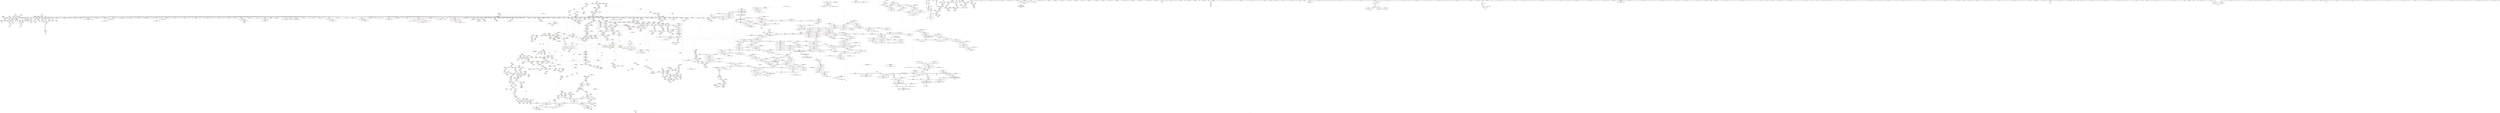 digraph "SVFG" {
	label="SVFG";

	Node0x55d43d8f99e0 [shape=record,color=grey,label="{NodeID: 0\nNullPtr}"];
	Node0x55d43d8f99e0 -> Node0x55d43debff70[style=solid];
	Node0x55d43d8f99e0 -> Node0x55d43dec0070[style=solid];
	Node0x55d43d8f99e0 -> Node0x55d43dec0140[style=solid];
	Node0x55d43d8f99e0 -> Node0x55d43dec0210[style=solid];
	Node0x55d43d8f99e0 -> Node0x55d43dec02e0[style=solid];
	Node0x55d43d8f99e0 -> Node0x55d43dec03b0[style=solid];
	Node0x55d43d8f99e0 -> Node0x55d43dec0480[style=solid];
	Node0x55d43d8f99e0 -> Node0x55d43dec0550[style=solid];
	Node0x55d43d8f99e0 -> Node0x55d43dec0620[style=solid];
	Node0x55d43d8f99e0 -> Node0x55d43dec06f0[style=solid];
	Node0x55d43d8f99e0 -> Node0x55d43dec07c0[style=solid];
	Node0x55d43d8f99e0 -> Node0x55d43dec0890[style=solid];
	Node0x55d43d8f99e0 -> Node0x55d43dec0960[style=solid];
	Node0x55d43d8f99e0 -> Node0x55d43dec0a30[style=solid];
	Node0x55d43d8f99e0 -> Node0x55d43dec0b00[style=solid];
	Node0x55d43d8f99e0 -> Node0x55d43dec0bd0[style=solid];
	Node0x55d43d8f99e0 -> Node0x55d43dec0ca0[style=solid];
	Node0x55d43d8f99e0 -> Node0x55d43dec0d70[style=solid];
	Node0x55d43d8f99e0 -> Node0x55d43dec0e40[style=solid];
	Node0x55d43d8f99e0 -> Node0x55d43dec0f10[style=solid];
	Node0x55d43d8f99e0 -> Node0x55d43dec0fe0[style=solid];
	Node0x55d43d8f99e0 -> Node0x55d43dec10b0[style=solid];
	Node0x55d43d8f99e0 -> Node0x55d43dec1180[style=solid];
	Node0x55d43d8f99e0 -> Node0x55d43dec1250[style=solid];
	Node0x55d43d8f99e0 -> Node0x55d43dec1320[style=solid];
	Node0x55d43d8f99e0 -> Node0x55d43dec13f0[style=solid];
	Node0x55d43d8f99e0 -> Node0x55d43dec14c0[style=solid];
	Node0x55d43d8f99e0 -> Node0x55d43dec1590[style=solid];
	Node0x55d43d8f99e0 -> Node0x55d43dec1660[style=solid];
	Node0x55d43d8f99e0 -> Node0x55d43dec1730[style=solid];
	Node0x55d43d8f99e0 -> Node0x55d43dec1800[style=solid];
	Node0x55d43d8f99e0 -> Node0x55d43deb5390[style=solid];
	Node0x55d43d8f99e0 -> Node0x55d43deb5460[style=solid];
	Node0x55d43d8f99e0 -> Node0x55d43deb5530[style=solid];
	Node0x55d43d8f99e0 -> Node0x55d43deb5600[style=solid];
	Node0x55d43d8f99e0 -> Node0x55d43deb56d0[style=solid];
	Node0x55d43d8f99e0 -> Node0x55d43deb57a0[style=solid];
	Node0x55d43d8f99e0 -> Node0x55d43deb5870[style=solid];
	Node0x55d43d8f99e0 -> Node0x55d43deb5940[style=solid];
	Node0x55d43d8f99e0 -> Node0x55d43deb5a10[style=solid];
	Node0x55d43d8f99e0 -> Node0x55d43deb5ae0[style=solid];
	Node0x55d43d8f99e0 -> Node0x55d43deb5bb0[style=solid];
	Node0x55d43d8f99e0 -> Node0x55d43deb5c80[style=solid];
	Node0x55d43d8f99e0 -> Node0x55d43deb5d50[style=solid];
	Node0x55d43d8f99e0 -> Node0x55d43deb5e20[style=solid];
	Node0x55d43d8f99e0 -> Node0x55d43deb5ef0[style=solid];
	Node0x55d43d8f99e0 -> Node0x55d43deb5fc0[style=solid];
	Node0x55d43d8f99e0 -> Node0x55d43deb6090[style=solid];
	Node0x55d43d8f99e0 -> Node0x55d43deb6160[style=solid];
	Node0x55d43d8f99e0 -> Node0x55d43deb6230[style=solid];
	Node0x55d43d8f99e0 -> Node0x55d43deb6300[style=solid];
	Node0x55d43d8f99e0 -> Node0x55d43deb63d0[style=solid];
	Node0x55d43d8f99e0 -> Node0x55d43deb64a0[style=solid];
	Node0x55d43d8f99e0 -> Node0x55d43deb6570[style=solid];
	Node0x55d43d8f99e0 -> Node0x55d43deb6640[style=solid];
	Node0x55d43d8f99e0 -> Node0x55d43deb6710[style=solid];
	Node0x55d43d8f99e0 -> Node0x55d43deb67e0[style=solid];
	Node0x55d43d8f99e0 -> Node0x55d43deb68b0[style=solid];
	Node0x55d43d8f99e0 -> Node0x55d43deb6980[style=solid];
	Node0x55d43d8f99e0 -> Node0x55d43deb6a50[style=solid];
	Node0x55d43d8f99e0 -> Node0x55d43deb6b20[style=solid];
	Node0x55d43d8f99e0 -> Node0x55d43deb6bf0[style=solid];
	Node0x55d43d8f99e0 -> Node0x55d43deb6cc0[style=solid];
	Node0x55d43d8f99e0 -> Node0x55d43deb6d90[style=solid];
	Node0x55d43d8f99e0 -> Node0x55d43deb6e60[style=solid];
	Node0x55d43d8f99e0 -> Node0x55d43deb6f30[style=solid];
	Node0x55d43d8f99e0 -> Node0x55d43deb7000[style=solid];
	Node0x55d43d8f99e0 -> Node0x55d43deef5d0[style=solid];
	Node0x55d43d8f99e0 -> Node0x55d43def3be0[style=solid];
	Node0x55d43d8f99e0 -> Node0x55d43def3cb0[style=solid];
	Node0x55d43d8f99e0 -> Node0x55d43def3d80[style=solid];
	Node0x55d43d8f99e0 -> Node0x55d43def7db0[style=solid];
	Node0x55d43d8f99e0 -> Node0x55d43def8910[style=solid];
	Node0x55d43d8f99e0 -> Node0x55d43def8f90[style=solid];
	Node0x55d43d8f99e0 -> Node0x55d43defc2c0[style=solid];
	Node0x55d43d8f99e0 -> Node0x55d43d68a900[style=solid];
	Node0x55d43d8f99e0 -> Node0x55d43df26360[style=solid];
	Node0x55d43d8f99e0 -> Node0x55d43df26660[style=solid];
	Node0x55d43d8f99e0 -> Node0x55d43df267e0[style=solid];
	Node0x55d43d8f99e0:s64 -> Node0x55d43e037ce0[style=solid,color=red];
	Node0x55d43d8f99e0:s64 -> Node0x55d43e03a4e0[style=solid,color=red];
	Node0x55d43d8f99e0:s64 -> Node0x55d43e03b400[style=solid,color=red];
	Node0x55d43d8f99e0:s64 -> Node0x55d43e031d60[style=solid,color=red];
	Node0x55d43dec1e80 [shape=record,color=red,label="{NodeID: 775\n258\<--123\n\<--p\nmain\n}"];
	Node0x55d43dec1e80 -> Node0x55d43df25160[style=solid];
	Node0x55d43deb8410 [shape=record,color=black,label="{NodeID: 443\n354\<--353\nsh_prom61\<--\nmain\n}"];
	Node0x55d43deb8410 -> Node0x55d43df243e0[style=solid];
	Node0x55d43def8020 [shape=record,color=blue, style = dotted,label="{NodeID: 1218\n2238\<--2240\noffset_2\<--dummyVal\n_ZNSt6vectorIbSaIbEE13_M_initializeEm\n}"];
	Node0x55d43def8020 -> Node0x55d43df80a40[style=dashed];
	Node0x55d43deac0f0 [shape=record,color=green,label="{NodeID: 111\n568\<--569\nthis.addr\<--this.addr_field_insensitive\n_ZNSt6vectorIbSaIbEEC2EmRKS0_\n}"];
	Node0x55d43deac0f0 -> Node0x55d43dec4310[style=solid];
	Node0x55d43deac0f0 -> Node0x55d43def1f70[style=solid];
	Node0x55d43df8be40 [shape=record,color=black,label="{NodeID: 1993\nMR_263V_3 = PHI(MR_263V_4, MR_263V_2, )\npts\{2031 \}\n}"];
	Node0x55d43df8be40 -> Node0x55d43deeccd0[style=dashed];
	Node0x55d43df8be40 -> Node0x55d43deecda0[style=dashed];
	Node0x55d43df8be40 -> Node0x55d43deece70[style=dashed];
	Node0x55d43df8be40 -> Node0x55d43defbaa0[style=dashed];
	Node0x55d43dec78b0 [shape=record,color=red,label="{NodeID: 886\n1092\<--1089\nthis1\<--this.addr\n_ZNSt12_Vector_baseINSt7__cxx1112basic_stringIcSt11char_traitsIcESaIcEEESaIS5_EE19_M_get_Tp_allocatorEv\n}"];
	Node0x55d43dec78b0 -> Node0x55d43ded29f0[style=solid];
	Node0x55d43e02cc20 [shape=record,color=black,label="{NodeID: 2768\n196 = PHI(479, )\n}"];
	Node0x55d43e02cc20 -> Node0x55d43deefef0[style=solid];
	Node0x55d43dece3b0 [shape=record,color=black,label="{NodeID: 554\n2022\<--2021\nconv4\<--\n_ZNSt18_Bit_iterator_base7_M_incrEl\n}"];
	Node0x55d43dece3b0 -> Node0x55d43defb5c0[style=solid];
	Node0x55d43deb0b00 [shape=record,color=green,label="{NodeID: 222\n1334\<--1335\n__p.addr\<--__p.addr_field_insensitive\n_ZN9__gnu_cxx13new_allocatorINSt7__cxx1112basic_stringIcSt11char_traitsIcESaIcEEEE10deallocateEPS6_m\n}"];
	Node0x55d43deb0b00 -> Node0x55d43dec91e0[style=solid];
	Node0x55d43deb0b00 -> Node0x55d43def6620[style=solid];
	Node0x55d43df95240 [shape=record,color=yellow,style=double,label="{NodeID: 2104\n454V_1 = ENCHI(MR_454V_0)\npts\{1420002 1420005 \}\nFun[_ZNSt6vectorIbSaIbEEC2EmRKbRKS0_]|{<s0>105|<s1>105|<s2>105}}"];
	Node0x55d43df95240:s0 -> Node0x55d43def7ce0[style=dashed,color=red];
	Node0x55d43df95240:s1 -> Node0x55d43def8020[style=dashed,color=red];
	Node0x55d43df95240:s2 -> Node0x55d43def8430[style=dashed,color=red];
	Node0x55d43deecc00 [shape=record,color=red,label="{NodeID: 997\n2017\<--2016\n\<--_M_p3\n_ZNSt18_Bit_iterator_base7_M_incrEl\n}"];
	Node0x55d43deecc00 -> Node0x55d43ded63a0[style=solid];
	Node0x55d43e038440 [shape=record,color=black,label="{NodeID: 2879\n1692 = PHI(1479, )\n1st arg _ZNSt13_Bvector_baseISaIbEE13_Bvector_implC2EOSaImE }"];
	Node0x55d43e038440 -> Node0x55d43def8ec0[style=solid];
	Node0x55d43ded3e40 [shape=record,color=purple,label="{NodeID: 665\n2232\<--1572\noffset_0\<--\n}"];
	Node0x55d43ded3e40 -> Node0x55d43def7e80[style=solid];
	Node0x55d43debee70 [shape=record,color=green,label="{NodeID: 333\n2061\<--2062\n__it.addr\<--__it.addr_field_insensitive\n_ZSt12__niter_baseIPmET_S1_\n}"];
	Node0x55d43debee70 -> Node0x55d43deed280[style=solid];
	Node0x55d43debee70 -> Node0x55d43defbb70[style=solid];
	Node0x55d43def26c0 [shape=record,color=blue,label="{NodeID: 1108\n650\<--651\n\<--\n_ZNSt6vectorIbSaIbEEixEm\n}"];
	Node0x55d43d8f9a70 [shape=record,color=green,label="{NodeID: 1\n7\<--1\n__dso_handle\<--dummyObj\nGlob }"];
	Node0x55d43dec1f50 [shape=record,color=red,label="{NodeID: 776\n326\<--123\n\<--p\nmain\n}"];
	Node0x55d43dec1f50 -> Node0x55d43df24b60[style=solid];
	Node0x55d43deb84e0 [shape=record,color=black,label="{NodeID: 444\n114\<--394\nmain_ret\<--\nmain\n}"];
	Node0x55d43def80f0 [shape=record,color=blue,label="{NodeID: 1219\n1584\<--1585\n\<--\n_ZNSt6vectorIbSaIbEE13_M_initializeEm\n}"];
	Node0x55d43def80f0 -> Node0x55d43deee7a0[style=dashed];
	Node0x55d43deac1c0 [shape=record,color=green,label="{NodeID: 112\n570\<--571\n__n.addr\<--__n.addr_field_insensitive\n_ZNSt6vectorIbSaIbEEC2EmRKS0_\n}"];
	Node0x55d43deac1c0 -> Node0x55d43dec43e0[style=solid];
	Node0x55d43deac1c0 -> Node0x55d43def2040[style=solid];
	Node0x55d43dec7980 [shape=record,color=red,label="{NodeID: 887\n1109\<--1099\n\<--__first.addr\n_ZSt25__uninitialized_default_nIPNSt7__cxx1112basic_stringIcSt11char_traitsIcESaIcEEEmET_S7_T0_\n|{<s0>84}}"];
	Node0x55d43dec7980:s0 -> Node0x55d43e038c00[style=solid,color=red];
	Node0x55d43e02ce20 [shape=record,color=black,label="{NodeID: 2769\n202 = PHI(496, )\n}"];
	Node0x55d43e02ce20 -> Node0x55d43deeffc0[style=solid];
	Node0x55d43dece480 [shape=record,color=black,label="{NodeID: 555\n2050\<--2049\nconv\<--\n_ZSt8__fill_aIPmiEN9__gnu_cxx11__enable_ifIXsr11__is_scalarIT0_EE7__valueEvE6__typeET_S6_RKS3_\n}"];
	Node0x55d43dece480 -> Node0x55d43defb9d0[style=solid];
	Node0x55d43deb0bd0 [shape=record,color=green,label="{NodeID: 223\n1336\<--1337\n.addr\<--.addr_field_insensitive\n_ZN9__gnu_cxx13new_allocatorINSt7__cxx1112basic_stringIcSt11char_traitsIcESaIcEEEE10deallocateEPS6_m\n}"];
	Node0x55d43deb0bd0 -> Node0x55d43def66f0[style=solid];
	Node0x55d43df95320 [shape=record,color=yellow,style=double,label="{NodeID: 2105\n456V_1 = ENCHI(MR_456V_0)\npts\{1420001 1420003 1420004 \}\nFun[_ZNSt6vectorIbSaIbEEC2EmRKbRKS0_]|{<s0>104}}"];
	Node0x55d43df95320:s0 -> Node0x55d43df67e30[style=dashed,color=red];
	Node0x55d43deeccd0 [shape=record,color=red,label="{NodeID: 998\n2045\<--2030\n\<--__first.addr\n_ZSt8__fill_aIPmiEN9__gnu_cxx11__enable_ifIXsr11__is_scalarIT0_EE7__valueEvE6__typeET_S6_RKS3_\n}"];
	Node0x55d43deeccd0 -> Node0x55d43df26060[style=solid];
	Node0x55d43e038580 [shape=record,color=black,label="{NodeID: 2880\n1846 = PHI(1540, 1839, )\n0th arg _ZNSt13_Bvector_baseISaIbEE8_S_nwordEm }"];
	Node0x55d43e038580 -> Node0x55d43def9f00[style=solid];
	Node0x55d43ded3f10 [shape=record,color=purple,label="{NodeID: 666\n2235\<--1572\noffset_1\<--\n}"];
	Node0x55d43ded3f10 -> Node0x55d43def7f50[style=solid];
	Node0x55d43debef40 [shape=record,color=green,label="{NodeID: 334\n2068\<--2069\nthis.addr\<--this.addr_field_insensitive\n_ZNSt13_Bvector_baseISaIbEE13_M_deallocateEv\n}"];
	Node0x55d43debef40 -> Node0x55d43deed350[style=solid];
	Node0x55d43debef40 -> Node0x55d43defbc40[style=solid];
	Node0x55d43def2790 [shape=record,color=blue,label="{NodeID: 1109\n653\<--654\n\<--\n_ZNSt6vectorIbSaIbEEixEm\n}"];
	Node0x55d43dea8220 [shape=record,color=green,label="{NodeID: 2\n8\<--1\n_ZSt3cin\<--dummyObj\nGlob }"];
	Node0x55d43dec2020 [shape=record,color=red,label="{NodeID: 777\n396\<--129\nexn\<--exn.slot\nmain\n}"];
	Node0x55d43deb85b0 [shape=record,color=black,label="{NodeID: 445\n415\<--414\n\<--this1\n_ZNSaINSt7__cxx1112basic_stringIcSt11char_traitsIcESaIcEEEEC2Ev\n|{<s0>45}}"];
	Node0x55d43deb85b0:s0 -> Node0x55d43e039c80[style=solid,color=red];
	Node0x55d43def81c0 [shape=record,color=blue,label="{NodeID: 1220\n1587\<--1588\n\<--\n_ZNSt6vectorIbSaIbEE13_M_initializeEm\n}"];
	Node0x55d43def81c0 -> Node0x55d43deee870[style=dashed];
	Node0x55d43deac290 [shape=record,color=green,label="{NodeID: 113\n572\<--573\n__a.addr\<--__a.addr_field_insensitive\n_ZNSt6vectorIbSaIbEEC2EmRKS0_\n}"];
	Node0x55d43deac290 -> Node0x55d43dec44b0[style=solid];
	Node0x55d43deac290 -> Node0x55d43def2110[style=solid];
	Node0x55d43dec7a50 [shape=record,color=red,label="{NodeID: 888\n1110\<--1101\n\<--__n.addr\n_ZSt25__uninitialized_default_nIPNSt7__cxx1112basic_stringIcSt11char_traitsIcESaIcEEEmET_S7_T0_\n|{<s0>84}}"];
	Node0x55d43dec7a50:s0 -> Node0x55d43e038d10[style=solid,color=red];
	Node0x55d43e02cf60 [shape=record,color=black,label="{NodeID: 2770\n208 = PHI(511, )\n}"];
	Node0x55d43dece550 [shape=record,color=black,label="{NodeID: 556\n2059\<--2064\n_ZSt12__niter_baseIPmET_S1__ret\<--\n_ZSt12__niter_baseIPmET_S1_\n|{<s0>122|<s1>123}}"];
	Node0x55d43dece550:s0 -> Node0x55d43e02e430[style=solid,color=blue];
	Node0x55d43dece550:s1 -> Node0x55d43e02e5a0[style=solid,color=blue];
	Node0x55d43deb0ca0 [shape=record,color=green,label="{NodeID: 224\n1345\<--1346\n_ZdlPv\<--_ZdlPv_field_insensitive\n}"];
	Node0x55d43deecda0 [shape=record,color=red,label="{NodeID: 999\n2051\<--2030\n\<--__first.addr\n_ZSt8__fill_aIPmiEN9__gnu_cxx11__enable_ifIXsr11__is_scalarIT0_EE7__valueEvE6__typeET_S6_RKS3_\n}"];
	Node0x55d43deecda0 -> Node0x55d43defb9d0[style=solid];
	Node0x55d43e038790 [shape=record,color=black,label="{NodeID: 2881\n1735 = PHI(1479, 1479, 1726, 2129, )\n0th arg _ZNSaImED2Ev }"];
	Node0x55d43e038790 -> Node0x55d43def9200[style=solid];
	Node0x55d43ded3fe0 [shape=record,color=purple,label="{NodeID: 667\n2238\<--1572\noffset_2\<--\n}"];
	Node0x55d43ded3fe0 -> Node0x55d43def8020[style=solid];
	Node0x55d43debf010 [shape=record,color=green,label="{NodeID: 335\n2070\<--2071\n__n\<--__n_field_insensitive\n_ZNSt13_Bvector_baseISaIbEE13_M_deallocateEv\n}"];
	Node0x55d43debf010 -> Node0x55d43deed420[style=solid];
	Node0x55d43debf010 -> Node0x55d43deed4f0[style=solid];
	Node0x55d43debf010 -> Node0x55d43defbd10[style=solid];
	Node0x55d43def2860 [shape=record,color=blue,label="{NodeID: 1110\n662\<--660\nthis.addr\<--this\n_ZNSt14_Bit_referenceaSEb\n}"];
	Node0x55d43def2860 -> Node0x55d43dec4cd0[style=dashed];
	Node0x55d43dea82b0 [shape=record,color=green,label="{NodeID: 3\n11\<--1\n_ZSt4cout\<--dummyObj\nGlob }"];
	Node0x55d43dec20f0 [shape=record,color=red,label="{NodeID: 778\n397\<--131\nsel\<--ehselector.slot\nmain\n}"];
	Node0x55d43deb8680 [shape=record,color=black,label="{NodeID: 446\n438\<--437\n\<--this1\n_ZNSt6vectorINSt7__cxx1112basic_stringIcSt11char_traitsIcESaIcEEESaIS5_EEC2EmRKS6_\n|{<s0>46}}"];
	Node0x55d43deb8680:s0 -> Node0x55d43e03d8d0[style=solid,color=red];
	Node0x55d43def8290 [shape=record,color=blue, style = dotted,label="{NodeID: 1221\n2241\<--2243\noffset_0\<--dummyVal\n_ZNSt6vectorIbSaIbEE13_M_initializeEm\n|{<s0>105}}"];
	Node0x55d43def8290:s0 -> Node0x55d43dfbd850[style=dashed,color=blue];
	Node0x55d43deb1020 [shape=record,color=green,label="{NodeID: 114\n574\<--575\nref.tmp\<--ref.tmp_field_insensitive\n_ZNSt6vectorIbSaIbEEC2EmRKS0_\n|{|<s1>55}}"];
	Node0x55d43deb1020 -> Node0x55d43def21e0[style=solid];
	Node0x55d43deb1020:s1 -> Node0x55d43e0341e0[style=solid,color=red];
	Node0x55d43dec7b20 [shape=record,color=red,label="{NodeID: 889\n1130\<--1118\n\<--__first.addr\n_ZNSt27__uninitialized_default_n_1ILb0EE18__uninit_default_nIPNSt7__cxx1112basic_stringIcSt11char_traitsIcESaIcEEEmEET_S9_T0_\n}"];
	Node0x55d43dec7b20 -> Node0x55d43def5440[style=solid];
	Node0x55d43e02d070 [shape=record,color=black,label="{NodeID: 2771\n212 = PHI(530, )\n}"];
	Node0x55d43e02d070 -> Node0x55d43def0090[style=solid];
	Node0x55d43dece620 [shape=record,color=black,label="{NodeID: 557\n2111\<--2072\n\<--ref.tmp\n_ZNSt13_Bvector_baseISaIbEE13_M_deallocateEv\n}"];
	Node0x55d43dece620 -> Node0x55d43ded74b0[style=solid];
	Node0x55d43dece620 -> Node0x55d43ded7580[style=solid];
	Node0x55d43dece620 -> Node0x55d43ded7650[style=solid];
	Node0x55d43deb0da0 [shape=record,color=green,label="{NodeID: 225\n1354\<--1355\n__first.addr\<--__first.addr_field_insensitive\n_ZSt8_DestroyIPNSt7__cxx1112basic_stringIcSt11char_traitsIcESaIcEEES5_EvT_S7_RSaIT0_E\n}"];
	Node0x55d43deb0da0 -> Node0x55d43dec92b0[style=solid];
	Node0x55d43deb0da0 -> Node0x55d43def67c0[style=solid];
	Node0x55d43deece70 [shape=record,color=red,label="{NodeID: 1000\n2054\<--2030\n\<--__first.addr\n_ZSt8__fill_aIPmiEN9__gnu_cxx11__enable_ifIXsr11__is_scalarIT0_EE7__valueEvE6__typeET_S6_RKS3_\n}"];
	Node0x55d43deece70 -> Node0x55d43ded6470[style=solid];
	Node0x55d43e038ab0 [shape=record,color=black,label="{NodeID: 2882\n589 = PHI(143, 143, )\n0th arg _ZNSaIbED2Ev }"];
	Node0x55d43e038ab0 -> Node0x55d43def22b0[style=solid];
	Node0x55d43ded40b0 [shape=record,color=purple,label="{NodeID: 668\n2233\<--1573\noffset_0\<--\n}"];
	Node0x55d43ded40b0 -> Node0x55d43deee530[style=solid];
	Node0x55d43debf0e0 [shape=record,color=green,label="{NodeID: 336\n2072\<--2073\nref.tmp\<--ref.tmp_field_insensitive\n_ZNSt13_Bvector_baseISaIbEE13_M_deallocateEv\n|{|<s1>152}}"];
	Node0x55d43debf0e0 -> Node0x55d43dece620[style=solid];
	Node0x55d43debf0e0:s1 -> Node0x55d43e03ca00[style=solid,color=red];
	Node0x55d43def2930 [shape=record,color=blue,label="{NodeID: 1111\n664\<--667\n__x.addr\<--frombool\n_ZNSt14_Bit_referenceaSEb\n}"];
	Node0x55d43def2930 -> Node0x55d43dec4da0[style=dashed];
	Node0x55d43dea8560 [shape=record,color=green,label="{NodeID: 4\n12\<--1\n.str\<--dummyObj\nGlob }"];
	Node0x55d43dec21c0 [shape=record,color=red,label="{NodeID: 779\n195\<--133\n\<--__range2\nmain\n|{<s0>16}}"];
	Node0x55d43dec21c0:s0 -> Node0x55d43e0320b0[style=solid,color=red];
	Node0x55d43deb8750 [shape=record,color=black,label="{NodeID: 447\n454\<--437\n\<--this1\n_ZNSt6vectorINSt7__cxx1112basic_stringIcSt11char_traitsIcESaIcEEESaIS5_EEC2EmRKS6_\n|{<s0>48}}"];
	Node0x55d43deb8750:s0 -> Node0x55d43e0328b0[style=solid,color=red];
	Node0x55d43def8360 [shape=record,color=blue, style = dotted,label="{NodeID: 1222\n2244\<--2246\noffset_1\<--dummyVal\n_ZNSt6vectorIbSaIbEE13_M_initializeEm\n|{<s0>105}}"];
	Node0x55d43def8360:s0 -> Node0x55d43dfbd850[style=dashed,color=blue];
	Node0x55d43deb10b0 [shape=record,color=green,label="{NodeID: 115\n585\<--586\n_ZNSt6vectorIbSaIbEEC2EmRKbRKS0_\<--_ZNSt6vectorIbSaIbEEC2EmRKbRKS0__field_insensitive\n}"];
	Node0x55d43dec7bf0 [shape=record,color=red,label="{NodeID: 890\n1161\<--1118\n\<--__first.addr\n_ZNSt27__uninitialized_default_n_1ILb0EE18__uninit_default_nIPNSt7__cxx1112basic_stringIcSt11char_traitsIcESaIcEEEmEET_S9_T0_\n|{<s0>88}}"];
	Node0x55d43dec7bf0:s0 -> Node0x55d43e03d5a0[style=solid,color=red];
	Node0x55d43e02d1e0 [shape=record,color=black,label="{NodeID: 2772\n221 = PHI(542, )\n}"];
	Node0x55d43dece6f0 [shape=record,color=black,label="{NodeID: 558\n2078\<--2077\n\<--_M_start\n_ZNSt13_Bvector_baseISaIbEE13_M_deallocateEv\n}"];
	Node0x55d43dece6f0 -> Node0x55d43ded70a0[style=solid];
	Node0x55d43deb0e70 [shape=record,color=green,label="{NodeID: 226\n1356\<--1357\n__last.addr\<--__last.addr_field_insensitive\n_ZSt8_DestroyIPNSt7__cxx1112basic_stringIcSt11char_traitsIcESaIcEEES5_EvT_S7_RSaIT0_E\n}"];
	Node0x55d43deb0e70 -> Node0x55d43dec9380[style=solid];
	Node0x55d43deb0e70 -> Node0x55d43def6890[style=solid];
	Node0x55d43deecf40 [shape=record,color=red,label="{NodeID: 1001\n2046\<--2032\n\<--__last.addr\n_ZSt8__fill_aIPmiEN9__gnu_cxx11__enable_ifIXsr11__is_scalarIT0_EE7__valueEvE6__typeET_S6_RKS3_\n}"];
	Node0x55d43deecf40 -> Node0x55d43df26060[style=solid];
	Node0x55d43e038c00 [shape=record,color=black,label="{NodeID: 2883\n1116 = PHI(1109, )\n0th arg _ZNSt27__uninitialized_default_n_1ILb0EE18__uninit_default_nIPNSt7__cxx1112basic_stringIcSt11char_traitsIcESaIcEEEmEET_S9_T0_ }"];
	Node0x55d43e038c00 -> Node0x55d43def52a0[style=solid];
	Node0x55d43ded4180 [shape=record,color=purple,label="{NodeID: 669\n2236\<--1573\noffset_1\<--\n}"];
	Node0x55d43ded4180 -> Node0x55d43deee600[style=solid];
	Node0x55d43debf1b0 [shape=record,color=green,label="{NodeID: 337\n2105\<--2106\n_ZNSt16allocator_traitsISaImEE10deallocateERS0_Pmm\<--_ZNSt16allocator_traitsISaImEE10deallocateERS0_Pmm_field_insensitive\n}"];
	Node0x55d43def2a00 [shape=record,color=blue,label="{NodeID: 1112\n676\<--678\n\<--or\n_ZNSt14_Bit_referenceaSEb\n}"];
	Node0x55d43dea85f0 [shape=record,color=green,label="{NodeID: 5\n14\<--1\n.str.1\<--dummyObj\nGlob }"];
	Node0x55d43dec2290 [shape=record,color=red,label="{NodeID: 780\n201\<--133\n\<--__range2\nmain\n|{<s0>17}}"];
	Node0x55d43dec2290:s0 -> Node0x55d43e03de80[style=solid,color=red];
	Node0x55d43deb8820 [shape=record,color=black,label="{NodeID: 448\n474\<--473\n\<--this1\n_ZNSaINSt7__cxx1112basic_stringIcSt11char_traitsIcESaIcEEEED2Ev\n|{<s0>49}}"];
	Node0x55d43deb8820:s0 -> Node0x55d43e03b180[style=solid,color=red];
	Node0x55d43def8430 [shape=record,color=blue, style = dotted,label="{NodeID: 1223\n2247\<--2249\noffset_2\<--dummyVal\n_ZNSt6vectorIbSaIbEE13_M_initializeEm\n|{<s0>105}}"];
	Node0x55d43def8430:s0 -> Node0x55d43dfbd770[style=dashed,color=blue];
	Node0x55d43deb11b0 [shape=record,color=green,label="{NodeID: 116\n590\<--591\nthis.addr\<--this.addr_field_insensitive\n_ZNSaIbED2Ev\n}"];
	Node0x55d43deb11b0 -> Node0x55d43dec4580[style=solid];
	Node0x55d43deb11b0 -> Node0x55d43def22b0[style=solid];
	Node0x55d43dec7cc0 [shape=record,color=red,label="{NodeID: 891\n1133\<--1120\n\<--__n.addr\n_ZNSt27__uninitialized_default_n_1ILb0EE18__uninit_default_nIPNSt7__cxx1112basic_stringIcSt11char_traitsIcESaIcEEEmEET_S9_T0_\n}"];
	Node0x55d43dec7cc0 -> Node0x55d43df24e60[style=solid];
	Node0x55d43e02d2f0 [shape=record,color=black,label="{NodeID: 2773\n1706 = PHI(1752, )\n|{<s0>132}}"];
	Node0x55d43e02d2f0:s0 -> Node0x55d43e03e5a0[style=solid,color=red];
	Node0x55d43dece7c0 [shape=record,color=black,label="{NodeID: 559\n2090\<--2084\nsub.ptr.lhs.cast\<--call\n_ZNSt13_Bvector_baseISaIbEE13_M_deallocateEv\n}"];
	Node0x55d43dece7c0 -> Node0x55d43df23ae0[style=solid];
	Node0x55d43deb0f40 [shape=record,color=green,label="{NodeID: 227\n1358\<--1359\n.addr\<--.addr_field_insensitive\n_ZSt8_DestroyIPNSt7__cxx1112basic_stringIcSt11char_traitsIcESaIcEEES5_EvT_S7_RSaIT0_E\n}"];
	Node0x55d43deb0f40 -> Node0x55d43def6960[style=solid];
	Node0x55d43deed010 [shape=record,color=red,label="{NodeID: 1002\n2041\<--2034\n\<--__value.addr\n_ZSt8__fill_aIPmiEN9__gnu_cxx11__enable_ifIXsr11__is_scalarIT0_EE7__valueEvE6__typeET_S6_RKS3_\n}"];
	Node0x55d43deed010 -> Node0x55d43deed1b0[style=solid];
	Node0x55d43e038d10 [shape=record,color=black,label="{NodeID: 2884\n1117 = PHI(1110, )\n1st arg _ZNSt27__uninitialized_default_n_1ILb0EE18__uninit_default_nIPNSt7__cxx1112basic_stringIcSt11char_traitsIcESaIcEEEmEET_S9_T0_ }"];
	Node0x55d43e038d10 -> Node0x55d43def5370[style=solid];
	Node0x55d43ded4250 [shape=record,color=purple,label="{NodeID: 670\n2239\<--1573\noffset_2\<--\n}"];
	Node0x55d43ded4250 -> Node0x55d43deee6d0[style=solid];
	Node0x55d43debf2b0 [shape=record,color=green,label="{NodeID: 338\n2125\<--2126\nthis.addr\<--this.addr_field_insensitive\n_ZNSt13_Bvector_baseISaIbEE13_Bvector_implD2Ev\n}"];
	Node0x55d43debf2b0 -> Node0x55d43deed830[style=solid];
	Node0x55d43debf2b0 -> Node0x55d43defc390[style=solid];
	Node0x55d43def2ad0 [shape=record,color=blue,label="{NodeID: 1113\n686\<--688\n\<--and\n_ZNSt14_Bit_referenceaSEb\n}"];
	Node0x55d43dea8680 [shape=record,color=green,label="{NodeID: 6\n17\<--1\n\<--dummyObj\nCan only get source location for instruction, argument, global var or function.}"];
	Node0x55d43dec2360 [shape=record,color=red,label="{NodeID: 781\n216\<--139\n\<--s\nmain\n}"];
	Node0x55d43deb88f0 [shape=record,color=black,label="{NodeID: 449\n487\<--486\n\<--this1\n_ZNSt6vectorINSt7__cxx1112basic_stringIcSt11char_traitsIcESaIcEEESaIS5_EE5beginEv\n}"];
	Node0x55d43deb88f0 -> Node0x55d43decffb0[style=solid];
	Node0x55d43deb88f0 -> Node0x55d43ded0080[style=solid];
	Node0x55d43def8500 [shape=record,color=blue,label="{NodeID: 1224\n1601\<--1598\n__first.addr\<--__first\n_ZSt4fillIPmiEvT_S1_RKT0_\n}"];
	Node0x55d43def8500 -> Node0x55d43deea1c0[style=dashed];
	Node0x55d43deb1280 [shape=record,color=green,label="{NodeID: 117\n596\<--597\n_ZN9__gnu_cxx13new_allocatorIbED2Ev\<--_ZN9__gnu_cxx13new_allocatorIbED2Ev_field_insensitive\n}"];
	Node0x55d43dec7d90 [shape=record,color=red,label="{NodeID: 892\n1144\<--1120\n\<--__n.addr\n_ZNSt27__uninitialized_default_n_1ILb0EE18__uninit_default_nIPNSt7__cxx1112basic_stringIcSt11char_traitsIcESaIcEEEmEET_S9_T0_\n}"];
	Node0x55d43dec7d90 -> Node0x55d43df21ce0[style=solid];
	Node0x55d43e02d460 [shape=record,color=black,label="{NodeID: 2774\n267 = PHI(599, )\n|{<s0>28}}"];
	Node0x55d43e02d460:s0 -> Node0x55d43e01c240[style=solid,color=red];
	Node0x55d43dece890 [shape=record,color=black,label="{NodeID: 560\n2087\<--2086\n\<--_M_start4\n_ZNSt13_Bvector_baseISaIbEE13_M_deallocateEv\n}"];
	Node0x55d43dece890 -> Node0x55d43ded7170[style=solid];
	Node0x55d43deb93b0 [shape=record,color=green,label="{NodeID: 228\n1370\<--1371\nthis.addr\<--this.addr_field_insensitive\n_ZN9__gnu_cxx17__normal_iteratorIPNSt7__cxx1112basic_stringIcSt11char_traitsIcESaIcEEESt6vectorIS6_SaIS6_EEEC2ERKS7_\n}"];
	Node0x55d43deb93b0 -> Node0x55d43dec9450[style=solid];
	Node0x55d43deb93b0 -> Node0x55d43def6a30[style=solid];
	Node0x55d43deed0e0 [shape=record,color=red,label="{NodeID: 1003\n2049\<--2036\n\<--__tmp\n_ZSt8__fill_aIPmiEN9__gnu_cxx11__enable_ifIXsr11__is_scalarIT0_EE7__valueEvE6__typeET_S6_RKS3_\n}"];
	Node0x55d43deed0e0 -> Node0x55d43dece480[style=solid];
	Node0x55d43e038e20 [shape=record,color=black,label="{NodeID: 2885\n918 = PHI(804, )\n0th arg _ZNSt12_Vector_baseINSt7__cxx1112basic_stringIcSt11char_traitsIcESaIcEEESaIS5_EE17_M_create_storageEm }"];
	Node0x55d43e038e20 -> Node0x55d43def3e50[style=solid];
	Node0x55d43ded4320 [shape=record,color=purple,label="{NodeID: 671\n1577\<--1576\n_M_impl11\<--\n_ZNSt6vectorIbSaIbEE13_M_initializeEm\n}"];
	Node0x55d43debf380 [shape=record,color=green,label="{NodeID: 339\n2138\<--2139\n__a.addr\<--__a.addr_field_insensitive\n_ZNSt16allocator_traitsISaImEE10deallocateERS0_Pmm\n}"];
	Node0x55d43debf380 -> Node0x55d43deed900[style=solid];
	Node0x55d43debf380 -> Node0x55d43defc460[style=solid];
	Node0x55d43def2ba0 [shape=record,color=blue,label="{NodeID: 1114\n694\<--693\nthis.addr\<--this\n_ZNKSt14_Bit_referencecvbEv\n}"];
	Node0x55d43def2ba0 -> Node0x55d43dec5350[style=dashed];
	Node0x55d43dea8710 [shape=record,color=green,label="{NodeID: 7\n67\<--1\n\<--dummyObj\nCan only get source location for instruction, argument, global var or function.|{<s0>116|<s1>118|<s2>138}}"];
	Node0x55d43dea8710:s0 -> Node0x55d43e03a6a0[style=solid,color=red];
	Node0x55d43dea8710:s1 -> Node0x55d43e03a6a0[style=solid,color=red];
	Node0x55d43dea8710:s2 -> Node0x55d43e03b610[style=solid,color=red];
	Node0x55d43dec2430 [shape=record,color=red,label="{NodeID: 782\n251\<--145\n\<--i\nmain\n}"];
	Node0x55d43dec2430 -> Node0x55d43df25760[style=solid];
	Node0x55d43deb89c0 [shape=record,color=black,label="{NodeID: 450\n479\<--494\n_ZNSt6vectorINSt7__cxx1112basic_stringIcSt11char_traitsIcESaIcEEESaIS5_EE5beginEv_ret\<--\n_ZNSt6vectorINSt7__cxx1112basic_stringIcSt11char_traitsIcESaIcEEESaIS5_EE5beginEv\n|{<s0>16}}"];
	Node0x55d43deb89c0:s0 -> Node0x55d43e02cc20[style=solid,color=blue];
	Node0x55d43def85d0 [shape=record,color=blue,label="{NodeID: 1225\n1603\<--1599\n__last.addr\<--__last\n_ZSt4fillIPmiEvT_S1_RKT0_\n}"];
	Node0x55d43def85d0 -> Node0x55d43deea290[style=dashed];
	Node0x55d43deb1380 [shape=record,color=green,label="{NodeID: 118\n602\<--603\nthis.addr\<--this.addr_field_insensitive\n_ZNSt6vectorINSt7__cxx1112basic_stringIcSt11char_traitsIcESaIcEEESaIS5_EEixEm\n}"];
	Node0x55d43deb1380 -> Node0x55d43dec4650[style=solid];
	Node0x55d43deb1380 -> Node0x55d43def2380[style=solid];
	Node0x55d43df67c70 [shape=record,color=yellow,style=double,label="{NodeID: 2000\n462V_1 = ENCHI(MR_462V_0)\npts\{1482 \}\nFun[_ZNSt13_Bvector_baseISaIbEEC2ERKS0_]}"];
	Node0x55d43df67c70 -> Node0x55d43def7660[style=dashed];
	Node0x55d43dec7e60 [shape=record,color=red,label="{NodeID: 893\n1136\<--1122\n\<--__cur\n_ZNSt27__uninitialized_default_n_1ILb0EE18__uninit_default_nIPNSt7__cxx1112basic_stringIcSt11char_traitsIcESaIcEEEmEET_S9_T0_\n|{<s0>85}}"];
	Node0x55d43dec7e60:s0 -> Node0x55d43e03a860[style=solid,color=red];
	Node0x55d43e02d630 [shape=record,color=black,label="{NodeID: 2775\n272 = PHI(599, )\n|{<s0>28}}"];
	Node0x55d43e02d630:s0 -> Node0x55d43e01bac0[style=solid,color=red];
	Node0x55d43dece960 [shape=record,color=black,label="{NodeID: 561\n2091\<--2089\nsub.ptr.rhs.cast\<--\n_ZNSt13_Bvector_baseISaIbEE13_M_deallocateEv\n}"];
	Node0x55d43dece960 -> Node0x55d43df23ae0[style=solid];
	Node0x55d43deb9480 [shape=record,color=green,label="{NodeID: 229\n1372\<--1373\n__i.addr\<--__i.addr_field_insensitive\n_ZN9__gnu_cxx17__normal_iteratorIPNSt7__cxx1112basic_stringIcSt11char_traitsIcESaIcEEESt6vectorIS6_SaIS6_EEEC2ERKS7_\n}"];
	Node0x55d43deb9480 -> Node0x55d43dec9520[style=solid];
	Node0x55d43deb9480 -> Node0x55d43def6b00[style=solid];
	Node0x55d43deed1b0 [shape=record,color=red,label="{NodeID: 1004\n2042\<--2041\n\<--\n_ZSt8__fill_aIPmiEN9__gnu_cxx11__enable_ifIXsr11__is_scalarIT0_EE7__valueEvE6__typeET_S6_RKS3_\n}"];
	Node0x55d43deed1b0 -> Node0x55d43defb900[style=solid];
	Node0x55d43e038f30 [shape=record,color=black,label="{NodeID: 2886\n919 = PHI(810, )\n1st arg _ZNSt12_Vector_baseINSt7__cxx1112basic_stringIcSt11char_traitsIcESaIcEEESaIS5_EE17_M_create_storageEm }"];
	Node0x55d43e038f30 -> Node0x55d43def3f20[style=solid];
	Node0x55d43ded43f0 [shape=record,color=purple,label="{NodeID: 672\n1578\<--1576\n_M_start12\<--\n_ZNSt6vectorIbSaIbEE13_M_initializeEm\n|{<s0>120}}"];
	Node0x55d43ded43f0:s0 -> Node0x55d43e03dc00[style=solid,color=red];
	Node0x55d43debf450 [shape=record,color=green,label="{NodeID: 340\n2140\<--2141\n__p.addr\<--__p.addr_field_insensitive\n_ZNSt16allocator_traitsISaImEE10deallocateERS0_Pmm\n}"];
	Node0x55d43debf450 -> Node0x55d43deed9d0[style=solid];
	Node0x55d43debf450 -> Node0x55d43defc530[style=solid];
	Node0x55d43def2c70 [shape=record,color=blue,label="{NodeID: 1115\n723\<--722\nthis.addr\<--this\n_ZNSt6vectorIbSaIbEED2Ev\n}"];
	Node0x55d43def2c70 -> Node0x55d43dec5690[style=dashed];
	Node0x55d43dea8f50 [shape=record,color=green,label="{NodeID: 8\n92\<--1\n\<--dummyObj\nCan only get source location for instruction, argument, global var or function.}"];
	Node0x55d43dec2500 [shape=record,color=red,label="{NodeID: 783\n261\<--145\n\<--i\nmain\n}"];
	Node0x55d43dec2500 -> Node0x55d43df24fe0[style=solid];
	Node0x55d43deb8a90 [shape=record,color=black,label="{NodeID: 451\n504\<--503\n\<--this1\n_ZNSt6vectorINSt7__cxx1112basic_stringIcSt11char_traitsIcESaIcEEESaIS5_EE3endEv\n}"];
	Node0x55d43deb8a90 -> Node0x55d43ded0220[style=solid];
	Node0x55d43deb8a90 -> Node0x55d43ded02f0[style=solid];
	Node0x55d43def86a0 [shape=record,color=blue,label="{NodeID: 1226\n1605\<--1600\n__value.addr\<--__value\n_ZSt4fillIPmiEvT_S1_RKT0_\n}"];
	Node0x55d43def86a0 -> Node0x55d43deea360[style=dashed];
	Node0x55d43deb1450 [shape=record,color=green,label="{NodeID: 119\n604\<--605\n__n.addr\<--__n.addr_field_insensitive\n_ZNSt6vectorINSt7__cxx1112basic_stringIcSt11char_traitsIcESaIcEEESaIS5_EEixEm\n}"];
	Node0x55d43deb1450 -> Node0x55d43dec4720[style=solid];
	Node0x55d43deb1450 -> Node0x55d43def2450[style=solid];
	Node0x55d43df67d50 [shape=record,color=yellow,style=double,label="{NodeID: 2001\n464V_1 = ENCHI(MR_464V_0)\npts\{1484 \}\nFun[_ZNSt13_Bvector_baseISaIbEEC2ERKS0_]}"];
	Node0x55d43df67d50 -> Node0x55d43def7730[style=dashed];
	Node0x55d43dec7f30 [shape=record,color=red,label="{NodeID: 894\n1147\<--1122\n\<--__cur\n_ZNSt27__uninitialized_default_n_1ILb0EE18__uninit_default_nIPNSt7__cxx1112basic_stringIcSt11char_traitsIcESaIcEEEmEET_S9_T0_\n}"];
	Node0x55d43dec7f30 -> Node0x55d43ded2ac0[style=solid];
	Node0x55d43e02d770 [shape=record,color=black,label="{NodeID: 2776\n273 = PHI(45, )\n}"];
	Node0x55d43decea30 [shape=record,color=black,label="{NodeID: 562\n2096\<--2095\n\<--_M_impl6\n_ZNSt13_Bvector_baseISaIbEE13_M_deallocateEv\n|{<s0>151}}"];
	Node0x55d43decea30:s0 -> Node0x55d43e037fd0[style=solid,color=red];
	Node0x55d43deb9550 [shape=record,color=green,label="{NodeID: 230\n1384\<--1385\nthis.addr\<--this.addr_field_insensitive\n_ZNK9__gnu_cxx17__normal_iteratorIPNSt7__cxx1112basic_stringIcSt11char_traitsIcESaIcEEESt6vectorIS6_SaIS6_EEE4baseEv\n}"];
	Node0x55d43deb9550 -> Node0x55d43dec96c0[style=solid];
	Node0x55d43deb9550 -> Node0x55d43def6ca0[style=solid];
	Node0x55d43deed280 [shape=record,color=red,label="{NodeID: 1005\n2064\<--2061\n\<--__it.addr\n_ZSt12__niter_baseIPmET_S1_\n}"];
	Node0x55d43deed280 -> Node0x55d43dece550[style=solid];
	Node0x55d43e039040 [shape=record,color=black,label="{NodeID: 2887\n959 = PHI(905, )\n0th arg _ZNSaINSt7__cxx1112basic_stringIcSt11char_traitsIcESaIcEEEEC2ERKS5_ }"];
	Node0x55d43e039040 -> Node0x55d43def4330[style=solid];
	Node0x55d43ded44c0 [shape=record,color=purple,label="{NodeID: 673\n1584\<--1583\n\<--\n_ZNSt6vectorIbSaIbEE13_M_initializeEm\n}"];
	Node0x55d43ded44c0 -> Node0x55d43def80f0[style=solid];
	Node0x55d43debf520 [shape=record,color=green,label="{NodeID: 341\n2142\<--2143\n__n.addr\<--__n.addr_field_insensitive\n_ZNSt16allocator_traitsISaImEE10deallocateERS0_Pmm\n}"];
	Node0x55d43debf520 -> Node0x55d43deedaa0[style=solid];
	Node0x55d43debf520 -> Node0x55d43defc600[style=solid];
	Node0x55d43def2d40 [shape=record,color=blue,label="{NodeID: 1116\n734\<--733\nthis.addr\<--this\n_ZNSt6vectorINSt7__cxx1112basic_stringIcSt11char_traitsIcESaIcEEESaIS5_EED2Ev\n}"];
	Node0x55d43def2d40 -> Node0x55d43dec5760[style=dashed];
	Node0x55d43dea8fe0 [shape=record,color=green,label="{NodeID: 9\n97\<--1\n\<--dummyObj\nCan only get source location for instruction, argument, global var or function.}"];
	Node0x55d43dec25d0 [shape=record,color=red,label="{NodeID: 784\n265\<--145\n\<--i\nmain\n}"];
	Node0x55d43dec25d0 -> Node0x55d43deb7d90[style=solid];
	Node0x55d43deb8b60 [shape=record,color=black,label="{NodeID: 452\n496\<--509\n_ZNSt6vectorINSt7__cxx1112basic_stringIcSt11char_traitsIcESaIcEEESaIS5_EE3endEv_ret\<--\n_ZNSt6vectorINSt7__cxx1112basic_stringIcSt11char_traitsIcESaIcEEESaIS5_EE3endEv\n|{<s0>17}}"];
	Node0x55d43deb8b60:s0 -> Node0x55d43e02ce20[style=solid,color=blue];
	Node0x55d43def8770 [shape=record,color=blue,label="{NodeID: 1227\n1625\<--1622\nthis.addr\<--this\n_ZNKSt13_Bvector_baseISaIbEE13_Bvector_impl11_M_end_addrEv\n}"];
	Node0x55d43def8770 -> Node0x55d43deea500[style=dashed];
	Node0x55d43deb1520 [shape=record,color=green,label="{NodeID: 120\n619\<--620\nretval\<--retval_field_insensitive\n_ZNSt6vectorIbSaIbEEixEm\n}"];
	Node0x55d43deb1520 -> Node0x55d43deb91e0[style=solid];
	Node0x55d43deb1520 -> Node0x55d43deb92b0[style=solid];
	Node0x55d43df67e30 [shape=record,color=yellow,style=double,label="{NodeID: 2002\n466V_1 = ENCHI(MR_466V_0)\npts\{1420000 1420001 1420003 1420004 1420006 \}\nFun[_ZNSt13_Bvector_baseISaIbEEC2ERKS0_]|{<s0>110|<s1>110}}"];
	Node0x55d43df67e30:s0 -> Node0x55d43def8f90[style=dashed,color=red];
	Node0x55d43df67e30:s1 -> Node0x55d43df96830[style=dashed,color=red];
	Node0x55d43dec8000 [shape=record,color=red,label="{NodeID: 895\n1162\<--1122\n\<--__cur\n_ZNSt27__uninitialized_default_n_1ILb0EE18__uninit_default_nIPNSt7__cxx1112basic_stringIcSt11char_traitsIcESaIcEEEmEET_S9_T0_\n|{<s0>88}}"];
	Node0x55d43dec8000:s0 -> Node0x55d43e03d750[style=solid,color=red];
	Node0x55d43e02d880 [shape=record,color=black,label="{NodeID: 2777\n277 = PHI(616, )\n}"];
	Node0x55d43deceb00 [shape=record,color=black,label="{NodeID: 563\n2110\<--2109\n\<--_M_finish\n_ZNSt13_Bvector_baseISaIbEE13_M_deallocateEv\n}"];
	Node0x55d43deceb00 -> Node0x55d43ded7240[style=solid];
	Node0x55d43deceb00 -> Node0x55d43ded7310[style=solid];
	Node0x55d43deceb00 -> Node0x55d43ded73e0[style=solid];
	Node0x55d43deb9620 [shape=record,color=green,label="{NodeID: 231\n1392\<--1393\nthis.addr\<--this.addr_field_insensitive\n_ZN9__gnu_cxx13new_allocatorIbEC2Ev\n}"];
	Node0x55d43deb9620 -> Node0x55d43dec9790[style=solid];
	Node0x55d43deb9620 -> Node0x55d43def6d70[style=solid];
	Node0x55d43deed350 [shape=record,color=red,label="{NodeID: 1006\n2075\<--2068\nthis1\<--this.addr\n_ZNSt13_Bvector_baseISaIbEE13_M_deallocateEv\n}"];
	Node0x55d43deed350 -> Node0x55d43ded6540[style=solid];
	Node0x55d43deed350 -> Node0x55d43ded6610[style=solid];
	Node0x55d43deed350 -> Node0x55d43ded66e0[style=solid];
	Node0x55d43deed350 -> Node0x55d43ded67b0[style=solid];
	Node0x55d43deed350 -> Node0x55d43ded6880[style=solid];
	Node0x55d43deed350 -> Node0x55d43ded6950[style=solid];
	Node0x55d43deed350 -> Node0x55d43ded6a20[style=solid];
	Node0x55d43deed350 -> Node0x55d43ded6af0[style=solid];
	Node0x55d43deed350 -> Node0x55d43ded6bc0[style=solid];
	Node0x55d43deed350 -> Node0x55d43ded6c90[style=solid];
	Node0x55d43deed350 -> Node0x55d43ded6d60[style=solid];
	Node0x55d43deed350 -> Node0x55d43ded6e30[style=solid];
	Node0x55d43deed350 -> Node0x55d43ded6f00[style=solid];
	Node0x55d43deed350 -> Node0x55d43ded6fd0[style=solid];
	Node0x55d43e039150 [shape=record,color=black,label="{NodeID: 2888\n960 = PHI(906, )\n1st arg _ZNSaINSt7__cxx1112basic_stringIcSt11char_traitsIcESaIcEEEEC2ERKS5_ }"];
	Node0x55d43e039150 -> Node0x55d43def4400[style=solid];
	Node0x55d43ded4590 [shape=record,color=purple,label="{NodeID: 674\n1587\<--1583\n\<--\n_ZNSt6vectorIbSaIbEE13_M_initializeEm\n}"];
	Node0x55d43ded4590 -> Node0x55d43def81c0[style=solid];
	Node0x55d43debf5f0 [shape=record,color=green,label="{NodeID: 342\n2152\<--2153\n_ZN9__gnu_cxx13new_allocatorImE10deallocateEPmm\<--_ZN9__gnu_cxx13new_allocatorImE10deallocateEPmm_field_insensitive\n}"];
	Node0x55d43def2e10 [shape=record,color=blue,label="{NodeID: 1117\n736\<--761\nexn.slot\<--\n_ZNSt6vectorINSt7__cxx1112basic_stringIcSt11char_traitsIcESaIcEEESaIS5_EED2Ev\n}"];
	Node0x55d43def2e10 -> Node0x55d43dec5830[style=dashed];
	Node0x55d43dea9070 [shape=record,color=green,label="{NodeID: 10\n101\<--1\n\<--dummyObj\nCan only get source location for instruction, argument, global var or function.|{<s0>30}}"];
	Node0x55d43dea9070:s0 -> Node0x55d43e03abd0[style=solid,color=red];
	Node0x55d43dec26a0 [shape=record,color=red,label="{NodeID: 785\n314\<--145\n\<--i\nmain\n}"];
	Node0x55d43dec26a0 -> Node0x55d43df21860[style=solid];
	Node0x55d43deb8c30 [shape=record,color=black,label="{NodeID: 453\n511\<--528\n_ZN9__gnu_cxxneIPNSt7__cxx1112basic_stringIcSt11char_traitsIcESaIcEEESt6vectorIS6_SaIS6_EEEEbRKNS_17__normal_iteratorIT_T0_EESG__ret\<--cmp\n_ZN9__gnu_cxxneIPNSt7__cxx1112basic_stringIcSt11char_traitsIcESaIcEEESt6vectorIS6_SaIS6_EEEEbRKNS_17__normal_iteratorIT_T0_EESG_\n|{<s0>18}}"];
	Node0x55d43deb8c30:s0 -> Node0x55d43e02cf60[style=solid,color=blue];
	Node0x55d43def8840 [shape=record,color=blue,label="{NodeID: 1228\n1623\<--1637\nretval\<--add.ptr\n_ZNKSt13_Bvector_baseISaIbEE13_Bvector_impl11_M_end_addrEv\n}"];
	Node0x55d43def8840 -> Node0x55d43df6f240[style=dashed];
	Node0x55d43deb15f0 [shape=record,color=green,label="{NodeID: 121\n621\<--622\nthis.addr\<--this.addr_field_insensitive\n_ZNSt6vectorIbSaIbEEixEm\n}"];
	Node0x55d43deb15f0 -> Node0x55d43dec48c0[style=solid];
	Node0x55d43deb15f0 -> Node0x55d43def2520[style=solid];
	Node0x55d43dec80d0 [shape=record,color=red,label="{NodeID: 896\n1169\<--1122\n\<--__cur\n_ZNSt27__uninitialized_default_n_1ILb0EE18__uninit_default_nIPNSt7__cxx1112basic_stringIcSt11char_traitsIcESaIcEEEmEET_S9_T0_\n}"];
	Node0x55d43dec80d0 -> Node0x55d43decb490[style=solid];
	Node0x55d43e02d990 [shape=record,color=black,label="{NodeID: 2778\n287 = PHI(659, )\n}"];
	Node0x55d43decebd0 [shape=record,color=black,label="{NodeID: 564\n2116\<--2109\n\<--_M_finish\n_ZNSt13_Bvector_baseISaIbEE13_M_deallocateEv\n}"];
	Node0x55d43decebd0 -> Node0x55d43ded7990[style=solid];
	Node0x55d43decebd0 -> Node0x55d43ded7a60[style=solid];
	Node0x55d43decebd0 -> Node0x55d43ded7b30[style=solid];
	Node0x55d43deb96f0 [shape=record,color=green,label="{NodeID: 232\n1399\<--1400\nthis.addr\<--this.addr_field_insensitive\n_ZN9__gnu_cxx13new_allocatorIbED2Ev\n}"];
	Node0x55d43deb96f0 -> Node0x55d43dec9860[style=solid];
	Node0x55d43deb96f0 -> Node0x55d43def6e40[style=solid];
	Node0x55d43deed420 [shape=record,color=red,label="{NodeID: 1007\n2100\<--2070\n\<--__n\n_ZNSt13_Bvector_baseISaIbEE13_M_deallocateEv\n}"];
	Node0x55d43deed420 -> Node0x55d43df23de0[style=solid];
	Node0x55d43e039260 [shape=record,color=black,label="{NodeID: 2889\n1383 = PHI(520, 525, )\n0th arg _ZNK9__gnu_cxx17__normal_iteratorIPNSt7__cxx1112basic_stringIcSt11char_traitsIcESaIcEEESt6vectorIS6_SaIS6_EEE4baseEv }"];
	Node0x55d43e039260 -> Node0x55d43def6ca0[style=solid];
	Node0x55d43ded4660 [shape=record,color=purple,label="{NodeID: 675\n1591\<--1590\n_M_impl14\<--\n_ZNSt6vectorIbSaIbEE13_M_initializeEm\n}"];
	Node0x55d43debf6f0 [shape=record,color=green,label="{NodeID: 343\n2159\<--2160\nthis.addr\<--this.addr_field_insensitive\n_ZN9__gnu_cxx13new_allocatorImE10deallocateEPmm\n}"];
	Node0x55d43debf6f0 -> Node0x55d43deedb70[style=solid];
	Node0x55d43debf6f0 -> Node0x55d43defc6d0[style=solid];
	Node0x55d43def2ee0 [shape=record,color=blue,label="{NodeID: 1118\n738\<--763\nehselector.slot\<--\n_ZNSt6vectorINSt7__cxx1112basic_stringIcSt11char_traitsIcESaIcEEESaIS5_EED2Ev\n}"];
	Node0x55d43dea9140 [shape=record,color=green,label="{NodeID: 11\n321\<--1\n\<--dummyObj\nCan only get source location for instruction, argument, global var or function.}"];
	Node0x55d43dec2770 [shape=record,color=red,label="{NodeID: 786\n257\<--147\n\<--j\nmain\n}"];
	Node0x55d43dec2770 -> Node0x55d43df25160[style=solid];
	Node0x55d43deb8d00 [shape=record,color=black,label="{NodeID: 454\n530\<--537\n_ZNK9__gnu_cxx17__normal_iteratorIPNSt7__cxx1112basic_stringIcSt11char_traitsIcESaIcEEESt6vectorIS6_SaIS6_EEEdeEv_ret\<--\n_ZNK9__gnu_cxx17__normal_iteratorIPNSt7__cxx1112basic_stringIcSt11char_traitsIcESaIcEEESt6vectorIS6_SaIS6_EEEdeEv\n|{<s0>19}}"];
	Node0x55d43deb8d00:s0 -> Node0x55d43e02d070[style=solid,color=blue];
	Node0x55d43def8910 [shape=record,color=blue, style = dotted,label="{NodeID: 1229\n1623\<--3\nretval\<--dummyVal\n_ZNKSt13_Bvector_baseISaIbEE13_Bvector_impl11_M_end_addrEv\n}"];
	Node0x55d43def8910 -> Node0x55d43df6f240[style=dashed];
	Node0x55d43deb16c0 [shape=record,color=green,label="{NodeID: 122\n623\<--624\n__n.addr\<--__n.addr_field_insensitive\n_ZNSt6vectorIbSaIbEEixEm\n}"];
	Node0x55d43deb16c0 -> Node0x55d43dec4990[style=solid];
	Node0x55d43deb16c0 -> Node0x55d43dec4a60[style=solid];
	Node0x55d43deb16c0 -> Node0x55d43def25f0[style=solid];
	Node0x55d43dec81a0 [shape=record,color=red,label="{NodeID: 897\n1157\<--1124\nexn\<--exn.slot\n_ZNSt27__uninitialized_default_n_1ILb0EE18__uninit_default_nIPNSt7__cxx1112basic_stringIcSt11char_traitsIcESaIcEEEmEET_S9_T0_\n}"];
	Node0x55d43e02daa0 [shape=record,color=black,label="{NodeID: 2779\n331 = PHI(616, )\n}"];
	Node0x55d43dececa0 [shape=record,color=black,label="{NodeID: 565\n2115\<--2114\n\<--_M_start10\n_ZNSt13_Bvector_baseISaIbEE13_M_deallocateEv\n}"];
	Node0x55d43dececa0 -> Node0x55d43ded7720[style=solid];
	Node0x55d43dececa0 -> Node0x55d43ded77f0[style=solid];
	Node0x55d43dececa0 -> Node0x55d43ded78c0[style=solid];
	Node0x55d43deb97c0 [shape=record,color=green,label="{NodeID: 233\n1409\<--1410\nthis.addr\<--this.addr_field_insensitive\n_ZNSt6vectorIbSaIbEEC2EmRKbRKS0_\n}"];
	Node0x55d43deb97c0 -> Node0x55d43dee9250[style=solid];
	Node0x55d43deb97c0 -> Node0x55d43def6f10[style=solid];
	Node0x55d43df95c70 [shape=record,color=yellow,style=double,label="{NodeID: 2115\n152V_1 = ENCHI(MR_152V_0)\npts\{737 \}\nFun[_ZNSt6vectorINSt7__cxx1112basic_stringIcSt11char_traitsIcESaIcEEESaIS5_EED2Ev]}"];
	Node0x55d43df95c70 -> Node0x55d43def2e10[style=dashed];
	Node0x55d43deed4f0 [shape=record,color=red,label="{NodeID: 1008\n2103\<--2070\n\<--__n\n_ZNSt13_Bvector_baseISaIbEE13_M_deallocateEv\n|{<s0>151}}"];
	Node0x55d43deed4f0:s0 -> Node0x55d43e0381f0[style=solid,color=red];
	Node0x55d43e039410 [shape=record,color=black,label="{NodeID: 2890\n1645 = PHI(727, 1464, )\n0th arg _ZNSt13_Bvector_baseISaIbEED2Ev }"];
	Node0x55d43e039410 -> Node0x55d43def89e0[style=solid];
	Node0x55d43ded4730 [shape=record,color=purple,label="{NodeID: 676\n1592\<--1590\n_M_finish\<--\n_ZNSt6vectorIbSaIbEE13_M_initializeEm\n}"];
	Node0x55d43ded4730 -> Node0x55d43deccb50[style=solid];
	Node0x55d43debf7c0 [shape=record,color=green,label="{NodeID: 344\n2161\<--2162\n__p.addr\<--__p.addr_field_insensitive\n_ZN9__gnu_cxx13new_allocatorImE10deallocateEPmm\n}"];
	Node0x55d43debf7c0 -> Node0x55d43deedc40[style=solid];
	Node0x55d43debf7c0 -> Node0x55d43defc7a0[style=solid];
	Node0x55d43def2fb0 [shape=record,color=blue,label="{NodeID: 1119\n775\<--774\nthis.addr\<--this\n_ZN9__gnu_cxx13new_allocatorINSt7__cxx1112basic_stringIcSt11char_traitsIcESaIcEEEEC2Ev\n}"];
	Node0x55d43def2fb0 -> Node0x55d43dec5aa0[style=dashed];
	Node0x55d43dea9210 [shape=record,color=green,label="{NodeID: 12\n380\<--1\n\<--dummyObj\nCan only get source location for instruction, argument, global var or function.}"];
	Node0x55d43dec2840 [shape=record,color=red,label="{NodeID: 787\n262\<--147\n\<--j\nmain\n}"];
	Node0x55d43dec2840 -> Node0x55d43df24fe0[style=solid];
	Node0x55d43deb8dd0 [shape=record,color=black,label="{NodeID: 455\n542\<--547\n_ZN9__gnu_cxx17__normal_iteratorIPNSt7__cxx1112basic_stringIcSt11char_traitsIcESaIcEEESt6vectorIS6_SaIS6_EEEppEv_ret\<--this1\n_ZN9__gnu_cxx17__normal_iteratorIPNSt7__cxx1112basic_stringIcSt11char_traitsIcESaIcEEESt6vectorIS6_SaIS6_EEEppEv\n|{<s0>21}}"];
	Node0x55d43deb8dd0:s0 -> Node0x55d43e02d1e0[style=solid,color=blue];
	Node0x55d43def89e0 [shape=record,color=blue,label="{NodeID: 1230\n1646\<--1645\nthis.addr\<--this\n_ZNSt13_Bvector_baseISaIbEED2Ev\n}"];
	Node0x55d43def89e0 -> Node0x55d43deea770[style=dashed];
	Node0x55d43deb1790 [shape=record,color=green,label="{NodeID: 123\n625\<--626\nref.tmp\<--ref.tmp_field_insensitive\n_ZNSt6vectorIbSaIbEEixEm\n|{<s0>57|<s1>58}}"];
	Node0x55d43deb1790:s0 -> Node0x55d43e03a320[style=solid,color=red];
	Node0x55d43deb1790:s1 -> Node0x55d43e03c8c0[style=solid,color=red];
	Node0x55d43dec8270 [shape=record,color=red,label="{NodeID: 898\n1184\<--1124\nexn4\<--exn.slot\n_ZNSt27__uninitialized_default_n_1ILb0EE18__uninit_default_nIPNSt7__cxx1112basic_stringIcSt11char_traitsIcESaIcEEEmEET_S9_T0_\n}"];
	Node0x55d43e02dbb0 [shape=record,color=black,label="{NodeID: 2780\n339 = PHI(692, )\n}"];
	Node0x55d43e02dbb0 -> Node0x55d43df21b60[style=solid];
	Node0x55d43deced70 [shape=record,color=black,label="{NodeID: 566\n2129\<--2128\n\<--this1\n_ZNSt13_Bvector_baseISaIbEE13_Bvector_implD2Ev\n|{<s0>155}}"];
	Node0x55d43deced70:s0 -> Node0x55d43e038790[style=solid,color=red];
	Node0x55d43deb9890 [shape=record,color=green,label="{NodeID: 234\n1411\<--1412\n__n.addr\<--__n.addr_field_insensitive\n_ZNSt6vectorIbSaIbEEC2EmRKbRKS0_\n}"];
	Node0x55d43deb9890 -> Node0x55d43dee9320[style=solid];
	Node0x55d43deb9890 -> Node0x55d43def6fe0[style=solid];
	Node0x55d43df95d50 [shape=record,color=yellow,style=double,label="{NodeID: 2116\n154V_1 = ENCHI(MR_154V_0)\npts\{739 \}\nFun[_ZNSt6vectorINSt7__cxx1112basic_stringIcSt11char_traitsIcESaIcEEESaIS5_EED2Ev]}"];
	Node0x55d43df95d50 -> Node0x55d43def2ee0[style=dashed];
	Node0x55d43deed5c0 [shape=record,color=red,label="{NodeID: 1009\n2080\<--2079\n\<--_M_p\n_ZNSt13_Bvector_baseISaIbEE13_M_deallocateEv\n}"];
	Node0x55d43deed5c0 -> Node0x55d43df26360[style=solid];
	Node0x55d43e039590 [shape=record,color=black,label="{NodeID: 2891\n421 = PHI(125, )\n0th arg _ZNSt6vectorINSt7__cxx1112basic_stringIcSt11char_traitsIcESaIcEEESaIS5_EEC2EmRKS6_ }"];
	Node0x55d43e039590 -> Node0x55d43def1410[style=solid];
	Node0x55d43ded4800 [shape=record,color=purple,label="{NodeID: 677\n2241\<--1593\noffset_0\<--\n}"];
	Node0x55d43ded4800 -> Node0x55d43def8290[style=solid];
	Node0x55d43debf890 [shape=record,color=green,label="{NodeID: 345\n2163\<--2164\n.addr\<--.addr_field_insensitive\n_ZN9__gnu_cxx13new_allocatorImE10deallocateEPmm\n}"];
	Node0x55d43debf890 -> Node0x55d43defc870[style=solid];
	Node0x55d43def3080 [shape=record,color=blue,label="{NodeID: 1120\n782\<--781\nthis.addr\<--this\n_ZN9__gnu_cxx13new_allocatorINSt7__cxx1112basic_stringIcSt11char_traitsIcESaIcEEEED2Ev\n}"];
	Node0x55d43def3080 -> Node0x55d43dec5b70[style=dashed];
	Node0x55d43dea9310 [shape=record,color=green,label="{NodeID: 13\n582\<--1\n\<--dummyObj\nCan only get source location for instruction, argument, global var or function.}"];
	Node0x55d43dec2910 [shape=record,color=red,label="{NodeID: 788\n270\<--147\n\<--j\nmain\n}"];
	Node0x55d43dec2910 -> Node0x55d43deb7e60[style=solid];
	Node0x55d43deb8ea0 [shape=record,color=black,label="{NodeID: 456\n559\<--558\n\<--this1\n_ZNSaIbEC2Ev\n|{<s0>54}}"];
	Node0x55d43deb8ea0:s0 -> Node0x55d43e03a9b0[style=solid,color=red];
	Node0x55d43def8ab0 [shape=record,color=blue,label="{NodeID: 1231\n1648\<--1663\nexn.slot\<--\n_ZNSt13_Bvector_baseISaIbEED2Ev\n}"];
	Node0x55d43def8ab0 -> Node0x55d43deea840[style=dashed];
	Node0x55d43deb1860 [shape=record,color=green,label="{NodeID: 124\n644\<--645\n_ZNSt13_Bit_iteratorC2EPmj\<--_ZNSt13_Bit_iteratorC2EPmj_field_insensitive\n}"];
	Node0x55d43df68210 [shape=record,color=yellow,style=double,label="{NodeID: 2006\n42V_1 = ENCHI(MR_42V_0)\npts\{1260000 \}\nFun[_ZNSt6vectorINSt7__cxx1112basic_stringIcSt11char_traitsIcESaIcEEESaIS5_EE21_M_default_initializeEm]}"];
	Node0x55d43df68210 -> Node0x55d43dec61f0[style=dashed];
	Node0x55d43dec8340 [shape=record,color=red,label="{NodeID: 899\n1185\<--1126\nsel\<--ehselector.slot\n_ZNSt27__uninitialized_default_n_1ILb0EE18__uninit_default_nIPNSt7__cxx1112basic_stringIcSt11char_traitsIcESaIcEEEmEET_S9_T0_\n}"];
	Node0x55d43e02dd20 [shape=record,color=black,label="{NodeID: 2781\n348 = PHI(599, )\n}"];
	Node0x55d43decee40 [shape=record,color=black,label="{NodeID: 567\n2148\<--2147\n\<--\n_ZNSt16allocator_traitsISaImEE10deallocateERS0_Pmm\n|{<s0>156}}"];
	Node0x55d43decee40:s0 -> Node0x55d43e037600[style=solid,color=red];
	Node0x55d43deb9960 [shape=record,color=green,label="{NodeID: 235\n1413\<--1414\n__value.addr\<--__value.addr_field_insensitive\n_ZNSt6vectorIbSaIbEEC2EmRKbRKS0_\n}"];
	Node0x55d43deb9960 -> Node0x55d43dee93f0[style=solid];
	Node0x55d43deb9960 -> Node0x55d43def70b0[style=solid];
	Node0x55d43df95e30 [shape=record,color=yellow,style=double,label="{NodeID: 2117\n42V_1 = ENCHI(MR_42V_0)\npts\{1260000 \}\nFun[_ZNSt6vectorINSt7__cxx1112basic_stringIcSt11char_traitsIcESaIcEEESaIS5_EED2Ev]|{|<s1>62|<s2>63}}"];
	Node0x55d43df95e30 -> Node0x55d43dec5900[style=dashed];
	Node0x55d43df95e30:s1 -> Node0x55d43df93400[style=dashed,color=red];
	Node0x55d43df95e30:s2 -> Node0x55d43df93400[style=dashed,color=red];
	Node0x55d43deed690 [shape=record,color=red,label="{NodeID: 1010\n2089\<--2088\n\<--_M_p5\n_ZNSt13_Bvector_baseISaIbEE13_M_deallocateEv\n}"];
	Node0x55d43deed690 -> Node0x55d43dece960[style=solid];
	Node0x55d43e0396a0 [shape=record,color=black,label="{NodeID: 2892\n422 = PHI(184, )\n1st arg _ZNSt6vectorINSt7__cxx1112basic_stringIcSt11char_traitsIcESaIcEEESaIS5_EEC2EmRKS6_ }"];
	Node0x55d43e0396a0 -> Node0x55d43def14e0[style=solid];
	Node0x55d43ded48d0 [shape=record,color=purple,label="{NodeID: 678\n2244\<--1593\noffset_1\<--\n}"];
	Node0x55d43ded48d0 -> Node0x55d43def8360[style=solid];
	Node0x55d43debf960 [shape=record,color=green,label="{NodeID: 346\n2175\<--2176\nretval\<--retval_field_insensitive\n_ZNKSt13_Bit_iteratordeEv\n|{|<s1>158}}"];
	Node0x55d43debf960 -> Node0x55d43decefe0[style=solid];
	Node0x55d43debf960:s1 -> Node0x55d43e03b790[style=solid,color=red];
	Node0x55d43def3150 [shape=record,color=blue,label="{NodeID: 1121\n791\<--788\nthis.addr\<--this\n_ZNSt12_Vector_baseINSt7__cxx1112basic_stringIcSt11char_traitsIcESaIcEEESaIS5_EEC2EmRKS6_\n}"];
	Node0x55d43def3150 -> Node0x55d43dec5c40[style=dashed];
	Node0x55d43dea9410 [shape=record,color=green,label="{NodeID: 14\n638\<--1\n\<--dummyObj\nCan only get source location for instruction, argument, global var or function.}"];
	Node0x55d43dec29e0 [shape=record,color=red,label="{NodeID: 789\n275\<--147\n\<--j\nmain\n}"];
	Node0x55d43dec29e0 -> Node0x55d43deb7f30[style=solid];
	Node0x55d43deb8f70 [shape=record,color=black,label="{NodeID: 457\n594\<--593\n\<--this1\n_ZNSaIbED2Ev\n|{<s0>56}}"];
	Node0x55d43deb8f70:s0 -> Node0x55d43e0330f0[style=solid,color=red];
	Node0x55d43def8b80 [shape=record,color=blue,label="{NodeID: 1232\n1650\<--1665\nehselector.slot\<--\n_ZNSt13_Bvector_baseISaIbEED2Ev\n}"];
	Node0x55d43deb1960 [shape=record,color=green,label="{NodeID: 125\n647\<--648\n_ZNKSt13_Bit_iteratordeEv\<--_ZNKSt13_Bit_iteratordeEv_field_insensitive\n}"];
	Node0x55d43dec8410 [shape=record,color=red,label="{NodeID: 900\n1200\<--1197\n\<--__p.addr\n_ZSt10_ConstructINSt7__cxx1112basic_stringIcSt11char_traitsIcESaIcEEEJEEvPT_DpOT0_\n}"];
	Node0x55d43dec8410 -> Node0x55d43decb560[style=solid];
	Node0x55d43e02de60 [shape=record,color=black,label="{NodeID: 2782\n349 = PHI()\n}"];
	Node0x55d43e02de60 -> Node0x55d43df24260[style=solid];
	Node0x55d43decef10 [shape=record,color=black,label="{NodeID: 568\n2170\<--2169\n\<--\n_ZN9__gnu_cxx13new_allocatorImE10deallocateEPmm\n}"];
	Node0x55d43deb9a30 [shape=record,color=green,label="{NodeID: 236\n1415\<--1416\n__a.addr\<--__a.addr_field_insensitive\n_ZNSt6vectorIbSaIbEEC2EmRKbRKS0_\n}"];
	Node0x55d43deb9a30 -> Node0x55d43dee94c0[style=solid];
	Node0x55d43deb9a30 -> Node0x55d43def7180[style=solid];
	Node0x55d43df95f10 [shape=record,color=yellow,style=double,label="{NodeID: 2118\n44V_1 = ENCHI(MR_44V_0)\npts\{1260001 \}\nFun[_ZNSt6vectorINSt7__cxx1112basic_stringIcSt11char_traitsIcESaIcEEESaIS5_EED2Ev]}"];
	Node0x55d43df95f10 -> Node0x55d43dec59d0[style=dashed];
	Node0x55d43deed760 [shape=record,color=red,label="{NodeID: 1011\n2099\<--2098\n\<--_M_end_of_storage\n_ZNSt13_Bvector_baseISaIbEE13_M_deallocateEv\n}"];
	Node0x55d43deed760 -> Node0x55d43ded8420[style=solid];
	Node0x55d43e0397b0 [shape=record,color=black,label="{NodeID: 2893\n423 = PHI(127, )\n2nd arg _ZNSt6vectorINSt7__cxx1112basic_stringIcSt11char_traitsIcESaIcEEESaIS5_EEC2EmRKS6_ }"];
	Node0x55d43e0397b0 -> Node0x55d43def15b0[style=solid];
	Node0x55d43ded49a0 [shape=record,color=purple,label="{NodeID: 679\n2247\<--1593\noffset_2\<--\n}"];
	Node0x55d43ded49a0 -> Node0x55d43def8430[style=solid];
	Node0x55d43debfa30 [shape=record,color=green,label="{NodeID: 347\n2177\<--2178\nthis.addr\<--this.addr_field_insensitive\n_ZNKSt13_Bit_iteratordeEv\n}"];
	Node0x55d43debfa30 -> Node0x55d43deedd10[style=solid];
	Node0x55d43debfa30 -> Node0x55d43defc940[style=solid];
	Node0x55d43def3220 [shape=record,color=blue,label="{NodeID: 1122\n793\<--789\n__n.addr\<--__n\n_ZNSt12_Vector_baseINSt7__cxx1112basic_stringIcSt11char_traitsIcESaIcEEESaIS5_EEC2EmRKS6_\n}"];
	Node0x55d43def3220 -> Node0x55d43dec5d10[style=dashed];
	Node0x55d43dea9510 [shape=record,color=green,label="{NodeID: 15\n684\<--1\n\<--dummyObj\nCan only get source location for instruction, argument, global var or function.}"];
	Node0x55d43dec2ab0 [shape=record,color=red,label="{NodeID: 790\n309\<--147\n\<--j\nmain\n}"];
	Node0x55d43dec2ab0 -> Node0x55d43df216e0[style=solid];
	Node0x55d43deb9040 [shape=record,color=black,label="{NodeID: 458\n609\<--608\n\<--this1\n_ZNSt6vectorINSt7__cxx1112basic_stringIcSt11char_traitsIcESaIcEEESaIS5_EEixEm\n}"];
	Node0x55d43deb9040 -> Node0x55d43ded0630[style=solid];
	Node0x55d43deb9040 -> Node0x55d43ded0700[style=solid];
	Node0x55d43def8c50 [shape=record,color=blue,label="{NodeID: 1233\n1678\<--1676\nthis.addr\<--this\n_ZNSaImEC2IbEERKSaIT_E\n}"];
	Node0x55d43def8c50 -> Node0x55d43deea910[style=dashed];
	Node0x55d43deb1a60 [shape=record,color=green,label="{NodeID: 126\n662\<--663\nthis.addr\<--this.addr_field_insensitive\n_ZNSt14_Bit_referenceaSEb\n}"];
	Node0x55d43deb1a60 -> Node0x55d43dec4cd0[style=solid];
	Node0x55d43deb1a60 -> Node0x55d43def2860[style=solid];
	Node0x55d43dec84e0 [shape=record,color=red,label="{NodeID: 901\n1212\<--1209\n\<--__r.addr\n_ZSt11__addressofINSt7__cxx1112basic_stringIcSt11char_traitsIcESaIcEEEEPT_RS6_\n}"];
	Node0x55d43dec84e0 -> Node0x55d43decb700[style=solid];
	Node0x55d43e02df30 [shape=record,color=black,label="{NodeID: 2783\n751 = PHI(1087, )\n|{<s0>61}}"];
	Node0x55d43e02df30:s0 -> Node0x55d43e03c3c0[style=solid,color=red];
	Node0x55d43decefe0 [shape=record,color=black,label="{NodeID: 569\n2192\<--2175\n\<--retval\n_ZNKSt13_Bit_iteratordeEv\n}"];
	Node0x55d43decefe0 -> Node0x55d43deedf80[style=solid];
	Node0x55d43deb9b00 [shape=record,color=green,label="{NodeID: 237\n1417\<--1418\nexn.slot\<--exn.slot_field_insensitive\n_ZNSt6vectorIbSaIbEEC2EmRKbRKS0_\n}"];
	Node0x55d43deb9b00 -> Node0x55d43dee9590[style=solid];
	Node0x55d43deb9b00 -> Node0x55d43def7320[style=solid];
	Node0x55d43df95ff0 [shape=record,color=yellow,style=double,label="{NodeID: 2119\n46V_1 = ENCHI(MR_46V_0)\npts\{1260002 \}\nFun[_ZNSt6vectorINSt7__cxx1112basic_stringIcSt11char_traitsIcESaIcEEESaIS5_EED2Ev]|{<s0>62|<s1>63}}"];
	Node0x55d43df95ff0:s0 -> Node0x55d43df934e0[style=dashed,color=red];
	Node0x55d43df95ff0:s1 -> Node0x55d43df934e0[style=dashed,color=red];
	Node0x55d43deed830 [shape=record,color=red,label="{NodeID: 1012\n2128\<--2125\nthis1\<--this.addr\n_ZNSt13_Bvector_baseISaIbEE13_Bvector_implD2Ev\n}"];
	Node0x55d43deed830 -> Node0x55d43deced70[style=solid];
	Node0x55d43e0398c0 [shape=record,color=black,label="{NodeID: 2894\n565 = PHI(141, )\n0th arg _ZNSt6vectorIbSaIbEEC2EmRKS0_ }"];
	Node0x55d43e0398c0 -> Node0x55d43def1f70[style=solid];
	Node0x55d43ded4a70 [shape=record,color=purple,label="{NodeID: 680\n2242\<--1594\noffset_0\<--\n}"];
	Node0x55d43ded4a70 -> Node0x55d43deee7a0[style=solid];
	Node0x55d43debfb00 [shape=record,color=green,label="{NodeID: 348\n2190\<--2191\n_ZNSt14_Bit_referenceC2EPmm\<--_ZNSt14_Bit_referenceC2EPmm_field_insensitive\n}"];
	Node0x55d43def32f0 [shape=record,color=blue,label="{NodeID: 1123\n795\<--790\n__a.addr\<--__a\n_ZNSt12_Vector_baseINSt7__cxx1112basic_stringIcSt11char_traitsIcESaIcEEESaIS5_EEC2EmRKS6_\n}"];
	Node0x55d43def32f0 -> Node0x55d43dec5de0[style=dashed];
	Node0x55d43dea9610 [shape=record,color=green,label="{NodeID: 16\n705\<--1\n\<--dummyObj\nCan only get source location for instruction, argument, global var or function.}"];
	Node0x55d43dec2b80 [shape=record,color=red,label="{NodeID: 791\n356\<--151\n\<--sol\nmain\n}"];
	Node0x55d43dec2b80 -> Node0x55d43df24560[style=solid];
	Node0x55d43deb9110 [shape=record,color=black,label="{NodeID: 459\n599\<--614\n_ZNSt6vectorINSt7__cxx1112basic_stringIcSt11char_traitsIcESaIcEEESaIS5_EEixEm_ret\<--add.ptr\n_ZNSt6vectorINSt7__cxx1112basic_stringIcSt11char_traitsIcESaIcEEESaIS5_EEixEm\n|{<s0>26|<s1>27|<s2>35}}"];
	Node0x55d43deb9110:s0 -> Node0x55d43e02d460[style=solid,color=blue];
	Node0x55d43deb9110:s1 -> Node0x55d43e02d630[style=solid,color=blue];
	Node0x55d43deb9110:s2 -> Node0x55d43e02dd20[style=solid,color=blue];
	Node0x55d43def8d20 [shape=record,color=blue,label="{NodeID: 1234\n1680\<--1677\n.addr\<--\n_ZNSaImEC2IbEERKSaIT_E\n}"];
	Node0x55d43deb1b30 [shape=record,color=green,label="{NodeID: 127\n664\<--665\n__x.addr\<--__x.addr_field_insensitive\n_ZNSt14_Bit_referenceaSEb\n}"];
	Node0x55d43deb1b30 -> Node0x55d43dec4da0[style=solid];
	Node0x55d43deb1b30 -> Node0x55d43def2930[style=solid];
	Node0x55d43dec85b0 [shape=record,color=red,label="{NodeID: 902\n1225\<--1219\n\<--__first.addr\n_ZSt8_DestroyIPNSt7__cxx1112basic_stringIcSt11char_traitsIcESaIcEEEEvT_S7_\n|{<s0>94}}"];
	Node0x55d43dec85b0:s0 -> Node0x55d43e03bf50[style=solid,color=red];
	Node0x55d43e02e0a0 [shape=record,color=black,label="{NodeID: 2784\n521 = PHI(1382, )\n}"];
	Node0x55d43e02e0a0 -> Node0x55d43dec3d60[style=solid];
	Node0x55d43decf0b0 [shape=record,color=black,label="{NodeID: 570\n2181\<--2180\n\<--this1\n_ZNKSt13_Bit_iteratordeEv\n}"];
	Node0x55d43decf0b0 -> Node0x55d43ded7c00[style=solid];
	Node0x55d43deb9bd0 [shape=record,color=green,label="{NodeID: 238\n1419\<--1420\nehselector.slot\<--ehselector.slot_field_insensitive\n_ZNSt6vectorIbSaIbEEC2EmRKbRKS0_\n}"];
	Node0x55d43deb9bd0 -> Node0x55d43dee9660[style=solid];
	Node0x55d43deb9bd0 -> Node0x55d43def73f0[style=solid];
	Node0x55d43deed900 [shape=record,color=red,label="{NodeID: 1013\n2147\<--2138\n\<--__a.addr\n_ZNSt16allocator_traitsISaImEE10deallocateERS0_Pmm\n}"];
	Node0x55d43deed900 -> Node0x55d43decee40[style=solid];
	Node0x55d43e039a00 [shape=record,color=black,label="{NodeID: 2895\n566 = PHI(239, )\n1st arg _ZNSt6vectorIbSaIbEEC2EmRKS0_ }"];
	Node0x55d43e039a00 -> Node0x55d43def2040[style=solid];
	Node0x55d43ded4b40 [shape=record,color=purple,label="{NodeID: 681\n2245\<--1594\noffset_1\<--\n}"];
	Node0x55d43ded4b40 -> Node0x55d43deee870[style=solid];
	Node0x55d43debfc00 [shape=record,color=green,label="{NodeID: 349\n2199\<--2200\nthis.addr\<--this.addr_field_insensitive\n_ZNSt14_Bit_referenceC2EPmm\n}"];
	Node0x55d43debfc00 -> Node0x55d43deee050[style=solid];
	Node0x55d43debfc00 -> Node0x55d43defca10[style=solid];
	Node0x55d43def33c0 [shape=record,color=blue,label="{NodeID: 1124\n797\<--816\nexn.slot\<--\n_ZNSt12_Vector_baseINSt7__cxx1112basic_stringIcSt11char_traitsIcESaIcEEESaIS5_EEC2EmRKS6_\n}"];
	Node0x55d43def33c0 -> Node0x55d43dec5eb0[style=dashed];
	Node0x55d43dea9710 [shape=record,color=green,label="{NodeID: 17\n877\<--1\n\<--dummyObj\nCan only get source location for instruction, argument, global var or function.}"];
	Node0x55d43dec2c50 [shape=record,color=red,label="{NodeID: 792\n375\<--151\n\<--sol\nmain\n}"];
	Node0x55d43deb91e0 [shape=record,color=black,label="{NodeID: 460\n649\<--619\n\<--retval\n_ZNSt6vectorIbSaIbEEixEm\n}"];
	Node0x55d43deb91e0 -> Node0x55d43ded0a40[style=solid];
	Node0x55d43deb91e0 -> Node0x55d43ded0b10[style=solid];
	Node0x55d43def8df0 [shape=record,color=blue,label="{NodeID: 1235\n1693\<--1691\nthis.addr\<--this\n_ZNSt13_Bvector_baseISaIbEE13_Bvector_implC2EOSaImE\n}"];
	Node0x55d43def8df0 -> Node0x55d43deea9e0[style=dashed];
	Node0x55d43deb1c00 [shape=record,color=green,label="{NodeID: 128\n694\<--695\nthis.addr\<--this.addr_field_insensitive\n_ZNKSt14_Bit_referencecvbEv\n}"];
	Node0x55d43deb1c00 -> Node0x55d43dec5350[style=solid];
	Node0x55d43deb1c00 -> Node0x55d43def2ba0[style=solid];
	Node0x55d43dec8680 [shape=record,color=red,label="{NodeID: 903\n1226\<--1221\n\<--__last.addr\n_ZSt8_DestroyIPNSt7__cxx1112basic_stringIcSt11char_traitsIcESaIcEEEEvT_S7_\n|{<s0>94}}"];
	Node0x55d43dec8680:s0 -> Node0x55d43e03c060[style=solid,color=red];
	Node0x55d43e02e1e0 [shape=record,color=black,label="{NodeID: 2785\n526 = PHI(1382, )\n}"];
	Node0x55d43e02e1e0 -> Node0x55d43dec3e30[style=solid];
	Node0x55d43decf180 [shape=record,color=black,label="{NodeID: 571\n2184\<--2180\n\<--this1\n_ZNKSt13_Bit_iteratordeEv\n}"];
	Node0x55d43decf180 -> Node0x55d43ded7cd0[style=solid];
	Node0x55d43deb9ca0 [shape=record,color=green,label="{NodeID: 239\n1421\<--1422\nref.tmp\<--ref.tmp_field_insensitive\n_ZNSt6vectorIbSaIbEEC2EmRKbRKS0_\n|{|<s1>107}}"];
	Node0x55d43deb9ca0 -> Node0x55d43def7250[style=solid];
	Node0x55d43deb9ca0:s1 -> Node0x55d43e03ee40[style=solid,color=red];
	Node0x55d43deed9d0 [shape=record,color=red,label="{NodeID: 1014\n2149\<--2140\n\<--__p.addr\n_ZNSt16allocator_traitsISaImEE10deallocateERS0_Pmm\n|{<s0>156}}"];
	Node0x55d43deed9d0:s0 -> Node0x55d43e037740[style=solid,color=red];
	Node0x55d43e039b40 [shape=record,color=black,label="{NodeID: 2896\n567 = PHI(143, )\n2nd arg _ZNSt6vectorIbSaIbEEC2EmRKS0_ }"];
	Node0x55d43e039b40 -> Node0x55d43def2110[style=solid];
	Node0x55d43ded4c10 [shape=record,color=purple,label="{NodeID: 682\n2248\<--1594\noffset_2\<--\n}"];
	Node0x55d43ded4c10 -> Node0x55d43deee940[style=solid];
	Node0x55d43debfcd0 [shape=record,color=green,label="{NodeID: 350\n2201\<--2202\n__x.addr\<--__x.addr_field_insensitive\n_ZNSt14_Bit_referenceC2EPmm\n}"];
	Node0x55d43debfcd0 -> Node0x55d43deee120[style=solid];
	Node0x55d43debfcd0 -> Node0x55d43defcae0[style=solid];
	Node0x55d43df9d4b0 [shape=record,color=yellow,style=double,label="{NodeID: 2232\n96V_1 = ENCHI(MR_96V_0)\npts\{1360000 1380000 \}\nFun[_ZN9__gnu_cxxneIPNSt7__cxx1112basic_stringIcSt11char_traitsIcESaIcEEESt6vectorIS6_SaIS6_EEEEbRKNS_17__normal_iteratorIT_T0_EESG_]}"];
	Node0x55d43df9d4b0 -> Node0x55d43dec3d60[style=dashed];
	Node0x55d43df9d4b0 -> Node0x55d43dec3e30[style=dashed];
	Node0x55d43def3490 [shape=record,color=blue,label="{NodeID: 1125\n799\<--818\nehselector.slot\<--\n_ZNSt12_Vector_baseINSt7__cxx1112basic_stringIcSt11char_traitsIcESaIcEEESaIS5_EEC2EmRKS6_\n}"];
	Node0x55d43def3490 -> Node0x55d43dec5f80[style=dashed];
	Node0x55d43dea9810 [shape=record,color=green,label="{NodeID: 18\n1064\<--1\n\<--dummyObj\nCan only get source location for instruction, argument, global var or function.}"];
	Node0x55d43dec2d20 [shape=record,color=red,label="{NodeID: 793\n325\<--153\n\<--i46\nmain\n}"];
	Node0x55d43dec2d20 -> Node0x55d43df24b60[style=solid];
	Node0x55d43deb92b0 [shape=record,color=black,label="{NodeID: 461\n656\<--619\n\<--retval\n_ZNSt6vectorIbSaIbEEixEm\n}"];
	Node0x55d43deb92b0 -> Node0x55d43dec4c00[style=solid];
	Node0x55d43def8ec0 [shape=record,color=blue,label="{NodeID: 1236\n1695\<--1692\n__a.addr\<--__a\n_ZNSt13_Bvector_baseISaIbEE13_Bvector_implC2EOSaImE\n}"];
	Node0x55d43def8ec0 -> Node0x55d43deeaab0[style=dashed];
	Node0x55d43deb1cd0 [shape=record,color=green,label="{NodeID: 129\n723\<--724\nthis.addr\<--this.addr_field_insensitive\n_ZNSt6vectorIbSaIbEED2Ev\n}"];
	Node0x55d43deb1cd0 -> Node0x55d43dec5690[style=solid];
	Node0x55d43deb1cd0 -> Node0x55d43def2c70[style=solid];
	Node0x55d43dec8750 [shape=record,color=red,label="{NodeID: 904\n1254\<--1247\n\<--__first.addr\n_ZNSt12_Destroy_auxILb0EE9__destroyIPNSt7__cxx1112basic_stringIcSt11char_traitsIcESaIcEEEEEvT_S9_\n}"];
	Node0x55d43dec8750 -> Node0x55d43df249e0[style=solid];
	Node0x55d43e02e320 [shape=record,color=black,label="{NodeID: 2786\n646 = PHI(2173, )\n}"];
	Node0x55d43decf250 [shape=record,color=black,label="{NodeID: 572\n2187\<--2186\nsh_prom\<--\n_ZNKSt13_Bit_iteratordeEv\n}"];
	Node0x55d43decf250 -> Node0x55d43df23360[style=solid];
	Node0x55d43deb9d70 [shape=record,color=green,label="{NodeID: 240\n1431\<--1432\n_ZNSt13_Bvector_baseISaIbEEC2ERKS0_\<--_ZNSt13_Bvector_baseISaIbEEC2ERKS0__field_insensitive\n}"];
	Node0x55d43deedaa0 [shape=record,color=red,label="{NodeID: 1015\n2150\<--2142\n\<--__n.addr\n_ZNSt16allocator_traitsISaImEE10deallocateERS0_Pmm\n|{<s0>156}}"];
	Node0x55d43deedaa0:s0 -> Node0x55d43e037880[style=solid,color=red];
	Node0x55d43e039c80 [shape=record,color=black,label="{NodeID: 2897\n774 = PHI(415, )\n0th arg _ZN9__gnu_cxx13new_allocatorINSt7__cxx1112basic_stringIcSt11char_traitsIcESaIcEEEEC2Ev }"];
	Node0x55d43e039c80 -> Node0x55d43def2fb0[style=solid];
	Node0x55d43ded4ce0 [shape=record,color=purple,label="{NodeID: 683\n1629\<--1628\n_M_end_of_storage\<--this1\n_ZNKSt13_Bvector_baseISaIbEE13_Bvector_impl11_M_end_addrEv\n}"];
	Node0x55d43ded4ce0 -> Node0x55d43deea5d0[style=solid];
	Node0x55d43debfda0 [shape=record,color=green,label="{NodeID: 351\n2203\<--2204\n__y.addr\<--__y.addr_field_insensitive\n_ZNSt14_Bit_referenceC2EPmm\n}"];
	Node0x55d43debfda0 -> Node0x55d43deee1f0[style=solid];
	Node0x55d43debfda0 -> Node0x55d43defcbb0[style=solid];
	Node0x55d43def3560 [shape=record,color=blue,label="{NodeID: 1126\n832\<--830\nthis.addr\<--this\n_ZNSt6vectorINSt7__cxx1112basic_stringIcSt11char_traitsIcESaIcEEESaIS5_EE21_M_default_initializeEm\n}"];
	Node0x55d43def3560 -> Node0x55d43dec6050[style=dashed];
	Node0x55d43dea9910 [shape=record,color=green,label="{NodeID: 19\n1108\<--1\n\<--dummyObj\nCan only get source location for instruction, argument, global var or function.}"];
	Node0x55d43df6f240 [shape=record,color=black,label="{NodeID: 1901\nMR_507V_3 = PHI(MR_507V_4, MR_507V_2, )\npts\{1624 \}\n}"];
	Node0x55d43df6f240 -> Node0x55d43deea430[style=dashed];
	Node0x55d43dec2df0 [shape=record,color=red,label="{NodeID: 794\n329\<--153\n\<--i46\nmain\n}"];
	Node0x55d43dec2df0 -> Node0x55d43deb80d0[style=solid];
	Node0x55d43dec98f0 [shape=record,color=black,label="{NodeID: 462\n630\<--629\n\<--this1\n_ZNSt6vectorIbSaIbEEixEm\n}"];
	Node0x55d43dec98f0 -> Node0x55d43ded07d0[style=solid];
	Node0x55d43dec98f0 -> Node0x55d43ded08a0[style=solid];
	Node0x55d43def8f90 [shape=record,color=blue, style = dotted,label="{NodeID: 1237\n1718\<--3\n_M_end_of_storage\<--dummyVal\n_ZNSt13_Bvector_baseISaIbEE13_Bvector_implC2EOSaImE\n|{<s0>110}}"];
	Node0x55d43def8f90:s0 -> Node0x55d43dfbdd30[style=dashed,color=blue];
	Node0x55d43deb1da0 [shape=record,color=green,label="{NodeID: 130\n729\<--730\n_ZNSt13_Bvector_baseISaIbEED2Ev\<--_ZNSt13_Bvector_baseISaIbEED2Ev_field_insensitive\n}"];
	Node0x55d43dec8820 [shape=record,color=red,label="{NodeID: 905\n1258\<--1247\n\<--__first.addr\n_ZNSt12_Destroy_auxILb0EE9__destroyIPNSt7__cxx1112basic_stringIcSt11char_traitsIcESaIcEEEEEvT_S9_\n|{<s0>97}}"];
	Node0x55d43dec8820:s0 -> Node0x55d43e03a860[style=solid,color=red];
	Node0x55d43e02e430 [shape=record,color=black,label="{NodeID: 2787\n1611 = PHI(2059, )\n|{<s0>124}}"];
	Node0x55d43e02e430:s0 -> Node0x55d43e03c500[style=solid,color=red];
	Node0x55d43decf320 [shape=record,color=black,label="{NodeID: 573\n2173\<--2193\n_ZNKSt13_Bit_iteratordeEv_ret\<--\n_ZNKSt13_Bit_iteratordeEv\n|{<s0>58}}"];
	Node0x55d43decf320:s0 -> Node0x55d43e02e320[style=solid,color=blue];
	Node0x55d43deb9e70 [shape=record,color=green,label="{NodeID: 241\n1435\<--1436\n_ZNSt6vectorIbSaIbEE13_M_initializeEm\<--_ZNSt6vectorIbSaIbEE13_M_initializeEm_field_insensitive\n}"];
	Node0x55d43deedb70 [shape=record,color=red,label="{NodeID: 1016\n2168\<--2159\nthis1\<--this.addr\n_ZN9__gnu_cxx13new_allocatorImE10deallocateEPmm\n}"];
	Node0x55d43e039dc0 [shape=record,color=black,label="{NodeID: 2898\n1968 = PHI(1895, )\n0th arg _ZNSt13_Bit_iteratorpLEl }"];
	Node0x55d43e039dc0 -> Node0x55d43defae70[style=solid];
	Node0x55d43ded4db0 [shape=record,color=purple,label="{NodeID: 684\n1633\<--1628\n_M_end_of_storage2\<--this1\n_ZNKSt13_Bvector_baseISaIbEE13_Bvector_impl11_M_end_addrEv\n}"];
	Node0x55d43ded4db0 -> Node0x55d43deea6a0[style=solid];
	Node0x55d43debfe70 [shape=record,color=green,label="{NodeID: 352\n18\<--2216\n_GLOBAL__sub_I_snandi_0_1.cpp\<--_GLOBAL__sub_I_snandi_0_1.cpp_field_insensitive\n}"];
	Node0x55d43debfe70 -> Node0x55d43deef4d0[style=solid];
	Node0x55d43def3630 [shape=record,color=blue,label="{NodeID: 1127\n834\<--831\n__n.addr\<--__n\n_ZNSt6vectorINSt7__cxx1112basic_stringIcSt11char_traitsIcESaIcEEESaIS5_EE21_M_default_initializeEm\n}"];
	Node0x55d43def3630 -> Node0x55d43dec6120[style=dashed];
	Node0x55d43dea9a10 [shape=record,color=green,label="{NodeID: 20\n1453\<--1\n\<--dummyObj\nCan only get source location for instruction, argument, global var or function.}"];
	Node0x55d43dec2ec0 [shape=record,color=red,label="{NodeID: 795\n346\<--153\n\<--i46\nmain\n}"];
	Node0x55d43dec2ec0 -> Node0x55d43deb8270[style=solid];
	Node0x55d43dec99c0 [shape=record,color=black,label="{NodeID: 463\n633\<--632\n\<--_M_start\n_ZNSt6vectorIbSaIbEEixEm\n}"];
	Node0x55d43dec99c0 -> Node0x55d43ded0970[style=solid];
	Node0x55d43def9060 [shape=record,color=blue,label="{NodeID: 1238\n1697\<--1722\nexn.slot\<--\n_ZNSt13_Bvector_baseISaIbEE13_Bvector_implC2EOSaImE\n}"];
	Node0x55d43def9060 -> Node0x55d43deeab80[style=dashed];
	Node0x55d43deb1ea0 [shape=record,color=green,label="{NodeID: 131\n734\<--735\nthis.addr\<--this.addr_field_insensitive\n_ZNSt6vectorINSt7__cxx1112basic_stringIcSt11char_traitsIcESaIcEEESaIS5_EED2Ev\n}"];
	Node0x55d43deb1ea0 -> Node0x55d43dec5760[style=solid];
	Node0x55d43deb1ea0 -> Node0x55d43def2d40[style=solid];
	Node0x55d43dec88f0 [shape=record,color=red,label="{NodeID: 906\n1264\<--1247\n\<--__first.addr\n_ZNSt12_Destroy_auxILb0EE9__destroyIPNSt7__cxx1112basic_stringIcSt11char_traitsIcESaIcEEEEEvT_S9_\n}"];
	Node0x55d43dec88f0 -> Node0x55d43ded2b90[style=solid];
	Node0x55d43e02e5a0 [shape=record,color=black,label="{NodeID: 2788\n1615 = PHI(2059, )\n|{<s0>124}}"];
	Node0x55d43e02e5a0:s0 -> Node0x55d43e03c640[style=solid,color=red];
	Node0x55d43decf3f0 [shape=record,color=purple,label="{NodeID: 574\n27\<--4\n\<--_ZStL8__ioinit\n__cxx_global_var_init\n}"];
	Node0x55d43deb9f70 [shape=record,color=green,label="{NodeID: 242\n1446\<--1447\n_ZNKSt13_Bvector_baseISaIbEE13_Bvector_impl11_M_end_addrEv\<--_ZNKSt13_Bvector_baseISaIbEE13_Bvector_impl11_M_end_addrEv_field_insensitive\n}"];
	Node0x55d43deedc40 [shape=record,color=red,label="{NodeID: 1017\n2169\<--2161\n\<--__p.addr\n_ZN9__gnu_cxx13new_allocatorImE10deallocateEPmm\n}"];
	Node0x55d43deedc40 -> Node0x55d43decef10[style=solid];
	Node0x55d43e039f00 [shape=record,color=black,label="{NodeID: 2899\n1969 = PHI(1904, )\n1st arg _ZNSt13_Bit_iteratorpLEl }"];
	Node0x55d43e039f00 -> Node0x55d43defaf40[style=solid];
	Node0x55d43ded4e80 [shape=record,color=purple,label="{NodeID: 685\n1635\<--1634\narrayidx\<--\n_ZNKSt13_Bvector_baseISaIbEE13_Bvector_impl11_M_end_addrEv\n|{<s0>125}}"];
	Node0x55d43ded4e80:s0 -> Node0x55d43e033200[style=solid,color=red];
	Node0x55d43debff70 [shape=record,color=black,label="{NodeID: 353\n2\<--3\ndummyVal\<--dummyVal\n}"];
	Node0x55d43def3700 [shape=record,color=blue,label="{NodeID: 1128\n851\<--846\n_M_finish\<--call2\n_ZNSt6vectorINSt7__cxx1112basic_stringIcSt11char_traitsIcESaIcEEESaIS5_EE21_M_default_initializeEm\n|{<s0>47}}"];
	Node0x55d43def3700:s0 -> Node0x55d43dfbc420[style=dashed,color=blue];
	Node0x55d43dea9b10 [shape=record,color=green,label="{NodeID: 21\n1560\<--1\n\<--dummyObj\nCan only get source location for instruction, argument, global var or function.}"];
	Node0x55d43dec2f90 [shape=record,color=red,label="{NodeID: 796\n361\<--153\n\<--i46\nmain\n}"];
	Node0x55d43dec2f90 -> Node0x55d43df246e0[style=solid];
	Node0x55d43dec9a90 [shape=record,color=black,label="{NodeID: 464\n642\<--641\nconv\<--rem\n_ZNSt6vectorIbSaIbEEixEm\n|{<s0>57}}"];
	Node0x55d43dec9a90:s0 -> Node0x55d43e03a6a0[style=solid,color=red];
	Node0x55d43def9130 [shape=record,color=blue,label="{NodeID: 1239\n1699\<--1724\nehselector.slot\<--\n_ZNSt13_Bvector_baseISaIbEE13_Bvector_implC2EOSaImE\n}"];
	Node0x55d43def9130 -> Node0x55d43deeac50[style=dashed];
	Node0x55d43deb1f70 [shape=record,color=green,label="{NodeID: 132\n736\<--737\nexn.slot\<--exn.slot_field_insensitive\n_ZNSt6vectorINSt7__cxx1112basic_stringIcSt11char_traitsIcESaIcEEESaIS5_EED2Ev\n}"];
	Node0x55d43deb1f70 -> Node0x55d43dec5830[style=solid];
	Node0x55d43deb1f70 -> Node0x55d43def2e10[style=solid];
	Node0x55d43dec89c0 [shape=record,color=red,label="{NodeID: 907\n1255\<--1249\n\<--__last.addr\n_ZNSt12_Destroy_auxILb0EE9__destroyIPNSt7__cxx1112basic_stringIcSt11char_traitsIcESaIcEEEEEvT_S9_\n}"];
	Node0x55d43dec89c0 -> Node0x55d43df249e0[style=solid];
	Node0x55d43e02e6e0 [shape=record,color=black,label="{NodeID: 2789\n1636 = PHI(1855, )\n}"];
	Node0x55d43e02e6e0 -> Node0x55d43ded4f50[style=solid];
	Node0x55d43decf4c0 [shape=record,color=purple,label="{NodeID: 575\n365\<--12\n\<--.str\nmain\n}"];
	Node0x55d43deba070 [shape=record,color=green,label="{NodeID: 243\n1456\<--1457\n_ZSt4fillIPmiEvT_S1_RKT0_\<--_ZSt4fillIPmiEvT_S1_RKT0__field_insensitive\n}"];
	Node0x55d43df96590 [shape=record,color=yellow,style=double,label="{NodeID: 2125\n523V_1 = ENCHI(MR_523V_0)\npts\{1698 \}\nFun[_ZNSt13_Bvector_baseISaIbEE13_Bvector_implC2EOSaImE]}"];
	Node0x55d43df96590 -> Node0x55d43def9060[style=dashed];
	Node0x55d43deedd10 [shape=record,color=red,label="{NodeID: 1018\n2180\<--2177\nthis1\<--this.addr\n_ZNKSt13_Bit_iteratordeEv\n}"];
	Node0x55d43deedd10 -> Node0x55d43decf0b0[style=solid];
	Node0x55d43deedd10 -> Node0x55d43decf180[style=solid];
	Node0x55d43e03a040 [shape=record,color=black,label="{NodeID: 2900\n950 = PHI(805, 881, 889, )\n0th arg _ZNSt12_Vector_baseINSt7__cxx1112basic_stringIcSt11char_traitsIcESaIcEEESaIS5_EE12_Vector_implD2Ev }"];
	Node0x55d43e03a040 -> Node0x55d43def4260[style=solid];
	Node0x55d43ded4f50 [shape=record,color=purple,label="{NodeID: 686\n1637\<--1636\nadd.ptr\<--call\n_ZNKSt13_Bvector_baseISaIbEE13_Bvector_impl11_M_end_addrEv\n}"];
	Node0x55d43ded4f50 -> Node0x55d43def8840[style=solid];
	Node0x55d43dec0070 [shape=record,color=black,label="{NodeID: 354\n225\<--3\n\<--dummyVal\nmain\n}"];
	Node0x55d43def37d0 [shape=record,color=blue,label="{NodeID: 1129\n856\<--855\nthis.addr\<--this\n_ZNSt12_Vector_baseINSt7__cxx1112basic_stringIcSt11char_traitsIcESaIcEEESaIS5_EED2Ev\n}"];
	Node0x55d43def37d0 -> Node0x55d43dec62c0[style=dashed];
	Node0x55d43dea9c10 [shape=record,color=green,label="{NodeID: 22\n1903\<--1\n\<--dummyObj\nCan only get source location for instruction, argument, global var or function.}"];
	Node0x55d43dec3060 [shape=record,color=red,label="{NodeID: 797\n353\<--157\n\<--remaining\nmain\n}"];
	Node0x55d43dec3060 -> Node0x55d43deb8410[style=solid];
	Node0x55d43dec9b60 [shape=record,color=black,label="{NodeID: 465\n616\<--657\n_ZNSt6vectorIbSaIbEEixEm_ret\<--\n_ZNSt6vectorIbSaIbEEixEm\n|{<s0>29|<s1>33}}"];
	Node0x55d43dec9b60:s0 -> Node0x55d43e02d880[style=solid,color=blue];
	Node0x55d43dec9b60:s1 -> Node0x55d43e02daa0[style=solid,color=blue];
	Node0x55d43def9200 [shape=record,color=blue,label="{NodeID: 1240\n1736\<--1735\nthis.addr\<--this\n_ZNSaImED2Ev\n}"];
	Node0x55d43def9200 -> Node0x55d43deead20[style=dashed];
	Node0x55d43deb2040 [shape=record,color=green,label="{NodeID: 133\n738\<--739\nehselector.slot\<--ehselector.slot_field_insensitive\n_ZNSt6vectorINSt7__cxx1112basic_stringIcSt11char_traitsIcESaIcEEESaIS5_EED2Ev\n}"];
	Node0x55d43deb2040 -> Node0x55d43def2ee0[style=solid];
	Node0x55d43dec8a90 [shape=record,color=red,label="{NodeID: 908\n1274\<--1271\n\<--__pointer.addr\n_ZSt8_DestroyINSt7__cxx1112basic_stringIcSt11char_traitsIcESaIcEEEEvPT_\n}"];
	Node0x55d43e02e820 [shape=record,color=black,label="{NodeID: 2790\n845 = PHI(1087, )\n|{<s0>69}}"];
	Node0x55d43e02e820:s0 -> Node0x55d43e03eab0[style=solid,color=red];
	Node0x55d43decf590 [shape=record,color=purple,label="{NodeID: 576\n373\<--14\n\<--.str.1\nmain\n}"];
	Node0x55d43deba170 [shape=record,color=green,label="{NodeID: 244\n1475\<--1476\nthis.addr\<--this.addr_field_insensitive\n_ZNSt13_Bvector_baseISaIbEEC2ERKS0_\n}"];
	Node0x55d43deba170 -> Node0x55d43dee98d0[style=solid];
	Node0x55d43deba170 -> Node0x55d43def74c0[style=solid];
	Node0x55d43df96670 [shape=record,color=yellow,style=double,label="{NodeID: 2126\n525V_1 = ENCHI(MR_525V_0)\npts\{1700 \}\nFun[_ZNSt13_Bvector_baseISaIbEE13_Bvector_implC2EOSaImE]}"];
	Node0x55d43df96670 -> Node0x55d43def9130[style=dashed];
	Node0x55d43deedde0 [shape=record,color=red,label="{NodeID: 1019\n2183\<--2182\n\<--_M_p\n_ZNKSt13_Bit_iteratordeEv\n|{<s0>158}}"];
	Node0x55d43deedde0:s0 -> Node0x55d43e03b8a0[style=solid,color=red];
	Node0x55d43e03a320 [shape=record,color=black,label="{NodeID: 2901\n1863 = PHI(625, 1521, 1523, )\n0th arg _ZNSt13_Bit_iteratorC2EPmj }"];
	Node0x55d43e03a320 -> Node0x55d43defa0a0[style=solid];
	Node0x55d43ded5020 [shape=record,color=purple,label="{NodeID: 687\n1657\<--1653\n_M_impl\<--this1\n_ZNSt13_Bvector_baseISaIbEED2Ev\n|{<s0>127}}"];
	Node0x55d43ded5020:s0 -> Node0x55d43e031ea0[style=solid,color=red];
	Node0x55d43dec0140 [shape=record,color=black,label="{NodeID: 355\n226\<--3\n\<--dummyVal\nmain\n}"];
	Node0x55d43dec0140 -> Node0x55d43def0160[style=solid];
	Node0x55d43def38a0 [shape=record,color=blue,label="{NodeID: 1130\n858\<--885\nexn.slot\<--\n_ZNSt12_Vector_baseINSt7__cxx1112basic_stringIcSt11char_traitsIcESaIcEEESaIS5_EED2Ev\n}"];
	Node0x55d43def38a0 -> Node0x55d43dec6390[style=dashed];
	Node0x55d43dea9d10 [shape=record,color=green,label="{NodeID: 23\n1954\<--1\n\<--dummyObj\nCan only get source location for instruction, argument, global var or function.}"];
	Node0x55d43dec3130 [shape=record,color=red,label="{NodeID: 798\n166\<--165\nvbase.offset\<--\nmain\n}"];
	Node0x55d43dec9c30 [shape=record,color=black,label="{NodeID: 466\n667\<--661\nfrombool\<--__x\n_ZNSt14_Bit_referenceaSEb\n}"];
	Node0x55d43dec9c30 -> Node0x55d43def2930[style=solid];
	Node0x55d43def92d0 [shape=record,color=blue,label="{NodeID: 1241\n1747\<--1746\nthis.addr\<--this\n_ZN9__gnu_cxx13new_allocatorImEC2Ev\n}"];
	Node0x55d43def92d0 -> Node0x55d43deeadf0[style=dashed];
	Node0x55d43deb2110 [shape=record,color=green,label="{NodeID: 134\n752\<--753\n_ZNSt12_Vector_baseINSt7__cxx1112basic_stringIcSt11char_traitsIcESaIcEEESaIS5_EE19_M_get_Tp_allocatorEv\<--_ZNSt12_Vector_baseINSt7__cxx1112basic_stringIcSt11char_traitsIcESaIcEEESaIS5_EE19_M_get_Tp_allocatorEv_field_insensitive\n}"];
	Node0x55d43dec8b60 [shape=record,color=red,label="{NodeID: 909\n1294\<--1285\nthis1\<--this.addr\n_ZNSt12_Vector_baseINSt7__cxx1112basic_stringIcSt11char_traitsIcESaIcEEESaIS5_EE13_M_deallocateEPS5_m\n}"];
	Node0x55d43dec8b60 -> Node0x55d43ded2c60[style=solid];
	Node0x55d43e02e960 [shape=record,color=black,label="{NodeID: 2791\n846 = PHI(1068, )\n}"];
	Node0x55d43e02e960 -> Node0x55d43def3700[style=solid];
	Node0x55d43decf660 [shape=record,color=purple,label="{NodeID: 577\n2220\<--16\nllvm.global_ctors_0\<--llvm.global_ctors\nGlob }"];
	Node0x55d43decf660 -> Node0x55d43deef3d0[style=solid];
	Node0x55d43deba240 [shape=record,color=green,label="{NodeID: 245\n1477\<--1478\n__a.addr\<--__a.addr_field_insensitive\n_ZNSt13_Bvector_baseISaIbEEC2ERKS0_\n}"];
	Node0x55d43deba240 -> Node0x55d43dee99a0[style=solid];
	Node0x55d43deba240 -> Node0x55d43def7590[style=solid];
	Node0x55d43deedeb0 [shape=record,color=red,label="{NodeID: 1020\n2186\<--2185\n\<--_M_offset\n_ZNKSt13_Bit_iteratordeEv\n}"];
	Node0x55d43deedeb0 -> Node0x55d43decf250[style=solid];
	Node0x55d43e03a4e0 [shape=record,color=black,label="{NodeID: 2902\n1864 = PHI(639, 1550, 3, )\n1st arg _ZNSt13_Bit_iteratorC2EPmj }"];
	Node0x55d43e03a4e0 -> Node0x55d43defa170[style=solid];
	Node0x55d43ded50f0 [shape=record,color=purple,label="{NodeID: 688\n1667\<--1653\n_M_impl2\<--this1\n_ZNSt13_Bvector_baseISaIbEED2Ev\n|{<s0>128}}"];
	Node0x55d43ded50f0:s0 -> Node0x55d43e031ea0[style=solid,color=red];
	Node0x55d43dec0210 [shape=record,color=black,label="{NodeID: 356\n228\<--3\n\<--dummyVal\nmain\n}"];
	Node0x55d43dec0210 -> Node0x55d43def0230[style=solid];
	Node0x55d43def3970 [shape=record,color=blue,label="{NodeID: 1131\n860\<--887\nehselector.slot\<--\n_ZNSt12_Vector_baseINSt7__cxx1112basic_stringIcSt11char_traitsIcESaIcEEESaIS5_EED2Ev\n}"];
	Node0x55d43dea9e10 [shape=record,color=green,label="{NodeID: 24\n1966\<--1\n\<--dummyObj\nCan only get source location for instruction, argument, global var or function.}"];
	Node0x55d43dec3200 [shape=record,color=red,label="{NodeID: 799\n414\<--411\nthis1\<--this.addr\n_ZNSaINSt7__cxx1112basic_stringIcSt11char_traitsIcESaIcEEEEC2Ev\n}"];
	Node0x55d43dec3200 -> Node0x55d43deb85b0[style=solid];
	Node0x55d43dec9d00 [shape=record,color=black,label="{NodeID: 467\n659\<--669\n_ZNSt14_Bit_referenceaSEb_ret\<--this1\n_ZNSt14_Bit_referenceaSEb\n|{<s0>30}}"];
	Node0x55d43dec9d00:s0 -> Node0x55d43e02d990[style=solid,color=blue];
	Node0x55d43def93a0 [shape=record,color=blue,label="{NodeID: 1242\n1754\<--1753\n__t.addr\<--__t\n_ZSt4moveIRSaImEEONSt16remove_referenceIT_E4typeEOS3_\n}"];
	Node0x55d43def93a0 -> Node0x55d43deeaec0[style=dashed];
	Node0x55d43deb2210 [shape=record,color=green,label="{NodeID: 135\n755\<--756\n_ZSt8_DestroyIPNSt7__cxx1112basic_stringIcSt11char_traitsIcESaIcEEES5_EvT_S7_RSaIT0_E\<--_ZSt8_DestroyIPNSt7__cxx1112basic_stringIcSt11char_traitsIcESaIcEEES5_EvT_S7_RSaIT0_E_field_insensitive\n}"];
	Node0x55d43dec8c30 [shape=record,color=red,label="{NodeID: 910\n1295\<--1287\n\<--__p.addr\n_ZNSt12_Vector_baseINSt7__cxx1112basic_stringIcSt11char_traitsIcESaIcEEESaIS5_EE13_M_deallocateEPS5_m\n}"];
	Node0x55d43dec8c30 -> Node0x55d43df267e0[style=solid];
	Node0x55d43e02eaa0 [shape=record,color=black,label="{NodeID: 2792\n928 = PHI(986, )\n}"];
	Node0x55d43e02eaa0 -> Node0x55d43def3ff0[style=solid];
	Node0x55d43decf730 [shape=record,color=purple,label="{NodeID: 578\n2221\<--16\nllvm.global_ctors_1\<--llvm.global_ctors\nGlob }"];
	Node0x55d43decf730 -> Node0x55d43deef4d0[style=solid];
	Node0x55d43deba310 [shape=record,color=green,label="{NodeID: 246\n1479\<--1480\nref.tmp\<--ref.tmp_field_insensitive\n_ZNSt13_Bvector_baseISaIbEEC2ERKS0_\n|{<s0>109|<s1>110|<s2>111|<s3>112}}"];
	Node0x55d43deba310:s0 -> Node0x55d43e0336e0[style=solid,color=red];
	Node0x55d43deba310:s1 -> Node0x55d43e038440[style=solid,color=red];
	Node0x55d43deba310:s2 -> Node0x55d43e038790[style=solid,color=red];
	Node0x55d43deba310:s3 -> Node0x55d43e038790[style=solid,color=red];
	Node0x55d43df96830 [shape=record,color=yellow,style=double,label="{NodeID: 2128\n528V_1 = ENCHI(MR_528V_0)\npts\{1420000 1420001 1420003 1420004 \}\nFun[_ZNSt13_Bvector_baseISaIbEE13_Bvector_implC2EOSaImE]|{<s0>133}}"];
	Node0x55d43df96830:s0 -> Node0x55d43df9e590[style=dashed,color=red];
	Node0x55d43deedf80 [shape=record,color=red,label="{NodeID: 1021\n2193\<--2192\n\<--\n_ZNKSt13_Bit_iteratordeEv\n}"];
	Node0x55d43deedf80 -> Node0x55d43decf320[style=solid];
	Node0x55d43e03a6a0 [shape=record,color=black,label="{NodeID: 2903\n1865 = PHI(642, 67, 67, )\n2nd arg _ZNSt13_Bit_iteratorC2EPmj }"];
	Node0x55d43e03a6a0 -> Node0x55d43defa240[style=solid];
	Node0x55d43ded51c0 [shape=record,color=purple,label="{NodeID: 689\n1712\<--1703\n_M_start\<--this1\n_ZNSt13_Bvector_baseISaIbEE13_Bvector_implC2EOSaImE\n|{<s0>133}}"];
	Node0x55d43ded51c0:s0 -> Node0x55d43e03ca00[style=solid,color=red];
	Node0x55d43dec02e0 [shape=record,color=black,label="{NodeID: 357\n232\<--3\n\<--dummyVal\nmain\n}"];
	Node0x55d43df9db90 [shape=record,color=yellow,style=double,label="{NodeID: 2239\n260V_1 = ENCHI(MR_260V_0)\npts\{1422 \}\nFun[_ZSt8__fill_aIPmiEN9__gnu_cxx11__enable_ifIXsr11__is_scalarIT0_EE7__valueEvE6__typeET_S6_RKS3_]}"];
	Node0x55d43df9db90 -> Node0x55d43deed1b0[style=dashed];
	Node0x55d43def3a40 [shape=record,color=blue,label="{NodeID: 1132\n898\<--896\nthis.addr\<--this\n_ZNSt12_Vector_baseINSt7__cxx1112basic_stringIcSt11char_traitsIcESaIcEEESaIS5_EE12_Vector_implC2ERKS6_\n}"];
	Node0x55d43def3a40 -> Node0x55d43dec66d0[style=dashed];
	Node0x55d43dea9f10 [shape=record,color=green,label="{NodeID: 25\n4\<--6\n_ZStL8__ioinit\<--_ZStL8__ioinit_field_insensitive\nGlob }"];
	Node0x55d43dea9f10 -> Node0x55d43decf3f0[style=solid];
	Node0x55d43dec32d0 [shape=record,color=red,label="{NodeID: 800\n437\<--424\nthis1\<--this.addr\n_ZNSt6vectorINSt7__cxx1112basic_stringIcSt11char_traitsIcESaIcEEESaIS5_EEC2EmRKS6_\n|{|<s2>47}}"];
	Node0x55d43dec32d0 -> Node0x55d43deb8680[style=solid];
	Node0x55d43dec32d0 -> Node0x55d43deb8750[style=solid];
	Node0x55d43dec32d0:s2 -> Node0x55d43e0306e0[style=solid,color=red];
	Node0x55d43dec9dd0 [shape=record,color=black,label="{NodeID: 468\n671\<--670\ntobool\<--\n_ZNSt14_Bit_referenceaSEb\n}"];
	Node0x55d43def9470 [shape=record,color=blue,label="{NodeID: 1243\n1762\<--1760\nthis.addr\<--this\n_ZNSaImEC2ERKS_\n}"];
	Node0x55d43def9470 -> Node0x55d43deeaf90[style=dashed];
	Node0x55d43deb2310 [shape=record,color=green,label="{NodeID: 136\n770\<--771\n__clang_call_terminate\<--__clang_call_terminate_field_insensitive\n}"];
	Node0x55d43dec8d00 [shape=record,color=red,label="{NodeID: 911\n1300\<--1287\n\<--__p.addr\n_ZNSt12_Vector_baseINSt7__cxx1112basic_stringIcSt11char_traitsIcESaIcEEESaIS5_EE13_M_deallocateEPS5_m\n|{<s0>100}}"];
	Node0x55d43dec8d00:s0 -> Node0x55d43e0334c0[style=solid,color=red];
	Node0x55d43e02ebe0 [shape=record,color=black,label="{NodeID: 2793\n1002 = PHI(1009, )\n}"];
	Node0x55d43e02ebe0 -> Node0x55d43d68a900[style=solid];
	Node0x55d43decf830 [shape=record,color=purple,label="{NodeID: 579\n2222\<--16\nllvm.global_ctors_2\<--llvm.global_ctors\nGlob }"];
	Node0x55d43decf830 -> Node0x55d43deef5d0[style=solid];
	Node0x55d43deba3e0 [shape=record,color=green,label="{NodeID: 247\n1481\<--1482\nexn.slot\<--exn.slot_field_insensitive\n_ZNSt13_Bvector_baseISaIbEEC2ERKS0_\n}"];
	Node0x55d43deba3e0 -> Node0x55d43dee9a70[style=solid];
	Node0x55d43deba3e0 -> Node0x55d43def7660[style=solid];
	Node0x55d43deee050 [shape=record,color=red,label="{NodeID: 1022\n2208\<--2199\nthis1\<--this.addr\n_ZNSt14_Bit_referenceC2EPmm\n}"];
	Node0x55d43deee050 -> Node0x55d43ded7da0[style=solid];
	Node0x55d43deee050 -> Node0x55d43ded7e70[style=solid];
	Node0x55d43e03a860 [shape=record,color=black,label="{NodeID: 2904\n1208 = PHI(1136, 1258, )\n0th arg _ZSt11__addressofINSt7__cxx1112basic_stringIcSt11char_traitsIcESaIcEEEEPT_RS6_ }"];
	Node0x55d43e03a860 -> Node0x55d43def5ac0[style=solid];
	Node0x55d43ded5290 [shape=record,color=purple,label="{NodeID: 690\n1716\<--1703\n_M_finish\<--this1\n_ZNSt13_Bvector_baseISaIbEE13_Bvector_implC2EOSaImE\n|{<s0>134}}"];
	Node0x55d43ded5290:s0 -> Node0x55d43e03ca00[style=solid,color=red];
	Node0x55d43dec03b0 [shape=record,color=black,label="{NodeID: 358\n233\<--3\n\<--dummyVal\nmain\n}"];
	Node0x55d43dec03b0 -> Node0x55d43def0300[style=solid];
	Node0x55d43def3b10 [shape=record,color=blue,label="{NodeID: 1133\n900\<--897\n__a.addr\<--__a\n_ZNSt12_Vector_baseINSt7__cxx1112basic_stringIcSt11char_traitsIcESaIcEEESaIS5_EE12_Vector_implC2ERKS6_\n}"];
	Node0x55d43def3b10 -> Node0x55d43dec67a0[style=dashed];
	Node0x55d43deaa010 [shape=record,color=green,label="{NodeID: 26\n16\<--20\nllvm.global_ctors\<--llvm.global_ctors_field_insensitive\nGlob }"];
	Node0x55d43deaa010 -> Node0x55d43decf660[style=solid];
	Node0x55d43deaa010 -> Node0x55d43decf730[style=solid];
	Node0x55d43deaa010 -> Node0x55d43decf830[style=solid];
	Node0x55d43dec33a0 [shape=record,color=red,label="{NodeID: 801\n439\<--426\n\<--__n.addr\n_ZNSt6vectorINSt7__cxx1112basic_stringIcSt11char_traitsIcESaIcEEESaIS5_EEC2EmRKS6_\n|{<s0>46}}"];
	Node0x55d43dec33a0:s0 -> Node0x55d43e03d9e0[style=solid,color=red];
	Node0x55d43dec9ea0 [shape=record,color=black,label="{NodeID: 469\n692\<--707\n_ZNKSt14_Bit_referencecvbEv_ret\<--lnot2\n_ZNKSt14_Bit_referencecvbEv\n|{<s0>34}}"];
	Node0x55d43dec9ea0:s0 -> Node0x55d43e02dbb0[style=solid,color=blue];
	Node0x55d43def9540 [shape=record,color=blue,label="{NodeID: 1244\n1764\<--1761\n__a.addr\<--__a\n_ZNSaImEC2ERKS_\n}"];
	Node0x55d43def9540 -> Node0x55d43deeb060[style=dashed];
	Node0x55d43deb2410 [shape=record,color=green,label="{NodeID: 137\n775\<--776\nthis.addr\<--this.addr_field_insensitive\n_ZN9__gnu_cxx13new_allocatorINSt7__cxx1112basic_stringIcSt11char_traitsIcESaIcEEEEC2Ev\n}"];
	Node0x55d43deb2410 -> Node0x55d43dec5aa0[style=solid];
	Node0x55d43deb2410 -> Node0x55d43def2fb0[style=solid];
	Node0x55d43dec8dd0 [shape=record,color=red,label="{NodeID: 912\n1301\<--1289\n\<--__n.addr\n_ZNSt12_Vector_baseINSt7__cxx1112basic_stringIcSt11char_traitsIcESaIcEEESaIS5_EE13_M_deallocateEPS5_m\n|{<s0>100}}"];
	Node0x55d43dec8dd0:s0 -> Node0x55d43e0335d0[style=solid,color=red];
	Node0x55d43e02ed20 [shape=record,color=black,label="{NodeID: 2794\n1021 = PHI(1025, )\n}"];
	Node0x55d43e02ed20 -> Node0x55d43decae10[style=solid];
	Node0x55d43decf930 [shape=record,color=purple,label="{NodeID: 580\n199\<--135\ncoerce.dive\<--__begin2\nmain\n}"];
	Node0x55d43decf930 -> Node0x55d43deefef0[style=solid];
	Node0x55d43deba4b0 [shape=record,color=green,label="{NodeID: 248\n1483\<--1484\nehselector.slot\<--ehselector.slot_field_insensitive\n_ZNSt13_Bvector_baseISaIbEEC2ERKS0_\n}"];
	Node0x55d43deba4b0 -> Node0x55d43dee9b40[style=solid];
	Node0x55d43deba4b0 -> Node0x55d43def7730[style=solid];
	Node0x55d43deee120 [shape=record,color=red,label="{NodeID: 1023\n2210\<--2201\n\<--__x.addr\n_ZNSt14_Bit_referenceC2EPmm\n}"];
	Node0x55d43deee120 -> Node0x55d43defcc80[style=solid];
	Node0x55d43e03a9b0 [shape=record,color=black,label="{NodeID: 2905\n1391 = PHI(559, )\n0th arg _ZN9__gnu_cxx13new_allocatorIbEC2Ev }"];
	Node0x55d43e03a9b0 -> Node0x55d43def6d70[style=solid];
	Node0x55d43ded5360 [shape=record,color=purple,label="{NodeID: 691\n1718\<--1703\n_M_end_of_storage\<--this1\n_ZNSt13_Bvector_baseISaIbEE13_Bvector_implC2EOSaImE\n}"];
	Node0x55d43ded5360 -> Node0x55d43def8f90[style=solid];
	Node0x55d43dec0480 [shape=record,color=black,label="{NodeID: 359\n235\<--3\n\<--dummyVal\nmain\n}"];
	Node0x55d43dec0480 -> Node0x55d43def03d0[style=solid];
	Node0x55d43def3be0 [shape=record,color=blue, style = dotted,label="{NodeID: 1134\n910\<--3\n_M_start\<--dummyVal\n_ZNSt12_Vector_baseINSt7__cxx1112basic_stringIcSt11char_traitsIcESaIcEEESaIS5_EE12_Vector_implC2ERKS6_\n|{<s0>65}}"];
	Node0x55d43def3be0:s0 -> Node0x55d43dfbcdf0[style=dashed,color=blue];
	Node0x55d43deaa110 [shape=record,color=green,label="{NodeID: 27\n21\<--22\n__cxx_global_var_init\<--__cxx_global_var_init_field_insensitive\n}"];
	Node0x55d43dec3470 [shape=record,color=red,label="{NodeID: 802\n444\<--426\n\<--__n.addr\n_ZNSt6vectorINSt7__cxx1112basic_stringIcSt11char_traitsIcESaIcEEESaIS5_EEC2EmRKS6_\n|{<s0>47}}"];
	Node0x55d43dec3470:s0 -> Node0x55d43e030820[style=solid,color=red];
	Node0x55d43dec9f70 [shape=record,color=black,label="{NodeID: 470\n727\<--726\n\<--this1\n_ZNSt6vectorIbSaIbEED2Ev\n|{<s0>59}}"];
	Node0x55d43dec9f70:s0 -> Node0x55d43e039410[style=solid,color=red];
	Node0x55d43def9610 [shape=record,color=blue,label="{NodeID: 1245\n1778\<--1777\nthis.addr\<--this\n_ZNSt13_Bit_iteratorC2Ev\n}"];
	Node0x55d43def9610 -> Node0x55d43deeb130[style=dashed];
	Node0x55d43deb24e0 [shape=record,color=green,label="{NodeID: 138\n782\<--783\nthis.addr\<--this.addr_field_insensitive\n_ZN9__gnu_cxx13new_allocatorINSt7__cxx1112basic_stringIcSt11char_traitsIcESaIcEEEED2Ev\n}"];
	Node0x55d43deb24e0 -> Node0x55d43dec5b70[style=solid];
	Node0x55d43deb24e0 -> Node0x55d43def3080[style=solid];
	Node0x55d43dec8ea0 [shape=record,color=red,label="{NodeID: 913\n1320\<--1311\n\<--__a.addr\n_ZNSt16allocator_traitsISaINSt7__cxx1112basic_stringIcSt11char_traitsIcESaIcEEEEE10deallocateERS6_PS5_m\n}"];
	Node0x55d43dec8ea0 -> Node0x55d43decb8a0[style=solid];
	Node0x55d43e02ee60 [shape=record,color=black,label="{NodeID: 2795\n1040 = PHI(1057, )\n}"];
	Node0x55d43e02ee60 -> Node0x55d43df255e0[style=solid];
	Node0x55d43decfa00 [shape=record,color=purple,label="{NodeID: 581\n205\<--137\ncoerce.dive7\<--__end2\nmain\n}"];
	Node0x55d43decfa00 -> Node0x55d43deeffc0[style=solid];
	Node0x55d43deba580 [shape=record,color=green,label="{NodeID: 249\n1491\<--1492\n_ZNSaImEC2IbEERKSaIT_E\<--_ZNSaImEC2IbEERKSaIT_E_field_insensitive\n}"];
	Node0x55d43deee1f0 [shape=record,color=red,label="{NodeID: 1024\n2213\<--2203\n\<--__y.addr\n_ZNSt14_Bit_referenceC2EPmm\n}"];
	Node0x55d43deee1f0 -> Node0x55d43defcd50[style=solid];
	Node0x55d43e03aac0 [shape=record,color=black,label="{NodeID: 2906\n660 = PHI(149, )\n0th arg _ZNSt14_Bit_referenceaSEb }"];
	Node0x55d43e03aac0 -> Node0x55d43def2860[style=solid];
	Node0x55d43ded5430 [shape=record,color=purple,label="{NodeID: 692\n1813\<--1811\n_M_p\<--this1\n_ZNSt18_Bit_iterator_baseC2EPmj\n}"];
	Node0x55d43ded5430 -> Node0x55d43def9af0[style=solid];
	Node0x55d43dec0550 [shape=record,color=black,label="{NodeID: 360\n282\<--3\n\<--dummyVal\nmain\n}"];
	Node0x55d43dec0550 -> Node0x55d43def0640[style=solid];
	Node0x55d43def3cb0 [shape=record,color=blue, style = dotted,label="{NodeID: 1135\n912\<--3\n_M_finish\<--dummyVal\n_ZNSt12_Vector_baseINSt7__cxx1112basic_stringIcSt11char_traitsIcESaIcEEESaIS5_EE12_Vector_implC2ERKS6_\n|{<s0>65}}"];
	Node0x55d43def3cb0:s0 -> Node0x55d43dfbcdf0[style=dashed,color=blue];
	Node0x55d43deaa210 [shape=record,color=green,label="{NodeID: 28\n25\<--26\n_ZNSt8ios_base4InitC1Ev\<--_ZNSt8ios_base4InitC1Ev_field_insensitive\n}"];
	Node0x55d43dec3540 [shape=record,color=red,label="{NodeID: 803\n440\<--428\n\<--__a.addr\n_ZNSt6vectorINSt7__cxx1112basic_stringIcSt11char_traitsIcESaIcEEESaIS5_EEC2EmRKS6_\n|{<s0>46}}"];
	Node0x55d43dec3540:s0 -> Node0x55d43e03daf0[style=solid,color=red];
	Node0x55d43deca040 [shape=record,color=black,label="{NodeID: 471\n742\<--741\n\<--this1\n_ZNSt6vectorINSt7__cxx1112basic_stringIcSt11char_traitsIcESaIcEEESaIS5_EED2Ev\n}"];
	Node0x55d43deca040 -> Node0x55d43ded10c0[style=solid];
	Node0x55d43deca040 -> Node0x55d43ded1190[style=solid];
	Node0x55d43def96e0 [shape=record,color=blue,label="{NodeID: 1246\n1790\<--1788\nthis.addr\<--this\n_ZN9__gnu_cxx13new_allocatorImEC2ERKS1_\n}"];
	Node0x55d43def96e0 -> Node0x55d43deeb200[style=dashed];
	Node0x55d43deb25b0 [shape=record,color=green,label="{NodeID: 139\n791\<--792\nthis.addr\<--this.addr_field_insensitive\n_ZNSt12_Vector_baseINSt7__cxx1112basic_stringIcSt11char_traitsIcESaIcEEESaIS5_EEC2EmRKS6_\n}"];
	Node0x55d43deb25b0 -> Node0x55d43dec5c40[style=solid];
	Node0x55d43deb25b0 -> Node0x55d43def3150[style=solid];
	Node0x55d43dec8f70 [shape=record,color=red,label="{NodeID: 914\n1322\<--1313\n\<--__p.addr\n_ZNSt16allocator_traitsISaINSt7__cxx1112basic_stringIcSt11char_traitsIcESaIcEEEEE10deallocateERS6_PS5_m\n|{<s0>101}}"];
	Node0x55d43dec8f70:s0 -> Node0x55d43e030d20[style=solid,color=red];
	Node0x55d43e02efa0 [shape=record,color=black,label="{NodeID: 2796\n1083 = PHI(1096, )\n}"];
	Node0x55d43e02efa0 -> Node0x55d43decb150[style=solid];
	Node0x55d43decfad0 [shape=record,color=purple,label="{NodeID: 582\n164\<--163\nvbase.offset.ptr\<--vtable\nmain\n}"];
	Node0x55d43decfad0 -> Node0x55d43deb7a50[style=solid];
	Node0x55d43deba680 [shape=record,color=green,label="{NodeID: 250\n1494\<--1495\n_ZNSt13_Bvector_baseISaIbEE13_Bvector_implC2EOSaImE\<--_ZNSt13_Bvector_baseISaIbEE13_Bvector_implC2EOSaImE_field_insensitive\n}"];
	Node0x55d43deee2c0 [shape=record,color=red,label="{NodeID: 1025\n2225\<--2224\ndummyVal\<--offset_0\n_ZNSt6vectorIbSaIbEE13_M_initializeEm\n}"];
	Node0x55d43deee2c0 -> Node0x55d43def7b40[style=solid];
	Node0x55d43e03abd0 [shape=record,color=black,label="{NodeID: 2907\n661 = PHI(101, )\n1st arg _ZNSt14_Bit_referenceaSEb }"];
	Node0x55d43e03abd0 -> Node0x55d43dec9c30[style=solid];
	Node0x55d43ded5500 [shape=record,color=purple,label="{NodeID: 693\n1816\<--1811\n_M_offset\<--this1\n_ZNSt18_Bit_iterator_baseC2EPmj\n}"];
	Node0x55d43ded5500 -> Node0x55d43def9bc0[style=solid];
	Node0x55d43dec0620 [shape=record,color=black,label="{NodeID: 361\n285\<--3\n\<--dummyVal\nmain\n}"];
	Node0x55d43dec0620 -> Node0x55d43def0710[style=solid];
	Node0x55d43def3d80 [shape=record,color=blue, style = dotted,label="{NodeID: 1136\n914\<--3\n_M_end_of_storage\<--dummyVal\n_ZNSt12_Vector_baseINSt7__cxx1112basic_stringIcSt11char_traitsIcESaIcEEESaIS5_EE12_Vector_implC2ERKS6_\n|{<s0>65}}"];
	Node0x55d43def3d80:s0 -> Node0x55d43dfbcdf0[style=dashed,color=blue];
	Node0x55d43deaa310 [shape=record,color=green,label="{NodeID: 29\n31\<--32\n__cxa_atexit\<--__cxa_atexit_field_insensitive\n}"];
	Node0x55d43dec3610 [shape=record,color=red,label="{NodeID: 804\n459\<--430\nexn\<--exn.slot\n_ZNSt6vectorINSt7__cxx1112basic_stringIcSt11char_traitsIcESaIcEEESaIS5_EEC2EmRKS6_\n}"];
	Node0x55d43deca110 [shape=record,color=black,label="{NodeID: 472\n746\<--741\n\<--this1\n_ZNSt6vectorINSt7__cxx1112basic_stringIcSt11char_traitsIcESaIcEEESaIS5_EED2Ev\n}"];
	Node0x55d43deca110 -> Node0x55d43ded1260[style=solid];
	Node0x55d43deca110 -> Node0x55d43ded1330[style=solid];
	Node0x55d43def97b0 [shape=record,color=blue,label="{NodeID: 1247\n1792\<--1789\n.addr\<--\n_ZN9__gnu_cxx13new_allocatorImEC2ERKS1_\n}"];
	Node0x55d43deb2680 [shape=record,color=green,label="{NodeID: 140\n793\<--794\n__n.addr\<--__n.addr_field_insensitive\n_ZNSt12_Vector_baseINSt7__cxx1112basic_stringIcSt11char_traitsIcESaIcEEESaIS5_EEC2EmRKS6_\n}"];
	Node0x55d43deb2680 -> Node0x55d43dec5d10[style=solid];
	Node0x55d43deb2680 -> Node0x55d43def3220[style=solid];
	Node0x55d43dec9040 [shape=record,color=red,label="{NodeID: 915\n1323\<--1315\n\<--__n.addr\n_ZNSt16allocator_traitsISaINSt7__cxx1112basic_stringIcSt11char_traitsIcESaIcEEEEE10deallocateERS6_PS5_m\n|{<s0>101}}"];
	Node0x55d43dec9040:s0 -> Node0x55d43e030e60[style=solid,color=red];
	Node0x55d43e02f0e0 [shape=record,color=black,label="{NodeID: 2797\n1111 = PHI(1115, )\n}"];
	Node0x55d43e02f0e0 -> Node0x55d43decb3c0[style=solid];
	Node0x55d43decfba0 [shape=record,color=purple,label="{NodeID: 583\n281\<--280\n\<--\nmain\n}"];
	Node0x55d43decfba0 -> Node0x55d43def0640[style=solid];
	Node0x55d43deba780 [shape=record,color=green,label="{NodeID: 251\n1497\<--1498\n_ZNSaImED2Ev\<--_ZNSaImED2Ev_field_insensitive\n}"];
	Node0x55d43deee390 [shape=record,color=red,label="{NodeID: 1026\n2228\<--2227\ndummyVal\<--offset_1\n_ZNSt6vectorIbSaIbEE13_M_initializeEm\n}"];
	Node0x55d43deee390 -> Node0x55d43def7c10[style=solid];
	Node0x55d43e03ace0 [shape=record,color=black,label="{NodeID: 2908\n1788 = PHI(1769, )\n0th arg _ZN9__gnu_cxx13new_allocatorImEC2ERKS1_ }"];
	Node0x55d43e03ace0 -> Node0x55d43def96e0[style=solid];
	Node0x55d43ded55d0 [shape=record,color=purple,label="{NodeID: 694\n1837\<--1836\n_M_impl\<--this1\n_ZNSt13_Bvector_baseISaIbEE11_M_allocateEm\n}"];
	Node0x55d43ded55d0 -> Node0x55d43decd440[style=solid];
	Node0x55d43dec06f0 [shape=record,color=black,label="{NodeID: 362\n291\<--3\n\<--dummyVal\nmain\n}"];
	Node0x55d43def3e50 [shape=record,color=blue,label="{NodeID: 1137\n920\<--918\nthis.addr\<--this\n_ZNSt12_Vector_baseINSt7__cxx1112basic_stringIcSt11char_traitsIcESaIcEEESaIS5_EE17_M_create_storageEm\n}"];
	Node0x55d43def3e50 -> Node0x55d43dec6870[style=dashed];
	Node0x55d43deaa410 [shape=record,color=green,label="{NodeID: 30\n30\<--36\n_ZNSt8ios_base4InitD1Ev\<--_ZNSt8ios_base4InitD1Ev_field_insensitive\n}"];
	Node0x55d43deaa410 -> Node0x55d43deb72d0[style=solid];
	Node0x55d43dec36e0 [shape=record,color=red,label="{NodeID: 805\n460\<--432\nsel\<--ehselector.slot\n_ZNSt6vectorINSt7__cxx1112basic_stringIcSt11char_traitsIcESaIcEEESaIS5_EEC2EmRKS6_\n}"];
	Node0x55d43deca1e0 [shape=record,color=black,label="{NodeID: 473\n750\<--741\n\<--this1\n_ZNSt6vectorINSt7__cxx1112basic_stringIcSt11char_traitsIcESaIcEEESaIS5_EED2Ev\n|{<s0>60}}"];
	Node0x55d43deca1e0:s0 -> Node0x55d43e03bd40[style=solid,color=red];
	Node0x55d43def9880 [shape=record,color=blue,label="{NodeID: 1248\n1802\<--1799\nthis.addr\<--this\n_ZNSt18_Bit_iterator_baseC2EPmj\n}"];
	Node0x55d43def9880 -> Node0x55d43deeb2d0[style=dashed];
	Node0x55d43deb2750 [shape=record,color=green,label="{NodeID: 141\n795\<--796\n__a.addr\<--__a.addr_field_insensitive\n_ZNSt12_Vector_baseINSt7__cxx1112basic_stringIcSt11char_traitsIcESaIcEEESaIS5_EEC2EmRKS6_\n}"];
	Node0x55d43deb2750 -> Node0x55d43dec5de0[style=solid];
	Node0x55d43deb2750 -> Node0x55d43def32f0[style=solid];
	Node0x55d43dec9110 [shape=record,color=red,label="{NodeID: 916\n1341\<--1332\nthis1\<--this.addr\n_ZN9__gnu_cxx13new_allocatorINSt7__cxx1112basic_stringIcSt11char_traitsIcESaIcEEEE10deallocateEPS6_m\n}"];
	Node0x55d43e02f220 [shape=record,color=black,label="{NodeID: 2798\n1137 = PHI(1207, )\n|{<s0>86}}"];
	Node0x55d43e02f220:s0 -> Node0x55d43e032c10[style=solid,color=red];
	Node0x55d43decfc70 [shape=record,color=purple,label="{NodeID: 584\n284\<--280\n\<--\nmain\n}"];
	Node0x55d43decfc70 -> Node0x55d43def0710[style=solid];
	Node0x55d43deba880 [shape=record,color=green,label="{NodeID: 252\n1515\<--1516\nthis.addr\<--this.addr_field_insensitive\n_ZNSt6vectorIbSaIbEE13_M_initializeEm\n}"];
	Node0x55d43deba880 -> Node0x55d43dee9c10[style=solid];
	Node0x55d43deba880 -> Node0x55d43def7800[style=solid];
	Node0x55d43deee460 [shape=record,color=red,label="{NodeID: 1027\n2231\<--2230\ndummyVal\<--offset_2\n_ZNSt6vectorIbSaIbEE13_M_initializeEm\n}"];
	Node0x55d43deee460 -> Node0x55d43def7ce0[style=solid];
	Node0x55d43e03adf0 [shape=record,color=black,label="{NodeID: 2909\n1789 = PHI(1771, )\n1st arg _ZN9__gnu_cxx13new_allocatorImEC2ERKS1_ }"];
	Node0x55d43e03adf0 -> Node0x55d43def97b0[style=solid];
	Node0x55d43ded56a0 [shape=record,color=purple,label="{NodeID: 695\n2250\<--1900\noffset_0\<--\n}"];
	Node0x55d43ded56a0 -> Node0x55d43defa4b0[style=solid];
	Node0x55d43dec07c0 [shape=record,color=black,label="{NodeID: 363\n292\<--3\n\<--dummyVal\nmain\n}"];
	Node0x55d43dec07c0 -> Node0x55d43def07e0[style=solid];
	Node0x55d43df9e100 [shape=record,color=yellow,style=double,label="{NodeID: 2245\n544V_1 = ENCHI(MR_544V_0)\npts\{2176 \}\nFun[_ZNKSt13_Bit_iteratordeEv]}"];
	Node0x55d43df9e100 -> Node0x55d43deedf80[style=dashed];
	Node0x55d43def3f20 [shape=record,color=blue,label="{NodeID: 1138\n922\<--919\n__n.addr\<--__n\n_ZNSt12_Vector_baseINSt7__cxx1112basic_stringIcSt11char_traitsIcESaIcEEESaIS5_EE17_M_create_storageEm\n}"];
	Node0x55d43def3f20 -> Node0x55d43dec6940[style=dashed];
	Node0x55d43def3f20 -> Node0x55d43dec6a10[style=dashed];
	Node0x55d43deaa510 [shape=record,color=green,label="{NodeID: 31\n43\<--44\n_Z8prefixOfRNSt7__cxx1112basic_stringIcSt11char_traitsIcESaIcEEES5_\<--_Z8prefixOfRNSt7__cxx1112basic_stringIcSt11char_traitsIcESaIcEEES5__field_insensitive\n}"];
	Node0x55d43dec37b0 [shape=record,color=red,label="{NodeID: 806\n473\<--470\nthis1\<--this.addr\n_ZNSaINSt7__cxx1112basic_stringIcSt11char_traitsIcESaIcEEEED2Ev\n}"];
	Node0x55d43dec37b0 -> Node0x55d43deb8820[style=solid];
	Node0x55d43deca2b0 [shape=record,color=black,label="{NodeID: 474\n757\<--741\n\<--this1\n_ZNSt6vectorINSt7__cxx1112basic_stringIcSt11char_traitsIcESaIcEEESaIS5_EED2Ev\n|{<s0>62}}"];
	Node0x55d43deca2b0:s0 -> Node0x55d43e0328b0[style=solid,color=red];
	Node0x55d43def9950 [shape=record,color=blue,label="{NodeID: 1249\n1804\<--1800\n__x.addr\<--__x\n_ZNSt18_Bit_iterator_baseC2EPmj\n}"];
	Node0x55d43def9950 -> Node0x55d43deeb3a0[style=dashed];
	Node0x55d43deb2820 [shape=record,color=green,label="{NodeID: 142\n797\<--798\nexn.slot\<--exn.slot_field_insensitive\n_ZNSt12_Vector_baseINSt7__cxx1112basic_stringIcSt11char_traitsIcESaIcEEESaIS5_EEC2EmRKS6_\n}"];
	Node0x55d43deb2820 -> Node0x55d43dec5eb0[style=solid];
	Node0x55d43deb2820 -> Node0x55d43def33c0[style=solid];
	Node0x55d43dec91e0 [shape=record,color=red,label="{NodeID: 917\n1342\<--1334\n\<--__p.addr\n_ZN9__gnu_cxx13new_allocatorINSt7__cxx1112basic_stringIcSt11char_traitsIcESaIcEEEE10deallocateEPS6_m\n}"];
	Node0x55d43dec91e0 -> Node0x55d43decb970[style=solid];
	Node0x55d43e02f360 [shape=record,color=black,label="{NodeID: 2799\n1158 = PHI()\n}"];
	Node0x55d43decfd40 [shape=record,color=purple,label="{NodeID: 585\n333\<--332\n\<--\nmain\n}"];
	Node0x55d43decfd40 -> Node0x55d43def0e60[style=solid];
	Node0x55d43deba950 [shape=record,color=green,label="{NodeID: 253\n1517\<--1518\n__n.addr\<--__n.addr_field_insensitive\n_ZNSt6vectorIbSaIbEE13_M_initializeEm\n}"];
	Node0x55d43deba950 -> Node0x55d43dee9ce0[style=solid];
	Node0x55d43deba950 -> Node0x55d43dee9db0[style=solid];
	Node0x55d43deba950 -> Node0x55d43dee9e80[style=solid];
	Node0x55d43deba950 -> Node0x55d43dee9f50[style=solid];
	Node0x55d43deba950 -> Node0x55d43def78d0[style=solid];
	Node0x55d43df96f10 [shape=record,color=yellow,style=double,label="{NodeID: 2135\n382V_1 = ENCHI(MR_382V_0)\npts\{1125 \}\nFun[_ZNSt27__uninitialized_default_n_1ILb0EE18__uninit_default_nIPNSt7__cxx1112basic_stringIcSt11char_traitsIcESaIcEEEmEET_S9_T0_]}"];
	Node0x55d43df96f10 -> Node0x55d43def56b0[style=dashed];
	Node0x55d43deee530 [shape=record,color=red,label="{NodeID: 1028\n2234\<--2233\ndummyVal\<--offset_0\n_ZNSt6vectorIbSaIbEE13_M_initializeEm\n}"];
	Node0x55d43deee530 -> Node0x55d43def7e80[style=solid];
	Node0x55d43e03af00 [shape=record,color=black,label="{NodeID: 2910\n554 = PHI(143, )\n0th arg _ZNSaIbEC2Ev }"];
	Node0x55d43e03af00 -> Node0x55d43def1ea0[style=solid];
	Node0x55d43ded5770 [shape=record,color=purple,label="{NodeID: 696\n2253\<--1900\noffset_1\<--\n}"];
	Node0x55d43ded5770 -> Node0x55d43defa580[style=solid];
	Node0x55d43dec0890 [shape=record,color=black,label="{NodeID: 364\n294\<--3\n\<--dummyVal\nmain\n}"];
	Node0x55d43dec0890 -> Node0x55d43def08b0[style=solid];
	Node0x55d43def3ff0 [shape=record,color=blue,label="{NodeID: 1139\n932\<--928\n_M_start\<--call\n_ZNSt12_Vector_baseINSt7__cxx1112basic_stringIcSt11char_traitsIcESaIcEEESaIS5_EE17_M_create_storageEm\n|{|<s2>66}}"];
	Node0x55d43def3ff0 -> Node0x55d43dec6ae0[style=dashed];
	Node0x55d43def3ff0 -> Node0x55d43dec6bb0[style=dashed];
	Node0x55d43def3ff0:s2 -> Node0x55d43dfbcf50[style=dashed,color=blue];
	Node0x55d43deaa610 [shape=record,color=green,label="{NodeID: 32\n48\<--49\nretval\<--retval_field_insensitive\n_Z8prefixOfRNSt7__cxx1112basic_stringIcSt11char_traitsIcESaIcEEES5_\n}"];
	Node0x55d43deaa610 -> Node0x55d43ded85c0[style=solid];
	Node0x55d43deaa610 -> Node0x55d43deef940[style=solid];
	Node0x55d43deaa610 -> Node0x55d43deefae0[style=solid];
	Node0x55d43deaa610 -> Node0x55d43deefbb0[style=solid];
	Node0x55d43dec3880 [shape=record,color=red,label="{NodeID: 807\n486\<--483\nthis1\<--this.addr\n_ZNSt6vectorINSt7__cxx1112basic_stringIcSt11char_traitsIcESaIcEEESaIS5_EE5beginEv\n}"];
	Node0x55d43dec3880 -> Node0x55d43deb88f0[style=solid];
	Node0x55d43deca380 [shape=record,color=black,label="{NodeID: 475\n765\<--741\n\<--this1\n_ZNSt6vectorINSt7__cxx1112basic_stringIcSt11char_traitsIcESaIcEEESaIS5_EED2Ev\n|{<s0>63}}"];
	Node0x55d43deca380:s0 -> Node0x55d43e0328b0[style=solid,color=red];
	Node0x55d43def9a20 [shape=record,color=blue,label="{NodeID: 1250\n1806\<--1801\n__y.addr\<--__y\n_ZNSt18_Bit_iterator_baseC2EPmj\n}"];
	Node0x55d43def9a20 -> Node0x55d43deeb470[style=dashed];
	Node0x55d43deb28f0 [shape=record,color=green,label="{NodeID: 143\n799\<--800\nehselector.slot\<--ehselector.slot_field_insensitive\n_ZNSt12_Vector_baseINSt7__cxx1112basic_stringIcSt11char_traitsIcESaIcEEESaIS5_EEC2EmRKS6_\n}"];
	Node0x55d43deb28f0 -> Node0x55d43dec5f80[style=solid];
	Node0x55d43deb28f0 -> Node0x55d43def3490[style=solid];
	Node0x55d43dec92b0 [shape=record,color=red,label="{NodeID: 918\n1363\<--1354\n\<--__first.addr\n_ZSt8_DestroyIPNSt7__cxx1112basic_stringIcSt11char_traitsIcESaIcEEES5_EvT_S7_RSaIT0_E\n|{<s0>103}}"];
	Node0x55d43dec92b0:s0 -> Node0x55d43e03d5a0[style=solid,color=red];
	Node0x55d43e02f430 [shape=record,color=black,label="{NodeID: 2800\n1235 = PHI()\n}"];
	Node0x55d43decfe10 [shape=record,color=purple,label="{NodeID: 586\n336\<--332\n\<--\nmain\n}"];
	Node0x55d43decfe10 -> Node0x55d43def0f30[style=solid];
	Node0x55d43debaa20 [shape=record,color=green,label="{NodeID: 254\n1519\<--1520\n__q\<--__q_field_insensitive\n_ZNSt6vectorIbSaIbEE13_M_initializeEm\n}"];
	Node0x55d43debaa20 -> Node0x55d43deea020[style=solid];
	Node0x55d43debaa20 -> Node0x55d43deea0f0[style=solid];
	Node0x55d43debaa20 -> Node0x55d43def79a0[style=solid];
	Node0x55d43df96ff0 [shape=record,color=yellow,style=double,label="{NodeID: 2136\n384V_1 = ENCHI(MR_384V_0)\npts\{1127 \}\nFun[_ZNSt27__uninitialized_default_n_1ILb0EE18__uninit_default_nIPNSt7__cxx1112basic_stringIcSt11char_traitsIcESaIcEEEmEET_S9_T0_]}"];
	Node0x55d43df96ff0 -> Node0x55d43def5780[style=dashed];
	Node0x55d43deee600 [shape=record,color=red,label="{NodeID: 1029\n2237\<--2236\ndummyVal\<--offset_1\n_ZNSt6vectorIbSaIbEE13_M_initializeEm\n}"];
	Node0x55d43deee600 -> Node0x55d43def7f50[style=solid];
	Node0x55d43e03b040 [shape=record,color=black,label="{NodeID: 2911\n410 = PHI(127, )\n0th arg _ZNSaINSt7__cxx1112basic_stringIcSt11char_traitsIcESaIcEEEEC2Ev }"];
	Node0x55d43e03b040 -> Node0x55d43def1340[style=solid];
	Node0x55d43ded5840 [shape=record,color=purple,label="{NodeID: 697\n2256\<--1900\noffset_2\<--\n}"];
	Node0x55d43ded5840 -> Node0x55d43defa650[style=solid];
	Node0x55d43dec0960 [shape=record,color=black,label="{NodeID: 365\n298\<--3\n\<--dummyVal\nmain\n}"];
	Node0x55d43df9e2f0 [shape=record,color=yellow,style=double,label="{NodeID: 2247\n548V_1 = ENCHI(MR_548V_0)\npts\{6260000 \}\nFun[_ZNKSt13_Bit_iteratordeEv]}"];
	Node0x55d43df9e2f0 -> Node0x55d43deedde0[style=dashed];
	Node0x55d43def40c0 [shape=record,color=blue,label="{NodeID: 1140\n938\<--936\n_M_finish\<--\n_ZNSt12_Vector_baseINSt7__cxx1112basic_stringIcSt11char_traitsIcESaIcEEESaIS5_EE17_M_create_storageEm\n|{<s0>66}}"];
	Node0x55d43def40c0:s0 -> Node0x55d43dfbcf50[style=dashed,color=blue];
	Node0x55d43deaa6e0 [shape=record,color=green,label="{NodeID: 33\n50\<--51\na.addr\<--a.addr_field_insensitive\n_Z8prefixOfRNSt7__cxx1112basic_stringIcSt11char_traitsIcESaIcEEES5_\n}"];
	Node0x55d43deaa6e0 -> Node0x55d43ded8690[style=solid];
	Node0x55d43deaa6e0 -> Node0x55d43ded8760[style=solid];
	Node0x55d43deaa6e0 -> Node0x55d43ded8830[style=solid];
	Node0x55d43deaa6e0 -> Node0x55d43deef6d0[style=solid];
	Node0x55d43dec3950 [shape=record,color=red,label="{NodeID: 808\n494\<--493\n\<--coerce.dive\n_ZNSt6vectorINSt7__cxx1112basic_stringIcSt11char_traitsIcESaIcEEESaIS5_EE5beginEv\n}"];
	Node0x55d43dec3950 -> Node0x55d43deb89c0[style=solid];
	Node0x55d43deca450 [shape=record,color=black,label="{NodeID: 476\n839\<--838\n\<--this1\n_ZNSt6vectorINSt7__cxx1112basic_stringIcSt11char_traitsIcESaIcEEESaIS5_EE21_M_default_initializeEm\n}"];
	Node0x55d43deca450 -> Node0x55d43ded14d0[style=solid];
	Node0x55d43deca450 -> Node0x55d43ded15a0[style=solid];
	Node0x55d43def9af0 [shape=record,color=blue,label="{NodeID: 1251\n1813\<--1814\n_M_p\<--\n_ZNSt18_Bit_iterator_baseC2EPmj\n|{<s0>138|<s1>141}}"];
	Node0x55d43def9af0:s0 -> Node0x55d43dfbe310[style=dashed,color=blue];
	Node0x55d43def9af0:s1 -> Node0x55d43dfbe4a0[style=dashed,color=blue];
	Node0x55d43deb29c0 [shape=record,color=green,label="{NodeID: 144\n808\<--809\n_ZNSt12_Vector_baseINSt7__cxx1112basic_stringIcSt11char_traitsIcESaIcEEESaIS5_EE12_Vector_implC2ERKS6_\<--_ZNSt12_Vector_baseINSt7__cxx1112basic_stringIcSt11char_traitsIcESaIcEEESaIS5_EE12_Vector_implC2ERKS6__field_insensitive\n}"];
	Node0x55d43df69480 [shape=record,color=yellow,style=double,label="{NodeID: 2026\n286V_1 = ENCHI(MR_286V_0)\npts\{1420006 \}\nFun[_ZNSt13_Bvector_baseISaIbEE13_M_deallocateEv]|{|<s3>150}}"];
	Node0x55d43df69480 -> Node0x55d43deed760[style=dashed];
	Node0x55d43df69480 -> Node0x55d43defc2c0[style=dashed];
	Node0x55d43df69480 -> Node0x55d43df7ce40[style=dashed];
	Node0x55d43df69480:s3 -> Node0x55d43df9eb90[style=dashed,color=red];
	Node0x55d43dec9380 [shape=record,color=red,label="{NodeID: 919\n1364\<--1356\n\<--__last.addr\n_ZSt8_DestroyIPNSt7__cxx1112basic_stringIcSt11char_traitsIcESaIcEEES5_EvT_S7_RSaIT0_E\n|{<s0>103}}"];
	Node0x55d43dec9380:s0 -> Node0x55d43e03d750[style=solid,color=red];
	Node0x55d43e02f500 [shape=record,color=black,label="{NodeID: 2801\n1259 = PHI(1207, )\n|{<s0>98}}"];
	Node0x55d43e02f500:s0 -> Node0x55d43e03d120[style=solid,color=red];
	Node0x55d43decfee0 [shape=record,color=purple,label="{NodeID: 587\n493\<--481\ncoerce.dive\<--retval\n_ZNSt6vectorINSt7__cxx1112basic_stringIcSt11char_traitsIcESaIcEEESaIS5_EE5beginEv\n}"];
	Node0x55d43decfee0 -> Node0x55d43dec3950[style=solid];
	Node0x55d43debaaf0 [shape=record,color=green,label="{NodeID: 255\n1521\<--1522\nref.tmp\<--ref.tmp_field_insensitive\n_ZNSt6vectorIbSaIbEE13_M_initializeEm\n|{|<s1>116}}"];
	Node0x55d43debaaf0 -> Node0x55d43decc0c0[style=solid];
	Node0x55d43debaaf0:s1 -> Node0x55d43e03a320[style=solid,color=red];
	Node0x55d43deee6d0 [shape=record,color=red,label="{NodeID: 1030\n2240\<--2239\ndummyVal\<--offset_2\n_ZNSt6vectorIbSaIbEE13_M_initializeEm\n}"];
	Node0x55d43deee6d0 -> Node0x55d43def8020[style=solid];
	Node0x55d43e03b180 [shape=record,color=black,label="{NodeID: 2912\n781 = PHI(474, )\n0th arg _ZN9__gnu_cxx13new_allocatorINSt7__cxx1112basic_stringIcSt11char_traitsIcESaIcEEEED2Ev }"];
	Node0x55d43e03b180 -> Node0x55d43def3080[style=solid];
	Node0x55d43ded5910 [shape=record,color=purple,label="{NodeID: 698\n2251\<--1901\noffset_0\<--\n}"];
	Node0x55d43ded5910 -> Node0x55d43deeea10[style=solid];
	Node0x55d43dec0a30 [shape=record,color=black,label="{NodeID: 366\n299\<--3\n\<--dummyVal\nmain\n}"];
	Node0x55d43dec0a30 -> Node0x55d43def0980[style=solid];
	Node0x55d43df9e3d0 [shape=record,color=yellow,style=double,label="{NodeID: 2248\n550V_1 = ENCHI(MR_550V_0)\npts\{6260001 \}\nFun[_ZNKSt13_Bit_iteratordeEv]}"];
	Node0x55d43df9e3d0 -> Node0x55d43deedeb0[style=dashed];
	Node0x55d43def4190 [shape=record,color=blue,label="{NodeID: 1141\n946\<--944\n_M_end_of_storage\<--add.ptr\n_ZNSt12_Vector_baseINSt7__cxx1112basic_stringIcSt11char_traitsIcESaIcEEESaIS5_EE17_M_create_storageEm\n|{<s0>66}}"];
	Node0x55d43def4190:s0 -> Node0x55d43dfbcf50[style=dashed,color=blue];
	Node0x55d43deaa7b0 [shape=record,color=green,label="{NodeID: 34\n52\<--53\nb.addr\<--b.addr_field_insensitive\n_Z8prefixOfRNSt7__cxx1112basic_stringIcSt11char_traitsIcESaIcEEES5_\n}"];
	Node0x55d43deaa7b0 -> Node0x55d43ded8900[style=solid];
	Node0x55d43deaa7b0 -> Node0x55d43ded89d0[style=solid];
	Node0x55d43deaa7b0 -> Node0x55d43deef7a0[style=solid];
	Node0x55d43dec3a20 [shape=record,color=red,label="{NodeID: 809\n503\<--500\nthis1\<--this.addr\n_ZNSt6vectorINSt7__cxx1112basic_stringIcSt11char_traitsIcESaIcEEESaIS5_EE3endEv\n}"];
	Node0x55d43dec3a20 -> Node0x55d43deb8a90[style=solid];
	Node0x55d43deca520 [shape=record,color=black,label="{NodeID: 477\n844\<--838\n\<--this1\n_ZNSt6vectorINSt7__cxx1112basic_stringIcSt11char_traitsIcESaIcEEESaIS5_EE21_M_default_initializeEm\n|{<s0>68}}"];
	Node0x55d43deca520:s0 -> Node0x55d43e03bd40[style=solid,color=red];
	Node0x55d43def9bc0 [shape=record,color=blue,label="{NodeID: 1252\n1816\<--1817\n_M_offset\<--\n_ZNSt18_Bit_iterator_baseC2EPmj\n|{<s0>138|<s1>141}}"];
	Node0x55d43def9bc0:s0 -> Node0x55d43dfbe310[style=dashed,color=blue];
	Node0x55d43def9bc0:s1 -> Node0x55d43dfbe4a0[style=dashed,color=blue];
	Node0x55d43deb2ac0 [shape=record,color=green,label="{NodeID: 145\n812\<--813\n_ZNSt12_Vector_baseINSt7__cxx1112basic_stringIcSt11char_traitsIcESaIcEEESaIS5_EE17_M_create_storageEm\<--_ZNSt12_Vector_baseINSt7__cxx1112basic_stringIcSt11char_traitsIcESaIcEEESaIS5_EE17_M_create_storageEm_field_insensitive\n}"];
	Node0x55d43df69560 [shape=record,color=yellow,style=double,label="{NodeID: 2027\n288V_1 = ENCHI(MR_288V_0)\npts\{20730000 \}\nFun[_ZNSt13_Bvector_baseISaIbEE13_M_deallocateEv]|{|<s1>152}}"];
	Node0x55d43df69560 -> Node0x55d43df7d340[style=dashed];
	Node0x55d43df69560:s1 -> Node0x55d43df9e590[style=dashed,color=red];
	Node0x55d43dec9450 [shape=record,color=red,label="{NodeID: 920\n1376\<--1370\nthis1\<--this.addr\n_ZN9__gnu_cxx17__normal_iteratorIPNSt7__cxx1112basic_stringIcSt11char_traitsIcESaIcEEESt6vectorIS6_SaIS6_EEEC2ERKS7_\n}"];
	Node0x55d43dec9450 -> Node0x55d43ded2d30[style=solid];
	Node0x55d43e02f6a0 [shape=record,color=black,label="{NodeID: 2802\n1445 = PHI(1621, )\n|{<s0>107}}"];
	Node0x55d43e02f6a0:s0 -> Node0x55d43e03ed00[style=solid,color=red];
	Node0x55d43decffb0 [shape=record,color=purple,label="{NodeID: 588\n488\<--487\n_M_impl\<--\n_ZNSt6vectorINSt7__cxx1112basic_stringIcSt11char_traitsIcESaIcEEESaIS5_EE5beginEv\n}"];
	Node0x55d43debabc0 [shape=record,color=green,label="{NodeID: 256\n1523\<--1524\nref.tmp7\<--ref.tmp7_field_insensitive\n_ZNSt6vectorIbSaIbEE13_M_initializeEm\n|{|<s1>118}}"];
	Node0x55d43debabc0 -> Node0x55d43decc190[style=solid];
	Node0x55d43debabc0:s1 -> Node0x55d43e03a320[style=solid,color=red];
	Node0x55d43deee7a0 [shape=record,color=red,label="{NodeID: 1031\n2243\<--2242\ndummyVal\<--offset_0\n_ZNSt6vectorIbSaIbEE13_M_initializeEm\n}"];
	Node0x55d43deee7a0 -> Node0x55d43def8290[style=solid];
	Node0x55d43e03b2c0 [shape=record,color=black,label="{NodeID: 2913\n1984 = PHI(1977, )\n0th arg _ZNSt18_Bit_iterator_base7_M_incrEl }"];
	Node0x55d43e03b2c0 -> Node0x55d43defb010[style=solid];
	Node0x55d43ded59e0 [shape=record,color=purple,label="{NodeID: 699\n2254\<--1901\noffset_1\<--\n}"];
	Node0x55d43ded59e0 -> Node0x55d43deeeae0[style=solid];
	Node0x55d43dec0b00 [shape=record,color=black,label="{NodeID: 367\n301\<--3\n\<--dummyVal\nmain\n}"];
	Node0x55d43dec0b00 -> Node0x55d43def0a50[style=solid];
	Node0x55d43df9e4b0 [shape=record,color=yellow,style=double,label="{NodeID: 2249\n552V_1 = ENCHI(MR_552V_0)\npts\{21760000 21760001 \}\nFun[_ZNKSt13_Bit_iteratordeEv]|{<s0>158|<s1>158}}"];
	Node0x55d43df9e4b0:s0 -> Node0x55d43defcc80[style=dashed,color=red];
	Node0x55d43df9e4b0:s1 -> Node0x55d43defcd50[style=dashed,color=red];
	Node0x55d43def4260 [shape=record,color=blue,label="{NodeID: 1142\n951\<--950\nthis.addr\<--this\n_ZNSt12_Vector_baseINSt7__cxx1112basic_stringIcSt11char_traitsIcESaIcEEESaIS5_EE12_Vector_implD2Ev\n}"];
	Node0x55d43def4260 -> Node0x55d43dec6c80[style=dashed];
	Node0x55d43deaa880 [shape=record,color=green,label="{NodeID: 35\n54\<--55\ni\<--i_field_insensitive\n_Z8prefixOfRNSt7__cxx1112basic_stringIcSt11char_traitsIcESaIcEEES5_\n}"];
	Node0x55d43deaa880 -> Node0x55d43ded8aa0[style=solid];
	Node0x55d43deaa880 -> Node0x55d43ded8b70[style=solid];
	Node0x55d43deaa880 -> Node0x55d43ded8c40[style=solid];
	Node0x55d43deaa880 -> Node0x55d43ded8d10[style=solid];
	Node0x55d43deaa880 -> Node0x55d43deef870[style=solid];
	Node0x55d43deaa880 -> Node0x55d43deefa10[style=solid];
	Node0x55d43dec3af0 [shape=record,color=red,label="{NodeID: 810\n509\<--508\n\<--coerce.dive\n_ZNSt6vectorINSt7__cxx1112basic_stringIcSt11char_traitsIcESaIcEEESaIS5_EE3endEv\n}"];
	Node0x55d43dec3af0 -> Node0x55d43deb8b60[style=solid];
	Node0x55d43deca5f0 [shape=record,color=black,label="{NodeID: 478\n849\<--838\n\<--this1\n_ZNSt6vectorINSt7__cxx1112basic_stringIcSt11char_traitsIcESaIcEEESaIS5_EE21_M_default_initializeEm\n}"];
	Node0x55d43deca5f0 -> Node0x55d43ded1670[style=solid];
	Node0x55d43deca5f0 -> Node0x55d43ded1740[style=solid];
	Node0x55d43def9c90 [shape=record,color=blue,label="{NodeID: 1253\n1822\<--1821\nthis.addr\<--this\n_ZN9__gnu_cxx13new_allocatorImED2Ev\n}"];
	Node0x55d43def9c90 -> Node0x55d43deeb540[style=dashed];
	Node0x55d43deb2bc0 [shape=record,color=green,label="{NodeID: 146\n821\<--822\n_ZNSt12_Vector_baseINSt7__cxx1112basic_stringIcSt11char_traitsIcESaIcEEESaIS5_EE12_Vector_implD2Ev\<--_ZNSt12_Vector_baseINSt7__cxx1112basic_stringIcSt11char_traitsIcESaIcEEESaIS5_EE12_Vector_implD2Ev_field_insensitive\n}"];
	Node0x55d43df69640 [shape=record,color=yellow,style=double,label="{NodeID: 2028\n290V_1 = ENCHI(MR_290V_0)\npts\{20730001 \}\nFun[_ZNSt13_Bvector_baseISaIbEE13_M_deallocateEv]|{|<s1>152}}"];
	Node0x55d43df69640 -> Node0x55d43df7d840[style=dashed];
	Node0x55d43df69640:s1 -> Node0x55d43df9e590[style=dashed,color=red];
	Node0x55d43dec9520 [shape=record,color=red,label="{NodeID: 921\n1378\<--1372\n\<--__i.addr\n_ZN9__gnu_cxx17__normal_iteratorIPNSt7__cxx1112basic_stringIcSt11char_traitsIcESaIcEEESt6vectorIS6_SaIS6_EEEC2ERKS7_\n}"];
	Node0x55d43dec9520 -> Node0x55d43dec95f0[style=solid];
	Node0x55d43e02f7e0 [shape=record,color=black,label="{NodeID: 2803\n1535 = PHI(1827, )\n}"];
	Node0x55d43e02f7e0 -> Node0x55d43def79a0[style=solid];
	Node0x55d43ded0080 [shape=record,color=purple,label="{NodeID: 589\n489\<--487\n_M_start\<--\n_ZNSt6vectorINSt7__cxx1112basic_stringIcSt11char_traitsIcESaIcEEESaIS5_EE5beginEv\n|{<s0>50}}"];
	Node0x55d43ded0080:s0 -> Node0x55d43e03e310[style=solid,color=red];
	Node0x55d43debac90 [shape=record,color=green,label="{NodeID: 257\n1525\<--1526\nref.tmp10\<--ref.tmp10_field_insensitive\n_ZNSt6vectorIbSaIbEE13_M_initializeEm\n}"];
	Node0x55d43debac90 -> Node0x55d43decc260[style=solid];
	Node0x55d43debac90 -> Node0x55d43decc330[style=solid];
	Node0x55d43deee870 [shape=record,color=red,label="{NodeID: 1032\n2246\<--2245\ndummyVal\<--offset_1\n_ZNSt6vectorIbSaIbEE13_M_initializeEm\n}"];
	Node0x55d43deee870 -> Node0x55d43def8360[style=solid];
	Node0x55d43e03b400 [shape=record,color=black,label="{NodeID: 2914\n1800 = PHI(3, 1877, )\n1st arg _ZNSt18_Bit_iterator_baseC2EPmj }"];
	Node0x55d43e03b400 -> Node0x55d43def9950[style=solid];
	Node0x55d43ded5ab0 [shape=record,color=purple,label="{NodeID: 700\n2257\<--1901\noffset_2\<--\n}"];
	Node0x55d43ded5ab0 -> Node0x55d43deeebb0[style=solid];
	Node0x55d43dec0bd0 [shape=record,color=black,label="{NodeID: 368\n334\<--3\n\<--dummyVal\nmain\n}"];
	Node0x55d43dec0bd0 -> Node0x55d43def0e60[style=solid];
	Node0x55d43df9e590 [shape=record,color=yellow,style=double,label="{NodeID: 2250\n542V_1 = ENCHI(MR_542V_0)\npts\{1420000 1420001 1420003 1420004 20730000 20730001 \}\nFun[_ZNSt13_Bit_iteratorC2Ev]|{<s0>138|<s1>138}}"];
	Node0x55d43df9e590:s0 -> Node0x55d43def9af0[style=dashed,color=red];
	Node0x55d43df9e590:s1 -> Node0x55d43def9bc0[style=dashed,color=red];
	Node0x55d43def4330 [shape=record,color=blue,label="{NodeID: 1143\n961\<--959\nthis.addr\<--this\n_ZNSaINSt7__cxx1112basic_stringIcSt11char_traitsIcESaIcEEEEC2ERKS5_\n}"];
	Node0x55d43def4330 -> Node0x55d43dec6d50[style=dashed];
	Node0x55d43deaa950 [shape=record,color=green,label="{NodeID: 36\n60\<--61\n_ZNKSt7__cxx1112basic_stringIcSt11char_traitsIcESaIcEE6lengthEv\<--_ZNKSt7__cxx1112basic_stringIcSt11char_traitsIcESaIcEE6lengthEv_field_insensitive\n}"];
	Node0x55d43df74740 [shape=record,color=black,label="{NodeID: 1918\nMR_48V_4 = PHI(MR_48V_5, MR_48V_3, )\npts\{1360000 \}\n|{|<s1>18|<s2>19|<s3>21|<s4>21}}"];
	Node0x55d43df74740 -> Node0x55d43df88240[style=dashed];
	Node0x55d43df74740:s1 -> Node0x55d43df9d4b0[style=dashed,color=red];
	Node0x55d43df74740:s2 -> Node0x55d43df92a00[style=dashed,color=red];
	Node0x55d43df74740:s3 -> Node0x55d43dec4170[style=dashed,color=red];
	Node0x55d43df74740:s4 -> Node0x55d43def1dd0[style=dashed,color=red];
	Node0x55d43dec3bc0 [shape=record,color=red,label="{NodeID: 811\n520\<--514\n\<--__lhs.addr\n_ZN9__gnu_cxxneIPNSt7__cxx1112basic_stringIcSt11char_traitsIcESaIcEEESt6vectorIS6_SaIS6_EEEEbRKNS_17__normal_iteratorIT_T0_EESG_\n|{<s0>52}}"];
	Node0x55d43dec3bc0:s0 -> Node0x55d43e039260[style=solid,color=red];
	Node0x55d43deca6c0 [shape=record,color=black,label="{NodeID: 479\n873\<--869\nsub.ptr.lhs.cast\<--\n_ZNSt12_Vector_baseINSt7__cxx1112basic_stringIcSt11char_traitsIcESaIcEEESaIS5_EED2Ev\n}"];
	Node0x55d43deca6c0 -> Node0x55d43df23f60[style=solid];
	Node0x55d43def9d60 [shape=record,color=blue,label="{NodeID: 1254\n1830\<--1828\nthis.addr\<--this\n_ZNSt13_Bvector_baseISaIbEE11_M_allocateEm\n}"];
	Node0x55d43def9d60 -> Node0x55d43deeb610[style=dashed];
	Node0x55d43deb2cc0 [shape=record,color=green,label="{NodeID: 147\n832\<--833\nthis.addr\<--this.addr_field_insensitive\n_ZNSt6vectorINSt7__cxx1112basic_stringIcSt11char_traitsIcESaIcEEESaIS5_EE21_M_default_initializeEm\n}"];
	Node0x55d43deb2cc0 -> Node0x55d43dec6050[style=solid];
	Node0x55d43deb2cc0 -> Node0x55d43def3560[style=solid];
	Node0x55d43df69720 [shape=record,color=yellow,style=double,label="{NodeID: 2029\n292V_1 = ENCHI(MR_292V_0)\npts\{20730002 \}\nFun[_ZNSt13_Bvector_baseISaIbEE13_M_deallocateEv]}"];
	Node0x55d43df69720 -> Node0x55d43deef090[style=dashed];
	Node0x55d43dec95f0 [shape=record,color=red,label="{NodeID: 922\n1379\<--1378\n\<--\n_ZN9__gnu_cxx17__normal_iteratorIPNSt7__cxx1112basic_stringIcSt11char_traitsIcESaIcEEESt6vectorIS6_SaIS6_EEEC2ERKS7_\n}"];
	Node0x55d43dec95f0 -> Node0x55d43def6bd0[style=solid];
	Node0x55d43e02f920 [shape=record,color=black,label="{NodeID: 2804\n1541 = PHI(1845, )\n}"];
	Node0x55d43ded0150 [shape=record,color=purple,label="{NodeID: 590\n508\<--498\ncoerce.dive\<--retval\n_ZNSt6vectorINSt7__cxx1112basic_stringIcSt11char_traitsIcESaIcEEESaIS5_EE3endEv\n}"];
	Node0x55d43ded0150 -> Node0x55d43dec3af0[style=solid];
	Node0x55d43debad60 [shape=record,color=green,label="{NodeID: 258\n1536\<--1537\n_ZNSt13_Bvector_baseISaIbEE11_M_allocateEm\<--_ZNSt13_Bvector_baseISaIbEE11_M_allocateEm_field_insensitive\n}"];
	Node0x55d43deee940 [shape=record,color=red,label="{NodeID: 1033\n2249\<--2248\ndummyVal\<--offset_2\n_ZNSt6vectorIbSaIbEE13_M_initializeEm\n}"];
	Node0x55d43deee940 -> Node0x55d43def8430[style=solid];
	Node0x55d43e03b610 [shape=record,color=black,label="{NodeID: 2915\n1801 = PHI(67, 1878, )\n2nd arg _ZNSt18_Bit_iterator_baseC2EPmj }"];
	Node0x55d43e03b610 -> Node0x55d43def9a20[style=solid];
	Node0x55d43ded5b80 [shape=record,color=purple,label="{NodeID: 701\n2259\<--1908\noffset_0\<--\n}"];
	Node0x55d43ded5b80 -> Node0x55d43defa720[style=solid];
	Node0x55d43dec0ca0 [shape=record,color=black,label="{NodeID: 369\n337\<--3\n\<--dummyVal\nmain\n}"];
	Node0x55d43dec0ca0 -> Node0x55d43def0f30[style=solid];
	Node0x55d43def4400 [shape=record,color=blue,label="{NodeID: 1144\n963\<--960\n__a.addr\<--__a\n_ZNSaINSt7__cxx1112basic_stringIcSt11char_traitsIcESaIcEEEEC2ERKS5_\n}"];
	Node0x55d43def4400 -> Node0x55d43dec6e20[style=dashed];
	Node0x55d43deaaa50 [shape=record,color=green,label="{NodeID: 37\n79\<--80\n_ZNSt7__cxx1112basic_stringIcSt11char_traitsIcESaIcEEixEm\<--_ZNSt7__cxx1112basic_stringIcSt11char_traitsIcESaIcEEixEm_field_insensitive\n}"];
	Node0x55d43df74c40 [shape=record,color=black,label="{NodeID: 1919\nMR_378V_3 = PHI(MR_378V_4, MR_378V_2, )\npts\{1121 \}\n}"];
	Node0x55d43df74c40 -> Node0x55d43dec7cc0[style=dashed];
	Node0x55d43df74c40 -> Node0x55d43dec7d90[style=dashed];
	Node0x55d43df74c40 -> Node0x55d43def5510[style=dashed];
	Node0x55d43dec3c90 [shape=record,color=red,label="{NodeID: 812\n525\<--516\n\<--__rhs.addr\n_ZN9__gnu_cxxneIPNSt7__cxx1112basic_stringIcSt11char_traitsIcESaIcEEESt6vectorIS6_SaIS6_EEEEbRKNS_17__normal_iteratorIT_T0_EESG_\n|{<s0>53}}"];
	Node0x55d43dec3c90:s0 -> Node0x55d43e039260[style=solid,color=red];
	Node0x55d43deca790 [shape=record,color=black,label="{NodeID: 480\n874\<--872\nsub.ptr.rhs.cast\<--\n_ZNSt12_Vector_baseINSt7__cxx1112basic_stringIcSt11char_traitsIcESaIcEEESaIS5_EED2Ev\n}"];
	Node0x55d43deca790 -> Node0x55d43df23f60[style=solid];
	Node0x55d43def9e30 [shape=record,color=blue,label="{NodeID: 1255\n1832\<--1829\n__n.addr\<--__n\n_ZNSt13_Bvector_baseISaIbEE11_M_allocateEm\n}"];
	Node0x55d43def9e30 -> Node0x55d43deeb6e0[style=dashed];
	Node0x55d43deb2d90 [shape=record,color=green,label="{NodeID: 148\n834\<--835\n__n.addr\<--__n.addr_field_insensitive\n_ZNSt6vectorINSt7__cxx1112basic_stringIcSt11char_traitsIcESaIcEEESaIS5_EE21_M_default_initializeEm\n}"];
	Node0x55d43deb2d90 -> Node0x55d43dec6120[style=solid];
	Node0x55d43deb2d90 -> Node0x55d43def3630[style=solid];
	Node0x55d43dec96c0 [shape=record,color=red,label="{NodeID: 923\n1387\<--1384\nthis1\<--this.addr\n_ZNK9__gnu_cxx17__normal_iteratorIPNSt7__cxx1112basic_stringIcSt11char_traitsIcESaIcEEESt6vectorIS6_SaIS6_EEE4baseEv\n}"];
	Node0x55d43dec96c0 -> Node0x55d43ded2e00[style=solid];
	Node0x55d43e02fa30 [shape=record,color=black,label="{NodeID: 2805\n1550 = PHI(1855, )\n|{<s0>116}}"];
	Node0x55d43e02fa30:s0 -> Node0x55d43e03a4e0[style=solid,color=red];
	Node0x55d43ded0220 [shape=record,color=purple,label="{NodeID: 591\n505\<--504\n_M_impl\<--\n_ZNSt6vectorINSt7__cxx1112basic_stringIcSt11char_traitsIcESaIcEEESaIS5_EE3endEv\n}"];
	Node0x55d43debae60 [shape=record,color=green,label="{NodeID: 259\n1542\<--1543\n_ZNSt13_Bvector_baseISaIbEE8_S_nwordEm\<--_ZNSt13_Bvector_baseISaIbEE8_S_nwordEm_field_insensitive\n}"];
	Node0x55d43deeea10 [shape=record,color=red,label="{NodeID: 1034\n2252\<--2251\ndummyVal\<--offset_0\n_ZNKSt13_Bit_iteratorplEl\n}"];
	Node0x55d43deeea10 -> Node0x55d43defa4b0[style=solid];
	Node0x55d43e03b790 [shape=record,color=black,label="{NodeID: 2916\n2196 = PHI(2175, )\n0th arg _ZNSt14_Bit_referenceC2EPmm }"];
	Node0x55d43e03b790 -> Node0x55d43defca10[style=solid];
	Node0x55d43ded5c50 [shape=record,color=purple,label="{NodeID: 702\n2262\<--1908\noffset_1\<--\n}"];
	Node0x55d43ded5c50 -> Node0x55d43defa7f0[style=solid];
	Node0x55d43dec0d70 [shape=record,color=black,label="{NodeID: 370\n398\<--3\nlpad.val\<--dummyVal\nmain\n}"];
	Node0x55d43def44d0 [shape=record,color=blue,label="{NodeID: 1145\n978\<--976\nthis.addr\<--this\n_ZN9__gnu_cxx13new_allocatorINSt7__cxx1112basic_stringIcSt11char_traitsIcESaIcEEEEC2ERKS7_\n}"];
	Node0x55d43def44d0 -> Node0x55d43dec6ef0[style=dashed];
	Node0x55d43deaab50 [shape=record,color=green,label="{NodeID: 38\n112\<--113\nmain\<--main_field_insensitive\n}"];
	Node0x55d43df75140 [shape=record,color=black,label="{NodeID: 1920\nMR_380V_3 = PHI(MR_380V_4, MR_380V_2, )\npts\{1123 \}\n}"];
	Node0x55d43df75140 -> Node0x55d43dec7e60[style=dashed];
	Node0x55d43df75140 -> Node0x55d43dec7f30[style=dashed];
	Node0x55d43df75140 -> Node0x55d43dec8000[style=dashed];
	Node0x55d43df75140 -> Node0x55d43dec80d0[style=dashed];
	Node0x55d43df75140 -> Node0x55d43def55e0[style=dashed];
	Node0x55d43dec3d60 [shape=record,color=red,label="{NodeID: 813\n524\<--521\n\<--call\n_ZN9__gnu_cxxneIPNSt7__cxx1112basic_stringIcSt11char_traitsIcESaIcEEESt6vectorIS6_SaIS6_EEEEbRKNS_17__normal_iteratorIT_T0_EESG_\n}"];
	Node0x55d43dec3d60 -> Node0x55d43df252e0[style=solid];
	Node0x55d43deca860 [shape=record,color=black,label="{NodeID: 481\n905\<--904\n\<--this1\n_ZNSt12_Vector_baseINSt7__cxx1112basic_stringIcSt11char_traitsIcESaIcEEESaIS5_EE12_Vector_implC2ERKS6_\n|{<s0>74}}"];
	Node0x55d43deca860:s0 -> Node0x55d43e039040[style=solid,color=red];
	Node0x55d43def9f00 [shape=record,color=blue,label="{NodeID: 1256\n1847\<--1846\n__n.addr\<--__n\n_ZNSt13_Bvector_baseISaIbEE8_S_nwordEm\n}"];
	Node0x55d43def9f00 -> Node0x55d43deeb7b0[style=dashed];
	Node0x55d43deb2e60 [shape=record,color=green,label="{NodeID: 149\n847\<--848\n_ZSt27__uninitialized_default_n_aIPNSt7__cxx1112basic_stringIcSt11char_traitsIcESaIcEEEmS5_ET_S7_T0_RSaIT1_E\<--_ZSt27__uninitialized_default_n_aIPNSt7__cxx1112basic_stringIcSt11char_traitsIcESaIcEEEmS5_ET_S7_T0_RSaIT1_E_field_insensitive\n}"];
	Node0x55d43dec9790 [shape=record,color=red,label="{NodeID: 924\n1395\<--1392\nthis1\<--this.addr\n_ZN9__gnu_cxx13new_allocatorIbEC2Ev\n}"];
	Node0x55d43e02fba0 [shape=record,color=black,label="{NodeID: 2806\n1580 = PHI(1886, )\n}"];
	Node0x55d43ded02f0 [shape=record,color=purple,label="{NodeID: 592\n506\<--504\n_M_finish\<--\n_ZNSt6vectorINSt7__cxx1112basic_stringIcSt11char_traitsIcESaIcEEESaIS5_EE3endEv\n|{<s0>51}}"];
	Node0x55d43ded02f0:s0 -> Node0x55d43e03e310[style=solid,color=red];
	Node0x55d43debaf60 [shape=record,color=green,label="{NodeID: 260\n1551\<--1552\n_ZSt11__addressofImEPT_RS0_\<--_ZSt11__addressofImEPT_RS0__field_insensitive\n}"];
	Node0x55d43deeeae0 [shape=record,color=red,label="{NodeID: 1035\n2255\<--2254\ndummyVal\<--offset_1\n_ZNKSt13_Bit_iteratorplEl\n}"];
	Node0x55d43deeeae0 -> Node0x55d43defa580[style=solid];
	Node0x55d43e03b8a0 [shape=record,color=black,label="{NodeID: 2917\n2197 = PHI(2183, )\n1st arg _ZNSt14_Bit_referenceC2EPmm }"];
	Node0x55d43e03b8a0 -> Node0x55d43defcae0[style=solid];
	Node0x55d43ded5d20 [shape=record,color=purple,label="{NodeID: 703\n2265\<--1908\noffset_2\<--\n}"];
	Node0x55d43ded5d20 -> Node0x55d43defa8c0[style=solid];
	Node0x55d43dec0e40 [shape=record,color=black,label="{NodeID: 371\n399\<--3\nlpad.val81\<--dummyVal\nmain\n}"];
	Node0x55d43def45a0 [shape=record,color=blue,label="{NodeID: 1146\n980\<--977\n.addr\<--\n_ZN9__gnu_cxx13new_allocatorINSt7__cxx1112basic_stringIcSt11char_traitsIcESaIcEEEEC2ERKS7_\n}"];
	Node0x55d43deaac50 [shape=record,color=green,label="{NodeID: 39\n115\<--116\nretval\<--retval_field_insensitive\nmain\n}"];
	Node0x55d43deaac50 -> Node0x55d43ded8f80[style=solid];
	Node0x55d43deaac50 -> Node0x55d43deefc80[style=solid];
	Node0x55d43df75640 [shape=record,color=black,label="{NodeID: 1921\nMR_394V_3 = PHI(MR_394V_4, MR_394V_2, )\npts\{1248 \}\n}"];
	Node0x55d43df75640 -> Node0x55d43dec8750[style=dashed];
	Node0x55d43df75640 -> Node0x55d43dec8820[style=dashed];
	Node0x55d43df75640 -> Node0x55d43dec88f0[style=dashed];
	Node0x55d43df75640 -> Node0x55d43def5ed0[style=dashed];
	Node0x55d43dec3e30 [shape=record,color=red,label="{NodeID: 814\n527\<--526\n\<--call1\n_ZN9__gnu_cxxneIPNSt7__cxx1112basic_stringIcSt11char_traitsIcESaIcEEESt6vectorIS6_SaIS6_EEEEbRKNS_17__normal_iteratorIT_T0_EESG_\n}"];
	Node0x55d43dec3e30 -> Node0x55d43df252e0[style=solid];
	Node0x55d43deca930 [shape=record,color=black,label="{NodeID: 482\n955\<--954\n\<--this1\n_ZNSt12_Vector_baseINSt7__cxx1112basic_stringIcSt11char_traitsIcESaIcEEESaIS5_EE12_Vector_implD2Ev\n|{<s0>76}}"];
	Node0x55d43deca930:s0 -> Node0x55d43e033e00[style=solid,color=red];
	Node0x55d43def9fd0 [shape=record,color=blue,label="{NodeID: 1257\n1857\<--1856\n__r.addr\<--__r\n_ZSt11__addressofImEPT_RS0_\n}"];
	Node0x55d43def9fd0 -> Node0x55d43deeb880[style=dashed];
	Node0x55d43deb2f60 [shape=record,color=green,label="{NodeID: 150\n856\<--857\nthis.addr\<--this.addr_field_insensitive\n_ZNSt12_Vector_baseINSt7__cxx1112basic_stringIcSt11char_traitsIcESaIcEEESaIS5_EED2Ev\n}"];
	Node0x55d43deb2f60 -> Node0x55d43dec62c0[style=solid];
	Node0x55d43deb2f60 -> Node0x55d43def37d0[style=solid];
	Node0x55d43dec9860 [shape=record,color=red,label="{NodeID: 925\n1402\<--1399\nthis1\<--this.addr\n_ZN9__gnu_cxx13new_allocatorIbED2Ev\n}"];
	Node0x55d43e02fcb0 [shape=record,color=black,label="{NodeID: 2807\n1840 = PHI(1845, )\n|{<s0>140}}"];
	Node0x55d43e02fcb0:s0 -> Node0x55d43e0310e0[style=solid,color=red];
	Node0x55d43ded03c0 [shape=record,color=purple,label="{NodeID: 593\n536\<--535\n_M_current\<--this1\n_ZNK9__gnu_cxx17__normal_iteratorIPNSt7__cxx1112basic_stringIcSt11char_traitsIcESaIcEEESt6vectorIS6_SaIS6_EEEdeEv\n}"];
	Node0x55d43ded03c0 -> Node0x55d43dec3fd0[style=solid];
	Node0x55d43debb060 [shape=record,color=green,label="{NodeID: 261\n1561\<--1562\nllvm.memcpy.p0i8.p0i8.i64\<--llvm.memcpy.p0i8.p0i8.i64_field_insensitive\n}"];
	Node0x55d43deeebb0 [shape=record,color=red,label="{NodeID: 1036\n2258\<--2257\ndummyVal\<--offset_2\n_ZNKSt13_Bit_iteratorplEl\n}"];
	Node0x55d43deeebb0 -> Node0x55d43defa650[style=solid];
	Node0x55d43e03b9b0 [shape=record,color=black,label="{NodeID: 2918\n2198 = PHI(2188, )\n2nd arg _ZNSt14_Bit_referenceC2EPmm }"];
	Node0x55d43e03b9b0 -> Node0x55d43defcbb0[style=solid];
	Node0x55d43ded5df0 [shape=record,color=purple,label="{NodeID: 704\n2260\<--1909\noffset_0\<--\n}"];
	Node0x55d43ded5df0 -> Node0x55d43deeec80[style=solid];
	Node0x55d43dec0f10 [shape=record,color=black,label="{NodeID: 372\n449\<--3\n\<--dummyVal\n_ZNSt6vectorINSt7__cxx1112basic_stringIcSt11char_traitsIcESaIcEEESaIS5_EEC2EmRKS6_\n}"];
	Node0x55d43def4670 [shape=record,color=blue,label="{NodeID: 1147\n989\<--987\nthis.addr\<--this\n_ZNSt12_Vector_baseINSt7__cxx1112basic_stringIcSt11char_traitsIcESaIcEEESaIS5_EE11_M_allocateEm\n}"];
	Node0x55d43def4670 -> Node0x55d43dec6fc0[style=dashed];
	Node0x55d43deaad20 [shape=record,color=green,label="{NodeID: 40\n117\<--118\nT\<--T_field_insensitive\nmain\n}"];
	Node0x55d43deaad20 -> Node0x55d43ded9050[style=solid];
	Node0x55d43dec3f00 [shape=record,color=red,label="{NodeID: 815\n535\<--532\nthis1\<--this.addr\n_ZNK9__gnu_cxx17__normal_iteratorIPNSt7__cxx1112basic_stringIcSt11char_traitsIcESaIcEEESt6vectorIS6_SaIS6_EEEdeEv\n}"];
	Node0x55d43dec3f00 -> Node0x55d43ded03c0[style=solid];
	Node0x55d43decaa00 [shape=record,color=black,label="{NodeID: 483\n968\<--967\n\<--this1\n_ZNSaINSt7__cxx1112basic_stringIcSt11char_traitsIcESaIcEEEEC2ERKS5_\n|{<s0>77}}"];
	Node0x55d43decaa00:s0 -> Node0x55d43e03d380[style=solid,color=red];
	Node0x55d43defa0a0 [shape=record,color=blue,label="{NodeID: 1258\n1866\<--1863\nthis.addr\<--this\n_ZNSt13_Bit_iteratorC2EPmj\n}"];
	Node0x55d43defa0a0 -> Node0x55d43deeb950[style=dashed];
	Node0x55d43deb3030 [shape=record,color=green,label="{NodeID: 151\n858\<--859\nexn.slot\<--exn.slot_field_insensitive\n_ZNSt12_Vector_baseINSt7__cxx1112basic_stringIcSt11char_traitsIcESaIcEEESaIS5_EED2Ev\n}"];
	Node0x55d43deb3030 -> Node0x55d43dec6390[style=solid];
	Node0x55d43deb3030 -> Node0x55d43def38a0[style=solid];
	Node0x55d43dee9250 [shape=record,color=red,label="{NodeID: 926\n1427\<--1409\nthis1\<--this.addr\n_ZNSt6vectorIbSaIbEEC2EmRKbRKS0_\n|{|<s4>105}}"];
	Node0x55d43dee9250 -> Node0x55d43decbb10[style=solid];
	Node0x55d43dee9250 -> Node0x55d43decbbe0[style=solid];
	Node0x55d43dee9250 -> Node0x55d43decbcb0[style=solid];
	Node0x55d43dee9250 -> Node0x55d43decbd80[style=solid];
	Node0x55d43dee9250:s4 -> Node0x55d43e0315e0[style=solid,color=red];
	Node0x55d43e02fe20 [shape=record,color=black,label="{NodeID: 2808\n1841 = PHI(1914, )\n}"];
	Node0x55d43e02fe20 -> Node0x55d43decd510[style=solid];
	Node0x55d43ded0490 [shape=record,color=purple,label="{NodeID: 594\n548\<--547\n_M_current\<--this1\n_ZN9__gnu_cxx17__normal_iteratorIPNSt7__cxx1112basic_stringIcSt11char_traitsIcESaIcEEESt6vectorIS6_SaIS6_EEEppEv\n}"];
	Node0x55d43ded0490 -> Node0x55d43dec4170[style=solid];
	Node0x55d43ded0490 -> Node0x55d43def1dd0[style=solid];
	Node0x55d43debb160 [shape=record,color=green,label="{NodeID: 262\n1581\<--1582\n_ZNKSt13_Bit_iteratorplEl\<--_ZNKSt13_Bit_iteratorplEl_field_insensitive\n}"];
	Node0x55d43deeec80 [shape=record,color=red,label="{NodeID: 1037\n2261\<--2260\ndummyVal\<--offset_0\n_ZNKSt13_Bit_iteratorplEl\n}"];
	Node0x55d43deeec80 -> Node0x55d43defa720[style=solid];
	Node0x55d43e03bac0 [shape=record,color=black,label="{NodeID: 2919\n512 = PHI(135, )\n0th arg _ZN9__gnu_cxxneIPNSt7__cxx1112basic_stringIcSt11char_traitsIcESaIcEEESt6vectorIS6_SaIS6_EEEEbRKNS_17__normal_iteratorIT_T0_EESG_ }"];
	Node0x55d43e03bac0 -> Node0x55d43def1a90[style=solid];
	Node0x55d43ded5ec0 [shape=record,color=purple,label="{NodeID: 705\n2263\<--1909\noffset_1\<--\n}"];
	Node0x55d43ded5ec0 -> Node0x55d43deeed50[style=solid];
	Node0x55d43dec0fe0 [shape=record,color=black,label="{NodeID: 373\n450\<--3\n\<--dummyVal\n_ZNSt6vectorINSt7__cxx1112basic_stringIcSt11char_traitsIcESaIcEEESaIS5_EEC2EmRKS6_\n}"];
	Node0x55d43dec0fe0 -> Node0x55d43def1680[style=solid];
	Node0x55d43def4740 [shape=record,color=blue,label="{NodeID: 1148\n991\<--988\n__n.addr\<--__n\n_ZNSt12_Vector_baseINSt7__cxx1112basic_stringIcSt11char_traitsIcESaIcEEESaIS5_EE11_M_allocateEm\n}"];
	Node0x55d43def4740 -> Node0x55d43dec7090[style=dashed];
	Node0x55d43def4740 -> Node0x55d43dec7160[style=dashed];
	Node0x55d43deaadf0 [shape=record,color=green,label="{NodeID: 41\n119\<--120\ntest\<--test_field_insensitive\nmain\n}"];
	Node0x55d43deaadf0 -> Node0x55d43ded9120[style=solid];
	Node0x55d43deaadf0 -> Node0x55d43dec18d0[style=solid];
	Node0x55d43deaadf0 -> Node0x55d43dec19a0[style=solid];
	Node0x55d43deaadf0 -> Node0x55d43deefd50[style=solid];
	Node0x55d43deaadf0 -> Node0x55d43def1270[style=solid];
	Node0x55d43dec3fd0 [shape=record,color=red,label="{NodeID: 816\n537\<--536\n\<--_M_current\n_ZNK9__gnu_cxx17__normal_iteratorIPNSt7__cxx1112basic_stringIcSt11char_traitsIcESaIcEEESt6vectorIS6_SaIS6_EEEdeEv\n}"];
	Node0x55d43dec3fd0 -> Node0x55d43deb8d00[style=solid];
	Node0x55d43dfbb220 [shape=record,color=yellow,style=double,label="{NodeID: 2698\n52V_4 = CSCHI(MR_52V_2)\npts\{1420000 \}\nCS[]|{<s0>29|<s1>32|<s2>33|<s3>42}}"];
	Node0x55d43dfbb220:s0 -> Node0x55d43df92db0[style=dashed,color=red];
	Node0x55d43dfbb220:s1 -> Node0x55d43df93cd0[style=dashed,color=red];
	Node0x55d43dfbb220:s2 -> Node0x55d43df92db0[style=dashed,color=red];
	Node0x55d43dfbb220:s3 -> Node0x55d43df93cd0[style=dashed,color=red];
	Node0x55d43decaad0 [shape=record,color=black,label="{NodeID: 484\n970\<--969\n\<--\n_ZNSaINSt7__cxx1112basic_stringIcSt11char_traitsIcESaIcEEEEC2ERKS5_\n|{<s0>77}}"];
	Node0x55d43decaad0:s0 -> Node0x55d43e03d490[style=solid,color=red];
	Node0x55d43defa170 [shape=record,color=blue,label="{NodeID: 1259\n1868\<--1864\n__x.addr\<--__x\n_ZNSt13_Bit_iteratorC2EPmj\n}"];
	Node0x55d43defa170 -> Node0x55d43deeba20[style=dashed];
	Node0x55d43deb3100 [shape=record,color=green,label="{NodeID: 152\n860\<--861\nehselector.slot\<--ehselector.slot_field_insensitive\n_ZNSt12_Vector_baseINSt7__cxx1112basic_stringIcSt11char_traitsIcESaIcEEESaIS5_EED2Ev\n}"];
	Node0x55d43deb3100 -> Node0x55d43def3970[style=solid];
	Node0x55d43dee9320 [shape=record,color=red,label="{NodeID: 927\n1433\<--1411\n\<--__n.addr\n_ZNSt6vectorIbSaIbEEC2EmRKbRKS0_\n|{<s0>105}}"];
	Node0x55d43dee9320:s0 -> Node0x55d43e031720[style=solid,color=red];
	Node0x55d43e02ff60 [shape=record,color=black,label="{NodeID: 2809\n1905 = PHI(1967, )\n}"];
	Node0x55d43e02ff60 -> Node0x55d43decdb90[style=solid];
	Node0x55d43ded0560 [shape=record,color=purple,label="{NodeID: 595\n550\<--549\nincdec.ptr\<--\n_ZN9__gnu_cxx17__normal_iteratorIPNSt7__cxx1112basic_stringIcSt11char_traitsIcESaIcEEESt6vectorIS6_SaIS6_EEEppEv\n}"];
	Node0x55d43ded0560 -> Node0x55d43def1dd0[style=solid];
	Node0x55d43debb260 [shape=record,color=green,label="{NodeID: 263\n1601\<--1602\n__first.addr\<--__first.addr_field_insensitive\n_ZSt4fillIPmiEvT_S1_RKT0_\n}"];
	Node0x55d43debb260 -> Node0x55d43deea1c0[style=solid];
	Node0x55d43debb260 -> Node0x55d43def8500[style=solid];
	Node0x55d43deeed50 [shape=record,color=red,label="{NodeID: 1038\n2264\<--2263\ndummyVal\<--offset_1\n_ZNKSt13_Bit_iteratorplEl\n}"];
	Node0x55d43deeed50 -> Node0x55d43defa7f0[style=solid];
	Node0x55d43e03bc00 [shape=record,color=black,label="{NodeID: 2920\n513 = PHI(137, )\n1st arg _ZN9__gnu_cxxneIPNSt7__cxx1112basic_stringIcSt11char_traitsIcESaIcEEESt6vectorIS6_SaIS6_EEEEbRKNS_17__normal_iteratorIT_T0_EESG_ }"];
	Node0x55d43e03bc00 -> Node0x55d43def1b60[style=solid];
	Node0x55d43ded5f90 [shape=record,color=purple,label="{NodeID: 706\n2266\<--1909\noffset_2\<--\n}"];
	Node0x55d43ded5f90 -> Node0x55d43deeee20[style=solid];
	Node0x55d43dec10b0 [shape=record,color=black,label="{NodeID: 374\n452\<--3\n\<--dummyVal\n_ZNSt6vectorINSt7__cxx1112basic_stringIcSt11char_traitsIcESaIcEEESaIS5_EEC2EmRKS6_\n}"];
	Node0x55d43dec10b0 -> Node0x55d43def1750[style=solid];
	Node0x55d43df9eb90 [shape=record,color=yellow,style=double,label="{NodeID: 2256\n286V_1 = ENCHI(MR_286V_0)\npts\{1420006 \}\nFun[_ZNKSt13_Bvector_baseISaIbEE13_Bvector_impl11_M_end_addrEv]}"];
	Node0x55d43df9eb90 -> Node0x55d43deea5d0[style=dashed];
	Node0x55d43df9eb90 -> Node0x55d43deea6a0[style=dashed];
	Node0x55d43def4810 [shape=record,color=blue,label="{NodeID: 1149\n1012\<--1010\n__a.addr\<--__a\n_ZNSt16allocator_traitsISaINSt7__cxx1112basic_stringIcSt11char_traitsIcESaIcEEEEE8allocateERS6_m\n}"];
	Node0x55d43def4810 -> Node0x55d43dec7230[style=dashed];
	Node0x55d43deaaec0 [shape=record,color=green,label="{NodeID: 42\n121\<--122\nn\<--n_field_insensitive\nmain\n}"];
	Node0x55d43deaaec0 -> Node0x55d43dec1a70[style=solid];
	Node0x55d43deaaec0 -> Node0x55d43dec1b40[style=solid];
	Node0x55d43dec40a0 [shape=record,color=red,label="{NodeID: 817\n547\<--544\nthis1\<--this.addr\n_ZN9__gnu_cxx17__normal_iteratorIPNSt7__cxx1112basic_stringIcSt11char_traitsIcESaIcEEESt6vectorIS6_SaIS6_EEEppEv\n}"];
	Node0x55d43dec40a0 -> Node0x55d43deb8dd0[style=solid];
	Node0x55d43dec40a0 -> Node0x55d43ded0490[style=solid];
	Node0x55d43dfbb300 [shape=record,color=yellow,style=double,label="{NodeID: 2699\n62V_4 = CSCHI(MR_62V_2)\npts\{1420001 1420002 1420003 1420004 1420005 1420006 \}\nCS[]|{<s0>32|<s1>42}}"];
	Node0x55d43dfbb300:s0 -> Node0x55d43df93cd0[style=dashed,color=red];
	Node0x55d43dfbb300:s1 -> Node0x55d43df93cd0[style=dashed,color=red];
	Node0x55d43decaba0 [shape=record,color=black,label="{NodeID: 485\n1000\<--999\n\<--_M_impl\n_ZNSt12_Vector_baseINSt7__cxx1112basic_stringIcSt11char_traitsIcESaIcEEESaIS5_EE11_M_allocateEm\n|{<s0>78}}"];
	Node0x55d43decaba0:s0 -> Node0x55d43e0321c0[style=solid,color=red];
	Node0x55d43defa240 [shape=record,color=blue,label="{NodeID: 1260\n1870\<--1865\n__y.addr\<--__y\n_ZNSt13_Bit_iteratorC2EPmj\n}"];
	Node0x55d43defa240 -> Node0x55d43deebaf0[style=dashed];
	Node0x55d43deb31d0 [shape=record,color=green,label="{NodeID: 153\n879\<--880\n_ZNSt12_Vector_baseINSt7__cxx1112basic_stringIcSt11char_traitsIcESaIcEEESaIS5_EE13_M_deallocateEPS5_m\<--_ZNSt12_Vector_baseINSt7__cxx1112basic_stringIcSt11char_traitsIcESaIcEEESaIS5_EE13_M_deallocateEPS5_m_field_insensitive\n}"];
	Node0x55d43dee93f0 [shape=record,color=red,label="{NodeID: 928\n1448\<--1413\n\<--__value.addr\n_ZNSt6vectorIbSaIbEEC2EmRKbRKS0_\n}"];
	Node0x55d43dee93f0 -> Node0x55d43dee9800[style=solid];
	Node0x55d43e0300a0 [shape=record,color=black,label="{NodeID: 2810\n1926 = PHI(1930, )\n}"];
	Node0x55d43e0300a0 -> Node0x55d43decde00[style=solid];
	Node0x55d43ded0630 [shape=record,color=purple,label="{NodeID: 596\n610\<--609\n_M_impl\<--\n_ZNSt6vectorINSt7__cxx1112basic_stringIcSt11char_traitsIcESaIcEEESaIS5_EEixEm\n}"];
	Node0x55d43debb330 [shape=record,color=green,label="{NodeID: 264\n1603\<--1604\n__last.addr\<--__last.addr_field_insensitive\n_ZSt4fillIPmiEvT_S1_RKT0_\n}"];
	Node0x55d43debb330 -> Node0x55d43deea290[style=solid];
	Node0x55d43debb330 -> Node0x55d43def85d0[style=solid];
	Node0x55d43df97970 [shape=record,color=yellow,style=double,label="{NodeID: 2146\n514V_1 = ENCHI(MR_514V_0)\npts\{1649 \}\nFun[_ZNSt13_Bvector_baseISaIbEED2Ev]}"];
	Node0x55d43df97970 -> Node0x55d43def8ab0[style=dashed];
	Node0x55d43deeee20 [shape=record,color=red,label="{NodeID: 1039\n2267\<--2266\ndummyVal\<--offset_2\n_ZNKSt13_Bit_iteratorplEl\n}"];
	Node0x55d43deeee20 -> Node0x55d43defa8c0[style=solid];
	Node0x55d43e03bd40 [shape=record,color=black,label="{NodeID: 2921\n1088 = PHI(750, 844, )\n0th arg _ZNSt12_Vector_baseINSt7__cxx1112basic_stringIcSt11char_traitsIcESaIcEEESaIS5_EE19_M_get_Tp_allocatorEv }"];
	Node0x55d43e03bd40 -> Node0x55d43def4f60[style=solid];
	Node0x55d43ded6060 [shape=record,color=purple,label="{NodeID: 707\n1996\<--1994\n_M_offset\<--this1\n_ZNSt18_Bit_iterator_base7_M_incrEl\n}"];
	Node0x55d43ded6060 -> Node0x55d43deeca60[style=solid];
	Node0x55d43dec1180 [shape=record,color=black,label="{NodeID: 375\n461\<--3\nlpad.val\<--dummyVal\n_ZNSt6vectorINSt7__cxx1112basic_stringIcSt11char_traitsIcESaIcEEESaIS5_EEC2EmRKS6_\n}"];
	Node0x55d43def48e0 [shape=record,color=blue,label="{NodeID: 1150\n1014\<--1011\n__n.addr\<--__n\n_ZNSt16allocator_traitsISaINSt7__cxx1112basic_stringIcSt11char_traitsIcESaIcEEEEE8allocateERS6_m\n}"];
	Node0x55d43def48e0 -> Node0x55d43dec7300[style=dashed];
	Node0x55d43deaaf90 [shape=record,color=green,label="{NodeID: 43\n123\<--124\np\<--p_field_insensitive\nmain\n}"];
	Node0x55d43deaaf90 -> Node0x55d43dec1c10[style=solid];
	Node0x55d43deaaf90 -> Node0x55d43dec1ce0[style=solid];
	Node0x55d43deaaf90 -> Node0x55d43dec1db0[style=solid];
	Node0x55d43deaaf90 -> Node0x55d43dec1e80[style=solid];
	Node0x55d43deaaf90 -> Node0x55d43dec1f50[style=solid];
	Node0x55d43dec4170 [shape=record,color=red,label="{NodeID: 818\n549\<--548\n\<--_M_current\n_ZN9__gnu_cxx17__normal_iteratorIPNSt7__cxx1112basic_stringIcSt11char_traitsIcESaIcEEESt6vectorIS6_SaIS6_EEEppEv\n}"];
	Node0x55d43dec4170 -> Node0x55d43ded0560[style=solid];
	Node0x55d43decac70 [shape=record,color=black,label="{NodeID: 486\n986\<--1007\n_ZNSt12_Vector_baseINSt7__cxx1112basic_stringIcSt11char_traitsIcESaIcEEESaIS5_EE11_M_allocateEm_ret\<--cond\n_ZNSt12_Vector_baseINSt7__cxx1112basic_stringIcSt11char_traitsIcESaIcEEESaIS5_EE11_M_allocateEm\n|{<s0>75}}"];
	Node0x55d43decac70:s0 -> Node0x55d43e02eaa0[style=solid,color=blue];
	Node0x55d43defa310 [shape=record,color=blue,label="{NodeID: 1261\n1891\<--1887\nthis.addr\<--this\n_ZNKSt13_Bit_iteratorplEl\n}"];
	Node0x55d43defa310 -> Node0x55d43deebbc0[style=dashed];
	Node0x55d43deb32d0 [shape=record,color=green,label="{NodeID: 154\n898\<--899\nthis.addr\<--this.addr_field_insensitive\n_ZNSt12_Vector_baseINSt7__cxx1112basic_stringIcSt11char_traitsIcESaIcEEESaIS5_EE12_Vector_implC2ERKS6_\n}"];
	Node0x55d43deb32d0 -> Node0x55d43dec66d0[style=solid];
	Node0x55d43deb32d0 -> Node0x55d43def3a40[style=solid];
	Node0x55d43dee94c0 [shape=record,color=red,label="{NodeID: 929\n1429\<--1415\n\<--__a.addr\n_ZNSt6vectorIbSaIbEEC2EmRKbRKS0_\n|{<s0>104}}"];
	Node0x55d43dee94c0:s0 -> Node0x55d43e030460[style=solid,color=red];
	Node0x55d43e0301e0 [shape=record,color=black,label="{NodeID: 2811\n1945 = PHI(1959, )\n}"];
	Node0x55d43e0301e0 -> Node0x55d43df25460[style=solid];
	Node0x55d43ded0700 [shape=record,color=purple,label="{NodeID: 597\n611\<--609\n_M_start\<--\n_ZNSt6vectorINSt7__cxx1112basic_stringIcSt11char_traitsIcESaIcEEESaIS5_EEixEm\n}"];
	Node0x55d43ded0700 -> Node0x55d43dec47f0[style=solid];
	Node0x55d43debb400 [shape=record,color=green,label="{NodeID: 265\n1605\<--1606\n__value.addr\<--__value.addr_field_insensitive\n_ZSt4fillIPmiEvT_S1_RKT0_\n}"];
	Node0x55d43debb400 -> Node0x55d43deea360[style=solid];
	Node0x55d43debb400 -> Node0x55d43def86a0[style=solid];
	Node0x55d43df97a50 [shape=record,color=yellow,style=double,label="{NodeID: 2147\n516V_1 = ENCHI(MR_516V_0)\npts\{1651 \}\nFun[_ZNSt13_Bvector_baseISaIbEED2Ev]}"];
	Node0x55d43df97a50 -> Node0x55d43def8b80[style=dashed];
	Node0x55d43deeeef0 [shape=record,color=red,label="{NodeID: 1040\n2270\<--2269\ndummyVal\<--offset_0\n_ZNSt13_Bvector_baseISaIbEE13_M_deallocateEv\n}"];
	Node0x55d43deeeef0 -> Node0x55d43defbde0[style=solid];
	Node0x55d43e03bf50 [shape=record,color=black,label="{NodeID: 2922\n1245 = PHI(1225, )\n0th arg _ZNSt12_Destroy_auxILb0EE9__destroyIPNSt7__cxx1112basic_stringIcSt11char_traitsIcESaIcEEEEEvT_S9_ }"];
	Node0x55d43e03bf50 -> Node0x55d43def5d30[style=solid];
	Node0x55d43ded6130 [shape=record,color=purple,label="{NodeID: 708\n2003\<--1994\n_M_p\<--this1\n_ZNSt18_Bit_iterator_base7_M_incrEl\n}"];
	Node0x55d43ded6130 -> Node0x55d43deecb30[style=solid];
	Node0x55d43ded6130 -> Node0x55d43defb280[style=solid];
	Node0x55d43dec1250 [shape=record,color=black,label="{NodeID: 376\n462\<--3\nlpad.val2\<--dummyVal\n_ZNSt6vectorINSt7__cxx1112basic_stringIcSt11char_traitsIcESaIcEEESaIS5_EEC2EmRKS6_\n}"];
	Node0x55d43def49b0 [shape=record,color=blue,label="{NodeID: 1151\n1029\<--1026\nthis.addr\<--this\n_ZN9__gnu_cxx13new_allocatorINSt7__cxx1112basic_stringIcSt11char_traitsIcESaIcEEEE8allocateEmPKv\n}"];
	Node0x55d43def49b0 -> Node0x55d43dec73d0[style=dashed];
	Node0x55d43deab060 [shape=record,color=green,label="{NodeID: 44\n125\<--126\nforbidden\<--forbidden_field_insensitive\nmain\n|{|<s1>14|<s2>26|<s3>27|<s4>35|<s5>43|<s6>44}}"];
	Node0x55d43deab060 -> Node0x55d43deefe20[style=solid];
	Node0x55d43deab060:s1 -> Node0x55d43e039590[style=solid,color=red];
	Node0x55d43deab060:s2 -> Node0x55d43e033960[style=solid,color=red];
	Node0x55d43deab060:s3 -> Node0x55d43e033960[style=solid,color=red];
	Node0x55d43deab060:s4 -> Node0x55d43e033960[style=solid,color=red];
	Node0x55d43deab060:s5 -> Node0x55d43e037df0[style=solid,color=red];
	Node0x55d43deab060:s6 -> Node0x55d43e037df0[style=solid,color=red];
	Node0x55d43dec4240 [shape=record,color=red,label="{NodeID: 819\n558\<--555\nthis1\<--this.addr\n_ZNSaIbEC2Ev\n}"];
	Node0x55d43dec4240 -> Node0x55d43deb8ea0[style=solid];
	Node0x55d43decad40 [shape=record,color=black,label="{NodeID: 487\n1019\<--1018\n\<--\n_ZNSt16allocator_traitsISaINSt7__cxx1112basic_stringIcSt11char_traitsIcESaIcEEEEE8allocateERS6_m\n|{<s0>79}}"];
	Node0x55d43decad40:s0 -> Node0x55d43e034620[style=solid,color=red];
	Node0x55d43defa3e0 [shape=record,color=blue,label="{NodeID: 1262\n1893\<--1888\n__i.addr\<--__i\n_ZNKSt13_Bit_iteratorplEl\n}"];
	Node0x55d43defa3e0 -> Node0x55d43deebc90[style=dashed];
	Node0x55d43deb33a0 [shape=record,color=green,label="{NodeID: 155\n900\<--901\n__a.addr\<--__a.addr_field_insensitive\n_ZNSt12_Vector_baseINSt7__cxx1112basic_stringIcSt11char_traitsIcESaIcEEESaIS5_EE12_Vector_implC2ERKS6_\n}"];
	Node0x55d43deb33a0 -> Node0x55d43dec67a0[style=solid];
	Node0x55d43deb33a0 -> Node0x55d43def3b10[style=solid];
	Node0x55d43dee9590 [shape=record,color=red,label="{NodeID: 930\n1467\<--1417\nexn\<--exn.slot\n_ZNSt6vectorIbSaIbEEC2EmRKbRKS0_\n}"];
	Node0x55d43e030320 [shape=record,color=black,label="{NodeID: 2812\n2084 = PHI(1621, )\n}"];
	Node0x55d43e030320 -> Node0x55d43dece7c0[style=solid];
	Node0x55d43ded07d0 [shape=record,color=purple,label="{NodeID: 598\n631\<--630\n_M_impl\<--\n_ZNSt6vectorIbSaIbEEixEm\n}"];
	Node0x55d43debb4d0 [shape=record,color=green,label="{NodeID: 266\n1612\<--1613\n_ZSt12__niter_baseIPmET_S1_\<--_ZSt12__niter_baseIPmET_S1__field_insensitive\n}"];
	Node0x55d43df97b30 [shape=record,color=yellow,style=double,label="{NodeID: 2148\n148V_1 = ENCHI(MR_148V_0)\npts\{1420000 1420001 1420002 1420003 1420004 1420005 1420006 \}\nFun[_ZNSt13_Bvector_baseISaIbEED2Ev]|{<s0>126|<s1>126|<s2>126|<s3>126|<s4>126|<s5>126|<s6>126|<s7>126|<s8>126|<s9>126|<s10>126|<s11>126|<s12>126|<s13>126|<s14>126}}"];
	Node0x55d43df97b30:s0 -> Node0x55d43deed5c0[style=dashed,color=red];
	Node0x55d43df97b30:s1 -> Node0x55d43deed690[style=dashed,color=red];
	Node0x55d43df97b30:s2 -> Node0x55d43defbde0[style=dashed,color=red];
	Node0x55d43df97b30:s3 -> Node0x55d43defbeb0[style=dashed,color=red];
	Node0x55d43df97b30:s4 -> Node0x55d43defbf80[style=dashed,color=red];
	Node0x55d43df97b30:s5 -> Node0x55d43defc050[style=dashed,color=red];
	Node0x55d43df97b30:s6 -> Node0x55d43defc120[style=dashed,color=red];
	Node0x55d43df97b30:s7 -> Node0x55d43defc1f0[style=dashed,color=red];
	Node0x55d43df97b30:s8 -> Node0x55d43df7b040[style=dashed,color=red];
	Node0x55d43df97b30:s9 -> Node0x55d43df7b540[style=dashed,color=red];
	Node0x55d43df97b30:s10 -> Node0x55d43df7ba40[style=dashed,color=red];
	Node0x55d43df97b30:s11 -> Node0x55d43df7bf40[style=dashed,color=red];
	Node0x55d43df97b30:s12 -> Node0x55d43df7c440[style=dashed,color=red];
	Node0x55d43df97b30:s13 -> Node0x55d43df7c940[style=dashed,color=red];
	Node0x55d43df97b30:s14 -> Node0x55d43df69480[style=dashed,color=red];
	Node0x55d43deeefc0 [shape=record,color=red,label="{NodeID: 1041\n2273\<--2272\ndummyVal\<--offset_1\n_ZNSt13_Bvector_baseISaIbEE13_M_deallocateEv\n}"];
	Node0x55d43deeefc0 -> Node0x55d43defbeb0[style=solid];
	Node0x55d43e03c060 [shape=record,color=black,label="{NodeID: 2923\n1246 = PHI(1226, )\n1st arg _ZNSt12_Destroy_auxILb0EE9__destroyIPNSt7__cxx1112basic_stringIcSt11char_traitsIcESaIcEEEEEvT_S9_ }"];
	Node0x55d43e03c060 -> Node0x55d43def5e00[style=solid];
	Node0x55d43ded6200 [shape=record,color=purple,label="{NodeID: 709\n2016\<--1994\n_M_p3\<--this1\n_ZNSt18_Bit_iterator_base7_M_incrEl\n}"];
	Node0x55d43ded6200 -> Node0x55d43deecc00[style=solid];
	Node0x55d43ded6200 -> Node0x55d43defb4f0[style=solid];
	Node0x55d43dec1320 [shape=record,color=black,label="{NodeID: 377\n651\<--3\n\<--dummyVal\n_ZNSt6vectorIbSaIbEEixEm\n}"];
	Node0x55d43dec1320 -> Node0x55d43def26c0[style=solid];
	Node0x55d43def4a80 [shape=record,color=blue,label="{NodeID: 1152\n1031\<--1027\n__n.addr\<--__n\n_ZN9__gnu_cxx13new_allocatorINSt7__cxx1112basic_stringIcSt11char_traitsIcESaIcEEEE8allocateEmPKv\n}"];
	Node0x55d43def4a80 -> Node0x55d43dec74a0[style=dashed];
	Node0x55d43def4a80 -> Node0x55d43dec7570[style=dashed];
	Node0x55d43deab130 [shape=record,color=green,label="{NodeID: 45\n127\<--128\nref.tmp\<--ref.tmp_field_insensitive\nmain\n|{<s0>13|<s1>14|<s2>15|<s3>22}}"];
	Node0x55d43deab130:s0 -> Node0x55d43e03b040[style=solid,color=red];
	Node0x55d43deab130:s1 -> Node0x55d43e0397b0[style=solid,color=red];
	Node0x55d43deab130:s2 -> Node0x55d43e033e00[style=solid,color=red];
	Node0x55d43deab130:s3 -> Node0x55d43e033e00[style=solid,color=red];
	Node0x55d43dec4310 [shape=record,color=red,label="{NodeID: 820\n579\<--568\nthis1\<--this.addr\n_ZNSt6vectorIbSaIbEEC2EmRKS0_\n|{<s0>55}}"];
	Node0x55d43dec4310:s0 -> Node0x55d43e033fc0[style=solid,color=red];
	Node0x55d43dfbb620 [shape=record,color=yellow,style=double,label="{NodeID: 2702\n42V_3 = CSCHI(MR_42V_2)\npts\{1260000 \}\nCS[]|{|<s1>16|<s2>17|<s3>26|<s4>27|<s5>35|<s6>43|<s7>44}}"];
	Node0x55d43dfbb620 -> Node0x55d43df87340[style=dashed];
	Node0x55d43dfbb620:s1 -> Node0x55d43df92620[style=dashed,color=red];
	Node0x55d43dfbb620:s2 -> Node0x55d43dfa0370[style=dashed,color=red];
	Node0x55d43dfbb620:s3 -> Node0x55d43df94680[style=dashed,color=red];
	Node0x55d43dfbb620:s4 -> Node0x55d43df94680[style=dashed,color=red];
	Node0x55d43dfbb620:s5 -> Node0x55d43df94680[style=dashed,color=red];
	Node0x55d43dfbb620:s6 -> Node0x55d43df95e30[style=dashed,color=red];
	Node0x55d43dfbb620:s7 -> Node0x55d43df95e30[style=dashed,color=red];
	Node0x55d43decae10 [shape=record,color=black,label="{NodeID: 488\n1009\<--1021\n_ZNSt16allocator_traitsISaINSt7__cxx1112basic_stringIcSt11char_traitsIcESaIcEEEEE8allocateERS6_m_ret\<--call\n_ZNSt16allocator_traitsISaINSt7__cxx1112basic_stringIcSt11char_traitsIcESaIcEEEEE8allocateERS6_m\n|{<s0>78}}"];
	Node0x55d43decae10:s0 -> Node0x55d43e02ebe0[style=solid,color=blue];
	Node0x55d43defa4b0 [shape=record,color=blue, style = dotted,label="{NodeID: 1263\n2250\<--2252\noffset_0\<--dummyVal\n_ZNKSt13_Bit_iteratorplEl\n|{<s0>143}}"];
	Node0x55d43defa4b0:s0 -> Node0x55d43df8c420[style=dashed,color=red];
	Node0x55d43deb3470 [shape=record,color=green,label="{NodeID: 156\n908\<--909\n_ZNSaINSt7__cxx1112basic_stringIcSt11char_traitsIcESaIcEEEEC2ERKS5_\<--_ZNSaINSt7__cxx1112basic_stringIcSt11char_traitsIcESaIcEEEEC2ERKS5__field_insensitive\n}"];
	Node0x55d43dee9660 [shape=record,color=red,label="{NodeID: 931\n1468\<--1419\nsel\<--ehselector.slot\n_ZNSt6vectorIbSaIbEEC2EmRKbRKS0_\n}"];
	Node0x55d43e030460 [shape=record,color=black,label="{NodeID: 2813\n1474 = PHI(1429, )\n1st arg _ZNSt13_Bvector_baseISaIbEEC2ERKS0_ }"];
	Node0x55d43e030460 -> Node0x55d43def7590[style=solid];
	Node0x55d43ded08a0 [shape=record,color=purple,label="{NodeID: 599\n632\<--630\n_M_start\<--\n_ZNSt6vectorIbSaIbEEixEm\n}"];
	Node0x55d43ded08a0 -> Node0x55d43dec99c0[style=solid];
	Node0x55d43debb5d0 [shape=record,color=green,label="{NodeID: 267\n1618\<--1619\n_ZSt8__fill_aIPmiEN9__gnu_cxx11__enable_ifIXsr11__is_scalarIT0_EE7__valueEvE6__typeET_S6_RKS3_\<--_ZSt8__fill_aIPmiEN9__gnu_cxx11__enable_ifIXsr11__is_scalarIT0_EE7__valueEvE6__typeET_S6_RKS3__field_insensitive\n}"];
	Node0x55d43df97c10 [shape=record,color=yellow,style=double,label="{NodeID: 2149\n72V_1 = ENCHI(MR_72V_0)\npts\{431 \}\nFun[_ZNSt6vectorINSt7__cxx1112basic_stringIcSt11char_traitsIcESaIcEEESaIS5_EEC2EmRKS6_]}"];
	Node0x55d43df97c10 -> Node0x55d43def1680[style=dashed];
	Node0x55d43deef090 [shape=record,color=red,label="{NodeID: 1042\n2276\<--2275\ndummyVal\<--offset_2\n_ZNSt13_Bvector_baseISaIbEE13_M_deallocateEv\n}"];
	Node0x55d43deef090 -> Node0x55d43defbf80[style=solid];
	Node0x55d43e03c170 [shape=record,color=black,label="{NodeID: 2924\n1351 = PHI(745, )\n0th arg _ZSt8_DestroyIPNSt7__cxx1112basic_stringIcSt11char_traitsIcESaIcEEES5_EvT_S7_RSaIT0_E }"];
	Node0x55d43e03c170 -> Node0x55d43def67c0[style=solid];
	Node0x55d43ded62d0 [shape=record,color=purple,label="{NodeID: 710\n2023\<--1994\n_M_offset5\<--this1\n_ZNSt18_Bit_iterator_base7_M_incrEl\n}"];
	Node0x55d43ded62d0 -> Node0x55d43defb5c0[style=solid];
	Node0x55d43dec13f0 [shape=record,color=black,label="{NodeID: 378\n654\<--3\n\<--dummyVal\n_ZNSt6vectorIbSaIbEEixEm\n}"];
	Node0x55d43dec13f0 -> Node0x55d43def2790[style=solid];
	Node0x55d43def4b50 [shape=record,color=blue,label="{NodeID: 1153\n1033\<--1028\n.addr\<--\n_ZN9__gnu_cxx13new_allocatorINSt7__cxx1112basic_stringIcSt11char_traitsIcESaIcEEEE8allocateEmPKv\n}"];
	Node0x55d43deab200 [shape=record,color=green,label="{NodeID: 46\n129\<--130\nexn.slot\<--exn.slot_field_insensitive\nmain\n}"];
	Node0x55d43deab200 -> Node0x55d43dec2020[style=solid];
	Node0x55d43deab200 -> Node0x55d43def0160[style=solid];
	Node0x55d43deab200 -> Node0x55d43def0300[style=solid];
	Node0x55d43deab200 -> Node0x55d43def07e0[style=solid];
	Node0x55d43deab200 -> Node0x55d43def0980[style=solid];
	Node0x55d43dec43e0 [shape=record,color=red,label="{NodeID: 821\n580\<--570\n\<--__n.addr\n_ZNSt6vectorIbSaIbEEC2EmRKS0_\n|{<s0>55}}"];
	Node0x55d43dec43e0:s0 -> Node0x55d43e0340d0[style=solid,color=red];
	Node0x55d43dfbb780 [shape=record,color=yellow,style=double,label="{NodeID: 2703\n44V_3 = CSCHI(MR_44V_2)\npts\{1260001 \}\nCS[]|{|<s1>16|<s2>17|<s3>43|<s4>44}}"];
	Node0x55d43dfbb780 -> Node0x55d43df87840[style=dashed];
	Node0x55d43dfbb780:s1 -> Node0x55d43df92620[style=dashed,color=red];
	Node0x55d43dfbb780:s2 -> Node0x55d43dfa0370[style=dashed,color=red];
	Node0x55d43dfbb780:s3 -> Node0x55d43df95f10[style=dashed,color=red];
	Node0x55d43dfbb780:s4 -> Node0x55d43df95f10[style=dashed,color=red];
	Node0x55d43decaee0 [shape=record,color=black,label="{NodeID: 489\n1055\<--1051\n\<--call2\n_ZN9__gnu_cxx13new_allocatorINSt7__cxx1112basic_stringIcSt11char_traitsIcESaIcEEEE8allocateEmPKv\n}"];
	Node0x55d43decaee0 -> Node0x55d43decafb0[style=solid];
	Node0x55d43defa580 [shape=record,color=blue, style = dotted,label="{NodeID: 1264\n2253\<--2255\noffset_1\<--dummyVal\n_ZNKSt13_Bit_iteratorplEl\n|{<s0>143}}"];
	Node0x55d43defa580:s0 -> Node0x55d43df8c420[style=dashed,color=red];
	Node0x55d43deb3570 [shape=record,color=green,label="{NodeID: 157\n920\<--921\nthis.addr\<--this.addr_field_insensitive\n_ZNSt12_Vector_baseINSt7__cxx1112basic_stringIcSt11char_traitsIcESaIcEEESaIS5_EE17_M_create_storageEm\n}"];
	Node0x55d43deb3570 -> Node0x55d43dec6870[style=solid];
	Node0x55d43deb3570 -> Node0x55d43def3e50[style=solid];
	Node0x55d43dee9730 [shape=record,color=red,label="{NodeID: 932\n1442\<--1441\n\<--_M_p\n_ZNSt6vectorIbSaIbEEC2EmRKbRKS0_\n|{<s0>107}}"];
	Node0x55d43dee9730:s0 -> Node0x55d43e03ebc0[style=solid,color=red];
	Node0x55d43e0305a0 [shape=record,color=black,label="{NodeID: 2814\n1753 = PHI(1705, )\n0th arg _ZSt4moveIRSaImEEONSt16remove_referenceIT_E4typeEOS3_ }"];
	Node0x55d43e0305a0 -> Node0x55d43def93a0[style=solid];
	Node0x55d43ded0970 [shape=record,color=purple,label="{NodeID: 600\n634\<--633\n_M_p\<--\n_ZNSt6vectorIbSaIbEEixEm\n}"];
	Node0x55d43ded0970 -> Node0x55d43dec4b30[style=solid];
	Node0x55d43debb6d0 [shape=record,color=green,label="{NodeID: 268\n1623\<--1624\nretval\<--retval_field_insensitive\n_ZNKSt13_Bvector_baseISaIbEE13_Bvector_impl11_M_end_addrEv\n}"];
	Node0x55d43debb6d0 -> Node0x55d43deea430[style=solid];
	Node0x55d43debb6d0 -> Node0x55d43def8840[style=solid];
	Node0x55d43debb6d0 -> Node0x55d43def8910[style=solid];
	Node0x55d43df97d20 [shape=record,color=yellow,style=double,label="{NodeID: 2150\n74V_1 = ENCHI(MR_74V_0)\npts\{433 \}\nFun[_ZNSt6vectorINSt7__cxx1112basic_stringIcSt11char_traitsIcESaIcEEESaIS5_EEC2EmRKS6_]}"];
	Node0x55d43df97d20 -> Node0x55d43def1750[style=dashed];
	Node0x55d43deef160 [shape=record,color=red,label="{NodeID: 1043\n2279\<--2278\ndummyVal\<--offset_0\n_ZNSt13_Bvector_baseISaIbEE13_M_deallocateEv\n}"];
	Node0x55d43deef160 -> Node0x55d43defc050[style=solid];
	Node0x55d43e03c280 [shape=record,color=black,label="{NodeID: 2925\n1352 = PHI(749, )\n1st arg _ZSt8_DestroyIPNSt7__cxx1112basic_stringIcSt11char_traitsIcESaIcEEES5_EvT_S7_RSaIT0_E }"];
	Node0x55d43e03c280 -> Node0x55d43def6890[style=solid];
	Node0x55d43ded63a0 [shape=record,color=purple,label="{NodeID: 711\n2018\<--2017\nincdec.ptr\<--\n_ZNSt18_Bit_iterator_base7_M_incrEl\n}"];
	Node0x55d43ded63a0 -> Node0x55d43defb4f0[style=solid];
	Node0x55d43dec14c0 [shape=record,color=black,label="{NodeID: 379\n760\<--3\n\<--dummyVal\n_ZNSt6vectorINSt7__cxx1112basic_stringIcSt11char_traitsIcESaIcEEESaIS5_EED2Ev\n}"];
	Node0x55d43def4c20 [shape=record,color=blue,label="{NodeID: 1154\n1059\<--1058\nthis.addr\<--this\n_ZNK9__gnu_cxx13new_allocatorINSt7__cxx1112basic_stringIcSt11char_traitsIcESaIcEEEE8max_sizeEv\n}"];
	Node0x55d43def4c20 -> Node0x55d43dec7640[style=dashed];
	Node0x55d43deab2d0 [shape=record,color=green,label="{NodeID: 47\n131\<--132\nehselector.slot\<--ehselector.slot_field_insensitive\nmain\n}"];
	Node0x55d43deab2d0 -> Node0x55d43dec20f0[style=solid];
	Node0x55d43deab2d0 -> Node0x55d43def0230[style=solid];
	Node0x55d43deab2d0 -> Node0x55d43def03d0[style=solid];
	Node0x55d43deab2d0 -> Node0x55d43def08b0[style=solid];
	Node0x55d43deab2d0 -> Node0x55d43def0a50[style=solid];
	Node0x55d43dec44b0 [shape=record,color=red,label="{NodeID: 822\n583\<--572\n\<--__a.addr\n_ZNSt6vectorIbSaIbEEC2EmRKS0_\n|{<s0>55}}"];
	Node0x55d43dec44b0:s0 -> Node0x55d43e0342f0[style=solid,color=red];
	Node0x55d43dfbb860 [shape=record,color=yellow,style=double,label="{NodeID: 2704\n46V_3 = CSCHI(MR_46V_2)\npts\{1260002 \}\nCS[]|{|<s1>43|<s2>44}}"];
	Node0x55d43dfbb860 -> Node0x55d43df87d40[style=dashed];
	Node0x55d43dfbb860:s1 -> Node0x55d43df95ff0[style=dashed,color=red];
	Node0x55d43dfbb860:s2 -> Node0x55d43df95ff0[style=dashed,color=red];
	Node0x55d43decafb0 [shape=record,color=black,label="{NodeID: 490\n1025\<--1055\n_ZN9__gnu_cxx13new_allocatorINSt7__cxx1112basic_stringIcSt11char_traitsIcESaIcEEEE8allocateEmPKv_ret\<--\n_ZN9__gnu_cxx13new_allocatorINSt7__cxx1112basic_stringIcSt11char_traitsIcESaIcEEEE8allocateEmPKv\n|{<s0>79}}"];
	Node0x55d43decafb0:s0 -> Node0x55d43e02ed20[style=solid,color=blue];
	Node0x55d43defa650 [shape=record,color=blue, style = dotted,label="{NodeID: 1265\n2256\<--2258\noffset_2\<--dummyVal\n_ZNKSt13_Bit_iteratorplEl\n}"];
	Node0x55d43defa650 -> Node0x55d43deeee20[style=dashed];
	Node0x55d43deb3640 [shape=record,color=green,label="{NodeID: 158\n922\<--923\n__n.addr\<--__n.addr_field_insensitive\n_ZNSt12_Vector_baseINSt7__cxx1112basic_stringIcSt11char_traitsIcESaIcEEESaIS5_EE17_M_create_storageEm\n}"];
	Node0x55d43deb3640 -> Node0x55d43dec6940[style=solid];
	Node0x55d43deb3640 -> Node0x55d43dec6a10[style=solid];
	Node0x55d43deb3640 -> Node0x55d43def3f20[style=solid];
	Node0x55d43df91620 [shape=record,color=yellow,style=double,label="{NodeID: 2040\n481V_1 = ENCHI(MR_481V_0)\npts\{15220000 \}\nFun[_ZNSt6vectorIbSaIbEE13_M_initializeEm]|{|<s1>116}}"];
	Node0x55d43df91620 -> Node0x55d43df81440[style=dashed];
	Node0x55d43df91620:s1 -> Node0x55d43df8c8e0[style=dashed,color=red];
	Node0x55d43dee9800 [shape=record,color=red,label="{NodeID: 933\n1449\<--1448\n\<--\n_ZNSt6vectorIbSaIbEEC2EmRKbRKS0_\n}"];
	Node0x55d43dee9800 -> Node0x55d43decbf20[style=solid];
	Node0x55d43dee9800 -> Node0x55d43decbff0[style=solid];
	Node0x55d43e0306e0 [shape=record,color=black,label="{NodeID: 2815\n830 = PHI(437, )\n0th arg _ZNSt6vectorINSt7__cxx1112basic_stringIcSt11char_traitsIcESaIcEEESaIS5_EE21_M_default_initializeEm }"];
	Node0x55d43e0306e0 -> Node0x55d43def3560[style=solid];
	Node0x55d43ded0a40 [shape=record,color=purple,label="{NodeID: 601\n650\<--649\n\<--\n_ZNSt6vectorIbSaIbEEixEm\n}"];
	Node0x55d43ded0a40 -> Node0x55d43def26c0[style=solid];
	Node0x55d43debb7a0 [shape=record,color=green,label="{NodeID: 269\n1625\<--1626\nthis.addr\<--this.addr_field_insensitive\n_ZNKSt13_Bvector_baseISaIbEE13_Bvector_impl11_M_end_addrEv\n}"];
	Node0x55d43debb7a0 -> Node0x55d43deea500[style=solid];
	Node0x55d43debb7a0 -> Node0x55d43def8770[style=solid];
	Node0x55d43df97e00 [shape=record,color=yellow,style=double,label="{NodeID: 2151\n44V_1 = ENCHI(MR_44V_0)\npts\{1260001 \}\nFun[_ZNSt6vectorINSt7__cxx1112basic_stringIcSt11char_traitsIcESaIcEEESaIS5_EEC2EmRKS6_]|{<s0>46}}"];
	Node0x55d43df97e00:s0 -> Node0x55d43df9f510[style=dashed,color=red];
	Node0x55d43deef230 [shape=record,color=red,label="{NodeID: 1044\n2282\<--2281\ndummyVal\<--offset_1\n_ZNSt13_Bvector_baseISaIbEE13_M_deallocateEv\n}"];
	Node0x55d43deef230 -> Node0x55d43defc120[style=solid];
	Node0x55d43e03c3c0 [shape=record,color=black,label="{NodeID: 2926\n1353 = PHI(751, )\n2nd arg _ZSt8_DestroyIPNSt7__cxx1112basic_stringIcSt11char_traitsIcESaIcEEES5_EvT_S7_RSaIT0_E }"];
	Node0x55d43e03c3c0 -> Node0x55d43def6960[style=solid];
	Node0x55d43ded6470 [shape=record,color=purple,label="{NodeID: 712\n2055\<--2054\nincdec.ptr\<--\n_ZSt8__fill_aIPmiEN9__gnu_cxx11__enable_ifIXsr11__is_scalarIT0_EE7__valueEvE6__typeET_S6_RKS3_\n}"];
	Node0x55d43ded6470 -> Node0x55d43defbaa0[style=solid];
	Node0x55d43dec1590 [shape=record,color=black,label="{NodeID: 380\n761\<--3\n\<--dummyVal\n_ZNSt6vectorINSt7__cxx1112basic_stringIcSt11char_traitsIcESaIcEEESaIS5_EED2Ev\n}"];
	Node0x55d43dec1590 -> Node0x55d43def2e10[style=solid];
	Node0x55d43def4cf0 [shape=record,color=blue,label="{NodeID: 1155\n1072\<--1069\n__first.addr\<--__first\n_ZSt27__uninitialized_default_n_aIPNSt7__cxx1112basic_stringIcSt11char_traitsIcESaIcEEEmS5_ET_S7_T0_RSaIT1_E\n}"];
	Node0x55d43def4cf0 -> Node0x55d43dec7710[style=dashed];
	Node0x55d43deac3c0 [shape=record,color=green,label="{NodeID: 48\n133\<--134\n__range2\<--__range2_field_insensitive\nmain\n}"];
	Node0x55d43deac3c0 -> Node0x55d43dec21c0[style=solid];
	Node0x55d43deac3c0 -> Node0x55d43dec2290[style=solid];
	Node0x55d43deac3c0 -> Node0x55d43deefe20[style=solid];
	Node0x55d43dec4580 [shape=record,color=red,label="{NodeID: 823\n593\<--590\nthis1\<--this.addr\n_ZNSaIbED2Ev\n}"];
	Node0x55d43dec4580 -> Node0x55d43deb8f70[style=solid];
	Node0x55d43decb080 [shape=record,color=black,label="{NodeID: 491\n1057\<--1064\n_ZNK9__gnu_cxx13new_allocatorINSt7__cxx1112basic_stringIcSt11char_traitsIcESaIcEEEE8max_sizeEv_ret\<--\n_ZNK9__gnu_cxx13new_allocatorINSt7__cxx1112basic_stringIcSt11char_traitsIcESaIcEEEE8max_sizeEv\n|{<s0>80}}"];
	Node0x55d43decb080:s0 -> Node0x55d43e02ee60[style=solid,color=blue];
	Node0x55d43defa720 [shape=record,color=blue, style = dotted,label="{NodeID: 1266\n2259\<--2261\noffset_0\<--dummyVal\n_ZNKSt13_Bit_iteratorplEl\n}"];
	Node0x55d43deb3710 [shape=record,color=green,label="{NodeID: 159\n929\<--930\n_ZNSt12_Vector_baseINSt7__cxx1112basic_stringIcSt11char_traitsIcESaIcEEESaIS5_EE11_M_allocateEm\<--_ZNSt12_Vector_baseINSt7__cxx1112basic_stringIcSt11char_traitsIcESaIcEEESaIS5_EE11_M_allocateEm_field_insensitive\n}"];
	Node0x55d43df91700 [shape=record,color=yellow,style=double,label="{NodeID: 2041\n483V_1 = ENCHI(MR_483V_0)\npts\{15220001 \}\nFun[_ZNSt6vectorIbSaIbEE13_M_initializeEm]|{|<s1>116}}"];
	Node0x55d43df91700 -> Node0x55d43df81940[style=dashed];
	Node0x55d43df91700:s1 -> Node0x55d43df8c8e0[style=dashed,color=red];
	Node0x55d43dee98d0 [shape=record,color=red,label="{NodeID: 934\n1487\<--1475\nthis1\<--this.addr\n_ZNSt13_Bvector_baseISaIbEEC2ERKS0_\n}"];
	Node0x55d43dee98d0 -> Node0x55d43ded3210[style=solid];
	Node0x55d43e030820 [shape=record,color=black,label="{NodeID: 2816\n831 = PHI(444, )\n1st arg _ZNSt6vectorINSt7__cxx1112basic_stringIcSt11char_traitsIcESaIcEEESaIS5_EE21_M_default_initializeEm }"];
	Node0x55d43e030820 -> Node0x55d43def3630[style=solid];
	Node0x55d43ded0b10 [shape=record,color=purple,label="{NodeID: 602\n653\<--649\n\<--\n_ZNSt6vectorIbSaIbEEixEm\n}"];
	Node0x55d43ded0b10 -> Node0x55d43def2790[style=solid];
	Node0x55d43debb870 [shape=record,color=green,label="{NodeID: 270\n1646\<--1647\nthis.addr\<--this.addr_field_insensitive\n_ZNSt13_Bvector_baseISaIbEED2Ev\n}"];
	Node0x55d43debb870 -> Node0x55d43deea770[style=solid];
	Node0x55d43debb870 -> Node0x55d43def89e0[style=solid];
	Node0x55d43df97ee0 [shape=record,color=yellow,style=double,label="{NodeID: 2152\n46V_1 = ENCHI(MR_46V_0)\npts\{1260002 \}\nFun[_ZNSt6vectorINSt7__cxx1112basic_stringIcSt11char_traitsIcESaIcEEESaIS5_EEC2EmRKS6_]|{<s0>46}}"];
	Node0x55d43df97ee0:s0 -> Node0x55d43df9f510[style=dashed,color=red];
	Node0x55d43deef300 [shape=record,color=red,label="{NodeID: 1045\n2285\<--2284\ndummyVal\<--offset_2\n_ZNSt13_Bvector_baseISaIbEE13_M_deallocateEv\n}"];
	Node0x55d43deef300 -> Node0x55d43defc1f0[style=solid];
	Node0x55d43e03c500 [shape=record,color=black,label="{NodeID: 2927\n2027 = PHI(1611, )\n0th arg _ZSt8__fill_aIPmiEN9__gnu_cxx11__enable_ifIXsr11__is_scalarIT0_EE7__valueEvE6__typeET_S6_RKS3_ }"];
	Node0x55d43e03c500 -> Node0x55d43defb690[style=solid];
	Node0x55d43ded6540 [shape=record,color=purple,label="{NodeID: 713\n2076\<--2075\n_M_impl\<--this1\n_ZNSt13_Bvector_baseISaIbEE13_M_deallocateEv\n}"];
	Node0x55d43dec1660 [shape=record,color=black,label="{NodeID: 381\n763\<--3\n\<--dummyVal\n_ZNSt6vectorINSt7__cxx1112basic_stringIcSt11char_traitsIcESaIcEEESaIS5_EED2Ev\n}"];
	Node0x55d43dec1660 -> Node0x55d43def2ee0[style=solid];
	Node0x55d43def4dc0 [shape=record,color=blue,label="{NodeID: 1156\n1074\<--1070\n__n.addr\<--__n\n_ZSt27__uninitialized_default_n_aIPNSt7__cxx1112basic_stringIcSt11char_traitsIcESaIcEEEmS5_ET_S7_T0_RSaIT1_E\n}"];
	Node0x55d43def4dc0 -> Node0x55d43dec77e0[style=dashed];
	Node0x55d43deac490 [shape=record,color=green,label="{NodeID: 49\n135\<--136\n__begin2\<--__begin2_field_insensitive\nmain\n|{|<s1>18|<s2>19|<s3>21}}"];
	Node0x55d43deac490 -> Node0x55d43decf930[style=solid];
	Node0x55d43deac490:s1 -> Node0x55d43e03bac0[style=solid,color=red];
	Node0x55d43deac490:s2 -> Node0x55d43e0323e0[style=solid,color=red];
	Node0x55d43deac490:s3 -> Node0x55d43e03dfc0[style=solid,color=red];
	Node0x55d43dec4650 [shape=record,color=red,label="{NodeID: 824\n608\<--602\nthis1\<--this.addr\n_ZNSt6vectorINSt7__cxx1112basic_stringIcSt11char_traitsIcESaIcEEESaIS5_EEixEm\n}"];
	Node0x55d43dec4650 -> Node0x55d43deb9040[style=solid];
	Node0x55d43dfbbaa0 [shape=record,color=yellow,style=double,label="{NodeID: 2706\n528V_2 = CSCHI(MR_528V_1)\npts\{1420000 1420001 1420003 1420004 \}\nCS[]|{<s0>134}}"];
	Node0x55d43dfbbaa0:s0 -> Node0x55d43df9e590[style=dashed,color=red];
	Node0x55d43decb150 [shape=record,color=black,label="{NodeID: 492\n1068\<--1083\n_ZSt27__uninitialized_default_n_aIPNSt7__cxx1112basic_stringIcSt11char_traitsIcESaIcEEEmS5_ET_S7_T0_RSaIT1_E_ret\<--call\n_ZSt27__uninitialized_default_n_aIPNSt7__cxx1112basic_stringIcSt11char_traitsIcESaIcEEEmS5_ET_S7_T0_RSaIT1_E\n|{<s0>69}}"];
	Node0x55d43decb150:s0 -> Node0x55d43e02e960[style=solid,color=blue];
	Node0x55d43defa7f0 [shape=record,color=blue, style = dotted,label="{NodeID: 1267\n2262\<--2264\noffset_1\<--dummyVal\n_ZNKSt13_Bit_iteratorplEl\n}"];
	Node0x55d43deb3810 [shape=record,color=green,label="{NodeID: 160\n951\<--952\nthis.addr\<--this.addr_field_insensitive\n_ZNSt12_Vector_baseINSt7__cxx1112basic_stringIcSt11char_traitsIcESaIcEEESaIS5_EE12_Vector_implD2Ev\n}"];
	Node0x55d43deb3810 -> Node0x55d43dec6c80[style=solid];
	Node0x55d43deb3810 -> Node0x55d43def4260[style=solid];
	Node0x55d43df917e0 [shape=record,color=yellow,style=double,label="{NodeID: 2042\n485V_1 = ENCHI(MR_485V_0)\npts\{15220002 \}\nFun[_ZNSt6vectorIbSaIbEE13_M_initializeEm]}"];
	Node0x55d43df917e0 -> Node0x55d43deee460[style=dashed];
	Node0x55d43dee99a0 [shape=record,color=red,label="{NodeID: 935\n1489\<--1477\n\<--__a.addr\n_ZNSt13_Bvector_baseISaIbEEC2ERKS0_\n|{<s0>109}}"];
	Node0x55d43dee99a0:s0 -> Node0x55d43e033820[style=solid,color=red];
	Node0x55d43e030960 [shape=record,color=black,label="{NodeID: 2817\n1828 = PHI(1533, )\n0th arg _ZNSt13_Bvector_baseISaIbEE11_M_allocateEm }"];
	Node0x55d43e030960 -> Node0x55d43def9d60[style=solid];
	Node0x55d43ded0be0 [shape=record,color=purple,label="{NodeID: 603\n673\<--669\n_M_mask\<--this1\n_ZNSt14_Bit_referenceaSEb\n}"];
	Node0x55d43ded0be0 -> Node0x55d43dec4e70[style=solid];
	Node0x55d43debb940 [shape=record,color=green,label="{NodeID: 271\n1648\<--1649\nexn.slot\<--exn.slot_field_insensitive\n_ZNSt13_Bvector_baseISaIbEED2Ev\n}"];
	Node0x55d43debb940 -> Node0x55d43deea840[style=solid];
	Node0x55d43debb940 -> Node0x55d43def8ab0[style=solid];
	Node0x55d43deef3d0 [shape=record,color=blue,label="{NodeID: 1046\n2220\<--17\nllvm.global_ctors_0\<--\nGlob }"];
	Node0x55d43e03c640 [shape=record,color=black,label="{NodeID: 2928\n2028 = PHI(1615, )\n1st arg _ZSt8__fill_aIPmiEN9__gnu_cxx11__enable_ifIXsr11__is_scalarIT0_EE7__valueEvE6__typeET_S6_RKS3_ }"];
	Node0x55d43e03c640 -> Node0x55d43defb760[style=solid];
	Node0x55d43d68a900 [shape=record,color=black,label="{NodeID: 1821\n1007 = PHI(1002, 3, )\n}"];
	Node0x55d43d68a900 -> Node0x55d43decac70[style=solid];
	Node0x55d43ded6610 [shape=record,color=purple,label="{NodeID: 714\n2077\<--2075\n_M_start\<--this1\n_ZNSt13_Bvector_baseISaIbEE13_M_deallocateEv\n}"];
	Node0x55d43ded6610 -> Node0x55d43dece6f0[style=solid];
	Node0x55d43dec1730 [shape=record,color=black,label="{NodeID: 382\n815\<--3\n\<--dummyVal\n_ZNSt12_Vector_baseINSt7__cxx1112basic_stringIcSt11char_traitsIcESaIcEEESaIS5_EEC2EmRKS6_\n}"];
	Node0x55d43df9f350 [shape=record,color=yellow,style=double,label="{NodeID: 2264\n169V_1 = ENCHI(MR_169V_0)\npts\{798 \}\nFun[_ZNSt12_Vector_baseINSt7__cxx1112basic_stringIcSt11char_traitsIcESaIcEEESaIS5_EEC2EmRKS6_]}"];
	Node0x55d43df9f350 -> Node0x55d43def33c0[style=dashed];
	Node0x55d43def4e90 [shape=record,color=blue,label="{NodeID: 1157\n1076\<--1071\n.addr\<--\n_ZSt27__uninitialized_default_n_aIPNSt7__cxx1112basic_stringIcSt11char_traitsIcESaIcEEEmS5_ET_S7_T0_RSaIT1_E\n}"];
	Node0x55d43deac560 [shape=record,color=green,label="{NodeID: 50\n137\<--138\n__end2\<--__end2_field_insensitive\nmain\n|{|<s1>18}}"];
	Node0x55d43deac560 -> Node0x55d43decfa00[style=solid];
	Node0x55d43deac560:s1 -> Node0x55d43e03bc00[style=solid,color=red];
	Node0x55d43dec4720 [shape=record,color=red,label="{NodeID: 825\n613\<--604\n\<--__n.addr\n_ZNSt6vectorINSt7__cxx1112basic_stringIcSt11char_traitsIcESaIcEEESaIS5_EEixEm\n}"];
	Node0x55d43dfbbc00 [shape=record,color=yellow,style=double,label="{NodeID: 2707\n528V_3 = CSCHI(MR_528V_2)\npts\{1420000 1420001 1420003 1420004 \}\nCS[]|{<s0>110}}"];
	Node0x55d43dfbbc00:s0 -> Node0x55d43dfbdd30[style=dashed,color=blue];
	Node0x55d43decb220 [shape=record,color=black,label="{NodeID: 493\n1094\<--1093\n\<--_M_impl\n_ZNSt12_Vector_baseINSt7__cxx1112basic_stringIcSt11char_traitsIcESaIcEEESaIS5_EE19_M_get_Tp_allocatorEv\n}"];
	Node0x55d43decb220 -> Node0x55d43decb2f0[style=solid];
	Node0x55d43defa8c0 [shape=record,color=blue, style = dotted,label="{NodeID: 1268\n2265\<--2267\noffset_2\<--dummyVal\n_ZNKSt13_Bit_iteratorplEl\n}"];
	Node0x55d43deb38e0 [shape=record,color=green,label="{NodeID: 161\n961\<--962\nthis.addr\<--this.addr_field_insensitive\n_ZNSaINSt7__cxx1112basic_stringIcSt11char_traitsIcESaIcEEEEC2ERKS5_\n}"];
	Node0x55d43deb38e0 -> Node0x55d43dec6d50[style=solid];
	Node0x55d43deb38e0 -> Node0x55d43def4330[style=solid];
	Node0x55d43df918c0 [shape=record,color=yellow,style=double,label="{NodeID: 2043\n487V_1 = ENCHI(MR_487V_0)\npts\{15240000 \}\nFun[_ZNSt6vectorIbSaIbEE13_M_initializeEm]|{|<s1>118}}"];
	Node0x55d43df918c0 -> Node0x55d43df81e40[style=dashed];
	Node0x55d43df918c0:s1 -> Node0x55d43df8c8e0[style=dashed,color=red];
	Node0x55d43dee9a70 [shape=record,color=red,label="{NodeID: 936\n1507\<--1481\nexn\<--exn.slot\n_ZNSt13_Bvector_baseISaIbEEC2ERKS0_\n}"];
	Node0x55d43e030aa0 [shape=record,color=black,label="{NodeID: 2818\n1829 = PHI(1534, )\n1st arg _ZNSt13_Bvector_baseISaIbEE11_M_allocateEm }"];
	Node0x55d43e030aa0 -> Node0x55d43def9e30[style=solid];
	Node0x55d43ded0cb0 [shape=record,color=purple,label="{NodeID: 604\n675\<--669\n_M_p\<--this1\n_ZNSt14_Bit_referenceaSEb\n}"];
	Node0x55d43ded0cb0 -> Node0x55d43dec4f40[style=solid];
	Node0x55d43debba10 [shape=record,color=green,label="{NodeID: 272\n1650\<--1651\nehselector.slot\<--ehselector.slot_field_insensitive\n_ZNSt13_Bvector_baseISaIbEED2Ev\n}"];
	Node0x55d43debba10 -> Node0x55d43def8b80[style=solid];
	Node0x55d43df980a0 [shape=record,color=yellow,style=double,label="{NodeID: 2154\n42V_1 = ENCHI(MR_42V_0)\npts\{1260000 \}\nFun[_ZNSt6vectorINSt7__cxx1112basic_stringIcSt11char_traitsIcESaIcEEESaIS5_EEC2EmRKS6_]|{<s0>46}}"];
	Node0x55d43df980a0:s0 -> Node0x55d43df9f510[style=dashed,color=red];
	Node0x55d43deef4d0 [shape=record,color=blue,label="{NodeID: 1047\n2221\<--18\nllvm.global_ctors_1\<--_GLOBAL__sub_I_snandi_0_1.cpp\nGlob }"];
	Node0x55d43e03c780 [shape=record,color=black,label="{NodeID: 2929\n2029 = PHI(1616, )\n2nd arg _ZSt8__fill_aIPmiEN9__gnu_cxx11__enable_ifIXsr11__is_scalarIT0_EE7__valueEvE6__typeET_S6_RKS3_ }"];
	Node0x55d43e03c780 -> Node0x55d43defb830[style=solid];
	Node0x55d43d69a6e0 [shape=record,color=black,label="{NodeID: 1822\n1452 = PHI(1453, 67, )\n}"];
	Node0x55d43d69a6e0 -> Node0x55d43def7250[style=solid];
	Node0x55d43ded66e0 [shape=record,color=purple,label="{NodeID: 715\n2083\<--2075\n_M_impl2\<--this1\n_ZNSt13_Bvector_baseISaIbEE13_M_deallocateEv\n|{<s0>150}}"];
	Node0x55d43ded66e0:s0 -> Node0x55d43e03d230[style=solid,color=red];
	Node0x55d43dec1800 [shape=record,color=black,label="{NodeID: 383\n816\<--3\n\<--dummyVal\n_ZNSt12_Vector_baseINSt7__cxx1112basic_stringIcSt11char_traitsIcESaIcEEESaIS5_EEC2EmRKS6_\n}"];
	Node0x55d43dec1800 -> Node0x55d43def33c0[style=solid];
	Node0x55d43df9f430 [shape=record,color=yellow,style=double,label="{NodeID: 2265\n171V_1 = ENCHI(MR_171V_0)\npts\{800 \}\nFun[_ZNSt12_Vector_baseINSt7__cxx1112basic_stringIcSt11char_traitsIcESaIcEEESaIS5_EEC2EmRKS6_]}"];
	Node0x55d43df9f430 -> Node0x55d43def3490[style=dashed];
	Node0x55d43def4f60 [shape=record,color=blue,label="{NodeID: 1158\n1089\<--1088\nthis.addr\<--this\n_ZNSt12_Vector_baseINSt7__cxx1112basic_stringIcSt11char_traitsIcESaIcEEESaIS5_EE19_M_get_Tp_allocatorEv\n}"];
	Node0x55d43def4f60 -> Node0x55d43dec78b0[style=dashed];
	Node0x55d43deac630 [shape=record,color=green,label="{NodeID: 51\n139\<--140\ns\<--s_field_insensitive\nmain\n}"];
	Node0x55d43deac630 -> Node0x55d43dec2360[style=solid];
	Node0x55d43deac630 -> Node0x55d43def0090[style=solid];
	Node0x55d43dec47f0 [shape=record,color=red,label="{NodeID: 826\n612\<--611\n\<--_M_start\n_ZNSt6vectorINSt7__cxx1112basic_stringIcSt11char_traitsIcESaIcEEESaIS5_EEixEm\n}"];
	Node0x55d43dec47f0 -> Node0x55d43ded8010[style=solid];
	Node0x55d43decb2f0 [shape=record,color=black,label="{NodeID: 494\n1087\<--1094\n_ZNSt12_Vector_baseINSt7__cxx1112basic_stringIcSt11char_traitsIcESaIcEEESaIS5_EE19_M_get_Tp_allocatorEv_ret\<--\n_ZNSt12_Vector_baseINSt7__cxx1112basic_stringIcSt11char_traitsIcESaIcEEESaIS5_EE19_M_get_Tp_allocatorEv\n|{<s0>60|<s1>68}}"];
	Node0x55d43decb2f0:s0 -> Node0x55d43e02df30[style=solid,color=blue];
	Node0x55d43decb2f0:s1 -> Node0x55d43e02e820[style=solid,color=blue];
	Node0x55d43defa990 [shape=record,color=blue,label="{NodeID: 1269\n1917\<--1915\n__a.addr\<--__a\n_ZNSt16allocator_traitsISaImEE8allocateERS0_m\n}"];
	Node0x55d43defa990 -> Node0x55d43deebe30[style=dashed];
	Node0x55d43deb39b0 [shape=record,color=green,label="{NodeID: 162\n963\<--964\n__a.addr\<--__a.addr_field_insensitive\n_ZNSaINSt7__cxx1112basic_stringIcSt11char_traitsIcESaIcEEEEC2ERKS5_\n}"];
	Node0x55d43deb39b0 -> Node0x55d43dec6e20[style=solid];
	Node0x55d43deb39b0 -> Node0x55d43def4400[style=solid];
	Node0x55d43df919a0 [shape=record,color=yellow,style=double,label="{NodeID: 2044\n489V_1 = ENCHI(MR_489V_0)\npts\{15240001 \}\nFun[_ZNSt6vectorIbSaIbEE13_M_initializeEm]|{|<s1>118}}"];
	Node0x55d43df919a0 -> Node0x55d43df82340[style=dashed];
	Node0x55d43df919a0:s1 -> Node0x55d43df8c8e0[style=dashed,color=red];
	Node0x55d43dee9b40 [shape=record,color=red,label="{NodeID: 937\n1508\<--1483\nsel\<--ehselector.slot\n_ZNSt13_Bvector_baseISaIbEEC2ERKS0_\n}"];
	Node0x55d43e030be0 [shape=record,color=black,label="{NodeID: 2819\n1329 = PHI(1321, )\n0th arg _ZN9__gnu_cxx13new_allocatorINSt7__cxx1112basic_stringIcSt11char_traitsIcESaIcEEEE10deallocateEPS6_m }"];
	Node0x55d43e030be0 -> Node0x55d43def6550[style=solid];
	Node0x55d43ded0d80 [shape=record,color=purple,label="{NodeID: 605\n681\<--669\n_M_mask2\<--this1\n_ZNSt14_Bit_referenceaSEb\n}"];
	Node0x55d43ded0d80 -> Node0x55d43dec50e0[style=solid];
	Node0x55d43debbae0 [shape=record,color=green,label="{NodeID: 273\n1655\<--1656\n_ZNSt13_Bvector_baseISaIbEE13_M_deallocateEv\<--_ZNSt13_Bvector_baseISaIbEE13_M_deallocateEv_field_insensitive\n}"];
	Node0x55d43deef5d0 [shape=record,color=blue, style = dotted,label="{NodeID: 1048\n2222\<--3\nllvm.global_ctors_2\<--dummyVal\nGlob }"];
	Node0x55d43e03c8c0 [shape=record,color=black,label="{NodeID: 2930\n2174 = PHI(625, )\n0th arg _ZNKSt13_Bit_iteratordeEv }"];
	Node0x55d43e03c8c0 -> Node0x55d43defc940[style=solid];
	Node0x55d43df216e0 [shape=record,color=grey,label="{NodeID: 1823\n310 = Binary(309, 97, )\n}"];
	Node0x55d43df216e0 -> Node0x55d43def0b20[style=solid];
	Node0x55d43ded67b0 [shape=record,color=purple,label="{NodeID: 716\n2085\<--2075\n_M_impl3\<--this1\n_ZNSt13_Bvector_baseISaIbEE13_M_deallocateEv\n}"];
	Node0x55d43deb5390 [shape=record,color=black,label="{NodeID: 384\n818\<--3\n\<--dummyVal\n_ZNSt12_Vector_baseINSt7__cxx1112basic_stringIcSt11char_traitsIcESaIcEEESaIS5_EEC2EmRKS6_\n}"];
	Node0x55d43deb5390 -> Node0x55d43def3490[style=solid];
	Node0x55d43df9f510 [shape=record,color=yellow,style=double,label="{NodeID: 2266\n173V_1 = ENCHI(MR_173V_0)\npts\{1260000 1260001 1260002 \}\nFun[_ZNSt12_Vector_baseINSt7__cxx1112basic_stringIcSt11char_traitsIcESaIcEEESaIS5_EEC2EmRKS6_]|{<s0>65|<s1>65|<s2>65}}"];
	Node0x55d43df9f510:s0 -> Node0x55d43def3be0[style=dashed,color=red];
	Node0x55d43df9f510:s1 -> Node0x55d43def3cb0[style=dashed,color=red];
	Node0x55d43df9f510:s2 -> Node0x55d43def3d80[style=dashed,color=red];
	Node0x55d43def5030 [shape=record,color=blue,label="{NodeID: 1159\n1099\<--1097\n__first.addr\<--__first\n_ZSt25__uninitialized_default_nIPNSt7__cxx1112basic_stringIcSt11char_traitsIcESaIcEEEmET_S7_T0_\n}"];
	Node0x55d43def5030 -> Node0x55d43dec7980[style=dashed];
	Node0x55d43deac700 [shape=record,color=green,label="{NodeID: 52\n141\<--142\nredundant\<--redundant_field_insensitive\nmain\n|{<s0>24|<s1>29|<s2>32|<s3>33|<s4>42}}"];
	Node0x55d43deac700:s0 -> Node0x55d43e0398c0[style=solid,color=red];
	Node0x55d43deac700:s1 -> Node0x55d43e032520[style=solid,color=red];
	Node0x55d43deac700:s2 -> Node0x55d43e032f40[style=solid,color=red];
	Node0x55d43deac700:s3 -> Node0x55d43e032520[style=solid,color=red];
	Node0x55d43deac700:s4 -> Node0x55d43e032f40[style=solid,color=red];
	Node0x55d43dec48c0 [shape=record,color=red,label="{NodeID: 827\n629\<--621\nthis1\<--this.addr\n_ZNSt6vectorIbSaIbEEixEm\n}"];
	Node0x55d43dec48c0 -> Node0x55d43dec98f0[style=solid];
	Node0x55d43decb3c0 [shape=record,color=black,label="{NodeID: 495\n1096\<--1111\n_ZSt25__uninitialized_default_nIPNSt7__cxx1112basic_stringIcSt11char_traitsIcESaIcEEEmET_S7_T0__ret\<--call\n_ZSt25__uninitialized_default_nIPNSt7__cxx1112basic_stringIcSt11char_traitsIcESaIcEEEmET_S7_T0_\n|{<s0>83}}"];
	Node0x55d43decb3c0:s0 -> Node0x55d43e02efa0[style=solid,color=blue];
	Node0x55d43defaa60 [shape=record,color=blue,label="{NodeID: 1270\n1919\<--1916\n__n.addr\<--__n\n_ZNSt16allocator_traitsISaImEE8allocateERS0_m\n}"];
	Node0x55d43defaa60 -> Node0x55d43deebf00[style=dashed];
	Node0x55d43deb3a80 [shape=record,color=green,label="{NodeID: 163\n972\<--973\n_ZN9__gnu_cxx13new_allocatorINSt7__cxx1112basic_stringIcSt11char_traitsIcESaIcEEEEC2ERKS7_\<--_ZN9__gnu_cxx13new_allocatorINSt7__cxx1112basic_stringIcSt11char_traitsIcESaIcEEEEC2ERKS7__field_insensitive\n}"];
	Node0x55d43df91a80 [shape=record,color=yellow,style=double,label="{NodeID: 2045\n491V_1 = ENCHI(MR_491V_0)\npts\{15240002 \}\nFun[_ZNSt6vectorIbSaIbEE13_M_initializeEm]}"];
	Node0x55d43df91a80 -> Node0x55d43deee6d0[style=dashed];
	Node0x55d43dee9c10 [shape=record,color=red,label="{NodeID: 938\n1529\<--1515\nthis1\<--this.addr\n_ZNSt6vectorIbSaIbEE13_M_initializeEm\n}"];
	Node0x55d43dee9c10 -> Node0x55d43decc400[style=solid];
	Node0x55d43dee9c10 -> Node0x55d43decc4d0[style=solid];
	Node0x55d43dee9c10 -> Node0x55d43decc5a0[style=solid];
	Node0x55d43dee9c10 -> Node0x55d43decc670[style=solid];
	Node0x55d43dee9c10 -> Node0x55d43decc740[style=solid];
	Node0x55d43dee9c10 -> Node0x55d43decc810[style=solid];
	Node0x55d43dee9c10 -> Node0x55d43decc8e0[style=solid];
	Node0x55d43e030d20 [shape=record,color=black,label="{NodeID: 2820\n1330 = PHI(1322, )\n1st arg _ZN9__gnu_cxx13new_allocatorINSt7__cxx1112basic_stringIcSt11char_traitsIcESaIcEEEE10deallocateEPS6_m }"];
	Node0x55d43e030d20 -> Node0x55d43def6620[style=solid];
	Node0x55d43ded0e50 [shape=record,color=purple,label="{NodeID: 606\n685\<--669\n_M_p3\<--this1\n_ZNSt14_Bit_referenceaSEb\n}"];
	Node0x55d43ded0e50 -> Node0x55d43dec51b0[style=solid];
	Node0x55d43debbbe0 [shape=record,color=green,label="{NodeID: 274\n1659\<--1660\n_ZNSt13_Bvector_baseISaIbEE13_Bvector_implD2Ev\<--_ZNSt13_Bvector_baseISaIbEE13_Bvector_implD2Ev_field_insensitive\n}"];
	Node0x55d43deef6d0 [shape=record,color=blue,label="{NodeID: 1049\n50\<--46\na.addr\<--a\n_Z8prefixOfRNSt7__cxx1112basic_stringIcSt11char_traitsIcESaIcEEES5_\n}"];
	Node0x55d43deef6d0 -> Node0x55d43ded8690[style=dashed];
	Node0x55d43deef6d0 -> Node0x55d43ded8760[style=dashed];
	Node0x55d43deef6d0 -> Node0x55d43ded8830[style=dashed];
	Node0x55d43e03ca00 [shape=record,color=black,label="{NodeID: 2931\n1777 = PHI(1712, 1716, 2072, )\n0th arg _ZNSt13_Bit_iteratorC2Ev }"];
	Node0x55d43e03ca00 -> Node0x55d43def9610[style=solid];
	Node0x55d43df21860 [shape=record,color=grey,label="{NodeID: 1824\n315 = Binary(314, 97, )\n}"];
	Node0x55d43df21860 -> Node0x55d43def0bf0[style=solid];
	Node0x55d43ded6880 [shape=record,color=purple,label="{NodeID: 717\n2086\<--2075\n_M_start4\<--this1\n_ZNSt13_Bvector_baseISaIbEE13_M_deallocateEv\n}"];
	Node0x55d43ded6880 -> Node0x55d43dece890[style=solid];
	Node0x55d43deb5460 [shape=record,color=black,label="{NodeID: 385\n826\<--3\nlpad.val\<--dummyVal\n_ZNSt12_Vector_baseINSt7__cxx1112basic_stringIcSt11char_traitsIcESaIcEEESaIS5_EEC2EmRKS6_\n}"];
	Node0x55d43def5100 [shape=record,color=blue,label="{NodeID: 1160\n1101\<--1098\n__n.addr\<--__n\n_ZSt25__uninitialized_default_nIPNSt7__cxx1112basic_stringIcSt11char_traitsIcESaIcEEEmET_S7_T0_\n}"];
	Node0x55d43def5100 -> Node0x55d43dec7a50[style=dashed];
	Node0x55d43deac7d0 [shape=record,color=green,label="{NodeID: 53\n143\<--144\nref.tmp17\<--ref.tmp17_field_insensitive\nmain\n|{<s0>23|<s1>24|<s2>25|<s3>31}}"];
	Node0x55d43deac7d0:s0 -> Node0x55d43e03af00[style=solid,color=red];
	Node0x55d43deac7d0:s1 -> Node0x55d43e039b40[style=solid,color=red];
	Node0x55d43deac7d0:s2 -> Node0x55d43e038ab0[style=solid,color=red];
	Node0x55d43deac7d0:s3 -> Node0x55d43e038ab0[style=solid,color=red];
	Node0x55d43dec4990 [shape=record,color=red,label="{NodeID: 828\n636\<--623\n\<--__n.addr\n_ZNSt6vectorIbSaIbEEixEm\n}"];
	Node0x55d43dec4990 -> Node0x55d43df22a60[style=solid];
	Node0x55d43dfbbfa0 [shape=record,color=yellow,style=double,label="{NodeID: 2710\n148V_2 = CSCHI(MR_148V_1)\npts\{1420000 1420001 1420002 1420003 1420004 1420005 1420006 \}\nCS[]|{<s0>42|<s1>42}}"];
	Node0x55d43dfbbfa0:s0 -> Node0x55d43df88c40[style=dashed,color=blue];
	Node0x55d43dfbbfa0:s1 -> Node0x55d43df8a540[style=dashed,color=blue];
	Node0x55d43decb490 [shape=record,color=black,label="{NodeID: 496\n1115\<--1169\n_ZNSt27__uninitialized_default_n_1ILb0EE18__uninit_default_nIPNSt7__cxx1112basic_stringIcSt11char_traitsIcESaIcEEEmEET_S9_T0__ret\<--\n_ZNSt27__uninitialized_default_n_1ILb0EE18__uninit_default_nIPNSt7__cxx1112basic_stringIcSt11char_traitsIcESaIcEEEmEET_S9_T0_\n|{<s0>84}}"];
	Node0x55d43decb490:s0 -> Node0x55d43e02f0e0[style=solid,color=blue];
	Node0x55d43defab30 [shape=record,color=blue,label="{NodeID: 1271\n1934\<--1931\nthis.addr\<--this\n_ZN9__gnu_cxx13new_allocatorImE8allocateEmPKv\n}"];
	Node0x55d43defab30 -> Node0x55d43deebfd0[style=dashed];
	Node0x55d43deb3b80 [shape=record,color=green,label="{NodeID: 164\n978\<--979\nthis.addr\<--this.addr_field_insensitive\n_ZN9__gnu_cxx13new_allocatorINSt7__cxx1112basic_stringIcSt11char_traitsIcESaIcEEEEC2ERKS7_\n}"];
	Node0x55d43deb3b80 -> Node0x55d43dec6ef0[style=solid];
	Node0x55d43deb3b80 -> Node0x55d43def44d0[style=solid];
	Node0x55d43dee9ce0 [shape=record,color=red,label="{NodeID: 939\n1530\<--1517\n\<--__n.addr\n_ZNSt6vectorIbSaIbEE13_M_initializeEm\n}"];
	Node0x55d43dee9ce0 -> Node0x55d43df261e0[style=solid];
	Node0x55d43e030e60 [shape=record,color=black,label="{NodeID: 2821\n1331 = PHI(1323, )\n2nd arg _ZN9__gnu_cxx13new_allocatorINSt7__cxx1112basic_stringIcSt11char_traitsIcESaIcEEEE10deallocateEPS6_m }"];
	Node0x55d43e030e60 -> Node0x55d43def66f0[style=solid];
	Node0x55d43ded0f20 [shape=record,color=purple,label="{NodeID: 607\n698\<--697\n_M_p\<--this1\n_ZNKSt14_Bit_referencecvbEv\n}"];
	Node0x55d43ded0f20 -> Node0x55d43dec5420[style=solid];
	Node0x55d43debbce0 [shape=record,color=green,label="{NodeID: 275\n1672\<--1673\n__cxa_call_unexpected\<--__cxa_call_unexpected_field_insensitive\n}"];
	Node0x55d43deef7a0 [shape=record,color=blue,label="{NodeID: 1050\n52\<--47\nb.addr\<--b\n_Z8prefixOfRNSt7__cxx1112basic_stringIcSt11char_traitsIcESaIcEEES5_\n}"];
	Node0x55d43deef7a0 -> Node0x55d43ded8900[style=dashed];
	Node0x55d43deef7a0 -> Node0x55d43ded89d0[style=dashed];
	Node0x55d43e03cce0 [shape=record,color=black,label="{NodeID: 2932\n987 = PHI(926, )\n0th arg _ZNSt12_Vector_baseINSt7__cxx1112basic_stringIcSt11char_traitsIcESaIcEEESaIS5_EE11_M_allocateEm }"];
	Node0x55d43e03cce0 -> Node0x55d43def4670[style=solid];
	Node0x55d43df219e0 [shape=record,color=grey,label="{NodeID: 1825\n320 = Binary(321, 319, )\n}"];
	Node0x55d43df219e0 -> Node0x55d43def0cc0[style=solid];
	Node0x55d43ded6950 [shape=record,color=purple,label="{NodeID: 718\n2095\<--2075\n_M_impl6\<--this1\n_ZNSt13_Bvector_baseISaIbEE13_M_deallocateEv\n}"];
	Node0x55d43ded6950 -> Node0x55d43decea30[style=solid];
	Node0x55d43deb5530 [shape=record,color=black,label="{NodeID: 386\n827\<--3\nlpad.val2\<--dummyVal\n_ZNSt12_Vector_baseINSt7__cxx1112basic_stringIcSt11char_traitsIcESaIcEEESaIS5_EEC2EmRKS6_\n}"];
	Node0x55d43df9f6d0 [shape=record,color=yellow,style=double,label="{NodeID: 2268\n211V_1 = ENCHI(MR_211V_0)\npts\{1890 \}\nFun[_ZNKSt13_Bit_iteratorplEl]}"];
	Node0x55d43df9f6d0 -> Node0x55d43deebd60[style=dashed];
	Node0x55d43def51d0 [shape=record,color=blue,label="{NodeID: 1161\n1103\<--1108\n__assignable\<--\n_ZSt25__uninitialized_default_nIPNSt7__cxx1112basic_stringIcSt11char_traitsIcESaIcEEEmET_S7_T0_\n}"];
	Node0x55d43deac8a0 [shape=record,color=green,label="{NodeID: 54\n145\<--146\ni\<--i_field_insensitive\nmain\n}"];
	Node0x55d43deac8a0 -> Node0x55d43dec2430[style=solid];
	Node0x55d43deac8a0 -> Node0x55d43dec2500[style=solid];
	Node0x55d43deac8a0 -> Node0x55d43dec25d0[style=solid];
	Node0x55d43deac8a0 -> Node0x55d43dec26a0[style=solid];
	Node0x55d43deac8a0 -> Node0x55d43def04a0[style=solid];
	Node0x55d43deac8a0 -> Node0x55d43def0bf0[style=solid];
	Node0x55d43dec4a60 [shape=record,color=red,label="{NodeID: 829\n640\<--623\n\<--__n.addr\n_ZNSt6vectorIbSaIbEEixEm\n}"];
	Node0x55d43dec4a60 -> Node0x55d43df222e0[style=solid];
	Node0x55d43dfbc100 [shape=record,color=yellow,style=double,label="{NodeID: 2711\n42V_2 = CSCHI(MR_42V_1)\npts\{1260000 \}\nCS[]|{<s0>14|<s1>47|<s2>48}}"];
	Node0x55d43dfbc100:s0 -> Node0x55d43dfbb620[style=dashed,color=blue];
	Node0x55d43dfbc100:s1 -> Node0x55d43df68210[style=dashed,color=red];
	Node0x55d43dfbc100:s2 -> Node0x55d43df93400[style=dashed,color=red];
	Node0x55d43decb560 [shape=record,color=black,label="{NodeID: 497\n1201\<--1200\n\<--\n_ZSt10_ConstructINSt7__cxx1112basic_stringIcSt11char_traitsIcESaIcEEEJEEvPT_DpOT0_\n}"];
	Node0x55d43decb560 -> Node0x55d43decb630[style=solid];
	Node0x55d43defac00 [shape=record,color=blue,label="{NodeID: 1272\n1936\<--1932\n__n.addr\<--__n\n_ZN9__gnu_cxx13new_allocatorImE8allocateEmPKv\n}"];
	Node0x55d43defac00 -> Node0x55d43deec0a0[style=dashed];
	Node0x55d43defac00 -> Node0x55d43deec170[style=dashed];
	Node0x55d43deb3c50 [shape=record,color=green,label="{NodeID: 165\n980\<--981\n.addr\<--.addr_field_insensitive\n_ZN9__gnu_cxx13new_allocatorINSt7__cxx1112basic_stringIcSt11char_traitsIcESaIcEEEEC2ERKS7_\n}"];
	Node0x55d43deb3c50 -> Node0x55d43def45a0[style=solid];
	Node0x55d43dee9db0 [shape=record,color=red,label="{NodeID: 940\n1534\<--1517\n\<--__n.addr\n_ZNSt6vectorIbSaIbEE13_M_initializeEm\n|{<s0>113}}"];
	Node0x55d43dee9db0:s0 -> Node0x55d43e030aa0[style=solid,color=red];
	Node0x55d43e030fa0 [shape=record,color=black,label="{NodeID: 2822\n1915 = PHI(1838, )\n0th arg _ZNSt16allocator_traitsISaImEE8allocateERS0_m }"];
	Node0x55d43e030fa0 -> Node0x55d43defa990[style=solid];
	Node0x55d43ded0ff0 [shape=record,color=purple,label="{NodeID: 608\n701\<--697\n_M_mask\<--this1\n_ZNKSt14_Bit_referencecvbEv\n}"];
	Node0x55d43ded0ff0 -> Node0x55d43dec55c0[style=solid];
	Node0x55d43debbde0 [shape=record,color=green,label="{NodeID: 276\n1678\<--1679\nthis.addr\<--this.addr_field_insensitive\n_ZNSaImEC2IbEERKSaIT_E\n}"];
	Node0x55d43debbde0 -> Node0x55d43deea910[style=solid];
	Node0x55d43debbde0 -> Node0x55d43def8c50[style=solid];
	Node0x55d43deef870 [shape=record,color=blue,label="{NodeID: 1051\n54\<--67\ni\<--\n_Z8prefixOfRNSt7__cxx1112basic_stringIcSt11char_traitsIcESaIcEEES5_\n}"];
	Node0x55d43deef870 -> Node0x55d43ded8aa0[style=dashed];
	Node0x55d43deef870 -> Node0x55d43ded8b70[style=dashed];
	Node0x55d43deef870 -> Node0x55d43ded8c40[style=dashed];
	Node0x55d43deef870 -> Node0x55d43ded8d10[style=dashed];
	Node0x55d43deef870 -> Node0x55d43deefa10[style=dashed];
	Node0x55d43deef870 -> Node0x55d43df84140[style=dashed];
	Node0x55d43e03cdf0 [shape=record,color=black,label="{NodeID: 2933\n988 = PHI(927, )\n1st arg _ZNSt12_Vector_baseINSt7__cxx1112basic_stringIcSt11char_traitsIcESaIcEEESaIS5_EE11_M_allocateEm }"];
	Node0x55d43e03cdf0 -> Node0x55d43def4740[style=solid];
	Node0x55d43df21b60 [shape=record,color=grey,label="{NodeID: 1826\n342 = Binary(339, 101, )\n}"];
	Node0x55d43ded6a20 [shape=record,color=purple,label="{NodeID: 719\n2097\<--2075\n_M_impl7\<--this1\n_ZNSt13_Bvector_baseISaIbEE13_M_deallocateEv\n}"];
	Node0x55d43deb5600 [shape=record,color=black,label="{NodeID: 387\n884\<--3\n\<--dummyVal\n_ZNSt12_Vector_baseINSt7__cxx1112basic_stringIcSt11char_traitsIcESaIcEEESaIS5_EED2Ev\n}"];
	Node0x55d43def52a0 [shape=record,color=blue,label="{NodeID: 1162\n1118\<--1116\n__first.addr\<--__first\n_ZNSt27__uninitialized_default_n_1ILb0EE18__uninit_default_nIPNSt7__cxx1112basic_stringIcSt11char_traitsIcESaIcEEEmEET_S9_T0_\n}"];
	Node0x55d43def52a0 -> Node0x55d43dec7b20[style=dashed];
	Node0x55d43def52a0 -> Node0x55d43dec7bf0[style=dashed];
	Node0x55d43deac970 [shape=record,color=green,label="{NodeID: 55\n147\<--148\nj\<--j_field_insensitive\nmain\n}"];
	Node0x55d43deac970 -> Node0x55d43dec2770[style=solid];
	Node0x55d43deac970 -> Node0x55d43dec2840[style=solid];
	Node0x55d43deac970 -> Node0x55d43dec2910[style=solid];
	Node0x55d43deac970 -> Node0x55d43dec29e0[style=solid];
	Node0x55d43deac970 -> Node0x55d43dec2ab0[style=solid];
	Node0x55d43deac970 -> Node0x55d43def0570[style=solid];
	Node0x55d43deac970 -> Node0x55d43def0b20[style=solid];
	Node0x55d43dec4b30 [shape=record,color=red,label="{NodeID: 830\n635\<--634\n\<--_M_p\n_ZNSt6vectorIbSaIbEEixEm\n}"];
	Node0x55d43dec4b30 -> Node0x55d43ded80e0[style=solid];
	Node0x55d43dfbc260 [shape=record,color=yellow,style=double,label="{NodeID: 2712\n44V_2 = CSCHI(MR_44V_1)\npts\{1260001 \}\nCS[]|{<s0>47}}"];
	Node0x55d43dfbc260:s0 -> Node0x55d43def3700[style=dashed,color=red];
	Node0x55d43decb630 [shape=record,color=black,label="{NodeID: 498\n1202\<--1201\n\<--\n_ZSt10_ConstructINSt7__cxx1112basic_stringIcSt11char_traitsIcESaIcEEEJEEvPT_DpOT0_\n}"];
	Node0x55d43defacd0 [shape=record,color=blue,label="{NodeID: 1273\n1938\<--1933\n.addr\<--\n_ZN9__gnu_cxx13new_allocatorImE8allocateEmPKv\n}"];
	Node0x55d43deb3d20 [shape=record,color=green,label="{NodeID: 166\n989\<--990\nthis.addr\<--this.addr_field_insensitive\n_ZNSt12_Vector_baseINSt7__cxx1112basic_stringIcSt11char_traitsIcESaIcEEESaIS5_EE11_M_allocateEm\n}"];
	Node0x55d43deb3d20 -> Node0x55d43dec6fc0[style=solid];
	Node0x55d43deb3d20 -> Node0x55d43def4670[style=solid];
	Node0x55d43df91d20 [shape=record,color=yellow,style=double,label="{NodeID: 2048\n497V_1 = ENCHI(MR_497V_0)\npts\{15260002 \}\nFun[_ZNSt6vectorIbSaIbEE13_M_initializeEm]}"];
	Node0x55d43df91d20 -> Node0x55d43deee940[style=dashed];
	Node0x55d43dee9e80 [shape=record,color=red,label="{NodeID: 941\n1540\<--1517\n\<--__n.addr\n_ZNSt6vectorIbSaIbEE13_M_initializeEm\n|{<s0>114}}"];
	Node0x55d43dee9e80:s0 -> Node0x55d43e038580[style=solid,color=red];
	Node0x55d43e0310e0 [shape=record,color=black,label="{NodeID: 2823\n1916 = PHI(1840, )\n1st arg _ZNSt16allocator_traitsISaImEE8allocateERS0_m }"];
	Node0x55d43e0310e0 -> Node0x55d43defaa60[style=solid];
	Node0x55d43ded10c0 [shape=record,color=purple,label="{NodeID: 609\n743\<--742\n_M_impl\<--\n_ZNSt6vectorINSt7__cxx1112basic_stringIcSt11char_traitsIcESaIcEEESaIS5_EED2Ev\n}"];
	Node0x55d43debbeb0 [shape=record,color=green,label="{NodeID: 277\n1680\<--1681\n.addr\<--.addr_field_insensitive\n_ZNSaImEC2IbEERKSaIT_E\n}"];
	Node0x55d43debbeb0 -> Node0x55d43def8d20[style=solid];
	Node0x55d43deef940 [shape=record,color=blue,label="{NodeID: 1052\n48\<--92\nretval\<--\n_Z8prefixOfRNSt7__cxx1112basic_stringIcSt11char_traitsIcESaIcEEES5_\n}"];
	Node0x55d43deef940 -> Node0x55d43df83c40[style=dashed];
	Node0x55d43e03cf00 [shape=record,color=black,label="{NodeID: 2934\n1234 = PHI(768, 892, 1190, )\n0th arg __clang_call_terminate }"];
	Node0x55d43df21ce0 [shape=record,color=grey,label="{NodeID: 1827\n1145 = Binary(1144, 684, )\n}"];
	Node0x55d43df21ce0 -> Node0x55d43def5510[style=solid];
	Node0x55d43ded6af0 [shape=record,color=purple,label="{NodeID: 720\n2098\<--2075\n_M_end_of_storage\<--this1\n_ZNSt13_Bvector_baseISaIbEE13_M_deallocateEv\n}"];
	Node0x55d43ded6af0 -> Node0x55d43deed760[style=solid];
	Node0x55d43deb56d0 [shape=record,color=black,label="{NodeID: 388\n885\<--3\n\<--dummyVal\n_ZNSt12_Vector_baseINSt7__cxx1112basic_stringIcSt11char_traitsIcESaIcEEESaIS5_EED2Ev\n}"];
	Node0x55d43deb56d0 -> Node0x55d43def38a0[style=solid];
	Node0x55d43def5370 [shape=record,color=blue,label="{NodeID: 1163\n1120\<--1117\n__n.addr\<--__n\n_ZNSt27__uninitialized_default_n_1ILb0EE18__uninit_default_nIPNSt7__cxx1112basic_stringIcSt11char_traitsIcESaIcEEEmEET_S9_T0_\n}"];
	Node0x55d43def5370 -> Node0x55d43df74c40[style=dashed];
	Node0x55d43deaca40 [shape=record,color=green,label="{NodeID: 56\n149\<--150\nref.tmp35\<--ref.tmp35_field_insensitive\nmain\n|{|<s1>30}}"];
	Node0x55d43deaca40 -> Node0x55d43deb78b0[style=solid];
	Node0x55d43deaca40:s1 -> Node0x55d43e03aac0[style=solid,color=red];
	Node0x55d43df7ab40 [shape=record,color=black,label="{NodeID: 1938\nMR_275V_3 = PHI(MR_275V_2, MR_275V_1, )\npts\{2071 \}\n}"];
	Node0x55d43dec4c00 [shape=record,color=red,label="{NodeID: 831\n657\<--656\n\<--\n_ZNSt6vectorIbSaIbEEixEm\n}"];
	Node0x55d43dec4c00 -> Node0x55d43dec9b60[style=solid];
	Node0x55d43dfbc340 [shape=record,color=yellow,style=double,label="{NodeID: 2713\n46V_2 = CSCHI(MR_46V_1)\npts\{1260002 \}\nCS[]|{<s0>14|<s1>48}}"];
	Node0x55d43dfbc340:s0 -> Node0x55d43dfbb860[style=dashed,color=blue];
	Node0x55d43dfbc340:s1 -> Node0x55d43df934e0[style=dashed,color=red];
	Node0x55d43decb700 [shape=record,color=black,label="{NodeID: 499\n1207\<--1212\n_ZSt11__addressofINSt7__cxx1112basic_stringIcSt11char_traitsIcESaIcEEEEPT_RS6__ret\<--\n_ZSt11__addressofINSt7__cxx1112basic_stringIcSt11char_traitsIcESaIcEEEEPT_RS6_\n|{<s0>85|<s1>97}}"];
	Node0x55d43decb700:s0 -> Node0x55d43e02f220[style=solid,color=blue];
	Node0x55d43decb700:s1 -> Node0x55d43e02f500[style=solid,color=blue];
	Node0x55d43defada0 [shape=record,color=blue,label="{NodeID: 1274\n1961\<--1960\nthis.addr\<--this\n_ZNK9__gnu_cxx13new_allocatorImE8max_sizeEv\n}"];
	Node0x55d43defada0 -> Node0x55d43deec240[style=dashed];
	Node0x55d43deb3df0 [shape=record,color=green,label="{NodeID: 167\n991\<--992\n__n.addr\<--__n.addr_field_insensitive\n_ZNSt12_Vector_baseINSt7__cxx1112basic_stringIcSt11char_traitsIcESaIcEEESaIS5_EE11_M_allocateEm\n}"];
	Node0x55d43deb3df0 -> Node0x55d43dec7090[style=solid];
	Node0x55d43deb3df0 -> Node0x55d43dec7160[style=solid];
	Node0x55d43deb3df0 -> Node0x55d43def4740[style=solid];
	Node0x55d43dee9f50 [shape=record,color=red,label="{NodeID: 942\n1579\<--1517\n\<--__n.addr\n_ZNSt6vectorIbSaIbEE13_M_initializeEm\n|{<s0>120}}"];
	Node0x55d43dee9f50:s0 -> Node0x55d43e03dd40[style=solid,color=red];
	Node0x55d43e031220 [shape=record,color=black,label="{NodeID: 2824\n1097 = PHI(1081, )\n0th arg _ZSt25__uninitialized_default_nIPNSt7__cxx1112basic_stringIcSt11char_traitsIcESaIcEEEmET_S7_T0_ }"];
	Node0x55d43e031220 -> Node0x55d43def5030[style=solid];
	Node0x55d43ded1190 [shape=record,color=purple,label="{NodeID: 610\n744\<--742\n_M_start\<--\n_ZNSt6vectorINSt7__cxx1112basic_stringIcSt11char_traitsIcESaIcEEESaIS5_EED2Ev\n}"];
	Node0x55d43ded1190 -> Node0x55d43dec5900[style=solid];
	Node0x55d43debbf80 [shape=record,color=green,label="{NodeID: 278\n1687\<--1688\n_ZN9__gnu_cxx13new_allocatorImEC2Ev\<--_ZN9__gnu_cxx13new_allocatorImEC2Ev_field_insensitive\n}"];
	Node0x55d43df98610 [shape=record,color=yellow,style=double,label="{NodeID: 2160\n118V_1 = ENCHI(MR_118V_0)\npts\{1956 1420000 1420001 1420002 1420003 1420004 1420005 1420006 \}\nFun[_ZNSt6vectorIbSaIbEEC2EmRKS0_]|{<s0>55|<s1>55|<s2>55|<s3>55|<s4>55}}"];
	Node0x55d43df98610:s0 -> Node0x55d43df94fa0[style=dashed,color=red];
	Node0x55d43df98610:s1 -> Node0x55d43df95080[style=dashed,color=red];
	Node0x55d43df98610:s2 -> Node0x55d43df95160[style=dashed,color=red];
	Node0x55d43df98610:s3 -> Node0x55d43df95240[style=dashed,color=red];
	Node0x55d43df98610:s4 -> Node0x55d43df95320[style=dashed,color=red];
	Node0x55d43deefa10 [shape=record,color=blue,label="{NodeID: 1053\n54\<--96\ni\<--inc\n_Z8prefixOfRNSt7__cxx1112basic_stringIcSt11char_traitsIcESaIcEEES5_\n}"];
	Node0x55d43deefa10 -> Node0x55d43ded8aa0[style=dashed];
	Node0x55d43deefa10 -> Node0x55d43ded8b70[style=dashed];
	Node0x55d43deefa10 -> Node0x55d43ded8c40[style=dashed];
	Node0x55d43deefa10 -> Node0x55d43ded8d10[style=dashed];
	Node0x55d43deefa10 -> Node0x55d43deefa10[style=dashed];
	Node0x55d43deefa10 -> Node0x55d43df84140[style=dashed];
	Node0x55d43e03d120 [shape=record,color=black,label="{NodeID: 2935\n1270 = PHI(1259, )\n0th arg _ZSt8_DestroyINSt7__cxx1112basic_stringIcSt11char_traitsIcESaIcEEEEvPT_ }"];
	Node0x55d43e03d120 -> Node0x55d43def5fa0[style=solid];
	Node0x55d43df21e60 [shape=record,color=grey,label="{NodeID: 1828\n1852 = Binary(1851, 321, )\n}"];
	Node0x55d43df21e60 -> Node0x55d43df21fe0[style=solid];
	Node0x55d43ded6bc0 [shape=record,color=purple,label="{NodeID: 721\n2108\<--2075\n_M_impl8\<--this1\n_ZNSt13_Bvector_baseISaIbEE13_M_deallocateEv\n}"];
	Node0x55d43deb57a0 [shape=record,color=black,label="{NodeID: 389\n887\<--3\n\<--dummyVal\n_ZNSt12_Vector_baseINSt7__cxx1112basic_stringIcSt11char_traitsIcESaIcEEESaIS5_EED2Ev\n}"];
	Node0x55d43deb57a0 -> Node0x55d43def3970[style=solid];
	Node0x55d43df9f9a0 [shape=record,color=yellow,style=double,label="{NodeID: 2271\n52V_1 = ENCHI(MR_52V_0)\npts\{1420000 \}\nFun[_ZNKSt13_Bit_iteratorplEl]}"];
	Node0x55d43df9f9a0 -> Node0x55d43deeea10[style=dashed];
	Node0x55d43def5440 [shape=record,color=blue,label="{NodeID: 1164\n1122\<--1130\n__cur\<--\n_ZNSt27__uninitialized_default_n_1ILb0EE18__uninit_default_nIPNSt7__cxx1112basic_stringIcSt11char_traitsIcESaIcEEEmEET_S9_T0_\n}"];
	Node0x55d43def5440 -> Node0x55d43df75140[style=dashed];
	Node0x55d43deacb10 [shape=record,color=green,label="{NodeID: 57\n151\<--152\nsol\<--sol_field_insensitive\nmain\n}"];
	Node0x55d43deacb10 -> Node0x55d43dec2b80[style=solid];
	Node0x55d43deacb10 -> Node0x55d43dec2c50[style=solid];
	Node0x55d43deacb10 -> Node0x55d43def0cc0[style=solid];
	Node0x55d43deacb10 -> Node0x55d43def10d0[style=solid];
	Node0x55d43df7b040 [shape=record,color=black,label="{NodeID: 1939\nMR_52V_3 = PHI(MR_52V_2, MR_52V_1, )\npts\{1420000 \}\n|{<s0>126}}"];
	Node0x55d43df7b040:s0 -> Node0x55d43dfbcc90[style=dashed,color=blue];
	Node0x55d43dec4cd0 [shape=record,color=red,label="{NodeID: 832\n669\<--662\nthis1\<--this.addr\n_ZNSt14_Bit_referenceaSEb\n}"];
	Node0x55d43dec4cd0 -> Node0x55d43dec9d00[style=solid];
	Node0x55d43dec4cd0 -> Node0x55d43ded0be0[style=solid];
	Node0x55d43dec4cd0 -> Node0x55d43ded0cb0[style=solid];
	Node0x55d43dec4cd0 -> Node0x55d43ded0d80[style=solid];
	Node0x55d43dec4cd0 -> Node0x55d43ded0e50[style=solid];
	Node0x55d43dfbc420 [shape=record,color=yellow,style=double,label="{NodeID: 2714\n44V_3 = CSCHI(MR_44V_2)\npts\{1260001 \}\nCS[]|{<s0>14}}"];
	Node0x55d43dfbc420:s0 -> Node0x55d43dfbb780[style=dashed,color=blue];
	Node0x55d43decb7d0 [shape=record,color=black,label="{NodeID: 500\n1299\<--1298\n\<--_M_impl\n_ZNSt12_Vector_baseINSt7__cxx1112basic_stringIcSt11char_traitsIcESaIcEEESaIS5_EE13_M_deallocateEPS5_m\n|{<s0>100}}"];
	Node0x55d43decb7d0:s0 -> Node0x55d43e0333b0[style=solid,color=red];
	Node0x55d43defae70 [shape=record,color=blue,label="{NodeID: 1275\n1970\<--1968\nthis.addr\<--this\n_ZNSt13_Bit_iteratorpLEl\n}"];
	Node0x55d43defae70 -> Node0x55d43deec310[style=dashed];
	Node0x55d43deb3ec0 [shape=record,color=green,label="{NodeID: 168\n1003\<--1004\n_ZNSt16allocator_traitsISaINSt7__cxx1112basic_stringIcSt11char_traitsIcESaIcEEEEE8allocateERS6_m\<--_ZNSt16allocator_traitsISaINSt7__cxx1112basic_stringIcSt11char_traitsIcESaIcEEEEE8allocateERS6_m_field_insensitive\n}"];
	Node0x55d43deea020 [shape=record,color=red,label="{NodeID: 943\n1539\<--1519\n\<--__q\n_ZNSt6vectorIbSaIbEE13_M_initializeEm\n}"];
	Node0x55d43deea020 -> Node0x55d43ded8280[style=solid];
	Node0x55d43e031360 [shape=record,color=black,label="{NodeID: 2825\n1098 = PHI(1082, )\n1st arg _ZSt25__uninitialized_default_nIPNSt7__cxx1112basic_stringIcSt11char_traitsIcESaIcEEEmET_S7_T0_ }"];
	Node0x55d43e031360 -> Node0x55d43def5100[style=solid];
	Node0x55d43ded1260 [shape=record,color=purple,label="{NodeID: 611\n747\<--746\n_M_impl2\<--\n_ZNSt6vectorINSt7__cxx1112basic_stringIcSt11char_traitsIcESaIcEEESaIS5_EED2Ev\n}"];
	Node0x55d43debc080 [shape=record,color=green,label="{NodeID: 279\n1693\<--1694\nthis.addr\<--this.addr_field_insensitive\n_ZNSt13_Bvector_baseISaIbEE13_Bvector_implC2EOSaImE\n}"];
	Node0x55d43debc080 -> Node0x55d43deea9e0[style=solid];
	Node0x55d43debc080 -> Node0x55d43def8df0[style=solid];
	Node0x55d43deefae0 [shape=record,color=blue,label="{NodeID: 1054\n48\<--101\nretval\<--\n_Z8prefixOfRNSt7__cxx1112basic_stringIcSt11char_traitsIcESaIcEEES5_\n}"];
	Node0x55d43deefae0 -> Node0x55d43df83c40[style=dashed];
	Node0x55d43e03d230 [shape=record,color=black,label="{NodeID: 2936\n1622 = PHI(1444, 2083, )\n0th arg _ZNKSt13_Bvector_baseISaIbEE13_Bvector_impl11_M_end_addrEv }"];
	Node0x55d43e03d230 -> Node0x55d43def8770[style=solid];
	Node0x55d43df21fe0 [shape=record,color=grey,label="{NodeID: 1829\n1853 = Binary(1852, 638, )\n}"];
	Node0x55d43df21fe0 -> Node0x55d43decd5e0[style=solid];
	Node0x55d43ded6c90 [shape=record,color=purple,label="{NodeID: 722\n2109\<--2075\n_M_finish\<--this1\n_ZNSt13_Bvector_baseISaIbEE13_M_deallocateEv\n}"];
	Node0x55d43ded6c90 -> Node0x55d43deceb00[style=solid];
	Node0x55d43ded6c90 -> Node0x55d43decebd0[style=solid];
	Node0x55d43deb5870 [shape=record,color=black,label="{NodeID: 390\n1151\<--3\n\<--dummyVal\n_ZNSt27__uninitialized_default_n_1ILb0EE18__uninit_default_nIPNSt7__cxx1112basic_stringIcSt11char_traitsIcESaIcEEEmEET_S9_T0_\n}"];
	Node0x55d43df9fa80 [shape=record,color=yellow,style=double,label="{NodeID: 2272\n218V_1 = ENCHI(MR_218V_0)\npts\{1420001 \}\nFun[_ZNKSt13_Bit_iteratorplEl]}"];
	Node0x55d43df9fa80 -> Node0x55d43deeeae0[style=dashed];
	Node0x55d43def5510 [shape=record,color=blue,label="{NodeID: 1165\n1120\<--1145\n__n.addr\<--dec\n_ZNSt27__uninitialized_default_n_1ILb0EE18__uninit_default_nIPNSt7__cxx1112basic_stringIcSt11char_traitsIcESaIcEEEmEET_S9_T0_\n}"];
	Node0x55d43def5510 -> Node0x55d43df74c40[style=dashed];
	Node0x55d43deacbe0 [shape=record,color=green,label="{NodeID: 58\n153\<--154\ni46\<--i46_field_insensitive\nmain\n}"];
	Node0x55d43deacbe0 -> Node0x55d43dec2d20[style=solid];
	Node0x55d43deacbe0 -> Node0x55d43dec2df0[style=solid];
	Node0x55d43deacbe0 -> Node0x55d43dec2ec0[style=solid];
	Node0x55d43deacbe0 -> Node0x55d43dec2f90[style=solid];
	Node0x55d43deacbe0 -> Node0x55d43def0d90[style=solid];
	Node0x55d43deacbe0 -> Node0x55d43def11a0[style=solid];
	Node0x55d43df7b540 [shape=record,color=black,label="{NodeID: 1940\nMR_218V_3 = PHI(MR_218V_2, MR_218V_1, )\npts\{1420001 \}\n|{<s0>126}}"];
	Node0x55d43df7b540:s0 -> Node0x55d43dfbcc90[style=dashed,color=blue];
	Node0x55d43dec4da0 [shape=record,color=red,label="{NodeID: 833\n670\<--664\n\<--__x.addr\n_ZNSt14_Bit_referenceaSEb\n}"];
	Node0x55d43dec4da0 -> Node0x55d43dec9dd0[style=solid];
	Node0x55d43dfbc580 [shape=record,color=yellow,style=double,label="{NodeID: 2715\n83V_2 = CSCHI(MR_83V_1)\npts\{4820000 \}\nCS[]}"];
	Node0x55d43dfbc580 -> Node0x55d43dec3950[style=dashed];
	Node0x55d43decb8a0 [shape=record,color=black,label="{NodeID: 501\n1321\<--1320\n\<--\n_ZNSt16allocator_traitsISaINSt7__cxx1112basic_stringIcSt11char_traitsIcESaIcEEEEE10deallocateERS6_PS5_m\n|{<s0>101}}"];
	Node0x55d43decb8a0:s0 -> Node0x55d43e030be0[style=solid,color=red];
	Node0x55d43defaf40 [shape=record,color=blue,label="{NodeID: 1276\n1972\<--1969\n__i.addr\<--__i\n_ZNSt13_Bit_iteratorpLEl\n}"];
	Node0x55d43defaf40 -> Node0x55d43deec3e0[style=dashed];
	Node0x55d43deb3fc0 [shape=record,color=green,label="{NodeID: 169\n1012\<--1013\n__a.addr\<--__a.addr_field_insensitive\n_ZNSt16allocator_traitsISaINSt7__cxx1112basic_stringIcSt11char_traitsIcESaIcEEEEE8allocateERS6_m\n}"];
	Node0x55d43deb3fc0 -> Node0x55d43dec7230[style=solid];
	Node0x55d43deb3fc0 -> Node0x55d43def4810[style=solid];
	Node0x55d43deea0f0 [shape=record,color=red,label="{NodeID: 944\n1549\<--1519\n\<--__q\n_ZNSt6vectorIbSaIbEE13_M_initializeEm\n|{<s0>115}}"];
	Node0x55d43deea0f0:s0 -> Node0x55d43e033200[style=solid,color=red];
	Node0x55d43e0314a0 [shape=record,color=black,label="{NodeID: 2826\n2067 = PHI(1653, )\n0th arg _ZNSt13_Bvector_baseISaIbEE13_M_deallocateEv }"];
	Node0x55d43e0314a0 -> Node0x55d43defbc40[style=solid];
	Node0x55d43ded1330 [shape=record,color=purple,label="{NodeID: 612\n748\<--746\n_M_finish\<--\n_ZNSt6vectorINSt7__cxx1112basic_stringIcSt11char_traitsIcESaIcEEESaIS5_EED2Ev\n}"];
	Node0x55d43ded1330 -> Node0x55d43dec59d0[style=solid];
	Node0x55d43debc150 [shape=record,color=green,label="{NodeID: 280\n1695\<--1696\n__a.addr\<--__a.addr_field_insensitive\n_ZNSt13_Bvector_baseISaIbEE13_Bvector_implC2EOSaImE\n}"];
	Node0x55d43debc150 -> Node0x55d43deeaab0[style=solid];
	Node0x55d43debc150 -> Node0x55d43def8ec0[style=solid];
	Node0x55d43deefbb0 [shape=record,color=blue,label="{NodeID: 1055\n48\<--92\nretval\<--\n_Z8prefixOfRNSt7__cxx1112basic_stringIcSt11char_traitsIcESaIcEEES5_\n}"];
	Node0x55d43deefbb0 -> Node0x55d43df83c40[style=dashed];
	Node0x55d43e03d380 [shape=record,color=black,label="{NodeID: 2937\n976 = PHI(968, )\n0th arg _ZN9__gnu_cxx13new_allocatorINSt7__cxx1112basic_stringIcSt11char_traitsIcESaIcEEEEC2ERKS7_ }"];
	Node0x55d43e03d380 -> Node0x55d43def44d0[style=solid];
	Node0x55d43df22160 [shape=record,color=grey,label="{NodeID: 1830\n1851 = Binary(1850, 638, )\n}"];
	Node0x55d43df22160 -> Node0x55d43df21e60[style=solid];
	Node0x55d43ded6d60 [shape=record,color=purple,label="{NodeID: 723\n2113\<--2075\n_M_impl9\<--this1\n_ZNSt13_Bvector_baseISaIbEE13_M_deallocateEv\n}"];
	Node0x55d43deb5940 [shape=record,color=black,label="{NodeID: 391\n1152\<--3\n\<--dummyVal\n_ZNSt27__uninitialized_default_n_1ILb0EE18__uninit_default_nIPNSt7__cxx1112basic_stringIcSt11char_traitsIcESaIcEEEmEET_S9_T0_\n}"];
	Node0x55d43deb5940 -> Node0x55d43def56b0[style=solid];
	Node0x55d43df9fb60 [shape=record,color=yellow,style=double,label="{NodeID: 2273\n220V_1 = ENCHI(MR_220V_0)\npts\{1420002 \}\nFun[_ZNKSt13_Bit_iteratorplEl]}"];
	Node0x55d43df9fb60 -> Node0x55d43deeebb0[style=dashed];
	Node0x55d43def55e0 [shape=record,color=blue,label="{NodeID: 1166\n1122\<--1148\n__cur\<--incdec.ptr\n_ZNSt27__uninitialized_default_n_1ILb0EE18__uninit_default_nIPNSt7__cxx1112basic_stringIcSt11char_traitsIcESaIcEEEmEET_S9_T0_\n}"];
	Node0x55d43def55e0 -> Node0x55d43df75140[style=dashed];
	Node0x55d43deaccb0 [shape=record,color=green,label="{NodeID: 59\n155\<--156\nref.tmp50\<--ref.tmp50_field_insensitive\nmain\n|{|<s1>34}}"];
	Node0x55d43deaccb0 -> Node0x55d43deb7980[style=solid];
	Node0x55d43deaccb0:s1 -> Node0x55d43e032d20[style=solid,color=red];
	Node0x55d43df7ba40 [shape=record,color=black,label="{NodeID: 1941\nMR_220V_3 = PHI(MR_220V_2, MR_220V_1, )\npts\{1420002 \}\n|{<s0>126}}"];
	Node0x55d43df7ba40:s0 -> Node0x55d43dfbcc90[style=dashed,color=blue];
	Node0x55d43dec4e70 [shape=record,color=red,label="{NodeID: 834\n674\<--673\n\<--_M_mask\n_ZNSt14_Bit_referenceaSEb\n}"];
	Node0x55d43dec4e70 -> Node0x55d43df22760[style=solid];
	Node0x55d43dfbc6e0 [shape=record,color=yellow,style=double,label="{NodeID: 2716\n89V_2 = CSCHI(MR_89V_1)\npts\{4990000 \}\nCS[]}"];
	Node0x55d43dfbc6e0 -> Node0x55d43dec3af0[style=dashed];
	Node0x55d43decb970 [shape=record,color=black,label="{NodeID: 502\n1343\<--1342\n\<--\n_ZN9__gnu_cxx13new_allocatorINSt7__cxx1112basic_stringIcSt11char_traitsIcESaIcEEEE10deallocateEPS6_m\n}"];
	Node0x55d43defb010 [shape=record,color=blue,label="{NodeID: 1277\n1986\<--1984\nthis.addr\<--this\n_ZNSt18_Bit_iterator_base7_M_incrEl\n}"];
	Node0x55d43defb010 -> Node0x55d43deec4b0[style=dashed];
	Node0x55d43deb4090 [shape=record,color=green,label="{NodeID: 170\n1014\<--1015\n__n.addr\<--__n.addr_field_insensitive\n_ZNSt16allocator_traitsISaINSt7__cxx1112basic_stringIcSt11char_traitsIcESaIcEEEEE8allocateERS6_m\n}"];
	Node0x55d43deb4090 -> Node0x55d43dec7300[style=solid];
	Node0x55d43deb4090 -> Node0x55d43def48e0[style=solid];
	Node0x55d43deea1c0 [shape=record,color=red,label="{NodeID: 945\n1610\<--1601\n\<--__first.addr\n_ZSt4fillIPmiEvT_S1_RKT0_\n|{<s0>122}}"];
	Node0x55d43deea1c0:s0 -> Node0x55d43e03e6b0[style=solid,color=red];
	Node0x55d43e0315e0 [shape=record,color=black,label="{NodeID: 2827\n1513 = PHI(1427, )\n0th arg _ZNSt6vectorIbSaIbEE13_M_initializeEm }"];
	Node0x55d43e0315e0 -> Node0x55d43def7800[style=solid];
	Node0x55d43ded1400 [shape=record,color=purple,label="{NodeID: 613\n805\<--804\n_M_impl\<--this1\n_ZNSt12_Vector_baseINSt7__cxx1112basic_stringIcSt11char_traitsIcESaIcEEESaIS5_EEC2EmRKS6_\n|{<s0>65|<s1>67}}"];
	Node0x55d43ded1400:s0 -> Node0x55d43e034400[style=solid,color=red];
	Node0x55d43ded1400:s1 -> Node0x55d43e03a040[style=solid,color=red];
	Node0x55d43debc220 [shape=record,color=green,label="{NodeID: 281\n1697\<--1698\nexn.slot\<--exn.slot_field_insensitive\n_ZNSt13_Bvector_baseISaIbEE13_Bvector_implC2EOSaImE\n}"];
	Node0x55d43debc220 -> Node0x55d43deeab80[style=solid];
	Node0x55d43debc220 -> Node0x55d43def9060[style=solid];
	Node0x55d43deefc80 [shape=record,color=blue,label="{NodeID: 1056\n115\<--67\nretval\<--\nmain\n}"];
	Node0x55d43deefc80 -> Node0x55d43ded8f80[style=dashed];
	Node0x55d43e03d490 [shape=record,color=black,label="{NodeID: 2938\n977 = PHI(970, )\n1st arg _ZN9__gnu_cxx13new_allocatorINSt7__cxx1112basic_stringIcSt11char_traitsIcESaIcEEEEC2ERKS7_ }"];
	Node0x55d43e03d490 -> Node0x55d43def45a0[style=solid];
	Node0x55d43df222e0 [shape=record,color=grey,label="{NodeID: 1831\n641 = Binary(640, 638, )\n}"];
	Node0x55d43df222e0 -> Node0x55d43dec9a90[style=solid];
	Node0x55d43ded6e30 [shape=record,color=purple,label="{NodeID: 724\n2114\<--2075\n_M_start10\<--this1\n_ZNSt13_Bvector_baseISaIbEE13_M_deallocateEv\n}"];
	Node0x55d43ded6e30 -> Node0x55d43dececa0[style=solid];
	Node0x55d43deb5a10 [shape=record,color=black,label="{NodeID: 392\n1154\<--3\n\<--dummyVal\n_ZNSt27__uninitialized_default_n_1ILb0EE18__uninit_default_nIPNSt7__cxx1112basic_stringIcSt11char_traitsIcESaIcEEEmEET_S9_T0_\n}"];
	Node0x55d43deb5a10 -> Node0x55d43def5780[style=solid];
	Node0x55d43def56b0 [shape=record,color=blue,label="{NodeID: 1167\n1124\<--1152\nexn.slot\<--\n_ZNSt27__uninitialized_default_n_1ILb0EE18__uninit_default_nIPNSt7__cxx1112basic_stringIcSt11char_traitsIcESaIcEEEmEET_S9_T0_\n}"];
	Node0x55d43def56b0 -> Node0x55d43dec81a0[style=dashed];
	Node0x55d43def56b0 -> Node0x55d43def5850[style=dashed];
	Node0x55d43deacd80 [shape=record,color=green,label="{NodeID: 60\n157\<--158\nremaining\<--remaining_field_insensitive\nmain\n}"];
	Node0x55d43deacd80 -> Node0x55d43dec3060[style=solid];
	Node0x55d43deacd80 -> Node0x55d43def1000[style=solid];
	Node0x55d43df7bf40 [shape=record,color=black,label="{NodeID: 1942\nMR_280V_3 = PHI(MR_280V_2, MR_280V_1, )\npts\{1420003 \}\n|{<s0>126}}"];
	Node0x55d43df7bf40:s0 -> Node0x55d43dfbcc90[style=dashed,color=blue];
	Node0x55d43dec4f40 [shape=record,color=red,label="{NodeID: 835\n676\<--675\n\<--_M_p\n_ZNSt14_Bit_referenceaSEb\n}"];
	Node0x55d43dec4f40 -> Node0x55d43dec5010[style=solid];
	Node0x55d43dec4f40 -> Node0x55d43def2a00[style=solid];
	Node0x55d43dfbc840 [shape=record,color=yellow,style=double,label="{NodeID: 2717\n118V_2 = CSCHI(MR_118V_1)\npts\{1956 1420000 1420001 1420002 1420003 1420004 1420005 1420006 \}\nCS[]|{<s0>24|<s1>24|<s2>24}}"];
	Node0x55d43dfbc840:s0 -> Node0x55d43df86e40[style=dashed,color=blue];
	Node0x55d43dfbc840:s1 -> Node0x55d43dfbb220[style=dashed,color=blue];
	Node0x55d43dfbc840:s2 -> Node0x55d43dfbb300[style=dashed,color=blue];
	Node0x55d43decba40 [shape=record,color=black,label="{NodeID: 503\n1382\<--1388\n_ZNK9__gnu_cxx17__normal_iteratorIPNSt7__cxx1112basic_stringIcSt11char_traitsIcESaIcEEESt6vectorIS6_SaIS6_EEE4baseEv_ret\<--_M_current\n_ZNK9__gnu_cxx17__normal_iteratorIPNSt7__cxx1112basic_stringIcSt11char_traitsIcESaIcEEESt6vectorIS6_SaIS6_EEE4baseEv\n|{<s0>52|<s1>53}}"];
	Node0x55d43decba40:s0 -> Node0x55d43e02e0a0[style=solid,color=blue];
	Node0x55d43decba40:s1 -> Node0x55d43e02e1e0[style=solid,color=blue];
	Node0x55d43defb0e0 [shape=record,color=blue,label="{NodeID: 1278\n1988\<--1985\n__i.addr\<--__i\n_ZNSt18_Bit_iterator_base7_M_incrEl\n}"];
	Node0x55d43defb0e0 -> Node0x55d43deec580[style=dashed];
	Node0x55d43deb4160 [shape=record,color=green,label="{NodeID: 171\n1022\<--1023\n_ZN9__gnu_cxx13new_allocatorINSt7__cxx1112basic_stringIcSt11char_traitsIcESaIcEEEE8allocateEmPKv\<--_ZN9__gnu_cxx13new_allocatorINSt7__cxx1112basic_stringIcSt11char_traitsIcESaIcEEEE8allocateEmPKv_field_insensitive\n}"];
	Node0x55d43deea290 [shape=record,color=red,label="{NodeID: 946\n1614\<--1603\n\<--__last.addr\n_ZSt4fillIPmiEvT_S1_RKT0_\n|{<s0>123}}"];
	Node0x55d43deea290:s0 -> Node0x55d43e03e6b0[style=solid,color=red];
	Node0x55d43e031720 [shape=record,color=black,label="{NodeID: 2828\n1514 = PHI(1433, )\n1st arg _ZNSt6vectorIbSaIbEE13_M_initializeEm }"];
	Node0x55d43e031720 -> Node0x55d43def78d0[style=solid];
	Node0x55d43ded14d0 [shape=record,color=purple,label="{NodeID: 614\n840\<--839\n_M_impl\<--\n_ZNSt6vectorINSt7__cxx1112basic_stringIcSt11char_traitsIcESaIcEEESaIS5_EE21_M_default_initializeEm\n}"];
	Node0x55d43debc2f0 [shape=record,color=green,label="{NodeID: 282\n1699\<--1700\nehselector.slot\<--ehselector.slot_field_insensitive\n_ZNSt13_Bvector_baseISaIbEE13_Bvector_implC2EOSaImE\n}"];
	Node0x55d43debc2f0 -> Node0x55d43deeac50[style=solid];
	Node0x55d43debc2f0 -> Node0x55d43def9130[style=solid];
	Node0x55d43deefd50 [shape=record,color=blue,label="{NodeID: 1057\n119\<--97\ntest\<--\nmain\n}"];
	Node0x55d43deefd50 -> Node0x55d43df84640[style=dashed];
	Node0x55d43e03d5a0 [shape=record,color=black,label="{NodeID: 2939\n1217 = PHI(1161, 1363, )\n0th arg _ZSt8_DestroyIPNSt7__cxx1112basic_stringIcSt11char_traitsIcESaIcEEEEvT_S7_ }"];
	Node0x55d43e03d5a0 -> Node0x55d43def5b90[style=solid];
	Node0x55d43df22460 [shape=record,color=grey,label="{NodeID: 1832\n688 = Binary(687, 683, )\n}"];
	Node0x55d43df22460 -> Node0x55d43def2ad0[style=solid];
	Node0x55d43ded6f00 [shape=record,color=purple,label="{NodeID: 725\n2118\<--2075\n_M_impl11\<--this1\n_ZNSt13_Bvector_baseISaIbEE13_M_deallocateEv\n}"];
	Node0x55d43deb5ae0 [shape=record,color=black,label="{NodeID: 393\n1171\<--3\n\<--dummyVal\n_ZNSt27__uninitialized_default_n_1ILb0EE18__uninit_default_nIPNSt7__cxx1112basic_stringIcSt11char_traitsIcESaIcEEEmEET_S9_T0_\n}"];
	Node0x55d43def5780 [shape=record,color=blue,label="{NodeID: 1168\n1126\<--1154\nehselector.slot\<--\n_ZNSt27__uninitialized_default_n_1ILb0EE18__uninit_default_nIPNSt7__cxx1112basic_stringIcSt11char_traitsIcESaIcEEEmEET_S9_T0_\n}"];
	Node0x55d43def5780 -> Node0x55d43def5920[style=dashed];
	Node0x55d43deace50 [shape=record,color=green,label="{NodeID: 61\n161\<--162\n_ZNSt8ios_base15sync_with_stdioEb\<--_ZNSt8ios_base15sync_with_stdioEb_field_insensitive\n}"];
	Node0x55d43df7c440 [shape=record,color=black,label="{NodeID: 1943\nMR_282V_3 = PHI(MR_282V_2, MR_282V_1, )\npts\{1420004 \}\n|{<s0>126}}"];
	Node0x55d43df7c440:s0 -> Node0x55d43dfbcc90[style=dashed,color=blue];
	Node0x55d43dec5010 [shape=record,color=red,label="{NodeID: 836\n677\<--676\n\<--\n_ZNSt14_Bit_referenceaSEb\n}"];
	Node0x55d43dec5010 -> Node0x55d43df22760[style=solid];
	Node0x55d43dfbc9d0 [shape=record,color=yellow,style=double,label="{NodeID: 2718\n138V_2 = CSCHI(MR_138V_1)\npts\{6260000 6260001 \}\nCS[]|{<s0>58|<s1>58}}"];
	Node0x55d43dfbc9d0:s0 -> Node0x55d43df9e2f0[style=dashed,color=red];
	Node0x55d43dfbc9d0:s1 -> Node0x55d43df9e3d0[style=dashed,color=red];
	Node0x55d43decbb10 [shape=record,color=black,label="{NodeID: 504\n1428\<--1427\n\<--this1\n_ZNSt6vectorIbSaIbEEC2EmRKbRKS0_\n|{<s0>104}}"];
	Node0x55d43decbb10:s0 -> Node0x55d43e02b2f0[style=solid,color=red];
	Node0x55d43defb1b0 [shape=record,color=blue,label="{NodeID: 1279\n1990\<--1999\n__n\<--add\n_ZNSt18_Bit_iterator_base7_M_incrEl\n}"];
	Node0x55d43defb1b0 -> Node0x55d43deec650[style=dashed];
	Node0x55d43defb1b0 -> Node0x55d43deec720[style=dashed];
	Node0x55d43defb1b0 -> Node0x55d43defb350[style=dashed];
	Node0x55d43deb4260 [shape=record,color=green,label="{NodeID: 172\n1029\<--1030\nthis.addr\<--this.addr_field_insensitive\n_ZN9__gnu_cxx13new_allocatorINSt7__cxx1112basic_stringIcSt11char_traitsIcESaIcEEEE8allocateEmPKv\n}"];
	Node0x55d43deb4260 -> Node0x55d43dec73d0[style=solid];
	Node0x55d43deb4260 -> Node0x55d43def49b0[style=solid];
	Node0x55d43deea360 [shape=record,color=red,label="{NodeID: 947\n1616\<--1605\n\<--__value.addr\n_ZSt4fillIPmiEvT_S1_RKT0_\n|{<s0>124}}"];
	Node0x55d43deea360:s0 -> Node0x55d43e03c780[style=solid,color=red];
	Node0x55d43e031860 [shape=record,color=black,label="{NodeID: 2829\n1746 = PHI(1685, )\n0th arg _ZN9__gnu_cxx13new_allocatorImEC2Ev }"];
	Node0x55d43e031860 -> Node0x55d43def92d0[style=solid];
	Node0x55d43ded15a0 [shape=record,color=purple,label="{NodeID: 615\n841\<--839\n_M_start\<--\n_ZNSt6vectorINSt7__cxx1112basic_stringIcSt11char_traitsIcESaIcEEESaIS5_EE21_M_default_initializeEm\n}"];
	Node0x55d43ded15a0 -> Node0x55d43dec61f0[style=solid];
	Node0x55d43debc3c0 [shape=record,color=green,label="{NodeID: 283\n1707\<--1708\n_ZSt4moveIRSaImEEONSt16remove_referenceIT_E4typeEOS3_\<--_ZSt4moveIRSaImEEONSt16remove_referenceIT_E4typeEOS3__field_insensitive\n}"];
	Node0x55d43df8c420 [shape=record,color=yellow,style=double,label="{NodeID: 2165\n250V_1 = ENCHI(MR_250V_0)\npts\{18960000 18960001 \}\nFun[_ZNSt13_Bit_iteratorpLEl]|{<s0>149|<s1>149|<s2>149|<s3>149}}"];
	Node0x55d43df8c420:s0 -> Node0x55d43deeca60[style=dashed,color=red];
	Node0x55d43df8c420:s1 -> Node0x55d43deecb30[style=dashed,color=red];
	Node0x55d43df8c420:s2 -> Node0x55d43defb280[style=dashed,color=red];
	Node0x55d43df8c420:s3 -> Node0x55d43defb5c0[style=dashed,color=red];
	Node0x55d43deefe20 [shape=record,color=blue,label="{NodeID: 1058\n133\<--125\n__range2\<--forbidden\nmain\n}"];
	Node0x55d43deefe20 -> Node0x55d43dec21c0[style=dashed];
	Node0x55d43deefe20 -> Node0x55d43dec2290[style=dashed];
	Node0x55d43deefe20 -> Node0x55d43df84b40[style=dashed];
	Node0x55d43e03d750 [shape=record,color=black,label="{NodeID: 2940\n1218 = PHI(1162, 1364, )\n1st arg _ZSt8_DestroyIPNSt7__cxx1112basic_stringIcSt11char_traitsIcESaIcEEEEvT_S7_ }"];
	Node0x55d43e03d750 -> Node0x55d43def5c60[style=solid];
	Node0x55d43df225e0 [shape=record,color=grey,label="{NodeID: 1833\n683 = Binary(682, 684, )\n}"];
	Node0x55d43df225e0 -> Node0x55d43df22460[style=solid];
	Node0x55d43ded6fd0 [shape=record,color=purple,label="{NodeID: 726\n2119\<--2075\n_M_end_of_storage12\<--this1\n_ZNSt13_Bvector_baseISaIbEE13_M_deallocateEv\n}"];
	Node0x55d43ded6fd0 -> Node0x55d43defc2c0[style=solid];
	Node0x55d43deb5bb0 [shape=record,color=black,label="{NodeID: 394\n1172\<--3\n\<--dummyVal\n_ZNSt27__uninitialized_default_n_1ILb0EE18__uninit_default_nIPNSt7__cxx1112basic_stringIcSt11char_traitsIcESaIcEEEmEET_S9_T0_\n}"];
	Node0x55d43deb5bb0 -> Node0x55d43def5850[style=solid];
	Node0x55d43def5850 [shape=record,color=blue,label="{NodeID: 1169\n1124\<--1172\nexn.slot\<--\n_ZNSt27__uninitialized_default_n_1ILb0EE18__uninit_default_nIPNSt7__cxx1112basic_stringIcSt11char_traitsIcESaIcEEEmEET_S9_T0_\n}"];
	Node0x55d43def5850 -> Node0x55d43dec8270[style=dashed];
	Node0x55d43deacf50 [shape=record,color=green,label="{NodeID: 62\n170\<--171\n_ZNSt9basic_iosIcSt11char_traitsIcEE3tieEPSo\<--_ZNSt9basic_iosIcSt11char_traitsIcEE3tieEPSo_field_insensitive\n}"];
	Node0x55d43df7c940 [shape=record,color=black,label="{NodeID: 1944\nMR_284V_3 = PHI(MR_284V_2, MR_284V_1, )\npts\{1420005 \}\n|{<s0>126}}"];
	Node0x55d43df7c940:s0 -> Node0x55d43dfbcc90[style=dashed,color=blue];
	Node0x55d43dec50e0 [shape=record,color=red,label="{NodeID: 837\n682\<--681\n\<--_M_mask2\n_ZNSt14_Bit_referenceaSEb\n}"];
	Node0x55d43dec50e0 -> Node0x55d43df225e0[style=solid];
	Node0x55d43dfbcb30 [shape=record,color=yellow,style=double,label="{NodeID: 2719\n40V_2 = CSCHI(MR_40V_1)\npts\{1956 \}\nCS[]|{<s0>107}}"];
	Node0x55d43dfbcb30:s0 -> Node0x55d43dfbd0b0[style=dashed,color=blue];
	Node0x55d43decbbe0 [shape=record,color=black,label="{NodeID: 505\n1437\<--1427\n\<--this1\n_ZNSt6vectorIbSaIbEEC2EmRKbRKS0_\n}"];
	Node0x55d43decbbe0 -> Node0x55d43ded2ed0[style=solid];
	Node0x55d43decbbe0 -> Node0x55d43ded2fa0[style=solid];
	Node0x55d43defb280 [shape=record,color=blue,label="{NodeID: 1280\n2003\<--2005\n_M_p\<--add.ptr\n_ZNSt18_Bit_iterator_base7_M_incrEl\n}"];
	Node0x55d43defb280 -> Node0x55d43deecc00[style=dashed];
	Node0x55d43defb280 -> Node0x55d43defb4f0[style=dashed];
	Node0x55d43defb280 -> Node0x55d43df7ec40[style=dashed];
	Node0x55d43deb4330 [shape=record,color=green,label="{NodeID: 173\n1031\<--1032\n__n.addr\<--__n.addr_field_insensitive\n_ZN9__gnu_cxx13new_allocatorINSt7__cxx1112basic_stringIcSt11char_traitsIcESaIcEEEE8allocateEmPKv\n}"];
	Node0x55d43deb4330 -> Node0x55d43dec74a0[style=solid];
	Node0x55d43deb4330 -> Node0x55d43dec7570[style=solid];
	Node0x55d43deb4330 -> Node0x55d43def4a80[style=solid];
	Node0x55d43deea430 [shape=record,color=red,label="{NodeID: 948\n1642\<--1623\n\<--retval\n_ZNKSt13_Bvector_baseISaIbEE13_Bvector_impl11_M_end_addrEv\n}"];
	Node0x55d43deea430 -> Node0x55d43deccc20[style=solid];
	Node0x55d43e0319a0 [shape=record,color=black,label="{NodeID: 2830\n1821 = PHI(1740, )\n0th arg _ZN9__gnu_cxx13new_allocatorImED2Ev }"];
	Node0x55d43e0319a0 -> Node0x55d43def9c90[style=solid];
	Node0x55d43ded1670 [shape=record,color=purple,label="{NodeID: 616\n850\<--849\n_M_impl3\<--\n_ZNSt6vectorINSt7__cxx1112basic_stringIcSt11char_traitsIcESaIcEEESaIS5_EE21_M_default_initializeEm\n}"];
	Node0x55d43debc4c0 [shape=record,color=green,label="{NodeID: 284\n1710\<--1711\n_ZNSaImEC2ERKS_\<--_ZNSaImEC2ERKS__field_insensitive\n}"];
	Node0x55d43deefef0 [shape=record,color=blue,label="{NodeID: 1059\n199\<--196\ncoerce.dive\<--call5\nmain\n}"];
	Node0x55d43deefef0 -> Node0x55d43df74740[style=dashed];
	Node0x55d43e03d8d0 [shape=record,color=black,label="{NodeID: 2941\n788 = PHI(438, )\n0th arg _ZNSt12_Vector_baseINSt7__cxx1112basic_stringIcSt11char_traitsIcESaIcEEESaIS5_EEC2EmRKS6_ }"];
	Node0x55d43e03d8d0 -> Node0x55d43def3150[style=solid];
	Node0x55d43df22760 [shape=record,color=grey,label="{NodeID: 1834\n678 = Binary(677, 674, )\n}"];
	Node0x55d43df22760 -> Node0x55d43def2a00[style=solid];
	Node0x55d43ded70a0 [shape=record,color=purple,label="{NodeID: 727\n2079\<--2078\n_M_p\<--\n_ZNSt13_Bvector_baseISaIbEE13_M_deallocateEv\n}"];
	Node0x55d43ded70a0 -> Node0x55d43deed5c0[style=solid];
	Node0x55d43deb5c80 [shape=record,color=black,label="{NodeID: 395\n1174\<--3\n\<--dummyVal\n_ZNSt27__uninitialized_default_n_1ILb0EE18__uninit_default_nIPNSt7__cxx1112basic_stringIcSt11char_traitsIcESaIcEEEmEET_S9_T0_\n}"];
	Node0x55d43deb5c80 -> Node0x55d43def5920[style=solid];
	Node0x55d43def5920 [shape=record,color=blue,label="{NodeID: 1170\n1126\<--1174\nehselector.slot\<--\n_ZNSt27__uninitialized_default_n_1ILb0EE18__uninit_default_nIPNSt7__cxx1112basic_stringIcSt11char_traitsIcESaIcEEEmEET_S9_T0_\n}"];
	Node0x55d43def5920 -> Node0x55d43dec8340[style=dashed];
	Node0x55d43dead050 [shape=record,color=green,label="{NodeID: 63\n173\<--174\n_ZNSirsERi\<--_ZNSirsERi_field_insensitive\n}"];
	Node0x55d43df7ce40 [shape=record,color=black,label="{NodeID: 1945\nMR_286V_3 = PHI(MR_286V_2, MR_286V_1, )\npts\{1420006 \}\n|{<s0>126}}"];
	Node0x55d43df7ce40:s0 -> Node0x55d43dfbcc90[style=dashed,color=blue];
	Node0x55d43dec51b0 [shape=record,color=red,label="{NodeID: 838\n686\<--685\n\<--_M_p3\n_ZNSt14_Bit_referenceaSEb\n}"];
	Node0x55d43dec51b0 -> Node0x55d43dec5280[style=solid];
	Node0x55d43dec51b0 -> Node0x55d43def2ad0[style=solid];
	Node0x55d43dfbcc90 [shape=record,color=yellow,style=double,label="{NodeID: 2720\n148V_2 = CSCHI(MR_148V_1)\npts\{1420000 1420001 1420002 1420003 1420004 1420005 1420006 \}\nCS[]|{<s0>59}}"];
	Node0x55d43dfbcc90:s0 -> Node0x55d43dfbbfa0[style=dashed,color=blue];
	Node0x55d43decbcb0 [shape=record,color=black,label="{NodeID: 506\n1443\<--1427\n\<--this1\n_ZNSt6vectorIbSaIbEEC2EmRKbRKS0_\n}"];
	Node0x55d43decbcb0 -> Node0x55d43ded3140[style=solid];
	Node0x55d43defb350 [shape=record,color=blue,label="{NodeID: 1281\n1990\<--2008\n__n\<--rem\n_ZNSt18_Bit_iterator_base7_M_incrEl\n}"];
	Node0x55d43defb350 -> Node0x55d43deec7f0[style=dashed];
	Node0x55d43defb350 -> Node0x55d43deec8c0[style=dashed];
	Node0x55d43defb350 -> Node0x55d43defb420[style=dashed];
	Node0x55d43defb350 -> Node0x55d43df7e740[style=dashed];
	Node0x55d43deb4400 [shape=record,color=green,label="{NodeID: 174\n1033\<--1034\n.addr\<--.addr_field_insensitive\n_ZN9__gnu_cxx13new_allocatorINSt7__cxx1112basic_stringIcSt11char_traitsIcESaIcEEEE8allocateEmPKv\n}"];
	Node0x55d43deb4400 -> Node0x55d43def4b50[style=solid];
	Node0x55d43df92540 [shape=record,color=yellow,style=double,label="{NodeID: 2056\n83V_1 = ENCHI(MR_83V_0)\npts\{4820000 \}\nFun[_ZNSt6vectorINSt7__cxx1112basic_stringIcSt11char_traitsIcESaIcEEESaIS5_EE5beginEv]|{<s0>50}}"];
	Node0x55d43df92540:s0 -> Node0x55d43def6bd0[style=dashed,color=red];
	Node0x55d43deea500 [shape=record,color=red,label="{NodeID: 949\n1628\<--1625\nthis1\<--this.addr\n_ZNKSt13_Bvector_baseISaIbEE13_Bvector_impl11_M_end_addrEv\n}"];
	Node0x55d43deea500 -> Node0x55d43ded4ce0[style=solid];
	Node0x55d43deea500 -> Node0x55d43ded4db0[style=solid];
	Node0x55d43e031ae0 [shape=record,color=black,label="{NodeID: 2831\n1931 = PHI(1924, )\n0th arg _ZN9__gnu_cxx13new_allocatorImE8allocateEmPKv }"];
	Node0x55d43e031ae0 -> Node0x55d43defab30[style=solid];
	Node0x55d43ded1740 [shape=record,color=purple,label="{NodeID: 617\n851\<--849\n_M_finish\<--\n_ZNSt6vectorINSt7__cxx1112basic_stringIcSt11char_traitsIcESaIcEEESaIS5_EE21_M_default_initializeEm\n}"];
	Node0x55d43ded1740 -> Node0x55d43def3700[style=solid];
	Node0x55d43debc5c0 [shape=record,color=green,label="{NodeID: 285\n1714\<--1715\n_ZNSt13_Bit_iteratorC2Ev\<--_ZNSt13_Bit_iteratorC2Ev_field_insensitive\n}"];
	Node0x55d43deeffc0 [shape=record,color=blue,label="{NodeID: 1060\n205\<--202\ncoerce.dive7\<--call6\nmain\n|{|<s1>18}}"];
	Node0x55d43deeffc0 -> Node0x55d43df88740[style=dashed];
	Node0x55d43deeffc0:s1 -> Node0x55d43df9d4b0[style=dashed,color=red];
	Node0x55d43e03d9e0 [shape=record,color=black,label="{NodeID: 2942\n789 = PHI(439, )\n1st arg _ZNSt12_Vector_baseINSt7__cxx1112basic_stringIcSt11char_traitsIcESaIcEEESaIS5_EEC2EmRKS6_ }"];
	Node0x55d43e03d9e0 -> Node0x55d43def3220[style=solid];
	Node0x55d43df228e0 [shape=record,color=grey,label="{NodeID: 1835\n2002 = Binary(2001, 638, )\n}"];
	Node0x55d43ded7170 [shape=record,color=purple,label="{NodeID: 728\n2088\<--2087\n_M_p5\<--\n_ZNSt13_Bvector_baseISaIbEE13_M_deallocateEv\n}"];
	Node0x55d43ded7170 -> Node0x55d43deed690[style=solid];
	Node0x55d43deb5d50 [shape=record,color=black,label="{NodeID: 396\n1186\<--3\nlpad.val\<--dummyVal\n_ZNSt27__uninitialized_default_n_1ILb0EE18__uninit_default_nIPNSt7__cxx1112basic_stringIcSt11char_traitsIcESaIcEEEmEET_S9_T0_\n}"];
	Node0x55d43def59f0 [shape=record,color=blue,label="{NodeID: 1171\n1197\<--1196\n__p.addr\<--__p\n_ZSt10_ConstructINSt7__cxx1112basic_stringIcSt11char_traitsIcESaIcEEEJEEvPT_DpOT0_\n}"];
	Node0x55d43def59f0 -> Node0x55d43dec8410[style=dashed];
	Node0x55d43dead150 [shape=record,color=green,label="{NodeID: 64\n186\<--187\n_ZNSaINSt7__cxx1112basic_stringIcSt11char_traitsIcESaIcEEEEC2Ev\<--_ZNSaINSt7__cxx1112basic_stringIcSt11char_traitsIcESaIcEEEEC2Ev_field_insensitive\n}"];
	Node0x55d43df7d340 [shape=record,color=black,label="{NodeID: 1946\nMR_288V_3 = PHI(MR_288V_2, MR_288V_1, )\npts\{20730000 \}\n}"];
	Node0x55d43dec5280 [shape=record,color=red,label="{NodeID: 839\n687\<--686\n\<--\n_ZNSt14_Bit_referenceaSEb\n}"];
	Node0x55d43dec5280 -> Node0x55d43df22460[style=solid];
	Node0x55d43dfbcdf0 [shape=record,color=yellow,style=double,label="{NodeID: 2721\n173V_2 = CSCHI(MR_173V_1)\npts\{1260000 1260001 1260002 \}\nCS[]|{<s0>66|<s1>66|<s2>66}}"];
	Node0x55d43dfbcdf0:s0 -> Node0x55d43def3ff0[style=dashed,color=red];
	Node0x55d43dfbcdf0:s1 -> Node0x55d43def40c0[style=dashed,color=red];
	Node0x55d43dfbcdf0:s2 -> Node0x55d43def4190[style=dashed,color=red];
	Node0x55d43decbd80 [shape=record,color=black,label="{NodeID: 507\n1464\<--1427\n\<--this1\n_ZNSt6vectorIbSaIbEEC2EmRKbRKS0_\n|{<s0>108}}"];
	Node0x55d43decbd80:s0 -> Node0x55d43e039410[style=solid,color=red];
	Node0x55d43defb420 [shape=record,color=blue,label="{NodeID: 1282\n1990\<--2014\n__n\<--add2\n_ZNSt18_Bit_iterator_base7_M_incrEl\n}"];
	Node0x55d43defb420 -> Node0x55d43df7e740[style=dashed];
	Node0x55d43deb44d0 [shape=record,color=green,label="{NodeID: 175\n1041\<--1042\n_ZNK9__gnu_cxx13new_allocatorINSt7__cxx1112basic_stringIcSt11char_traitsIcESaIcEEEE8max_sizeEv\<--_ZNK9__gnu_cxx13new_allocatorINSt7__cxx1112basic_stringIcSt11char_traitsIcESaIcEEEE8max_sizeEv_field_insensitive\n}"];
	Node0x55d43df92620 [shape=record,color=yellow,style=double,label="{NodeID: 2057\n85V_1 = ENCHI(MR_85V_0)\npts\{1260000 1260001 \}\nFun[_ZNSt6vectorINSt7__cxx1112basic_stringIcSt11char_traitsIcESaIcEEESaIS5_EE5beginEv]|{<s0>50}}"];
	Node0x55d43df92620:s0 -> Node0x55d43dfa0750[style=dashed,color=red];
	Node0x55d43deea5d0 [shape=record,color=red,label="{NodeID: 950\n1630\<--1629\n\<--_M_end_of_storage\n_ZNKSt13_Bvector_baseISaIbEE13_Bvector_impl11_M_end_addrEv\n}"];
	Node0x55d43deea5d0 -> Node0x55d43df26660[style=solid];
	Node0x55d43e031c20 [shape=record,color=black,label="{NodeID: 2832\n1932 = PHI(1925, )\n1st arg _ZN9__gnu_cxx13new_allocatorImE8allocateEmPKv }"];
	Node0x55d43e031c20 -> Node0x55d43defac00[style=solid];
	Node0x55d43ded1810 [shape=record,color=purple,label="{NodeID: 618\n864\<--863\n_M_impl\<--this1\n_ZNSt12_Vector_baseINSt7__cxx1112basic_stringIcSt11char_traitsIcESaIcEEESaIS5_EED2Ev\n}"];
	Node0x55d43debc6c0 [shape=record,color=green,label="{NodeID: 286\n1736\<--1737\nthis.addr\<--this.addr_field_insensitive\n_ZNSaImED2Ev\n}"];
	Node0x55d43debc6c0 -> Node0x55d43deead20[style=solid];
	Node0x55d43debc6c0 -> Node0x55d43def9200[style=solid];
	Node0x55d43def0090 [shape=record,color=blue,label="{NodeID: 1061\n139\<--212\ns\<--call11\nmain\n}"];
	Node0x55d43def0090 -> Node0x55d43dec2360[style=dashed];
	Node0x55d43def0090 -> Node0x55d43def0090[style=dashed];
	Node0x55d43def0090 -> Node0x55d43df85040[style=dashed];
	Node0x55d43e03daf0 [shape=record,color=black,label="{NodeID: 2943\n790 = PHI(440, )\n2nd arg _ZNSt12_Vector_baseINSt7__cxx1112basic_stringIcSt11char_traitsIcESaIcEEESaIS5_EEC2EmRKS6_ }"];
	Node0x55d43e03daf0 -> Node0x55d43def32f0[style=solid];
	Node0x55d43df22a60 [shape=record,color=grey,label="{NodeID: 1836\n637 = Binary(636, 638, )\n}"];
	Node0x55d43ded7240 [shape=record,color=purple,label="{NodeID: 729\n2268\<--2110\noffset_0\<--\n}"];
	Node0x55d43ded7240 -> Node0x55d43defbde0[style=solid];
	Node0x55d43deb5e20 [shape=record,color=black,label="{NodeID: 397\n1187\<--3\nlpad.val5\<--dummyVal\n_ZNSt27__uninitialized_default_n_1ILb0EE18__uninit_default_nIPNSt7__cxx1112basic_stringIcSt11char_traitsIcESaIcEEEmEET_S9_T0_\n}"];
	Node0x55d43def5ac0 [shape=record,color=blue,label="{NodeID: 1172\n1209\<--1208\n__r.addr\<--__r\n_ZSt11__addressofINSt7__cxx1112basic_stringIcSt11char_traitsIcESaIcEEEEPT_RS6_\n}"];
	Node0x55d43def5ac0 -> Node0x55d43dec84e0[style=dashed];
	Node0x55d43dead250 [shape=record,color=green,label="{NodeID: 65\n189\<--190\n_ZNSt6vectorINSt7__cxx1112basic_stringIcSt11char_traitsIcESaIcEEESaIS5_EEC2EmRKS6_\<--_ZNSt6vectorINSt7__cxx1112basic_stringIcSt11char_traitsIcESaIcEEESaIS5_EEC2EmRKS6__field_insensitive\n}"];
	Node0x55d43df7d840 [shape=record,color=black,label="{NodeID: 1947\nMR_290V_3 = PHI(MR_290V_2, MR_290V_1, )\npts\{20730001 \}\n}"];
	Node0x55d43dec5350 [shape=record,color=red,label="{NodeID: 840\n697\<--694\nthis1\<--this.addr\n_ZNKSt14_Bit_referencecvbEv\n}"];
	Node0x55d43dec5350 -> Node0x55d43ded0f20[style=solid];
	Node0x55d43dec5350 -> Node0x55d43ded0ff0[style=solid];
	Node0x55d43dfbcf50 [shape=record,color=yellow,style=double,label="{NodeID: 2722\n173V_3 = CSCHI(MR_173V_2)\npts\{1260000 1260001 1260002 \}\nCS[]|{<s0>46|<s1>46|<s2>46}}"];
	Node0x55d43dfbcf50:s0 -> Node0x55d43dfbc100[style=dashed,color=blue];
	Node0x55d43dfbcf50:s1 -> Node0x55d43dfbc260[style=dashed,color=blue];
	Node0x55d43dfbcf50:s2 -> Node0x55d43dfbc340[style=dashed,color=blue];
	Node0x55d43decbe50 [shape=record,color=black,label="{NodeID: 508\n1440\<--1439\n\<--_M_start\n_ZNSt6vectorIbSaIbEEC2EmRKbRKS0_\n}"];
	Node0x55d43decbe50 -> Node0x55d43ded3070[style=solid];
	Node0x55d43defb4f0 [shape=record,color=blue,label="{NodeID: 1283\n2016\<--2018\n_M_p3\<--incdec.ptr\n_ZNSt18_Bit_iterator_base7_M_incrEl\n}"];
	Node0x55d43defb4f0 -> Node0x55d43df7ec40[style=dashed];
	Node0x55d43deb45d0 [shape=record,color=green,label="{NodeID: 176\n1046\<--1047\n_ZSt17__throw_bad_allocv\<--_ZSt17__throw_bad_allocv_field_insensitive\n}"];
	Node0x55d43deea6a0 [shape=record,color=red,label="{NodeID: 951\n1634\<--1633\n\<--_M_end_of_storage2\n_ZNKSt13_Bvector_baseISaIbEE13_Bvector_impl11_M_end_addrEv\n}"];
	Node0x55d43deea6a0 -> Node0x55d43ded4e80[style=solid];
	Node0x55d43e031d60 [shape=record,color=black,label="{NodeID: 2833\n1933 = PHI(3, )\n2nd arg _ZN9__gnu_cxx13new_allocatorImE8allocateEmPKv }"];
	Node0x55d43e031d60 -> Node0x55d43defacd0[style=solid];
	Node0x55d43ded18e0 [shape=record,color=purple,label="{NodeID: 619\n865\<--863\n_M_start\<--this1\n_ZNSt12_Vector_baseINSt7__cxx1112basic_stringIcSt11char_traitsIcESaIcEEESaIS5_EED2Ev\n}"];
	Node0x55d43ded18e0 -> Node0x55d43dec6460[style=solid];
	Node0x55d43debc790 [shape=record,color=green,label="{NodeID: 287\n1742\<--1743\n_ZN9__gnu_cxx13new_allocatorImED2Ev\<--_ZN9__gnu_cxx13new_allocatorImED2Ev_field_insensitive\n}"];
	Node0x55d43def0160 [shape=record,color=blue,label="{NodeID: 1062\n129\<--226\nexn.slot\<--\nmain\n}"];
	Node0x55d43def0160 -> Node0x55d43dec2020[style=dashed];
	Node0x55d43e03dc00 [shape=record,color=black,label="{NodeID: 2944\n1887 = PHI(1578, )\n0th arg _ZNKSt13_Bit_iteratorplEl }"];
	Node0x55d43e03dc00 -> Node0x55d43defa310[style=solid];
	Node0x55d43df22be0 [shape=record,color=grey,label="{NodeID: 1837\n1050 = Binary(1049, 877, )\n}"];
	Node0x55d43ded7310 [shape=record,color=purple,label="{NodeID: 730\n2271\<--2110\noffset_1\<--\n}"];
	Node0x55d43ded7310 -> Node0x55d43defbeb0[style=solid];
	Node0x55d43deb5ef0 [shape=record,color=black,label="{NodeID: 398\n1189\<--3\n\<--dummyVal\n_ZNSt27__uninitialized_default_n_1ILb0EE18__uninit_default_nIPNSt7__cxx1112basic_stringIcSt11char_traitsIcESaIcEEEmEET_S9_T0_\n}"];
	Node0x55d43def5b90 [shape=record,color=blue,label="{NodeID: 1173\n1219\<--1217\n__first.addr\<--__first\n_ZSt8_DestroyIPNSt7__cxx1112basic_stringIcSt11char_traitsIcESaIcEEEEvT_S7_\n}"];
	Node0x55d43def5b90 -> Node0x55d43dec85b0[style=dashed];
	Node0x55d43dead350 [shape=record,color=green,label="{NodeID: 66\n192\<--193\n_ZNSaINSt7__cxx1112basic_stringIcSt11char_traitsIcESaIcEEEED2Ev\<--_ZNSaINSt7__cxx1112basic_stringIcSt11char_traitsIcESaIcEEEED2Ev_field_insensitive\n}"];
	Node0x55d43dec5420 [shape=record,color=red,label="{NodeID: 841\n699\<--698\n\<--_M_p\n_ZNKSt14_Bit_referencecvbEv\n}"];
	Node0x55d43dec5420 -> Node0x55d43dec54f0[style=solid];
	Node0x55d43dfbd0b0 [shape=record,color=yellow,style=double,label="{NodeID: 2723\n40V_2 = CSCHI(MR_40V_1)\npts\{1956 \}\nCS[]|{<s0>55}}"];
	Node0x55d43dfbd0b0:s0 -> Node0x55d43dfbc840[style=dashed,color=blue];
	Node0x55d43decbf20 [shape=record,color=black,label="{NodeID: 509\n1450\<--1449\ntobool\<--\n_ZNSt6vectorIbSaIbEEC2EmRKbRKS0_\n}"];
	Node0x55d43defb5c0 [shape=record,color=blue,label="{NodeID: 1284\n2023\<--2022\n_M_offset5\<--conv4\n_ZNSt18_Bit_iterator_base7_M_incrEl\n|{<s0>149}}"];
	Node0x55d43defb5c0:s0 -> Node0x55d43dfbe8a0[style=dashed,color=blue];
	Node0x55d43deb46d0 [shape=record,color=green,label="{NodeID: 177\n1051\<--1052\ncall2\<--call2_field_insensitive\n_ZN9__gnu_cxx13new_allocatorINSt7__cxx1112basic_stringIcSt11char_traitsIcESaIcEEEE8allocateEmPKv\n}"];
	Node0x55d43deb46d0 -> Node0x55d43decaee0[style=solid];
	Node0x55d43deea770 [shape=record,color=red,label="{NodeID: 952\n1653\<--1646\nthis1\<--this.addr\n_ZNSt13_Bvector_baseISaIbEED2Ev\n|{|<s2>126}}"];
	Node0x55d43deea770 -> Node0x55d43ded5020[style=solid];
	Node0x55d43deea770 -> Node0x55d43ded50f0[style=solid];
	Node0x55d43deea770:s2 -> Node0x55d43e0314a0[style=solid,color=red];
	Node0x55d43e031ea0 [shape=record,color=black,label="{NodeID: 2834\n2124 = PHI(1657, 1667, )\n0th arg _ZNSt13_Bvector_baseISaIbEE13_Bvector_implD2Ev }"];
	Node0x55d43e031ea0 -> Node0x55d43defc390[style=solid];
	Node0x55d43ded19b0 [shape=record,color=purple,label="{NodeID: 620\n867\<--863\n_M_impl2\<--this1\n_ZNSt12_Vector_baseINSt7__cxx1112basic_stringIcSt11char_traitsIcESaIcEEESaIS5_EED2Ev\n}"];
	Node0x55d43debc890 [shape=record,color=green,label="{NodeID: 288\n1747\<--1748\nthis.addr\<--this.addr_field_insensitive\n_ZN9__gnu_cxx13new_allocatorImEC2Ev\n}"];
	Node0x55d43debc890 -> Node0x55d43deeadf0[style=solid];
	Node0x55d43debc890 -> Node0x55d43def92d0[style=solid];
	Node0x55d43df8c8e0 [shape=record,color=yellow,style=double,label="{NodeID: 2170\n336V_1 = ENCHI(MR_336V_0)\npts\{6260000 6260001 15220000 15220001 15240000 15240001 \}\nFun[_ZNSt13_Bit_iteratorC2EPmj]|{<s0>141|<s1>141}}"];
	Node0x55d43df8c8e0:s0 -> Node0x55d43def9af0[style=dashed,color=red];
	Node0x55d43df8c8e0:s1 -> Node0x55d43def9bc0[style=dashed,color=red];
	Node0x55d43def0230 [shape=record,color=blue,label="{NodeID: 1063\n131\<--228\nehselector.slot\<--\nmain\n}"];
	Node0x55d43def0230 -> Node0x55d43dec20f0[style=dashed];
	Node0x55d43e03dd40 [shape=record,color=black,label="{NodeID: 2945\n1888 = PHI(1579, )\n1st arg _ZNKSt13_Bit_iteratorplEl }"];
	Node0x55d43e03dd40 -> Node0x55d43defa3e0[style=solid];
	Node0x55d43df22d60 [shape=record,color=grey,label="{NodeID: 1838\n1953 = Binary(1952, 1954, )\n}"];
	Node0x55d43ded73e0 [shape=record,color=purple,label="{NodeID: 731\n2274\<--2110\noffset_2\<--\n}"];
	Node0x55d43ded73e0 -> Node0x55d43defbf80[style=solid];
	Node0x55d43deb5fc0 [shape=record,color=black,label="{NodeID: 399\n1190\<--3\n\<--dummyVal\n_ZNSt27__uninitialized_default_n_1ILb0EE18__uninit_default_nIPNSt7__cxx1112basic_stringIcSt11char_traitsIcESaIcEEEmEET_S9_T0_\n|{<s0>92}}"];
	Node0x55d43deb5fc0:s0 -> Node0x55d43e03cf00[style=solid,color=red];
	Node0x55d43dfa0290 [shape=record,color=yellow,style=double,label="{NodeID: 2281\n89V_1 = ENCHI(MR_89V_0)\npts\{4990000 \}\nFun[_ZNSt6vectorINSt7__cxx1112basic_stringIcSt11char_traitsIcESaIcEEESaIS5_EE3endEv]|{<s0>51}}"];
	Node0x55d43dfa0290:s0 -> Node0x55d43def6bd0[style=dashed,color=red];
	Node0x55d43def5c60 [shape=record,color=blue,label="{NodeID: 1174\n1221\<--1218\n__last.addr\<--__last\n_ZSt8_DestroyIPNSt7__cxx1112basic_stringIcSt11char_traitsIcESaIcEEEEvT_S7_\n}"];
	Node0x55d43def5c60 -> Node0x55d43dec8680[style=dashed];
	Node0x55d43dead450 [shape=record,color=green,label="{NodeID: 67\n197\<--198\n_ZNSt6vectorINSt7__cxx1112basic_stringIcSt11char_traitsIcESaIcEEESaIS5_EE5beginEv\<--_ZNSt6vectorINSt7__cxx1112basic_stringIcSt11char_traitsIcESaIcEEESaIS5_EE5beginEv_field_insensitive\n}"];
	Node0x55d43dec54f0 [shape=record,color=red,label="{NodeID: 842\n700\<--699\n\<--\n_ZNKSt14_Bit_referencecvbEv\n}"];
	Node0x55d43dec54f0 -> Node0x55d43df24860[style=solid];
	Node0x55d43dfbd210 [shape=record,color=yellow,style=double,label="{NodeID: 2724\n52V_2 = CSCHI(MR_52V_1)\npts\{1420000 \}\nCS[]|{<s0>105|<s1>105}}"];
	Node0x55d43dfbd210:s0 -> Node0x55d43def7b40[style=dashed,color=red];
	Node0x55d43dfbd210:s1 -> Node0x55d43def7e80[style=dashed,color=red];
	Node0x55d43decbff0 [shape=record,color=black,label="{NodeID: 510\n1451\<--1449\n\<--\n_ZNSt6vectorIbSaIbEEC2EmRKbRKS0_\n}"];
	Node0x55d43defb690 [shape=record,color=blue,label="{NodeID: 1285\n2030\<--2027\n__first.addr\<--__first\n_ZSt8__fill_aIPmiEN9__gnu_cxx11__enable_ifIXsr11__is_scalarIT0_EE7__valueEvE6__typeET_S6_RKS3_\n}"];
	Node0x55d43defb690 -> Node0x55d43df8be40[style=dashed];
	Node0x55d43deb47a0 [shape=record,color=green,label="{NodeID: 178\n1053\<--1054\n_Znwm\<--_Znwm_field_insensitive\n}"];
	Node0x55d43deea840 [shape=record,color=red,label="{NodeID: 953\n1670\<--1648\nexn\<--exn.slot\n_ZNSt13_Bvector_baseISaIbEED2Ev\n}"];
	Node0x55d43e0320b0 [shape=record,color=black,label="{NodeID: 2835\n480 = PHI(195, )\n0th arg _ZNSt6vectorINSt7__cxx1112basic_stringIcSt11char_traitsIcESaIcEEESaIS5_EE5beginEv }"];
	Node0x55d43e0320b0 -> Node0x55d43def18f0[style=solid];
	Node0x55d43ded1a80 [shape=record,color=purple,label="{NodeID: 621\n868\<--863\n_M_end_of_storage\<--this1\n_ZNSt12_Vector_baseINSt7__cxx1112basic_stringIcSt11char_traitsIcESaIcEEESaIS5_EED2Ev\n}"];
	Node0x55d43ded1a80 -> Node0x55d43dec6530[style=solid];
	Node0x55d43debc960 [shape=record,color=green,label="{NodeID: 289\n1754\<--1755\n__t.addr\<--__t.addr_field_insensitive\n_ZSt4moveIRSaImEEONSt16remove_referenceIT_E4typeEOS3_\n}"];
	Node0x55d43debc960 -> Node0x55d43deeaec0[style=solid];
	Node0x55d43debc960 -> Node0x55d43def93a0[style=solid];
	Node0x55d43def0300 [shape=record,color=blue,label="{NodeID: 1064\n129\<--233\nexn.slot\<--\nmain\n}"];
	Node0x55d43def0300 -> Node0x55d43dec2020[style=dashed];
	Node0x55d43e03de80 [shape=record,color=black,label="{NodeID: 2946\n497 = PHI(201, )\n0th arg _ZNSt6vectorINSt7__cxx1112basic_stringIcSt11char_traitsIcESaIcEEESaIS5_EE3endEv }"];
	Node0x55d43e03de80 -> Node0x55d43def19c0[style=solid];
	Node0x55d43df22ee0 [shape=record,color=grey,label="{NodeID: 1839\n389 = Binary(388, 97, )\n}"];
	Node0x55d43df22ee0 -> Node0x55d43def1270[style=solid];
	Node0x55d43ded74b0 [shape=record,color=purple,label="{NodeID: 732\n2269\<--2111\noffset_0\<--\n}"];
	Node0x55d43ded74b0 -> Node0x55d43deeeef0[style=solid];
	Node0x55d43deb6090 [shape=record,color=black,label="{NodeID: 400\n1459\<--3\n\<--dummyVal\n_ZNSt6vectorIbSaIbEEC2EmRKbRKS0_\n}"];
	Node0x55d43dfa0370 [shape=record,color=yellow,style=double,label="{NodeID: 2282\n85V_1 = ENCHI(MR_85V_0)\npts\{1260000 1260001 \}\nFun[_ZNSt6vectorINSt7__cxx1112basic_stringIcSt11char_traitsIcESaIcEEESaIS5_EE3endEv]|{<s0>51}}"];
	Node0x55d43dfa0370:s0 -> Node0x55d43dfa0750[style=dashed,color=red];
	Node0x55d43def5d30 [shape=record,color=blue,label="{NodeID: 1175\n1247\<--1245\n__first.addr\<--__first\n_ZNSt12_Destroy_auxILb0EE9__destroyIPNSt7__cxx1112basic_stringIcSt11char_traitsIcESaIcEEEEEvT_S9_\n}"];
	Node0x55d43def5d30 -> Node0x55d43df75640[style=dashed];
	Node0x55d43dead550 [shape=record,color=green,label="{NodeID: 68\n203\<--204\n_ZNSt6vectorINSt7__cxx1112basic_stringIcSt11char_traitsIcESaIcEEESaIS5_EE3endEv\<--_ZNSt6vectorINSt7__cxx1112basic_stringIcSt11char_traitsIcESaIcEEESaIS5_EE3endEv_field_insensitive\n}"];
	Node0x55d43df7e740 [shape=record,color=black,label="{NodeID: 1950\nMR_256V_5 = PHI(MR_256V_4, MR_256V_3, )\npts\{1991 \}\n}"];
	Node0x55d43df7e740 -> Node0x55d43deec990[style=dashed];
	Node0x55d43dec55c0 [shape=record,color=red,label="{NodeID: 843\n702\<--701\n\<--_M_mask\n_ZNKSt14_Bit_referencecvbEv\n}"];
	Node0x55d43dec55c0 -> Node0x55d43df24860[style=solid];
	Node0x55d43dfbd370 [shape=record,color=yellow,style=double,label="{NodeID: 2725\n286V_2 = CSCHI(MR_286V_1)\npts\{1420006 \}\nCS[]|{<s0>105|<s1>105}}"];
	Node0x55d43dfbd370:s0 -> Node0x55d43def7a70[style=dashed,color=red];
	Node0x55d43dfbd370:s1 -> Node0x55d43def7db0[style=dashed,color=red];
	Node0x55d43decc0c0 [shape=record,color=black,label="{NodeID: 511\n1558\<--1521\n\<--ref.tmp\n_ZNSt6vectorIbSaIbEE13_M_initializeEm\n}"];
	Node0x55d43decc0c0 -> Node0x55d43ded3890[style=solid];
	Node0x55d43decc0c0 -> Node0x55d43ded3960[style=solid];
	Node0x55d43decc0c0 -> Node0x55d43ded3a30[style=solid];
	Node0x55d43defb760 [shape=record,color=blue,label="{NodeID: 1286\n2032\<--2028\n__last.addr\<--__last\n_ZSt8__fill_aIPmiEN9__gnu_cxx11__enable_ifIXsr11__is_scalarIT0_EE7__valueEvE6__typeET_S6_RKS3_\n}"];
	Node0x55d43defb760 -> Node0x55d43deecf40[style=dashed];
	Node0x55d43deb48a0 [shape=record,color=green,label="{NodeID: 179\n1059\<--1060\nthis.addr\<--this.addr_field_insensitive\n_ZNK9__gnu_cxx13new_allocatorINSt7__cxx1112basic_stringIcSt11char_traitsIcESaIcEEEE8max_sizeEv\n}"];
	Node0x55d43deb48a0 -> Node0x55d43dec7640[style=solid];
	Node0x55d43deb48a0 -> Node0x55d43def4c20[style=solid];
	Node0x55d43df92a00 [shape=record,color=yellow,style=double,label="{NodeID: 2061\n48V_1 = ENCHI(MR_48V_0)\npts\{1360000 \}\nFun[_ZNK9__gnu_cxx17__normal_iteratorIPNSt7__cxx1112basic_stringIcSt11char_traitsIcESaIcEEESt6vectorIS6_SaIS6_EEEdeEv]}"];
	Node0x55d43df92a00 -> Node0x55d43dec3fd0[style=dashed];
	Node0x55d43deea910 [shape=record,color=red,label="{NodeID: 954\n1684\<--1678\nthis1\<--this.addr\n_ZNSaImEC2IbEERKSaIT_E\n}"];
	Node0x55d43deea910 -> Node0x55d43decccf0[style=solid];
	Node0x55d43e0321c0 [shape=record,color=black,label="{NodeID: 2836\n1010 = PHI(1000, )\n0th arg _ZNSt16allocator_traitsISaINSt7__cxx1112basic_stringIcSt11char_traitsIcESaIcEEEEE8allocateERS6_m }"];
	Node0x55d43e0321c0 -> Node0x55d43def4810[style=solid];
	Node0x55d43ded1b50 [shape=record,color=purple,label="{NodeID: 622\n870\<--863\n_M_impl3\<--this1\n_ZNSt12_Vector_baseINSt7__cxx1112basic_stringIcSt11char_traitsIcESaIcEEESaIS5_EED2Ev\n}"];
	Node0x55d43debca30 [shape=record,color=green,label="{NodeID: 290\n1762\<--1763\nthis.addr\<--this.addr_field_insensitive\n_ZNSaImEC2ERKS_\n}"];
	Node0x55d43debca30 -> Node0x55d43deeaf90[style=solid];
	Node0x55d43debca30 -> Node0x55d43def9470[style=solid];
	Node0x55d43df8cb30 [shape=record,color=yellow,style=double,label="{NodeID: 2172\n10V_1 = ENCHI(MR_10V_0)\npts\{1 \}\nFun[main]}"];
	Node0x55d43df8cb30 -> Node0x55d43ded84f0[style=dashed];
	Node0x55d43def03d0 [shape=record,color=blue,label="{NodeID: 1065\n131\<--235\nehselector.slot\<--\nmain\n}"];
	Node0x55d43def03d0 -> Node0x55d43dec20f0[style=dashed];
	Node0x55d43e03dfc0 [shape=record,color=black,label="{NodeID: 2947\n543 = PHI(135, )\n0th arg _ZN9__gnu_cxx17__normal_iteratorIPNSt7__cxx1112basic_stringIcSt11char_traitsIcESaIcEEESt6vectorIS6_SaIS6_EEEppEv }"];
	Node0x55d43e03dfc0 -> Node0x55d43def1d00[style=solid];
	Node0x55d43df23060 [shape=record,color=grey,label="{NodeID: 1840\n707 = Binary(706, 101, )\n}"];
	Node0x55d43df23060 -> Node0x55d43dec9ea0[style=solid];
	Node0x55d43ded7580 [shape=record,color=purple,label="{NodeID: 733\n2272\<--2111\noffset_1\<--\n}"];
	Node0x55d43ded7580 -> Node0x55d43deeefc0[style=solid];
	Node0x55d43deb6160 [shape=record,color=black,label="{NodeID: 401\n1460\<--3\n\<--dummyVal\n_ZNSt6vectorIbSaIbEEC2EmRKbRKS0_\n}"];
	Node0x55d43deb6160 -> Node0x55d43def7320[style=solid];
	Node0x55d43def5e00 [shape=record,color=blue,label="{NodeID: 1176\n1249\<--1246\n__last.addr\<--__last\n_ZNSt12_Destroy_auxILb0EE9__destroyIPNSt7__cxx1112basic_stringIcSt11char_traitsIcESaIcEEEEEvT_S9_\n}"];
	Node0x55d43def5e00 -> Node0x55d43dec89c0[style=dashed];
	Node0x55d43dead650 [shape=record,color=green,label="{NodeID: 69\n209\<--210\n_ZN9__gnu_cxxneIPNSt7__cxx1112basic_stringIcSt11char_traitsIcESaIcEEESt6vectorIS6_SaIS6_EEEEbRKNS_17__normal_iteratorIT_T0_EESG_\<--_ZN9__gnu_cxxneIPNSt7__cxx1112basic_stringIcSt11char_traitsIcESaIcEEESt6vectorIS6_SaIS6_EEEEbRKNS_17__normal_iteratorIT_T0_EESG__field_insensitive\n}"];
	Node0x55d43df7ec40 [shape=record,color=black,label="{NodeID: 1951\nMR_228V_4 = PHI(MR_228V_3, MR_228V_2, )\npts\{18960000 \}\n|{<s0>149}}"];
	Node0x55d43df7ec40:s0 -> Node0x55d43dfbe8a0[style=dashed,color=blue];
	Node0x55d43dec5690 [shape=record,color=red,label="{NodeID: 844\n726\<--723\nthis1\<--this.addr\n_ZNSt6vectorIbSaIbEED2Ev\n}"];
	Node0x55d43dec5690 -> Node0x55d43dec9f70[style=solid];
	Node0x55d43dfbd450 [shape=record,color=yellow,style=double,label="{NodeID: 2726\n456V_2 = CSCHI(MR_456V_1)\npts\{1420001 1420003 1420004 \}\nCS[]|{<s0>105|<s1>105|<s2>105|<s3>105}}"];
	Node0x55d43dfbd450:s0 -> Node0x55d43def7c10[style=dashed,color=red];
	Node0x55d43dfbd450:s1 -> Node0x55d43def7f50[style=dashed,color=red];
	Node0x55d43dfbd450:s2 -> Node0x55d43def8290[style=dashed,color=red];
	Node0x55d43dfbd450:s3 -> Node0x55d43def8360[style=dashed,color=red];
	Node0x55d43decc190 [shape=record,color=black,label="{NodeID: 512\n1573\<--1523\n\<--ref.tmp7\n_ZNSt6vectorIbSaIbEE13_M_initializeEm\n}"];
	Node0x55d43decc190 -> Node0x55d43ded40b0[style=solid];
	Node0x55d43decc190 -> Node0x55d43ded4180[style=solid];
	Node0x55d43decc190 -> Node0x55d43ded4250[style=solid];
	Node0x55d43defb830 [shape=record,color=blue,label="{NodeID: 1287\n2034\<--2029\n__value.addr\<--__value\n_ZSt8__fill_aIPmiEN9__gnu_cxx11__enable_ifIXsr11__is_scalarIT0_EE7__valueEvE6__typeET_S6_RKS3_\n}"];
	Node0x55d43defb830 -> Node0x55d43deed010[style=dashed];
	Node0x55d43deb4970 [shape=record,color=green,label="{NodeID: 180\n1072\<--1073\n__first.addr\<--__first.addr_field_insensitive\n_ZSt27__uninitialized_default_n_aIPNSt7__cxx1112basic_stringIcSt11char_traitsIcESaIcEEEmS5_ET_S7_T0_RSaIT1_E\n}"];
	Node0x55d43deb4970 -> Node0x55d43dec7710[style=solid];
	Node0x55d43deb4970 -> Node0x55d43def4cf0[style=solid];
	Node0x55d43df92ae0 [shape=record,color=yellow,style=double,label="{NodeID: 2062\n127V_1 = ENCHI(MR_127V_0)\npts\{620 \}\nFun[_ZNSt6vectorIbSaIbEEixEm]}"];
	Node0x55d43df92ae0 -> Node0x55d43dec4c00[style=dashed];
	Node0x55d43deea9e0 [shape=record,color=red,label="{NodeID: 955\n1703\<--1693\nthis1\<--this.addr\n_ZNSt13_Bvector_baseISaIbEE13_Bvector_implC2EOSaImE\n}"];
	Node0x55d43deea9e0 -> Node0x55d43deccdc0[style=solid];
	Node0x55d43deea9e0 -> Node0x55d43decce90[style=solid];
	Node0x55d43deea9e0 -> Node0x55d43ded51c0[style=solid];
	Node0x55d43deea9e0 -> Node0x55d43ded5290[style=solid];
	Node0x55d43deea9e0 -> Node0x55d43ded5360[style=solid];
	Node0x55d43e0322d0 [shape=record,color=black,label="{NodeID: 2837\n1011 = PHI(1001, )\n1st arg _ZNSt16allocator_traitsISaINSt7__cxx1112basic_stringIcSt11char_traitsIcESaIcEEEEE8allocateERS6_m }"];
	Node0x55d43e0322d0 -> Node0x55d43def48e0[style=solid];
	Node0x55d43ded1c20 [shape=record,color=purple,label="{NodeID: 623\n871\<--863\n_M_start4\<--this1\n_ZNSt12_Vector_baseINSt7__cxx1112basic_stringIcSt11char_traitsIcESaIcEEESaIS5_EED2Ev\n}"];
	Node0x55d43ded1c20 -> Node0x55d43dec6600[style=solid];
	Node0x55d43debcb00 [shape=record,color=green,label="{NodeID: 291\n1764\<--1765\n__a.addr\<--__a.addr_field_insensitive\n_ZNSaImEC2ERKS_\n}"];
	Node0x55d43debcb00 -> Node0x55d43deeb060[style=solid];
	Node0x55d43debcb00 -> Node0x55d43def9540[style=solid];
	Node0x55d43def04a0 [shape=record,color=blue,label="{NodeID: 1066\n145\<--67\ni\<--\nmain\n}"];
	Node0x55d43def04a0 -> Node0x55d43dec2430[style=dashed];
	Node0x55d43def04a0 -> Node0x55d43dec2500[style=dashed];
	Node0x55d43def04a0 -> Node0x55d43dec25d0[style=dashed];
	Node0x55d43def04a0 -> Node0x55d43dec26a0[style=dashed];
	Node0x55d43def04a0 -> Node0x55d43def0bf0[style=dashed];
	Node0x55d43def04a0 -> Node0x55d43df85540[style=dashed];
	Node0x55d43e03e100 [shape=record,color=black,label="{NodeID: 2948\n1368 = PHI(481, 498, )\n0th arg _ZN9__gnu_cxx17__normal_iteratorIPNSt7__cxx1112basic_stringIcSt11char_traitsIcESaIcEEESt6vectorIS6_SaIS6_EEEC2ERKS7_ }"];
	Node0x55d43e03e100 -> Node0x55d43def6a30[style=solid];
	Node0x55d43df231e0 [shape=record,color=grey,label="{NodeID: 1841\n706 = Binary(704, 101, )\n}"];
	Node0x55d43df231e0 -> Node0x55d43df23060[style=solid];
	Node0x55d43ded7650 [shape=record,color=purple,label="{NodeID: 734\n2275\<--2111\noffset_2\<--\n}"];
	Node0x55d43ded7650 -> Node0x55d43deef090[style=solid];
	Node0x55d43deb6230 [shape=record,color=black,label="{NodeID: 402\n1462\<--3\n\<--dummyVal\n_ZNSt6vectorIbSaIbEEC2EmRKbRKS0_\n}"];
	Node0x55d43deb6230 -> Node0x55d43def73f0[style=solid];
	Node0x55d43def5ed0 [shape=record,color=blue,label="{NodeID: 1177\n1247\<--1265\n__first.addr\<--incdec.ptr\n_ZNSt12_Destroy_auxILb0EE9__destroyIPNSt7__cxx1112basic_stringIcSt11char_traitsIcESaIcEEEEEvT_S9_\n}"];
	Node0x55d43def5ed0 -> Node0x55d43df75640[style=dashed];
	Node0x55d43dead750 [shape=record,color=green,label="{NodeID: 70\n213\<--214\n_ZNK9__gnu_cxx17__normal_iteratorIPNSt7__cxx1112basic_stringIcSt11char_traitsIcESaIcEEESt6vectorIS6_SaIS6_EEEdeEv\<--_ZNK9__gnu_cxx17__normal_iteratorIPNSt7__cxx1112basic_stringIcSt11char_traitsIcESaIcEEESt6vectorIS6_SaIS6_EEEdeEv_field_insensitive\n}"];
	Node0x55d43dec5760 [shape=record,color=red,label="{NodeID: 845\n741\<--734\nthis1\<--this.addr\n_ZNSt6vectorINSt7__cxx1112basic_stringIcSt11char_traitsIcESaIcEEESaIS5_EED2Ev\n}"];
	Node0x55d43dec5760 -> Node0x55d43deca040[style=solid];
	Node0x55d43dec5760 -> Node0x55d43deca110[style=solid];
	Node0x55d43dec5760 -> Node0x55d43deca1e0[style=solid];
	Node0x55d43dec5760 -> Node0x55d43deca2b0[style=solid];
	Node0x55d43dec5760 -> Node0x55d43deca380[style=solid];
	Node0x55d43dfbd530 [shape=record,color=yellow,style=double,label="{NodeID: 2727\n52V_3 = CSCHI(MR_52V_2)\npts\{1420000 \}\nCS[]|{|<s1>55|<s2>108}}"];
	Node0x55d43dfbd530 -> Node0x55d43dee9730[style=dashed];
	Node0x55d43dfbd530:s1 -> Node0x55d43dfbc840[style=dashed,color=blue];
	Node0x55d43dfbd530:s2 -> Node0x55d43df97b30[style=dashed,color=red];
	Node0x55d43decc260 [shape=record,color=black,label="{NodeID: 513\n1583\<--1525\n\<--ref.tmp10\n_ZNSt6vectorIbSaIbEE13_M_initializeEm\n}"];
	Node0x55d43decc260 -> Node0x55d43ded44c0[style=solid];
	Node0x55d43decc260 -> Node0x55d43ded4590[style=solid];
	Node0x55d43defb900 [shape=record,color=blue,label="{NodeID: 1288\n2036\<--2042\n__tmp\<--\n_ZSt8__fill_aIPmiEN9__gnu_cxx11__enable_ifIXsr11__is_scalarIT0_EE7__valueEvE6__typeET_S6_RKS3_\n}"];
	Node0x55d43defb900 -> Node0x55d43deed0e0[style=dashed];
	Node0x55d43deb4a40 [shape=record,color=green,label="{NodeID: 181\n1074\<--1075\n__n.addr\<--__n.addr_field_insensitive\n_ZSt27__uninitialized_default_n_aIPNSt7__cxx1112basic_stringIcSt11char_traitsIcESaIcEEEmS5_ET_S7_T0_RSaIT1_E\n}"];
	Node0x55d43deb4a40 -> Node0x55d43dec77e0[style=solid];
	Node0x55d43deb4a40 -> Node0x55d43def4dc0[style=solid];
	Node0x55d43deeaab0 [shape=record,color=red,label="{NodeID: 956\n1705\<--1695\n\<--__a.addr\n_ZNSt13_Bvector_baseISaIbEE13_Bvector_implC2EOSaImE\n|{<s0>131}}"];
	Node0x55d43deeaab0:s0 -> Node0x55d43e0305a0[style=solid,color=red];
	Node0x55d43e0323e0 [shape=record,color=black,label="{NodeID: 2838\n531 = PHI(135, )\n0th arg _ZNK9__gnu_cxx17__normal_iteratorIPNSt7__cxx1112basic_stringIcSt11char_traitsIcESaIcEEESt6vectorIS6_SaIS6_EEEdeEv }"];
	Node0x55d43e0323e0 -> Node0x55d43def1c30[style=solid];
	Node0x55d43ded1cf0 [shape=record,color=purple,label="{NodeID: 624\n881\<--863\n_M_impl5\<--this1\n_ZNSt12_Vector_baseINSt7__cxx1112basic_stringIcSt11char_traitsIcESaIcEEESaIS5_EED2Ev\n|{<s0>71}}"];
	Node0x55d43ded1cf0:s0 -> Node0x55d43e03a040[style=solid,color=red];
	Node0x55d43debcbd0 [shape=record,color=green,label="{NodeID: 292\n1773\<--1774\n_ZN9__gnu_cxx13new_allocatorImEC2ERKS1_\<--_ZN9__gnu_cxx13new_allocatorImEC2ERKS1__field_insensitive\n}"];
	Node0x55d43df99e60 [shape=record,color=yellow,style=double,label="{NodeID: 2174\n14V_1 = ENCHI(MR_14V_0)\npts\{118 \}\nFun[main]}"];
	Node0x55d43df99e60 -> Node0x55d43ded9050[style=dashed];
	Node0x55d43def0570 [shape=record,color=blue,label="{NodeID: 1067\n147\<--67\nj\<--\nmain\n}"];
	Node0x55d43def0570 -> Node0x55d43dec2770[style=dashed];
	Node0x55d43def0570 -> Node0x55d43dec2840[style=dashed];
	Node0x55d43def0570 -> Node0x55d43dec2910[style=dashed];
	Node0x55d43def0570 -> Node0x55d43dec29e0[style=dashed];
	Node0x55d43def0570 -> Node0x55d43dec2ab0[style=dashed];
	Node0x55d43def0570 -> Node0x55d43def0570[style=dashed];
	Node0x55d43def0570 -> Node0x55d43def0b20[style=dashed];
	Node0x55d43def0570 -> Node0x55d43df85a40[style=dashed];
	Node0x55d43e03e310 [shape=record,color=black,label="{NodeID: 2949\n1369 = PHI(489, 506, )\n1st arg _ZN9__gnu_cxx17__normal_iteratorIPNSt7__cxx1112basic_stringIcSt11char_traitsIcESaIcEEESt6vectorIS6_SaIS6_EEEC2ERKS7_ }"];
	Node0x55d43e03e310 -> Node0x55d43def6b00[style=solid];
	Node0x55d43df23360 [shape=record,color=grey,label="{NodeID: 1842\n2188 = Binary(321, 2187, )\n|{<s0>158}}"];
	Node0x55d43df23360:s0 -> Node0x55d43e03b9b0[style=solid,color=red];
	Node0x55d43ded7720 [shape=record,color=purple,label="{NodeID: 735\n2277\<--2115\noffset_0\<--\n}"];
	Node0x55d43ded7720 -> Node0x55d43defc050[style=solid];
	Node0x55d43deb6300 [shape=record,color=black,label="{NodeID: 403\n1469\<--3\nlpad.val\<--dummyVal\n_ZNSt6vectorIbSaIbEEC2EmRKbRKS0_\n}"];
	Node0x55d43def5fa0 [shape=record,color=blue,label="{NodeID: 1178\n1271\<--1270\n__pointer.addr\<--__pointer\n_ZSt8_DestroyINSt7__cxx1112basic_stringIcSt11char_traitsIcESaIcEEEEvPT_\n}"];
	Node0x55d43def5fa0 -> Node0x55d43dec8a90[style=dashed];
	Node0x55d43dead850 [shape=record,color=green,label="{NodeID: 71\n218\<--219\n_ZStrsIcSt11char_traitsIcESaIcEERSt13basic_istreamIT_T0_ES7_RNSt7__cxx1112basic_stringIS4_S5_T1_EE\<--_ZStrsIcSt11char_traitsIcESaIcEERSt13basic_istreamIT_T0_ES7_RNSt7__cxx1112basic_stringIS4_S5_T1_EE_field_insensitive\n}"];
	Node0x55d43dec5830 [shape=record,color=red,label="{NodeID: 846\n768\<--736\nexn\<--exn.slot\n_ZNSt6vectorINSt7__cxx1112basic_stringIcSt11char_traitsIcESaIcEEESaIS5_EED2Ev\n|{<s0>64}}"];
	Node0x55d43dec5830:s0 -> Node0x55d43e03cf00[style=solid,color=red];
	Node0x55d43dfbd690 [shape=record,color=yellow,style=double,label="{NodeID: 2728\n286V_3 = CSCHI(MR_286V_2)\npts\{1420006 \}\nCS[]|{<s0>55|<s1>106|<s2>108}}"];
	Node0x55d43dfbd690:s0 -> Node0x55d43dfbc840[style=dashed,color=blue];
	Node0x55d43dfbd690:s1 -> Node0x55d43df9eb90[style=dashed,color=red];
	Node0x55d43dfbd690:s2 -> Node0x55d43df97b30[style=dashed,color=red];
	Node0x55d43decc330 [shape=record,color=black,label="{NodeID: 514\n1594\<--1525\n\<--ref.tmp10\n_ZNSt6vectorIbSaIbEE13_M_initializeEm\n}"];
	Node0x55d43decc330 -> Node0x55d43ded4a70[style=solid];
	Node0x55d43decc330 -> Node0x55d43ded4b40[style=solid];
	Node0x55d43decc330 -> Node0x55d43ded4c10[style=solid];
	Node0x55d43defb9d0 [shape=record,color=blue,label="{NodeID: 1289\n2051\<--2050\n\<--conv\n_ZSt8__fill_aIPmiEN9__gnu_cxx11__enable_ifIXsr11__is_scalarIT0_EE7__valueEvE6__typeET_S6_RKS3_\n}"];
	Node0x55d43defb9d0 -> Node0x55d43df8b940[style=dashed];
	Node0x55d43deb4b10 [shape=record,color=green,label="{NodeID: 182\n1076\<--1077\n.addr\<--.addr_field_insensitive\n_ZSt27__uninitialized_default_n_aIPNSt7__cxx1112basic_stringIcSt11char_traitsIcESaIcEEEmS5_ET_S7_T0_RSaIT1_E\n}"];
	Node0x55d43deb4b10 -> Node0x55d43def4e90[style=solid];
	Node0x55d43deeab80 [shape=record,color=red,label="{NodeID: 957\n1729\<--1697\nexn\<--exn.slot\n_ZNSt13_Bvector_baseISaIbEE13_Bvector_implC2EOSaImE\n}"];
	Node0x55d43e032520 [shape=record,color=black,label="{NodeID: 2839\n617 = PHI(141, 141, )\n0th arg _ZNSt6vectorIbSaIbEEixEm }"];
	Node0x55d43e032520 -> Node0x55d43def2520[style=solid];
	Node0x55d43ded1dc0 [shape=record,color=purple,label="{NodeID: 625\n889\<--863\n_M_impl6\<--this1\n_ZNSt12_Vector_baseINSt7__cxx1112basic_stringIcSt11char_traitsIcESaIcEEESaIS5_EED2Ev\n|{<s0>72}}"];
	Node0x55d43ded1dc0:s0 -> Node0x55d43e03a040[style=solid,color=red];
	Node0x55d43debccd0 [shape=record,color=green,label="{NodeID: 293\n1778\<--1779\nthis.addr\<--this.addr_field_insensitive\n_ZNSt13_Bit_iteratorC2Ev\n}"];
	Node0x55d43debccd0 -> Node0x55d43deeb130[style=solid];
	Node0x55d43debccd0 -> Node0x55d43def9610[style=solid];
	Node0x55d43def0640 [shape=record,color=blue,label="{NodeID: 1068\n281\<--282\n\<--\nmain\n|{|<s1>30}}"];
	Node0x55d43def0640 -> Node0x55d43df8af40[style=dashed];
	Node0x55d43def0640:s1 -> Node0x55d43df9b710[style=dashed,color=red];
	Node0x55d43e03e490 [shape=record,color=black,label="{NodeID: 2950\n1760 = PHI(1704, )\n0th arg _ZNSaImEC2ERKS_ }"];
	Node0x55d43e03e490 -> Node0x55d43def9470[style=solid];
	Node0x55d43df234e0 [shape=record,color=grey,label="{NodeID: 1843\n1999 = Binary(1995, 1998, )\n}"];
	Node0x55d43df234e0 -> Node0x55d43defb1b0[style=solid];
	Node0x55d43ded77f0 [shape=record,color=purple,label="{NodeID: 736\n2280\<--2115\noffset_1\<--\n}"];
	Node0x55d43ded77f0 -> Node0x55d43defc120[style=solid];
	Node0x55d43deb63d0 [shape=record,color=black,label="{NodeID: 404\n1470\<--3\nlpad.val4\<--dummyVal\n_ZNSt6vectorIbSaIbEEC2EmRKbRKS0_\n}"];
	Node0x55d43dfa0750 [shape=record,color=yellow,style=double,label="{NodeID: 2286\n85V_1 = ENCHI(MR_85V_0)\npts\{1260000 1260001 \}\nFun[_ZN9__gnu_cxx17__normal_iteratorIPNSt7__cxx1112basic_stringIcSt11char_traitsIcESaIcEEESt6vectorIS6_SaIS6_EEEC2ERKS7_]}"];
	Node0x55d43dfa0750 -> Node0x55d43dec95f0[style=dashed];
	Node0x55d43def6070 [shape=record,color=blue,label="{NodeID: 1179\n1285\<--1282\nthis.addr\<--this\n_ZNSt12_Vector_baseINSt7__cxx1112basic_stringIcSt11char_traitsIcESaIcEEESaIS5_EE13_M_deallocateEPS5_m\n}"];
	Node0x55d43def6070 -> Node0x55d43dec8b60[style=dashed];
	Node0x55d43dead950 [shape=record,color=green,label="{NodeID: 72\n222\<--223\n_ZN9__gnu_cxx17__normal_iteratorIPNSt7__cxx1112basic_stringIcSt11char_traitsIcESaIcEEESt6vectorIS6_SaIS6_EEEppEv\<--_ZN9__gnu_cxx17__normal_iteratorIPNSt7__cxx1112basic_stringIcSt11char_traitsIcESaIcEEESt6vectorIS6_SaIS6_EEEppEv_field_insensitive\n}"];
	Node0x55d43df7fb40 [shape=record,color=black,label="{NodeID: 1954\nMR_472V_3 = PHI(MR_472V_1, MR_472V_2, )\npts\{1520 \}\n}"];
	Node0x55d43dec5900 [shape=record,color=red,label="{NodeID: 847\n745\<--744\n\<--_M_start\n_ZNSt6vectorINSt7__cxx1112basic_stringIcSt11char_traitsIcESaIcEEESaIS5_EED2Ev\n|{<s0>61}}"];
	Node0x55d43dec5900:s0 -> Node0x55d43e03c170[style=solid,color=red];
	Node0x55d43dfbd770 [shape=record,color=yellow,style=double,label="{NodeID: 2729\n454V_2 = CSCHI(MR_454V_1)\npts\{1420002 1420005 \}\nCS[]|{<s0>55|<s1>108}}"];
	Node0x55d43dfbd770:s0 -> Node0x55d43dfbc840[style=dashed,color=blue];
	Node0x55d43dfbd770:s1 -> Node0x55d43df97b30[style=dashed,color=red];
	Node0x55d43decc400 [shape=record,color=black,label="{NodeID: 515\n1533\<--1529\n\<--this1\n_ZNSt6vectorIbSaIbEE13_M_initializeEm\n|{<s0>113}}"];
	Node0x55d43decc400:s0 -> Node0x55d43e030960[style=solid,color=red];
	Node0x55d43defbaa0 [shape=record,color=blue,label="{NodeID: 1290\n2030\<--2055\n__first.addr\<--incdec.ptr\n_ZSt8__fill_aIPmiEN9__gnu_cxx11__enable_ifIXsr11__is_scalarIT0_EE7__valueEvE6__typeET_S6_RKS3_\n}"];
	Node0x55d43defbaa0 -> Node0x55d43df8be40[style=dashed];
	Node0x55d43deb4be0 [shape=record,color=green,label="{NodeID: 183\n1084\<--1085\n_ZSt25__uninitialized_default_nIPNSt7__cxx1112basic_stringIcSt11char_traitsIcESaIcEEEmET_S7_T0_\<--_ZSt25__uninitialized_default_nIPNSt7__cxx1112basic_stringIcSt11char_traitsIcESaIcEEEmET_S7_T0__field_insensitive\n}"];
	Node0x55d43df92db0 [shape=record,color=yellow,style=double,label="{NodeID: 2065\n52V_1 = ENCHI(MR_52V_0)\npts\{1420000 \}\nFun[_ZNSt6vectorIbSaIbEEixEm]}"];
	Node0x55d43df92db0 -> Node0x55d43dec4b30[style=dashed];
	Node0x55d43deeac50 [shape=record,color=red,label="{NodeID: 958\n1730\<--1699\nsel\<--ehselector.slot\n_ZNSt13_Bvector_baseISaIbEE13_Bvector_implC2EOSaImE\n}"];
	Node0x55d43e032730 [shape=record,color=black,label="{NodeID: 2840\n618 = PHI(276, 330, )\n1st arg _ZNSt6vectorIbSaIbEEixEm }"];
	Node0x55d43e032730 -> Node0x55d43def25f0[style=solid];
	Node0x55d43ded1e90 [shape=record,color=purple,label="{NodeID: 626\n910\<--904\n_M_start\<--this1\n_ZNSt12_Vector_baseINSt7__cxx1112basic_stringIcSt11char_traitsIcESaIcEEESaIS5_EE12_Vector_implC2ERKS6_\n}"];
	Node0x55d43ded1e90 -> Node0x55d43def3be0[style=solid];
	Node0x55d43debcda0 [shape=record,color=green,label="{NodeID: 294\n1784\<--1785\n_ZNSt18_Bit_iterator_baseC2EPmj\<--_ZNSt18_Bit_iterator_baseC2EPmj_field_insensitive\n}"];
	Node0x55d43df99fc0 [shape=record,color=yellow,style=double,label="{NodeID: 2176\n18V_1 = ENCHI(MR_18V_0)\npts\{122 \}\nFun[main]}"];
	Node0x55d43df99fc0 -> Node0x55d43dec1a70[style=dashed];
	Node0x55d43df99fc0 -> Node0x55d43dec1b40[style=dashed];
	Node0x55d43def0710 [shape=record,color=blue,label="{NodeID: 1069\n284\<--285\n\<--\nmain\n|{|<s1>30}}"];
	Node0x55d43def0710 -> Node0x55d43df8b440[style=dashed];
	Node0x55d43def0710:s1 -> Node0x55d43df9b7f0[style=dashed,color=red];
	Node0x55d43e03e5a0 [shape=record,color=black,label="{NodeID: 2951\n1761 = PHI(1706, )\n1st arg _ZNSaImEC2ERKS_ }"];
	Node0x55d43e03e5a0 -> Node0x55d43def9540[style=solid];
	Node0x55d43df23660 [shape=record,color=grey,label="{NodeID: 1844\n2014 = Binary(2013, 638, )\n}"];
	Node0x55d43df23660 -> Node0x55d43defb420[style=solid];
	Node0x55d43ded78c0 [shape=record,color=purple,label="{NodeID: 737\n2283\<--2115\noffset_2\<--\n}"];
	Node0x55d43ded78c0 -> Node0x55d43defc1f0[style=solid];
	Node0x55d43deb64a0 [shape=record,color=black,label="{NodeID: 405\n1500\<--3\n\<--dummyVal\n_ZNSt13_Bvector_baseISaIbEEC2ERKS0_\n}"];
	Node0x55d43def6140 [shape=record,color=blue,label="{NodeID: 1180\n1287\<--1283\n__p.addr\<--__p\n_ZNSt12_Vector_baseINSt7__cxx1112basic_stringIcSt11char_traitsIcESaIcEEESaIS5_EE13_M_deallocateEPS5_m\n}"];
	Node0x55d43def6140 -> Node0x55d43dec8c30[style=dashed];
	Node0x55d43def6140 -> Node0x55d43dec8d00[style=dashed];
	Node0x55d43deada50 [shape=record,color=green,label="{NodeID: 73\n241\<--242\n_ZNSaIbEC2Ev\<--_ZNSaIbEC2Ev_field_insensitive\n}"];
	Node0x55d43df80040 [shape=record,color=black,label="{NodeID: 1955\nMR_52V_3 = PHI(MR_52V_4, MR_52V_2, )\npts\{1420000 \}\n|{<s0>105|<s1>120}}"];
	Node0x55d43df80040:s0 -> Node0x55d43dfbd530[style=dashed,color=blue];
	Node0x55d43df80040:s1 -> Node0x55d43df9f9a0[style=dashed,color=red];
	Node0x55d43dec59d0 [shape=record,color=red,label="{NodeID: 848\n749\<--748\n\<--_M_finish\n_ZNSt6vectorINSt7__cxx1112basic_stringIcSt11char_traitsIcESaIcEEESaIS5_EED2Ev\n|{<s0>61}}"];
	Node0x55d43dec59d0:s0 -> Node0x55d43e03c280[style=solid,color=red];
	Node0x55d43dfbd850 [shape=record,color=yellow,style=double,label="{NodeID: 2730\n456V_3 = CSCHI(MR_456V_2)\npts\{1420001 1420003 1420004 \}\nCS[]|{<s0>55|<s1>108}}"];
	Node0x55d43dfbd850:s0 -> Node0x55d43dfbc840[style=dashed,color=blue];
	Node0x55d43dfbd850:s1 -> Node0x55d43df97b30[style=dashed,color=red];
	Node0x55d43decc4d0 [shape=record,color=black,label="{NodeID: 516\n1545\<--1529\n\<--this1\n_ZNSt6vectorIbSaIbEE13_M_initializeEm\n}"];
	Node0x55d43decc4d0 -> Node0x55d43ded32e0[style=solid];
	Node0x55d43decc4d0 -> Node0x55d43ded33b0[style=solid];
	Node0x55d43defbb70 [shape=record,color=blue,label="{NodeID: 1291\n2061\<--2060\n__it.addr\<--__it\n_ZSt12__niter_baseIPmET_S1_\n}"];
	Node0x55d43defbb70 -> Node0x55d43deed280[style=dashed];
	Node0x55d43deb4ce0 [shape=record,color=green,label="{NodeID: 184\n1089\<--1090\nthis.addr\<--this.addr_field_insensitive\n_ZNSt12_Vector_baseINSt7__cxx1112basic_stringIcSt11char_traitsIcESaIcEEESaIS5_EE19_M_get_Tp_allocatorEv\n}"];
	Node0x55d43deb4ce0 -> Node0x55d43dec78b0[style=solid];
	Node0x55d43deb4ce0 -> Node0x55d43def4f60[style=solid];
	Node0x55d43deead20 [shape=record,color=red,label="{NodeID: 959\n1739\<--1736\nthis1\<--this.addr\n_ZNSaImED2Ev\n}"];
	Node0x55d43deead20 -> Node0x55d43deccf60[style=solid];
	Node0x55d43e0328b0 [shape=record,color=black,label="{NodeID: 2841\n855 = PHI(454, 757, 765, )\n0th arg _ZNSt12_Vector_baseINSt7__cxx1112basic_stringIcSt11char_traitsIcESaIcEEESaIS5_EED2Ev }"];
	Node0x55d43e0328b0 -> Node0x55d43def37d0[style=solid];
	Node0x55d43ded1f60 [shape=record,color=purple,label="{NodeID: 627\n912\<--904\n_M_finish\<--this1\n_ZNSt12_Vector_baseINSt7__cxx1112basic_stringIcSt11char_traitsIcESaIcEEESaIS5_EE12_Vector_implC2ERKS6_\n}"];
	Node0x55d43ded1f60 -> Node0x55d43def3cb0[style=solid];
	Node0x55d43debcea0 [shape=record,color=green,label="{NodeID: 295\n1790\<--1791\nthis.addr\<--this.addr_field_insensitive\n_ZN9__gnu_cxx13new_allocatorImEC2ERKS1_\n}"];
	Node0x55d43debcea0 -> Node0x55d43deeb200[style=solid];
	Node0x55d43debcea0 -> Node0x55d43def96e0[style=solid];
	Node0x55d43df9a0d0 [shape=record,color=yellow,style=double,label="{NodeID: 2177\n20V_1 = ENCHI(MR_20V_0)\npts\{124 \}\nFun[main]}"];
	Node0x55d43df9a0d0 -> Node0x55d43dec1c10[style=dashed];
	Node0x55d43df9a0d0 -> Node0x55d43dec1ce0[style=dashed];
	Node0x55d43df9a0d0 -> Node0x55d43dec1db0[style=dashed];
	Node0x55d43df9a0d0 -> Node0x55d43dec1e80[style=dashed];
	Node0x55d43df9a0d0 -> Node0x55d43dec1f50[style=dashed];
	Node0x55d43def07e0 [shape=record,color=blue,label="{NodeID: 1070\n129\<--292\nexn.slot\<--\nmain\n}"];
	Node0x55d43def07e0 -> Node0x55d43dec2020[style=dashed];
	Node0x55d43e03e6b0 [shape=record,color=black,label="{NodeID: 2952\n2060 = PHI(1610, 1614, )\n0th arg _ZSt12__niter_baseIPmET_S1_ }"];
	Node0x55d43e03e6b0 -> Node0x55d43defbb70[style=solid];
	Node0x55d43df237e0 [shape=record,color=grey,label="{NodeID: 1845\n2008 = Binary(2007, 638, )\n}"];
	Node0x55d43df237e0 -> Node0x55d43defb350[style=solid];
	Node0x55d43ded7990 [shape=record,color=purple,label="{NodeID: 738\n2278\<--2116\noffset_0\<--\n}"];
	Node0x55d43ded7990 -> Node0x55d43deef160[style=solid];
	Node0x55d43deb6570 [shape=record,color=black,label="{NodeID: 406\n1501\<--3\n\<--dummyVal\n_ZNSt13_Bvector_baseISaIbEEC2ERKS0_\n}"];
	Node0x55d43deb6570 -> Node0x55d43def7660[style=solid];
	Node0x55d43def6210 [shape=record,color=blue,label="{NodeID: 1181\n1289\<--1284\n__n.addr\<--__n\n_ZNSt12_Vector_baseINSt7__cxx1112basic_stringIcSt11char_traitsIcESaIcEEESaIS5_EE13_M_deallocateEPS5_m\n}"];
	Node0x55d43def6210 -> Node0x55d43dec8dd0[style=dashed];
	Node0x55d43deadb50 [shape=record,color=green,label="{NodeID: 74\n244\<--245\n_ZNSt6vectorIbSaIbEEC2EmRKS0_\<--_ZNSt6vectorIbSaIbEEC2EmRKS0__field_insensitive\n}"];
	Node0x55d43df80540 [shape=record,color=black,label="{NodeID: 1956\nMR_218V_3 = PHI(MR_218V_4, MR_218V_2, )\npts\{1420001 \}\n|{<s0>105|<s1>120}}"];
	Node0x55d43df80540:s0 -> Node0x55d43dfbd850[style=dashed,color=blue];
	Node0x55d43df80540:s1 -> Node0x55d43df9fa80[style=dashed,color=red];
	Node0x55d43dec5aa0 [shape=record,color=red,label="{NodeID: 849\n778\<--775\nthis1\<--this.addr\n_ZN9__gnu_cxx13new_allocatorINSt7__cxx1112basic_stringIcSt11char_traitsIcESaIcEEEEC2Ev\n}"];
	Node0x55d43decc5a0 [shape=record,color=black,label="{NodeID: 517\n1554\<--1529\n\<--this1\n_ZNSt6vectorIbSaIbEE13_M_initializeEm\n}"];
	Node0x55d43decc5a0 -> Node0x55d43ded3480[style=solid];
	Node0x55d43decc5a0 -> Node0x55d43ded3550[style=solid];
	Node0x55d43defbc40 [shape=record,color=blue,label="{NodeID: 1292\n2068\<--2067\nthis.addr\<--this\n_ZNSt13_Bvector_baseISaIbEE13_M_deallocateEv\n}"];
	Node0x55d43defbc40 -> Node0x55d43deed350[style=dashed];
	Node0x55d43deb4db0 [shape=record,color=green,label="{NodeID: 185\n1099\<--1100\n__first.addr\<--__first.addr_field_insensitive\n_ZSt25__uninitialized_default_nIPNSt7__cxx1112basic_stringIcSt11char_traitsIcESaIcEEEmET_S7_T0_\n}"];
	Node0x55d43deb4db0 -> Node0x55d43dec7980[style=solid];
	Node0x55d43deb4db0 -> Node0x55d43def5030[style=solid];
	Node0x55d43deeadf0 [shape=record,color=red,label="{NodeID: 960\n1750\<--1747\nthis1\<--this.addr\n_ZN9__gnu_cxx13new_allocatorImEC2Ev\n}"];
	Node0x55d43e032b00 [shape=record,color=black,label="{NodeID: 2842\n1058 = PHI(1038, )\n0th arg _ZNK9__gnu_cxx13new_allocatorINSt7__cxx1112basic_stringIcSt11char_traitsIcESaIcEEEE8max_sizeEv }"];
	Node0x55d43e032b00 -> Node0x55d43def4c20[style=solid];
	Node0x55d43ded2030 [shape=record,color=purple,label="{NodeID: 628\n914\<--904\n_M_end_of_storage\<--this1\n_ZNSt12_Vector_baseINSt7__cxx1112basic_stringIcSt11char_traitsIcESaIcEEESaIS5_EE12_Vector_implC2ERKS6_\n}"];
	Node0x55d43ded2030 -> Node0x55d43def3d80[style=solid];
	Node0x55d43debcf70 [shape=record,color=green,label="{NodeID: 296\n1792\<--1793\n.addr\<--.addr_field_insensitive\n_ZN9__gnu_cxx13new_allocatorImEC2ERKS1_\n}"];
	Node0x55d43debcf70 -> Node0x55d43def97b0[style=solid];
	Node0x55d43df9a1b0 [shape=record,color=yellow,style=double,label="{NodeID: 2178\n22V_1 = ENCHI(MR_22V_0)\npts\{130 \}\nFun[main]}"];
	Node0x55d43df9a1b0 -> Node0x55d43def0160[style=dashed];
	Node0x55d43df9a1b0 -> Node0x55d43def0300[style=dashed];
	Node0x55d43df9a1b0 -> Node0x55d43def07e0[style=dashed];
	Node0x55d43df9a1b0 -> Node0x55d43def0980[style=dashed];
	Node0x55d43def08b0 [shape=record,color=blue,label="{NodeID: 1071\n131\<--294\nehselector.slot\<--\nmain\n}"];
	Node0x55d43def08b0 -> Node0x55d43dec20f0[style=dashed];
	Node0x55d43e03e890 [shape=record,color=black,label="{NodeID: 2953\n1069 = PHI(842, )\n0th arg _ZSt27__uninitialized_default_n_aIPNSt7__cxx1112basic_stringIcSt11char_traitsIcESaIcEEEmS5_ET_S7_T0_RSaIT1_E }"];
	Node0x55d43e03e890 -> Node0x55d43def4cf0[style=solid];
	Node0x55d43df23960 [shape=record,color=grey,label="{NodeID: 1846\n96 = Binary(95, 97, )\n}"];
	Node0x55d43df23960 -> Node0x55d43deefa10[style=solid];
	Node0x55d43ded7a60 [shape=record,color=purple,label="{NodeID: 739\n2281\<--2116\noffset_1\<--\n}"];
	Node0x55d43ded7a60 -> Node0x55d43deef230[style=solid];
	Node0x55d43deb6640 [shape=record,color=black,label="{NodeID: 407\n1503\<--3\n\<--dummyVal\n_ZNSt13_Bvector_baseISaIbEEC2ERKS0_\n}"];
	Node0x55d43deb6640 -> Node0x55d43def7730[style=solid];
	Node0x55d43def62e0 [shape=record,color=blue,label="{NodeID: 1182\n1311\<--1308\n__a.addr\<--__a\n_ZNSt16allocator_traitsISaINSt7__cxx1112basic_stringIcSt11char_traitsIcESaIcEEEEE10deallocateERS6_PS5_m\n}"];
	Node0x55d43def62e0 -> Node0x55d43dec8ea0[style=dashed];
	Node0x55d43deadc50 [shape=record,color=green,label="{NodeID: 75\n247\<--248\n_ZNSaIbED2Ev\<--_ZNSaIbED2Ev_field_insensitive\n}"];
	Node0x55d43df80a40 [shape=record,color=black,label="{NodeID: 1957\nMR_220V_3 = PHI(MR_220V_4, MR_220V_2, )\npts\{1420002 \}\n|{<s0>105|<s1>120}}"];
	Node0x55d43df80a40:s0 -> Node0x55d43dfbd770[style=dashed,color=blue];
	Node0x55d43df80a40:s1 -> Node0x55d43df9fb60[style=dashed,color=red];
	Node0x55d43dec5b70 [shape=record,color=red,label="{NodeID: 850\n785\<--782\nthis1\<--this.addr\n_ZN9__gnu_cxx13new_allocatorINSt7__cxx1112basic_stringIcSt11char_traitsIcESaIcEEEED2Ev\n}"];
	Node0x55d43decc670 [shape=record,color=black,label="{NodeID: 518\n1564\<--1529\n\<--this1\n_ZNSt6vectorIbSaIbEE13_M_initializeEm\n}"];
	Node0x55d43decc670 -> Node0x55d43ded3b00[style=solid];
	Node0x55d43decc670 -> Node0x55d43ded3bd0[style=solid];
	Node0x55d43defbd10 [shape=record,color=blue,label="{NodeID: 1293\n2070\<--2093\n__n\<--sub.ptr.div\n_ZNSt13_Bvector_baseISaIbEE13_M_deallocateEv\n}"];
	Node0x55d43defbd10 -> Node0x55d43deed420[style=dashed];
	Node0x55d43defbd10 -> Node0x55d43deed4f0[style=dashed];
	Node0x55d43defbd10 -> Node0x55d43df7ab40[style=dashed];
	Node0x55d43deb4e80 [shape=record,color=green,label="{NodeID: 186\n1101\<--1102\n__n.addr\<--__n.addr_field_insensitive\n_ZSt25__uninitialized_default_nIPNSt7__cxx1112basic_stringIcSt11char_traitsIcESaIcEEEmET_S7_T0_\n}"];
	Node0x55d43deb4e80 -> Node0x55d43dec7a50[style=solid];
	Node0x55d43deb4e80 -> Node0x55d43def5100[style=solid];
	Node0x55d43df93050 [shape=record,color=yellow,style=double,label="{NodeID: 2068\n138V_1 = ENCHI(MR_138V_0)\npts\{6260000 6260001 \}\nFun[_ZNSt6vectorIbSaIbEEixEm]|{<s0>57}}"];
	Node0x55d43df93050:s0 -> Node0x55d43df8c8e0[style=dashed,color=red];
	Node0x55d43deeaec0 [shape=record,color=red,label="{NodeID: 961\n1757\<--1754\n\<--__t.addr\n_ZSt4moveIRSaImEEONSt16remove_referenceIT_E4typeEOS3_\n}"];
	Node0x55d43deeaec0 -> Node0x55d43decd030[style=solid];
	Node0x55d43e032c10 [shape=record,color=black,label="{NodeID: 2843\n1196 = PHI(1137, )\n0th arg _ZSt10_ConstructINSt7__cxx1112basic_stringIcSt11char_traitsIcESaIcEEEJEEvPT_DpOT0_ }"];
	Node0x55d43e032c10 -> Node0x55d43def59f0[style=solid];
	Node0x55d43ded2100 [shape=record,color=purple,label="{NodeID: 629\n931\<--926\n_M_impl\<--this1\n_ZNSt12_Vector_baseINSt7__cxx1112basic_stringIcSt11char_traitsIcESaIcEEESaIS5_EE17_M_create_storageEm\n}"];
	Node0x55d43debd040 [shape=record,color=green,label="{NodeID: 297\n1802\<--1803\nthis.addr\<--this.addr_field_insensitive\n_ZNSt18_Bit_iterator_baseC2EPmj\n}"];
	Node0x55d43debd040 -> Node0x55d43deeb2d0[style=solid];
	Node0x55d43debd040 -> Node0x55d43def9880[style=solid];
	Node0x55d43df9a290 [shape=record,color=yellow,style=double,label="{NodeID: 2179\n24V_1 = ENCHI(MR_24V_0)\npts\{132 \}\nFun[main]}"];
	Node0x55d43df9a290 -> Node0x55d43def0230[style=dashed];
	Node0x55d43df9a290 -> Node0x55d43def03d0[style=dashed];
	Node0x55d43df9a290 -> Node0x55d43def08b0[style=dashed];
	Node0x55d43df9a290 -> Node0x55d43def0a50[style=dashed];
	Node0x55d43def0980 [shape=record,color=blue,label="{NodeID: 1072\n129\<--299\nexn.slot\<--\nmain\n}"];
	Node0x55d43def0980 -> Node0x55d43dec2020[style=dashed];
	Node0x55d43e03e9a0 [shape=record,color=black,label="{NodeID: 2954\n1070 = PHI(843, )\n1st arg _ZSt27__uninitialized_default_n_aIPNSt7__cxx1112basic_stringIcSt11char_traitsIcESaIcEEEmS5_ET_S7_T0_RSaIT1_E }"];
	Node0x55d43e03e9a0 -> Node0x55d43def4dc0[style=solid];
	Node0x55d43df23ae0 [shape=record,color=grey,label="{NodeID: 1847\n2092 = Binary(2090, 2091, )\n}"];
	Node0x55d43df23ae0 -> Node0x55d43df23c60[style=solid];
	Node0x55d43ded7b30 [shape=record,color=purple,label="{NodeID: 740\n2284\<--2116\noffset_2\<--\n}"];
	Node0x55d43ded7b30 -> Node0x55d43deef300[style=solid];
	Node0x55d43deb6710 [shape=record,color=black,label="{NodeID: 408\n1509\<--3\nlpad.val\<--dummyVal\n_ZNSt13_Bvector_baseISaIbEEC2ERKS0_\n}"];
	Node0x55d43def63b0 [shape=record,color=blue,label="{NodeID: 1183\n1313\<--1309\n__p.addr\<--__p\n_ZNSt16allocator_traitsISaINSt7__cxx1112basic_stringIcSt11char_traitsIcESaIcEEEEE10deallocateERS6_PS5_m\n}"];
	Node0x55d43def63b0 -> Node0x55d43dec8f70[style=dashed];
	Node0x55d43deadd50 [shape=record,color=green,label="{NodeID: 76\n268\<--269\n_ZNSt6vectorINSt7__cxx1112basic_stringIcSt11char_traitsIcESaIcEEESaIS5_EEixEm\<--_ZNSt6vectorINSt7__cxx1112basic_stringIcSt11char_traitsIcESaIcEEESaIS5_EEixEm_field_insensitive\n}"];
	Node0x55d43df80f40 [shape=record,color=black,label="{NodeID: 1958\nMR_286V_3 = PHI(MR_286V_4, MR_286V_2, )\npts\{1420006 \}\n|{<s0>105}}"];
	Node0x55d43df80f40:s0 -> Node0x55d43dfbd690[style=dashed,color=blue];
	Node0x55d43dec5c40 [shape=record,color=red,label="{NodeID: 851\n804\<--791\nthis1\<--this.addr\n_ZNSt12_Vector_baseINSt7__cxx1112basic_stringIcSt11char_traitsIcESaIcEEESaIS5_EEC2EmRKS6_\n|{|<s1>66}}"];
	Node0x55d43dec5c40 -> Node0x55d43ded1400[style=solid];
	Node0x55d43dec5c40:s1 -> Node0x55d43e038e20[style=solid,color=red];
	Node0x55d43decc740 [shape=record,color=black,label="{NodeID: 519\n1569\<--1529\n\<--this1\n_ZNSt6vectorIbSaIbEE13_M_initializeEm\n}"];
	Node0x55d43decc740 -> Node0x55d43ded3ca0[style=solid];
	Node0x55d43decc740 -> Node0x55d43ded3d70[style=solid];
	Node0x55d43defbde0 [shape=record,color=blue, style = dotted,label="{NodeID: 1294\n2268\<--2270\noffset_0\<--dummyVal\n_ZNSt13_Bvector_baseISaIbEE13_M_deallocateEv\n}"];
	Node0x55d43defbde0 -> Node0x55d43deef160[style=dashed];
	Node0x55d43defbde0 -> Node0x55d43df7bf40[style=dashed];
	Node0x55d43deb4f50 [shape=record,color=green,label="{NodeID: 187\n1103\<--1104\n__assignable\<--__assignable_field_insensitive\n_ZSt25__uninitialized_default_nIPNSt7__cxx1112basic_stringIcSt11char_traitsIcESaIcEEEmET_S7_T0_\n}"];
	Node0x55d43deb4f50 -> Node0x55d43def51d0[style=solid];
	Node0x55d43deeaf90 [shape=record,color=red,label="{NodeID: 962\n1768\<--1762\nthis1\<--this.addr\n_ZNSaImEC2ERKS_\n}"];
	Node0x55d43deeaf90 -> Node0x55d43decd100[style=solid];
	Node0x55d43e032d20 [shape=record,color=black,label="{NodeID: 2844\n693 = PHI(155, )\n0th arg _ZNKSt14_Bit_referencecvbEv }"];
	Node0x55d43e032d20 -> Node0x55d43def2ba0[style=solid];
	Node0x55d43ded21d0 [shape=record,color=purple,label="{NodeID: 630\n932\<--926\n_M_start\<--this1\n_ZNSt12_Vector_baseINSt7__cxx1112basic_stringIcSt11char_traitsIcESaIcEEESaIS5_EE17_M_create_storageEm\n}"];
	Node0x55d43ded21d0 -> Node0x55d43def3ff0[style=solid];
	Node0x55d43debd110 [shape=record,color=green,label="{NodeID: 298\n1804\<--1805\n__x.addr\<--__x.addr_field_insensitive\n_ZNSt18_Bit_iterator_baseC2EPmj\n}"];
	Node0x55d43debd110 -> Node0x55d43deeb3a0[style=solid];
	Node0x55d43debd110 -> Node0x55d43def9950[style=solid];
	Node0x55d43def0a50 [shape=record,color=blue,label="{NodeID: 1073\n131\<--301\nehselector.slot\<--\nmain\n}"];
	Node0x55d43def0a50 -> Node0x55d43dec20f0[style=dashed];
	Node0x55d43e03eab0 [shape=record,color=black,label="{NodeID: 2955\n1071 = PHI(845, )\n2nd arg _ZSt27__uninitialized_default_n_aIPNSt7__cxx1112basic_stringIcSt11char_traitsIcESaIcEEEmS5_ET_S7_T0_RSaIT1_E }"];
	Node0x55d43e03eab0 -> Node0x55d43def4e90[style=solid];
	Node0x55d43df23c60 [shape=record,color=grey,label="{NodeID: 1848\n2093 = Binary(2092, 1954, )\n}"];
	Node0x55d43df23c60 -> Node0x55d43defbd10[style=solid];
	Node0x55d43ded7c00 [shape=record,color=purple,label="{NodeID: 741\n2182\<--2181\n_M_p\<--\n_ZNKSt13_Bit_iteratordeEv\n}"];
	Node0x55d43ded7c00 -> Node0x55d43deedde0[style=solid];
	Node0x55d43deb67e0 [shape=record,color=black,label="{NodeID: 409\n1510\<--3\nlpad.val2\<--dummyVal\n_ZNSt13_Bvector_baseISaIbEEC2ERKS0_\n}"];
	Node0x55d43def6480 [shape=record,color=blue,label="{NodeID: 1184\n1315\<--1310\n__n.addr\<--__n\n_ZNSt16allocator_traitsISaINSt7__cxx1112basic_stringIcSt11char_traitsIcESaIcEEEEE10deallocateERS6_PS5_m\n}"];
	Node0x55d43def6480 -> Node0x55d43dec9040[style=dashed];
	Node0x55d43deade50 [shape=record,color=green,label="{NodeID: 77\n278\<--279\n_ZNSt6vectorIbSaIbEEixEm\<--_ZNSt6vectorIbSaIbEEixEm_field_insensitive\n}"];
	Node0x55d43df81440 [shape=record,color=black,label="{NodeID: 1959\nMR_481V_3 = PHI(MR_481V_1, MR_481V_2, )\npts\{15220000 \}\n}"];
	Node0x55d43dec5d10 [shape=record,color=red,label="{NodeID: 852\n810\<--793\n\<--__n.addr\n_ZNSt12_Vector_baseINSt7__cxx1112basic_stringIcSt11char_traitsIcESaIcEEESaIS5_EEC2EmRKS6_\n|{<s0>66}}"];
	Node0x55d43dec5d10:s0 -> Node0x55d43e038f30[style=solid,color=red];
	Node0x55d43decc810 [shape=record,color=black,label="{NodeID: 520\n1576\<--1529\n\<--this1\n_ZNSt6vectorIbSaIbEE13_M_initializeEm\n}"];
	Node0x55d43decc810 -> Node0x55d43ded4320[style=solid];
	Node0x55d43decc810 -> Node0x55d43ded43f0[style=solid];
	Node0x55d43defbeb0 [shape=record,color=blue, style = dotted,label="{NodeID: 1295\n2271\<--2273\noffset_1\<--dummyVal\n_ZNSt13_Bvector_baseISaIbEE13_M_deallocateEv\n}"];
	Node0x55d43defbeb0 -> Node0x55d43deef230[style=dashed];
	Node0x55d43defbeb0 -> Node0x55d43df7c440[style=dashed];
	Node0x55d43deb5020 [shape=record,color=green,label="{NodeID: 188\n1112\<--1113\n_ZNSt27__uninitialized_default_n_1ILb0EE18__uninit_default_nIPNSt7__cxx1112basic_stringIcSt11char_traitsIcESaIcEEEmEET_S9_T0_\<--_ZNSt27__uninitialized_default_n_1ILb0EE18__uninit_default_nIPNSt7__cxx1112basic_stringIcSt11char_traitsIcESaIcEEEmEET_S9_T0__field_insensitive\n}"];
	Node0x55d43df93240 [shape=record,color=yellow,style=double,label="{NodeID: 2070\n183V_1 = ENCHI(MR_183V_0)\npts\{859 \}\nFun[_ZNSt12_Vector_baseINSt7__cxx1112basic_stringIcSt11char_traitsIcESaIcEEESaIS5_EED2Ev]}"];
	Node0x55d43df93240 -> Node0x55d43def38a0[style=dashed];
	Node0x55d43deeb060 [shape=record,color=red,label="{NodeID: 963\n1770\<--1764\n\<--__a.addr\n_ZNSaImEC2ERKS_\n}"];
	Node0x55d43deeb060 -> Node0x55d43decd1d0[style=solid];
	Node0x55d43e032e30 [shape=record,color=black,label="{NodeID: 2845\n1960 = PHI(1943, )\n0th arg _ZNK9__gnu_cxx13new_allocatorImE8max_sizeEv }"];
	Node0x55d43e032e30 -> Node0x55d43defada0[style=solid];
	Node0x55d43ded22a0 [shape=record,color=purple,label="{NodeID: 631\n934\<--926\n_M_impl2\<--this1\n_ZNSt12_Vector_baseINSt7__cxx1112basic_stringIcSt11char_traitsIcESaIcEEESaIS5_EE17_M_create_storageEm\n}"];
	Node0x55d43debd1e0 [shape=record,color=green,label="{NodeID: 299\n1806\<--1807\n__y.addr\<--__y.addr_field_insensitive\n_ZNSt18_Bit_iterator_baseC2EPmj\n}"];
	Node0x55d43debd1e0 -> Node0x55d43deeb470[style=solid];
	Node0x55d43debd1e0 -> Node0x55d43def9a20[style=solid];
	Node0x55d43def0b20 [shape=record,color=blue,label="{NodeID: 1074\n147\<--310\nj\<--inc\nmain\n}"];
	Node0x55d43def0b20 -> Node0x55d43dec2770[style=dashed];
	Node0x55d43def0b20 -> Node0x55d43dec2840[style=dashed];
	Node0x55d43def0b20 -> Node0x55d43dec2910[style=dashed];
	Node0x55d43def0b20 -> Node0x55d43dec29e0[style=dashed];
	Node0x55d43def0b20 -> Node0x55d43dec2ab0[style=dashed];
	Node0x55d43def0b20 -> Node0x55d43def0570[style=dashed];
	Node0x55d43def0b20 -> Node0x55d43def0b20[style=dashed];
	Node0x55d43def0b20 -> Node0x55d43df85a40[style=dashed];
	Node0x55d43e03ebc0 [shape=record,color=black,label="{NodeID: 2956\n1598 = PHI(1442, )\n0th arg _ZSt4fillIPmiEvT_S1_RKT0_ }"];
	Node0x55d43e03ebc0 -> Node0x55d43def8500[style=solid];
	Node0x55d43df23de0 [shape=record,color=grey,label="{NodeID: 1849\n2101 = Binary(705, 2100, )\n}"];
	Node0x55d43ded7cd0 [shape=record,color=purple,label="{NodeID: 742\n2185\<--2184\n_M_offset\<--\n_ZNKSt13_Bit_iteratordeEv\n}"];
	Node0x55d43ded7cd0 -> Node0x55d43deedeb0[style=solid];
	Node0x55d43deb68b0 [shape=record,color=black,label="{NodeID: 410\n1585\<--3\n\<--dummyVal\n_ZNSt6vectorIbSaIbEE13_M_initializeEm\n}"];
	Node0x55d43deb68b0 -> Node0x55d43def80f0[style=solid];
	Node0x55d43def6550 [shape=record,color=blue,label="{NodeID: 1185\n1332\<--1329\nthis.addr\<--this\n_ZN9__gnu_cxx13new_allocatorINSt7__cxx1112basic_stringIcSt11char_traitsIcESaIcEEEE10deallocateEPS6_m\n}"];
	Node0x55d43def6550 -> Node0x55d43dec9110[style=dashed];
	Node0x55d43deadf50 [shape=record,color=green,label="{NodeID: 78\n288\<--289\n_ZNSt14_Bit_referenceaSEb\<--_ZNSt14_Bit_referenceaSEb_field_insensitive\n}"];
	Node0x55d43df81940 [shape=record,color=black,label="{NodeID: 1960\nMR_483V_3 = PHI(MR_483V_1, MR_483V_2, )\npts\{15220001 \}\n}"];
	Node0x55d43dec5de0 [shape=record,color=red,label="{NodeID: 853\n806\<--795\n\<--__a.addr\n_ZNSt12_Vector_baseINSt7__cxx1112basic_stringIcSt11char_traitsIcESaIcEEESaIS5_EEC2EmRKS6_\n|{<s0>65}}"];
	Node0x55d43dec5de0:s0 -> Node0x55d43e034510[style=solid,color=red];
	Node0x55d43dfbdd30 [shape=record,color=yellow,style=double,label="{NodeID: 2735\n466V_2 = CSCHI(MR_466V_1)\npts\{1420000 1420001 1420003 1420004 1420006 \}\nCS[]|{<s0>104|<s1>104|<s2>104}}"];
	Node0x55d43dfbdd30:s0 -> Node0x55d43dfbd210[style=dashed,color=blue];
	Node0x55d43dfbdd30:s1 -> Node0x55d43dfbd370[style=dashed,color=blue];
	Node0x55d43dfbdd30:s2 -> Node0x55d43dfbd450[style=dashed,color=blue];
	Node0x55d43decc8e0 [shape=record,color=black,label="{NodeID: 521\n1590\<--1529\n\<--this1\n_ZNSt6vectorIbSaIbEE13_M_initializeEm\n}"];
	Node0x55d43decc8e0 -> Node0x55d43ded4660[style=solid];
	Node0x55d43decc8e0 -> Node0x55d43ded4730[style=solid];
	Node0x55d43defbf80 [shape=record,color=blue, style = dotted,label="{NodeID: 1296\n2274\<--2276\noffset_2\<--dummyVal\n_ZNSt13_Bvector_baseISaIbEE13_M_deallocateEv\n}"];
	Node0x55d43defbf80 -> Node0x55d43deef300[style=dashed];
	Node0x55d43defbf80 -> Node0x55d43df7c940[style=dashed];
	Node0x55d43deb5120 [shape=record,color=green,label="{NodeID: 189\n1118\<--1119\n__first.addr\<--__first.addr_field_insensitive\n_ZNSt27__uninitialized_default_n_1ILb0EE18__uninit_default_nIPNSt7__cxx1112basic_stringIcSt11char_traitsIcESaIcEEEmEET_S9_T0_\n}"];
	Node0x55d43deb5120 -> Node0x55d43dec7b20[style=solid];
	Node0x55d43deb5120 -> Node0x55d43dec7bf0[style=solid];
	Node0x55d43deb5120 -> Node0x55d43def52a0[style=solid];
	Node0x55d43df93320 [shape=record,color=yellow,style=double,label="{NodeID: 2071\n185V_1 = ENCHI(MR_185V_0)\npts\{861 \}\nFun[_ZNSt12_Vector_baseINSt7__cxx1112basic_stringIcSt11char_traitsIcESaIcEEESaIS5_EED2Ev]}"];
	Node0x55d43df93320 -> Node0x55d43def3970[style=dashed];
	Node0x55d43deeb130 [shape=record,color=red,label="{NodeID: 964\n1781\<--1778\nthis1\<--this.addr\n_ZNSt13_Bit_iteratorC2Ev\n}"];
	Node0x55d43deeb130 -> Node0x55d43decd2a0[style=solid];
	Node0x55d43e032f40 [shape=record,color=black,label="{NodeID: 2846\n722 = PHI(141, 141, )\n0th arg _ZNSt6vectorIbSaIbEED2Ev }"];
	Node0x55d43e032f40 -> Node0x55d43def2c70[style=solid];
	Node0x55d43ded2370 [shape=record,color=purple,label="{NodeID: 632\n935\<--926\n_M_start3\<--this1\n_ZNSt12_Vector_baseINSt7__cxx1112basic_stringIcSt11char_traitsIcESaIcEEESaIS5_EE17_M_create_storageEm\n}"];
	Node0x55d43ded2370 -> Node0x55d43dec6ae0[style=solid];
	Node0x55d43debd2b0 [shape=record,color=green,label="{NodeID: 300\n1822\<--1823\nthis.addr\<--this.addr_field_insensitive\n_ZN9__gnu_cxx13new_allocatorImED2Ev\n}"];
	Node0x55d43debd2b0 -> Node0x55d43deeb540[style=solid];
	Node0x55d43debd2b0 -> Node0x55d43def9c90[style=solid];
	Node0x55d43def0bf0 [shape=record,color=blue,label="{NodeID: 1075\n145\<--315\ni\<--inc44\nmain\n}"];
	Node0x55d43def0bf0 -> Node0x55d43dec2430[style=dashed];
	Node0x55d43def0bf0 -> Node0x55d43dec2500[style=dashed];
	Node0x55d43def0bf0 -> Node0x55d43dec25d0[style=dashed];
	Node0x55d43def0bf0 -> Node0x55d43dec26a0[style=dashed];
	Node0x55d43def0bf0 -> Node0x55d43def0bf0[style=dashed];
	Node0x55d43def0bf0 -> Node0x55d43df85540[style=dashed];
	Node0x55d43e03ed00 [shape=record,color=black,label="{NodeID: 2957\n1599 = PHI(1445, )\n1st arg _ZSt4fillIPmiEvT_S1_RKT0_ }"];
	Node0x55d43e03ed00 -> Node0x55d43def85d0[style=solid];
	Node0x55d43df23f60 [shape=record,color=grey,label="{NodeID: 1850\n875 = Binary(873, 874, )\n}"];
	Node0x55d43df23f60 -> Node0x55d43df240e0[style=solid];
	Node0x55d43ded7da0 [shape=record,color=purple,label="{NodeID: 743\n2209\<--2208\n_M_p\<--this1\n_ZNSt14_Bit_referenceC2EPmm\n}"];
	Node0x55d43ded7da0 -> Node0x55d43defcc80[style=solid];
	Node0x55d43deb6980 [shape=record,color=black,label="{NodeID: 411\n1588\<--3\n\<--dummyVal\n_ZNSt6vectorIbSaIbEE13_M_initializeEm\n}"];
	Node0x55d43deb6980 -> Node0x55d43def81c0[style=solid];
	Node0x55d43def6620 [shape=record,color=blue,label="{NodeID: 1186\n1334\<--1330\n__p.addr\<--__p\n_ZN9__gnu_cxx13new_allocatorINSt7__cxx1112basic_stringIcSt11char_traitsIcESaIcEEEE10deallocateEPS6_m\n}"];
	Node0x55d43def6620 -> Node0x55d43dec91e0[style=dashed];
	Node0x55d43deae050 [shape=record,color=green,label="{NodeID: 79\n304\<--305\n_ZNSt6vectorIbSaIbEED2Ev\<--_ZNSt6vectorIbSaIbEED2Ev_field_insensitive\n}"];
	Node0x55d43df81e40 [shape=record,color=black,label="{NodeID: 1961\nMR_487V_2 = PHI(MR_487V_3, MR_487V_1, )\npts\{15240000 \}\n}"];
	Node0x55d43dec5eb0 [shape=record,color=red,label="{NodeID: 854\n824\<--797\nexn\<--exn.slot\n_ZNSt12_Vector_baseINSt7__cxx1112basic_stringIcSt11char_traitsIcESaIcEEESaIS5_EEC2EmRKS6_\n}"];
	Node0x55d43decc9b0 [shape=record,color=black,label="{NodeID: 522\n1557\<--1556\n\<--_M_start\n_ZNSt6vectorIbSaIbEE13_M_initializeEm\n}"];
	Node0x55d43decc9b0 -> Node0x55d43ded3620[style=solid];
	Node0x55d43decc9b0 -> Node0x55d43ded36f0[style=solid];
	Node0x55d43decc9b0 -> Node0x55d43ded37c0[style=solid];
	Node0x55d43defc050 [shape=record,color=blue, style = dotted,label="{NodeID: 1297\n2277\<--2279\noffset_0\<--dummyVal\n_ZNSt13_Bvector_baseISaIbEE13_M_deallocateEv\n}"];
	Node0x55d43defc050 -> Node0x55d43df7b040[style=dashed];
	Node0x55d43deb51f0 [shape=record,color=green,label="{NodeID: 190\n1120\<--1121\n__n.addr\<--__n.addr_field_insensitive\n_ZNSt27__uninitialized_default_n_1ILb0EE18__uninit_default_nIPNSt7__cxx1112basic_stringIcSt11char_traitsIcESaIcEEEmEET_S9_T0_\n}"];
	Node0x55d43deb51f0 -> Node0x55d43dec7cc0[style=solid];
	Node0x55d43deb51f0 -> Node0x55d43dec7d90[style=solid];
	Node0x55d43deb51f0 -> Node0x55d43def5370[style=solid];
	Node0x55d43deb51f0 -> Node0x55d43def5510[style=solid];
	Node0x55d43df93400 [shape=record,color=yellow,style=double,label="{NodeID: 2072\n42V_1 = ENCHI(MR_42V_0)\npts\{1260000 \}\nFun[_ZNSt12_Vector_baseINSt7__cxx1112basic_stringIcSt11char_traitsIcESaIcEEESaIS5_EED2Ev]}"];
	Node0x55d43df93400 -> Node0x55d43dec6460[style=dashed];
	Node0x55d43df93400 -> Node0x55d43dec6600[style=dashed];
	Node0x55d43deeb200 [shape=record,color=red,label="{NodeID: 965\n1796\<--1790\nthis1\<--this.addr\n_ZN9__gnu_cxx13new_allocatorImEC2ERKS1_\n}"];
	Node0x55d43e0330f0 [shape=record,color=black,label="{NodeID: 2847\n1398 = PHI(594, )\n0th arg _ZN9__gnu_cxx13new_allocatorIbED2Ev }"];
	Node0x55d43e0330f0 -> Node0x55d43def6e40[style=solid];
	Node0x55d43ded2440 [shape=record,color=purple,label="{NodeID: 633\n937\<--926\n_M_impl4\<--this1\n_ZNSt12_Vector_baseINSt7__cxx1112basic_stringIcSt11char_traitsIcESaIcEEESaIS5_EE17_M_create_storageEm\n}"];
	Node0x55d43debd380 [shape=record,color=green,label="{NodeID: 301\n1830\<--1831\nthis.addr\<--this.addr_field_insensitive\n_ZNSt13_Bvector_baseISaIbEE11_M_allocateEm\n}"];
	Node0x55d43debd380 -> Node0x55d43deeb610[style=solid];
	Node0x55d43debd380 -> Node0x55d43def9d60[style=solid];
	Node0x55d43def0cc0 [shape=record,color=blue,label="{NodeID: 1076\n151\<--320\nsol\<--shl\nmain\n}"];
	Node0x55d43def0cc0 -> Node0x55d43df66340[style=dashed];
	Node0x55d43e03ee40 [shape=record,color=black,label="{NodeID: 2958\n1600 = PHI(1421, )\n2nd arg _ZSt4fillIPmiEvT_S1_RKT0_ }"];
	Node0x55d43e03ee40 -> Node0x55d43def86a0[style=solid];
	Node0x55d43df240e0 [shape=record,color=grey,label="{NodeID: 1851\n876 = Binary(875, 877, )\n|{<s0>70}}"];
	Node0x55d43df240e0:s0 -> Node0x55d43e0374c0[style=solid,color=red];
	Node0x55d43ded7e70 [shape=record,color=purple,label="{NodeID: 744\n2212\<--2208\n_M_mask\<--this1\n_ZNSt14_Bit_referenceC2EPmm\n}"];
	Node0x55d43ded7e70 -> Node0x55d43defcd50[style=solid];
	Node0x55d43deb6a50 [shape=record,color=black,label="{NodeID: 412\n1662\<--3\n\<--dummyVal\n_ZNSt13_Bvector_baseISaIbEED2Ev\n}"];
	Node0x55d43def66f0 [shape=record,color=blue,label="{NodeID: 1187\n1336\<--1331\n.addr\<--\n_ZN9__gnu_cxx13new_allocatorINSt7__cxx1112basic_stringIcSt11char_traitsIcESaIcEEEE10deallocateEPS6_m\n}"];
	Node0x55d43deae150 [shape=record,color=green,label="{NodeID: 80\n340\<--341\n_ZNKSt14_Bit_referencecvbEv\<--_ZNKSt14_Bit_referencecvbEv_field_insensitive\n}"];
	Node0x55d43df82340 [shape=record,color=black,label="{NodeID: 1962\nMR_489V_2 = PHI(MR_489V_3, MR_489V_1, )\npts\{15240001 \}\n}"];
	Node0x55d43dec5f80 [shape=record,color=red,label="{NodeID: 855\n825\<--799\nsel\<--ehselector.slot\n_ZNSt12_Vector_baseINSt7__cxx1112basic_stringIcSt11char_traitsIcESaIcEEESaIS5_EEC2EmRKS6_\n}"];
	Node0x55d43decca80 [shape=record,color=black,label="{NodeID: 523\n1572\<--1571\n\<--_M_start9\n_ZNSt6vectorIbSaIbEE13_M_initializeEm\n}"];
	Node0x55d43decca80 -> Node0x55d43ded3e40[style=solid];
	Node0x55d43decca80 -> Node0x55d43ded3f10[style=solid];
	Node0x55d43decca80 -> Node0x55d43ded3fe0[style=solid];
	Node0x55d43defc120 [shape=record,color=blue, style = dotted,label="{NodeID: 1298\n2280\<--2282\noffset_1\<--dummyVal\n_ZNSt13_Bvector_baseISaIbEE13_M_deallocateEv\n}"];
	Node0x55d43defc120 -> Node0x55d43df7b540[style=dashed];
	Node0x55d43deb52c0 [shape=record,color=green,label="{NodeID: 191\n1122\<--1123\n__cur\<--__cur_field_insensitive\n_ZNSt27__uninitialized_default_n_1ILb0EE18__uninit_default_nIPNSt7__cxx1112basic_stringIcSt11char_traitsIcESaIcEEEmEET_S9_T0_\n}"];
	Node0x55d43deb52c0 -> Node0x55d43dec7e60[style=solid];
	Node0x55d43deb52c0 -> Node0x55d43dec7f30[style=solid];
	Node0x55d43deb52c0 -> Node0x55d43dec8000[style=solid];
	Node0x55d43deb52c0 -> Node0x55d43dec80d0[style=solid];
	Node0x55d43deb52c0 -> Node0x55d43def5440[style=solid];
	Node0x55d43deb52c0 -> Node0x55d43def55e0[style=solid];
	Node0x55d43df934e0 [shape=record,color=yellow,style=double,label="{NodeID: 2073\n46V_1 = ENCHI(MR_46V_0)\npts\{1260002 \}\nFun[_ZNSt12_Vector_baseINSt7__cxx1112basic_stringIcSt11char_traitsIcESaIcEEESaIS5_EED2Ev]}"];
	Node0x55d43df934e0 -> Node0x55d43dec6530[style=dashed];
	Node0x55d43deeb2d0 [shape=record,color=red,label="{NodeID: 966\n1811\<--1802\nthis1\<--this.addr\n_ZNSt18_Bit_iterator_baseC2EPmj\n}"];
	Node0x55d43deeb2d0 -> Node0x55d43decd370[style=solid];
	Node0x55d43deeb2d0 -> Node0x55d43ded5430[style=solid];
	Node0x55d43deeb2d0 -> Node0x55d43ded5500[style=solid];
	Node0x55d43e033200 [shape=record,color=black,label="{NodeID: 2848\n1856 = PHI(1549, 1635, )\n0th arg _ZSt11__addressofImEPT_RS0_ }"];
	Node0x55d43e033200 -> Node0x55d43def9fd0[style=solid];
	Node0x55d43ded2510 [shape=record,color=purple,label="{NodeID: 634\n938\<--926\n_M_finish\<--this1\n_ZNSt12_Vector_baseINSt7__cxx1112basic_stringIcSt11char_traitsIcESaIcEEESaIS5_EE17_M_create_storageEm\n}"];
	Node0x55d43ded2510 -> Node0x55d43def40c0[style=solid];
	Node0x55d43debd450 [shape=record,color=green,label="{NodeID: 302\n1832\<--1833\n__n.addr\<--__n.addr_field_insensitive\n_ZNSt13_Bvector_baseISaIbEE11_M_allocateEm\n}"];
	Node0x55d43debd450 -> Node0x55d43deeb6e0[style=solid];
	Node0x55d43debd450 -> Node0x55d43def9e30[style=solid];
	Node0x55d43def0d90 [shape=record,color=blue,label="{NodeID: 1077\n153\<--67\ni46\<--\nmain\n}"];
	Node0x55d43def0d90 -> Node0x55d43dec2d20[style=dashed];
	Node0x55d43def0d90 -> Node0x55d43dec2df0[style=dashed];
	Node0x55d43def0d90 -> Node0x55d43dec2ec0[style=dashed];
	Node0x55d43def0d90 -> Node0x55d43dec2f90[style=dashed];
	Node0x55d43def0d90 -> Node0x55d43def11a0[style=dashed];
	Node0x55d43def0d90 -> Node0x55d43df86440[style=dashed];
	Node0x55d43df24260 [shape=record,color=grey,label="{NodeID: 1852\n350 = Binary(345, 349, )\n}"];
	Node0x55d43df24260 -> Node0x55d43deb8340[style=solid];
	Node0x55d43ded7f40 [shape=record,color=purple,label="{NodeID: 745\n167\<--9\nadd.ptr\<--\nmain\n}"];
	Node0x55d43ded7f40 -> Node0x55d43deb7b20[style=solid];
	Node0x55d43deb6b20 [shape=record,color=black,label="{NodeID: 413\n1663\<--3\n\<--dummyVal\n_ZNSt13_Bvector_baseISaIbEED2Ev\n}"];
	Node0x55d43deb6b20 -> Node0x55d43def8ab0[style=solid];
	Node0x55d43dfa0ff0 [shape=record,color=yellow,style=double,label="{NodeID: 2295\n260V_1 = ENCHI(MR_260V_0)\npts\{1422 \}\nFun[_ZSt4fillIPmiEvT_S1_RKT0_]|{<s0>124}}"];
	Node0x55d43dfa0ff0:s0 -> Node0x55d43df9db90[style=dashed,color=red];
	Node0x55d43def67c0 [shape=record,color=blue,label="{NodeID: 1188\n1354\<--1351\n__first.addr\<--__first\n_ZSt8_DestroyIPNSt7__cxx1112basic_stringIcSt11char_traitsIcESaIcEEES5_EvT_S7_RSaIT0_E\n}"];
	Node0x55d43def67c0 -> Node0x55d43dec92b0[style=dashed];
	Node0x55d43deae250 [shape=record,color=green,label="{NodeID: 81\n367\<--368\n_ZStlsISt11char_traitsIcEERSt13basic_ostreamIcT_ES5_PKc\<--_ZStlsISt11char_traitsIcEERSt13basic_ostreamIcT_ES5_PKc_field_insensitive\n}"];
	Node0x55d43dec6050 [shape=record,color=red,label="{NodeID: 856\n838\<--832\nthis1\<--this.addr\n_ZNSt6vectorINSt7__cxx1112basic_stringIcSt11char_traitsIcESaIcEEESaIS5_EE21_M_default_initializeEm\n}"];
	Node0x55d43dec6050 -> Node0x55d43deca450[style=solid];
	Node0x55d43dec6050 -> Node0x55d43deca520[style=solid];
	Node0x55d43dec6050 -> Node0x55d43deca5f0[style=solid];
	Node0x55d43deccb50 [shape=record,color=black,label="{NodeID: 524\n1593\<--1592\n\<--_M_finish\n_ZNSt6vectorIbSaIbEE13_M_initializeEm\n}"];
	Node0x55d43deccb50 -> Node0x55d43ded4800[style=solid];
	Node0x55d43deccb50 -> Node0x55d43ded48d0[style=solid];
	Node0x55d43deccb50 -> Node0x55d43ded49a0[style=solid];
	Node0x55d43defc1f0 [shape=record,color=blue, style = dotted,label="{NodeID: 1299\n2283\<--2285\noffset_2\<--dummyVal\n_ZNSt13_Bvector_baseISaIbEE13_M_deallocateEv\n}"];
	Node0x55d43defc1f0 -> Node0x55d43df7ba40[style=dashed];
	Node0x55d43deaf000 [shape=record,color=green,label="{NodeID: 192\n1124\<--1125\nexn.slot\<--exn.slot_field_insensitive\n_ZNSt27__uninitialized_default_n_1ILb0EE18__uninit_default_nIPNSt7__cxx1112basic_stringIcSt11char_traitsIcESaIcEEEmEET_S9_T0_\n}"];
	Node0x55d43deaf000 -> Node0x55d43dec81a0[style=solid];
	Node0x55d43deaf000 -> Node0x55d43dec8270[style=solid];
	Node0x55d43deaf000 -> Node0x55d43def56b0[style=solid];
	Node0x55d43deaf000 -> Node0x55d43def5850[style=solid];
	Node0x55d43deeb3a0 [shape=record,color=red,label="{NodeID: 967\n1814\<--1804\n\<--__x.addr\n_ZNSt18_Bit_iterator_baseC2EPmj\n}"];
	Node0x55d43deeb3a0 -> Node0x55d43def9af0[style=solid];
	Node0x55d43e0333b0 [shape=record,color=black,label="{NodeID: 2849\n1308 = PHI(1299, )\n0th arg _ZNSt16allocator_traitsISaINSt7__cxx1112basic_stringIcSt11char_traitsIcESaIcEEEEE10deallocateERS6_PS5_m }"];
	Node0x55d43e0333b0 -> Node0x55d43def62e0[style=solid];
	Node0x55d43ded25e0 [shape=record,color=purple,label="{NodeID: 635\n940\<--926\n_M_impl5\<--this1\n_ZNSt12_Vector_baseINSt7__cxx1112basic_stringIcSt11char_traitsIcESaIcEEESaIS5_EE17_M_create_storageEm\n}"];
	Node0x55d43debd520 [shape=record,color=green,label="{NodeID: 303\n1842\<--1843\n_ZNSt16allocator_traitsISaImEE8allocateERS0_m\<--_ZNSt16allocator_traitsISaImEE8allocateERS0_m_field_insensitive\n}"];
	Node0x55d43def0e60 [shape=record,color=blue,label="{NodeID: 1078\n333\<--334\n\<--\nmain\n|{|<s2>34}}"];
	Node0x55d43def0e60 -> Node0x55d43def0e60[style=dashed];
	Node0x55d43def0e60 -> Node0x55d43df89b40[style=dashed];
	Node0x55d43def0e60:s2 -> Node0x55d43df938f0[style=dashed,color=red];
	Node0x55d43df243e0 [shape=record,color=grey,label="{NodeID: 1853\n355 = Binary(321, 354, )\n}"];
	Node0x55d43df243e0 -> Node0x55d43df24560[style=solid];
	Node0x55d43ded8010 [shape=record,color=purple,label="{NodeID: 746\n614\<--612\nadd.ptr\<--\n_ZNSt6vectorINSt7__cxx1112basic_stringIcSt11char_traitsIcESaIcEEESaIS5_EEixEm\n}"];
	Node0x55d43ded8010 -> Node0x55d43deb9110[style=solid];
	Node0x55d43deb6bf0 [shape=record,color=black,label="{NodeID: 414\n1665\<--3\n\<--dummyVal\n_ZNSt13_Bvector_baseISaIbEED2Ev\n}"];
	Node0x55d43deb6bf0 -> Node0x55d43def8b80[style=solid];
	Node0x55d43def6890 [shape=record,color=blue,label="{NodeID: 1189\n1356\<--1352\n__last.addr\<--__last\n_ZSt8_DestroyIPNSt7__cxx1112basic_stringIcSt11char_traitsIcESaIcEEES5_EvT_S7_RSaIT0_E\n}"];
	Node0x55d43def6890 -> Node0x55d43dec9380[style=dashed];
	Node0x55d43deae350 [shape=record,color=green,label="{NodeID: 82\n371\<--372\n_ZNSolsEi\<--_ZNSolsEi_field_insensitive\n}"];
	Node0x55d43dec6120 [shape=record,color=red,label="{NodeID: 857\n843\<--834\n\<--__n.addr\n_ZNSt6vectorINSt7__cxx1112basic_stringIcSt11char_traitsIcESaIcEEESaIS5_EE21_M_default_initializeEm\n|{<s0>69}}"];
	Node0x55d43dec6120:s0 -> Node0x55d43e03e9a0[style=solid,color=red];
	Node0x55d43deccc20 [shape=record,color=black,label="{NodeID: 525\n1621\<--1642\n_ZNKSt13_Bvector_baseISaIbEE13_Bvector_impl11_M_end_addrEv_ret\<--\n_ZNKSt13_Bvector_baseISaIbEE13_Bvector_impl11_M_end_addrEv\n|{<s0>106|<s1>150}}"];
	Node0x55d43deccc20:s0 -> Node0x55d43e02f6a0[style=solid,color=blue];
	Node0x55d43deccc20:s1 -> Node0x55d43e030320[style=solid,color=blue];
	Node0x55d43defc2c0 [shape=record,color=blue, style = dotted,label="{NodeID: 1300\n2119\<--3\n_M_end_of_storage12\<--dummyVal\n_ZNSt13_Bvector_baseISaIbEE13_M_deallocateEv\n}"];
	Node0x55d43defc2c0 -> Node0x55d43df7ce40[style=dashed];
	Node0x55d43deaf0d0 [shape=record,color=green,label="{NodeID: 193\n1126\<--1127\nehselector.slot\<--ehselector.slot_field_insensitive\n_ZNSt27__uninitialized_default_n_1ILb0EE18__uninit_default_nIPNSt7__cxx1112basic_stringIcSt11char_traitsIcESaIcEEEmEET_S9_T0_\n}"];
	Node0x55d43deaf0d0 -> Node0x55d43dec8340[style=solid];
	Node0x55d43deaf0d0 -> Node0x55d43def5780[style=solid];
	Node0x55d43deaf0d0 -> Node0x55d43def5920[style=solid];
	Node0x55d43deeb470 [shape=record,color=red,label="{NodeID: 968\n1817\<--1806\n\<--__y.addr\n_ZNSt18_Bit_iterator_baseC2EPmj\n}"];
	Node0x55d43deeb470 -> Node0x55d43def9bc0[style=solid];
	Node0x55d43e0334c0 [shape=record,color=black,label="{NodeID: 2850\n1309 = PHI(1300, )\n1st arg _ZNSt16allocator_traitsISaINSt7__cxx1112basic_stringIcSt11char_traitsIcESaIcEEEEE10deallocateERS6_PS5_m }"];
	Node0x55d43e0334c0 -> Node0x55d43def63b0[style=solid];
	Node0x55d43ded26b0 [shape=record,color=purple,label="{NodeID: 636\n941\<--926\n_M_start6\<--this1\n_ZNSt12_Vector_baseINSt7__cxx1112basic_stringIcSt11char_traitsIcESaIcEEESaIS5_EE17_M_create_storageEm\n}"];
	Node0x55d43ded26b0 -> Node0x55d43dec6bb0[style=solid];
	Node0x55d43debd620 [shape=record,color=green,label="{NodeID: 304\n1847\<--1848\n__n.addr\<--__n.addr_field_insensitive\n_ZNSt13_Bvector_baseISaIbEE8_S_nwordEm\n}"];
	Node0x55d43debd620 -> Node0x55d43deeb7b0[style=solid];
	Node0x55d43debd620 -> Node0x55d43def9f00[style=solid];
	Node0x55d43def0f30 [shape=record,color=blue,label="{NodeID: 1079\n336\<--337\n\<--\nmain\n|{|<s2>34}}"];
	Node0x55d43def0f30 -> Node0x55d43def0f30[style=dashed];
	Node0x55d43def0f30 -> Node0x55d43df8a040[style=dashed];
	Node0x55d43def0f30:s2 -> Node0x55d43df939d0[style=dashed,color=red];
	Node0x55d43df24560 [shape=record,color=grey,label="{NodeID: 1854\n357 = Binary(356, 355, )\n}"];
	Node0x55d43df24560 -> Node0x55d43def10d0[style=solid];
	Node0x55d43ded80e0 [shape=record,color=purple,label="{NodeID: 747\n639\<--635\nadd.ptr\<--\n_ZNSt6vectorIbSaIbEEixEm\n|{<s0>57}}"];
	Node0x55d43ded80e0:s0 -> Node0x55d43e03a4e0[style=solid,color=red];
	Node0x55d43deb6cc0 [shape=record,color=black,label="{NodeID: 415\n1721\<--3\n\<--dummyVal\n_ZNSt13_Bvector_baseISaIbEE13_Bvector_implC2EOSaImE\n}"];
	Node0x55d43def6960 [shape=record,color=blue,label="{NodeID: 1190\n1358\<--1353\n.addr\<--\n_ZSt8_DestroyIPNSt7__cxx1112basic_stringIcSt11char_traitsIcESaIcEEES5_EvT_S7_RSaIT0_E\n}"];
	Node0x55d43deae450 [shape=record,color=green,label="{NodeID: 83\n377\<--378\n_ZNSolsEx\<--_ZNSolsEx_field_insensitive\n}"];
	Node0x55d43dec61f0 [shape=record,color=red,label="{NodeID: 858\n842\<--841\n\<--_M_start\n_ZNSt6vectorINSt7__cxx1112basic_stringIcSt11char_traitsIcESaIcEEESaIS5_EE21_M_default_initializeEm\n|{<s0>69}}"];
	Node0x55d43dec61f0:s0 -> Node0x55d43e03e890[style=solid,color=red];
	Node0x55d43dfbe310 [shape=record,color=yellow,style=double,label="{NodeID: 2740\n542V_2 = CSCHI(MR_542V_1)\npts\{1420000 1420001 1420003 1420004 20730000 20730001 \}\nCS[]|{<s0>133|<s1>134|<s2>152|<s3>152|<s4>152|<s5>152}}"];
	Node0x55d43dfbe310:s0 -> Node0x55d43dfbbaa0[style=dashed,color=blue];
	Node0x55d43dfbe310:s1 -> Node0x55d43dfbbc00[style=dashed,color=blue];
	Node0x55d43dfbe310:s2 -> Node0x55d43deeeef0[style=dashed,color=blue];
	Node0x55d43dfbe310:s3 -> Node0x55d43deeefc0[style=dashed,color=blue];
	Node0x55d43dfbe310:s4 -> Node0x55d43df7d340[style=dashed,color=blue];
	Node0x55d43dfbe310:s5 -> Node0x55d43df7d840[style=dashed,color=blue];
	Node0x55d43decccf0 [shape=record,color=black,label="{NodeID: 526\n1685\<--1684\n\<--this1\n_ZNSaImEC2IbEERKSaIT_E\n|{<s0>130}}"];
	Node0x55d43decccf0:s0 -> Node0x55d43e031860[style=solid,color=red];
	Node0x55d43defc390 [shape=record,color=blue,label="{NodeID: 1301\n2125\<--2124\nthis.addr\<--this\n_ZNSt13_Bvector_baseISaIbEE13_Bvector_implD2Ev\n}"];
	Node0x55d43defc390 -> Node0x55d43deed830[style=dashed];
	Node0x55d43deaf1a0 [shape=record,color=green,label="{NodeID: 194\n1138\<--1139\n_ZSt11__addressofINSt7__cxx1112basic_stringIcSt11char_traitsIcESaIcEEEEPT_RS6_\<--_ZSt11__addressofINSt7__cxx1112basic_stringIcSt11char_traitsIcESaIcEEEEPT_RS6__field_insensitive\n}"];
	Node0x55d43deeb540 [shape=record,color=red,label="{NodeID: 969\n1825\<--1822\nthis1\<--this.addr\n_ZN9__gnu_cxx13new_allocatorImED2Ev\n}"];
	Node0x55d43e0335d0 [shape=record,color=black,label="{NodeID: 2851\n1310 = PHI(1301, )\n2nd arg _ZNSt16allocator_traitsISaINSt7__cxx1112basic_stringIcSt11char_traitsIcESaIcEEEEE10deallocateERS6_PS5_m }"];
	Node0x55d43e0335d0 -> Node0x55d43def6480[style=solid];
	Node0x55d43ded2780 [shape=record,color=purple,label="{NodeID: 637\n945\<--926\n_M_impl7\<--this1\n_ZNSt12_Vector_baseINSt7__cxx1112basic_stringIcSt11char_traitsIcESaIcEEESaIS5_EE17_M_create_storageEm\n}"];
	Node0x55d43debd6f0 [shape=record,color=green,label="{NodeID: 305\n1857\<--1858\n__r.addr\<--__r.addr_field_insensitive\n_ZSt11__addressofImEPT_RS0_\n}"];
	Node0x55d43debd6f0 -> Node0x55d43deeb880[style=solid];
	Node0x55d43debd6f0 -> Node0x55d43def9fd0[style=solid];
	Node0x55d43def1000 [shape=record,color=blue,label="{NodeID: 1080\n157\<--351\nremaining\<--conv60\nmain\n}"];
	Node0x55d43def1000 -> Node0x55d43dec3060[style=dashed];
	Node0x55d43def1000 -> Node0x55d43df66930[style=dashed];
	Node0x55d43df246e0 [shape=record,color=grey,label="{NodeID: 1855\n362 = Binary(361, 97, )\n}"];
	Node0x55d43df246e0 -> Node0x55d43def11a0[style=solid];
	Node0x55d43ded81b0 [shape=record,color=purple,label="{NodeID: 748\n944\<--942\nadd.ptr\<--\n_ZNSt12_Vector_baseINSt7__cxx1112basic_stringIcSt11char_traitsIcESaIcEEESaIS5_EE17_M_create_storageEm\n}"];
	Node0x55d43ded81b0 -> Node0x55d43def4190[style=solid];
	Node0x55d43deb6d90 [shape=record,color=black,label="{NodeID: 416\n1722\<--3\n\<--dummyVal\n_ZNSt13_Bvector_baseISaIbEE13_Bvector_implC2EOSaImE\n}"];
	Node0x55d43deb6d90 -> Node0x55d43def9060[style=solid];
	Node0x55d43def6a30 [shape=record,color=blue,label="{NodeID: 1191\n1370\<--1368\nthis.addr\<--this\n_ZN9__gnu_cxx17__normal_iteratorIPNSt7__cxx1112basic_stringIcSt11char_traitsIcESaIcEEESt6vectorIS6_SaIS6_EEEC2ERKS7_\n}"];
	Node0x55d43def6a30 -> Node0x55d43dec9450[style=dashed];
	Node0x55d43deae550 [shape=record,color=green,label="{NodeID: 84\n381\<--382\n_ZStlsISt11char_traitsIcEERSt13basic_ostreamIcT_ES5_c\<--_ZStlsISt11char_traitsIcEERSt13basic_ostreamIcT_ES5_c_field_insensitive\n}"];
	Node0x55d43dec62c0 [shape=record,color=red,label="{NodeID: 859\n863\<--856\nthis1\<--this.addr\n_ZNSt12_Vector_baseINSt7__cxx1112basic_stringIcSt11char_traitsIcESaIcEEESaIS5_EED2Ev\n|{|<s8>70}}"];
	Node0x55d43dec62c0 -> Node0x55d43ded1810[style=solid];
	Node0x55d43dec62c0 -> Node0x55d43ded18e0[style=solid];
	Node0x55d43dec62c0 -> Node0x55d43ded19b0[style=solid];
	Node0x55d43dec62c0 -> Node0x55d43ded1a80[style=solid];
	Node0x55d43dec62c0 -> Node0x55d43ded1b50[style=solid];
	Node0x55d43dec62c0 -> Node0x55d43ded1c20[style=solid];
	Node0x55d43dec62c0 -> Node0x55d43ded1cf0[style=solid];
	Node0x55d43dec62c0 -> Node0x55d43ded1dc0[style=solid];
	Node0x55d43dec62c0:s8 -> Node0x55d43e037240[style=solid,color=red];
	Node0x55d43dfbe4a0 [shape=record,color=yellow,style=double,label="{NodeID: 2741\n336V_2 = CSCHI(MR_336V_1)\npts\{6260000 6260001 15220000 15220001 15240000 15240001 \}\nCS[]|{<s0>57|<s1>116|<s2>116|<s3>116|<s4>116|<s5>118|<s6>118|<s7>118|<s8>118}}"];
	Node0x55d43dfbe4a0:s0 -> Node0x55d43dfbc9d0[style=dashed,color=blue];
	Node0x55d43dfbe4a0:s1 -> Node0x55d43deee2c0[style=dashed,color=blue];
	Node0x55d43dfbe4a0:s2 -> Node0x55d43deee390[style=dashed,color=blue];
	Node0x55d43dfbe4a0:s3 -> Node0x55d43df81440[style=dashed,color=blue];
	Node0x55d43dfbe4a0:s4 -> Node0x55d43df81940[style=dashed,color=blue];
	Node0x55d43dfbe4a0:s5 -> Node0x55d43deee530[style=dashed,color=blue];
	Node0x55d43dfbe4a0:s6 -> Node0x55d43deee600[style=dashed,color=blue];
	Node0x55d43dfbe4a0:s7 -> Node0x55d43df81e40[style=dashed,color=blue];
	Node0x55d43dfbe4a0:s8 -> Node0x55d43df82340[style=dashed,color=blue];
	Node0x55d43deccdc0 [shape=record,color=black,label="{NodeID: 527\n1704\<--1703\n\<--this1\n_ZNSt13_Bvector_baseISaIbEE13_Bvector_implC2EOSaImE\n|{<s0>132}}"];
	Node0x55d43deccdc0:s0 -> Node0x55d43e03e490[style=solid,color=red];
	Node0x55d43defc460 [shape=record,color=blue,label="{NodeID: 1302\n2138\<--2135\n__a.addr\<--__a\n_ZNSt16allocator_traitsISaImEE10deallocateERS0_Pmm\n}"];
	Node0x55d43defc460 -> Node0x55d43deed900[style=dashed];
	Node0x55d43deaf2a0 [shape=record,color=green,label="{NodeID: 195\n1141\<--1142\n_ZSt10_ConstructINSt7__cxx1112basic_stringIcSt11char_traitsIcESaIcEEEJEEvPT_DpOT0_\<--_ZSt10_ConstructINSt7__cxx1112basic_stringIcSt11char_traitsIcESaIcEEEJEEvPT_DpOT0__field_insensitive\n}"];
	Node0x55d43df938f0 [shape=record,color=yellow,style=double,label="{NodeID: 2077\n58V_1 = ENCHI(MR_58V_0)\npts\{1560000 \}\nFun[_ZNKSt14_Bit_referencecvbEv]}"];
	Node0x55d43df938f0 -> Node0x55d43dec5420[style=dashed];
	Node0x55d43deeb610 [shape=record,color=red,label="{NodeID: 970\n1836\<--1830\nthis1\<--this.addr\n_ZNSt13_Bvector_baseISaIbEE11_M_allocateEm\n}"];
	Node0x55d43deeb610 -> Node0x55d43ded55d0[style=solid];
	Node0x55d43e0336e0 [shape=record,color=black,label="{NodeID: 2852\n1676 = PHI(1479, )\n0th arg _ZNSaImEC2IbEERKSaIT_E }"];
	Node0x55d43e0336e0 -> Node0x55d43def8c50[style=solid];
	Node0x55d43ded2850 [shape=record,color=purple,label="{NodeID: 638\n946\<--926\n_M_end_of_storage\<--this1\n_ZNSt12_Vector_baseINSt7__cxx1112basic_stringIcSt11char_traitsIcESaIcEEESaIS5_EE17_M_create_storageEm\n}"];
	Node0x55d43ded2850 -> Node0x55d43def4190[style=solid];
	Node0x55d43debd7c0 [shape=record,color=green,label="{NodeID: 306\n1866\<--1867\nthis.addr\<--this.addr_field_insensitive\n_ZNSt13_Bit_iteratorC2EPmj\n}"];
	Node0x55d43debd7c0 -> Node0x55d43deeb950[style=solid];
	Node0x55d43debd7c0 -> Node0x55d43defa0a0[style=solid];
	Node0x55d43def10d0 [shape=record,color=blue,label="{NodeID: 1081\n151\<--357\nsol\<--sub63\nmain\n}"];
	Node0x55d43def10d0 -> Node0x55d43df66340[style=dashed];
	Node0x55d43df24860 [shape=record,color=grey,label="{NodeID: 1856\n703 = Binary(700, 702, )\n}"];
	Node0x55d43df24860 -> Node0x55d43df264e0[style=solid];
	Node0x55d43ded8280 [shape=record,color=purple,label="{NodeID: 749\n1544\<--1539\nadd.ptr\<--\n_ZNSt6vectorIbSaIbEE13_M_initializeEm\n}"];
	Node0x55d43ded8280 -> Node0x55d43def7a70[style=solid];
	Node0x55d43deb6e60 [shape=record,color=black,label="{NodeID: 417\n1724\<--3\n\<--dummyVal\n_ZNSt13_Bvector_baseISaIbEE13_Bvector_implC2EOSaImE\n}"];
	Node0x55d43deb6e60 -> Node0x55d43def9130[style=solid];
	Node0x55d43dfa13a0 [shape=record,color=yellow,style=double,label="{NodeID: 2299\n40V_1 = ENCHI(MR_40V_0)\npts\{1956 \}\nFun[_ZSt4fillIPmiEvT_S1_RKT0_]|{<s0>124}}"];
	Node0x55d43dfa13a0:s0 -> Node0x55d43df8b940[style=dashed,color=red];
	Node0x55d43def6b00 [shape=record,color=blue,label="{NodeID: 1192\n1372\<--1369\n__i.addr\<--__i\n_ZN9__gnu_cxx17__normal_iteratorIPNSt7__cxx1112basic_stringIcSt11char_traitsIcESaIcEEESt6vectorIS6_SaIS6_EEEC2ERKS7_\n}"];
	Node0x55d43def6b00 -> Node0x55d43dec9520[style=dashed];
	Node0x55d43deae650 [shape=record,color=green,label="{NodeID: 85\n385\<--386\n_ZNSt6vectorINSt7__cxx1112basic_stringIcSt11char_traitsIcESaIcEEESaIS5_EED2Ev\<--_ZNSt6vectorINSt7__cxx1112basic_stringIcSt11char_traitsIcESaIcEEESaIS5_EED2Ev_field_insensitive\n}"];
	Node0x55d43df83c40 [shape=record,color=black,label="{NodeID: 1967\nMR_2V_4 = PHI(MR_2V_5, MR_2V_2, MR_2V_3, )\npts\{49 \}\n}"];
	Node0x55d43df83c40 -> Node0x55d43ded85c0[style=dashed];
	Node0x55d43dec6390 [shape=record,color=red,label="{NodeID: 860\n892\<--858\nexn\<--exn.slot\n_ZNSt12_Vector_baseINSt7__cxx1112basic_stringIcSt11char_traitsIcESaIcEEESaIS5_EED2Ev\n|{<s0>73}}"];
	Node0x55d43dec6390:s0 -> Node0x55d43e03cf00[style=solid,color=red];
	Node0x55d43dfbe660 [shape=record,color=yellow,style=double,label="{NodeID: 2742\n228V_3 = CSCHI(MR_228V_2)\npts\{18960000 \}\nCS[]}"];
	Node0x55d43dfbe660 -> Node0x55d43deeec80[style=dashed];
	Node0x55d43decce90 [shape=record,color=black,label="{NodeID: 528\n1726\<--1703\n\<--this1\n_ZNSt13_Bvector_baseISaIbEE13_Bvector_implC2EOSaImE\n|{<s0>135}}"];
	Node0x55d43decce90:s0 -> Node0x55d43e038790[style=solid,color=red];
	Node0x55d43defc530 [shape=record,color=blue,label="{NodeID: 1303\n2140\<--2136\n__p.addr\<--__p\n_ZNSt16allocator_traitsISaImEE10deallocateERS0_Pmm\n}"];
	Node0x55d43defc530 -> Node0x55d43deed9d0[style=dashed];
	Node0x55d43deaf3a0 [shape=record,color=green,label="{NodeID: 196\n1159\<--1160\n__cxa_begin_catch\<--__cxa_begin_catch_field_insensitive\n}"];
	Node0x55d43df939d0 [shape=record,color=yellow,style=double,label="{NodeID: 2078\n60V_1 = ENCHI(MR_60V_0)\npts\{1560001 \}\nFun[_ZNKSt14_Bit_referencecvbEv]}"];
	Node0x55d43df939d0 -> Node0x55d43dec55c0[style=dashed];
	Node0x55d43deeb6e0 [shape=record,color=red,label="{NodeID: 971\n1839\<--1832\n\<--__n.addr\n_ZNSt13_Bvector_baseISaIbEE11_M_allocateEm\n|{<s0>139}}"];
	Node0x55d43deeb6e0:s0 -> Node0x55d43e038580[style=solid,color=red];
	Node0x55d43e033820 [shape=record,color=black,label="{NodeID: 2853\n1677 = PHI(1489, )\n1st arg _ZNSaImEC2IbEERKSaIT_E }"];
	Node0x55d43e033820 -> Node0x55d43def8d20[style=solid];
	Node0x55d43ded2920 [shape=record,color=purple,label="{NodeID: 639\n999\<--995\n_M_impl\<--this1\n_ZNSt12_Vector_baseINSt7__cxx1112basic_stringIcSt11char_traitsIcESaIcEEESaIS5_EE11_M_allocateEm\n}"];
	Node0x55d43ded2920 -> Node0x55d43decaba0[style=solid];
	Node0x55d43debd890 [shape=record,color=green,label="{NodeID: 307\n1868\<--1869\n__x.addr\<--__x.addr_field_insensitive\n_ZNSt13_Bit_iteratorC2EPmj\n}"];
	Node0x55d43debd890 -> Node0x55d43deeba20[style=solid];
	Node0x55d43debd890 -> Node0x55d43defa170[style=solid];
	Node0x55d43def11a0 [shape=record,color=blue,label="{NodeID: 1082\n153\<--362\ni46\<--inc66\nmain\n}"];
	Node0x55d43def11a0 -> Node0x55d43dec2d20[style=dashed];
	Node0x55d43def11a0 -> Node0x55d43dec2df0[style=dashed];
	Node0x55d43def11a0 -> Node0x55d43dec2ec0[style=dashed];
	Node0x55d43def11a0 -> Node0x55d43dec2f90[style=dashed];
	Node0x55d43def11a0 -> Node0x55d43def11a0[style=dashed];
	Node0x55d43def11a0 -> Node0x55d43df86440[style=dashed];
	Node0x55d43df249e0 [shape=record,color=grey,label="{NodeID: 1857\n1256 = cmp(1254, 1255, )\n}"];
	Node0x55d43ded8350 [shape=record,color=purple,label="{NodeID: 750\n2005\<--2004\nadd.ptr\<--\n_ZNSt18_Bit_iterator_base7_M_incrEl\n}"];
	Node0x55d43ded8350 -> Node0x55d43defb280[style=solid];
	Node0x55d43deb6f30 [shape=record,color=black,label="{NodeID: 418\n1731\<--3\nlpad.val\<--dummyVal\n_ZNSt13_Bvector_baseISaIbEE13_Bvector_implC2EOSaImE\n}"];
	Node0x55d43def6bd0 [shape=record,color=blue,label="{NodeID: 1193\n1377\<--1379\n_M_current\<--\n_ZN9__gnu_cxx17__normal_iteratorIPNSt7__cxx1112basic_stringIcSt11char_traitsIcESaIcEEESt6vectorIS6_SaIS6_EEEC2ERKS7_\n|{<s0>50|<s1>51}}"];
	Node0x55d43def6bd0:s0 -> Node0x55d43dfbc580[style=dashed,color=blue];
	Node0x55d43def6bd0:s1 -> Node0x55d43dfbc6e0[style=dashed,color=blue];
	Node0x55d43deae750 [shape=record,color=green,label="{NodeID: 86\n411\<--412\nthis.addr\<--this.addr_field_insensitive\n_ZNSaINSt7__cxx1112basic_stringIcSt11char_traitsIcESaIcEEEEC2Ev\n}"];
	Node0x55d43deae750 -> Node0x55d43dec3200[style=solid];
	Node0x55d43deae750 -> Node0x55d43def1340[style=solid];
	Node0x55d43df84140 [shape=record,color=black,label="{NodeID: 1968\nMR_8V_5 = PHI(MR_8V_1, MR_8V_3, MR_8V_3, )\npts\{55 \}\n}"];
	Node0x55d43dec6460 [shape=record,color=red,label="{NodeID: 861\n866\<--865\n\<--_M_start\n_ZNSt12_Vector_baseINSt7__cxx1112basic_stringIcSt11char_traitsIcESaIcEEESaIS5_EED2Ev\n|{<s0>70}}"];
	Node0x55d43dec6460:s0 -> Node0x55d43e037380[style=solid,color=red];
	Node0x55d43dfbe7c0 [shape=record,color=yellow,style=double,label="{NodeID: 2743\n230V_3 = CSCHI(MR_230V_2)\npts\{18960001 \}\nCS[]}"];
	Node0x55d43dfbe7c0 -> Node0x55d43deeed50[style=dashed];
	Node0x55d43deccf60 [shape=record,color=black,label="{NodeID: 529\n1740\<--1739\n\<--this1\n_ZNSaImED2Ev\n|{<s0>136}}"];
	Node0x55d43deccf60:s0 -> Node0x55d43e0319a0[style=solid,color=red];
	Node0x55d43defc600 [shape=record,color=blue,label="{NodeID: 1304\n2142\<--2137\n__n.addr\<--__n\n_ZNSt16allocator_traitsISaImEE10deallocateERS0_Pmm\n}"];
	Node0x55d43defc600 -> Node0x55d43deedaa0[style=dashed];
	Node0x55d43deaf4a0 [shape=record,color=green,label="{NodeID: 197\n1164\<--1165\n_ZSt8_DestroyIPNSt7__cxx1112basic_stringIcSt11char_traitsIcESaIcEEEEvT_S7_\<--_ZSt8_DestroyIPNSt7__cxx1112basic_stringIcSt11char_traitsIcESaIcEEEEvT_S7__field_insensitive\n}"];
	Node0x55d43deeb7b0 [shape=record,color=red,label="{NodeID: 972\n1850\<--1847\n\<--__n.addr\n_ZNSt13_Bvector_baseISaIbEE8_S_nwordEm\n}"];
	Node0x55d43deeb7b0 -> Node0x55d43df22160[style=solid];
	Node0x55d43e033960 [shape=record,color=black,label="{NodeID: 2854\n600 = PHI(125, 125, 125, )\n0th arg _ZNSt6vectorINSt7__cxx1112basic_stringIcSt11char_traitsIcESaIcEEESaIS5_EEixEm }"];
	Node0x55d43e033960 -> Node0x55d43def2380[style=solid];
	Node0x55d43ded29f0 [shape=record,color=purple,label="{NodeID: 640\n1093\<--1092\n_M_impl\<--this1\n_ZNSt12_Vector_baseINSt7__cxx1112basic_stringIcSt11char_traitsIcESaIcEEESaIS5_EE19_M_get_Tp_allocatorEv\n}"];
	Node0x55d43ded29f0 -> Node0x55d43decb220[style=solid];
	Node0x55d43debd960 [shape=record,color=green,label="{NodeID: 308\n1870\<--1871\n__y.addr\<--__y.addr_field_insensitive\n_ZNSt13_Bit_iteratorC2EPmj\n}"];
	Node0x55d43debd960 -> Node0x55d43deebaf0[style=solid];
	Node0x55d43debd960 -> Node0x55d43defa240[style=solid];
	Node0x55d43def1270 [shape=record,color=blue,label="{NodeID: 1083\n119\<--389\ntest\<--inc79\nmain\n}"];
	Node0x55d43def1270 -> Node0x55d43df84640[style=dashed];
	Node0x55d43df24b60 [shape=record,color=grey,label="{NodeID: 1858\n327 = cmp(325, 326, )\n}"];
	Node0x55d43ded8420 [shape=record,color=purple,label="{NodeID: 751\n2102\<--2099\nadd.ptr\<--\n_ZNSt13_Bvector_baseISaIbEE13_M_deallocateEv\n|{<s0>151}}"];
	Node0x55d43ded8420:s0 -> Node0x55d43e0380e0[style=solid,color=red];
	Node0x55d43deb7000 [shape=record,color=black,label="{NodeID: 419\n1732\<--3\nlpad.val3\<--dummyVal\n_ZNSt13_Bvector_baseISaIbEE13_Bvector_implC2EOSaImE\n}"];
	Node0x55d43def6ca0 [shape=record,color=blue,label="{NodeID: 1194\n1384\<--1383\nthis.addr\<--this\n_ZNK9__gnu_cxx17__normal_iteratorIPNSt7__cxx1112basic_stringIcSt11char_traitsIcESaIcEEESt6vectorIS6_SaIS6_EEE4baseEv\n}"];
	Node0x55d43def6ca0 -> Node0x55d43dec96c0[style=dashed];
	Node0x55d43deae820 [shape=record,color=green,label="{NodeID: 87\n417\<--418\n_ZN9__gnu_cxx13new_allocatorINSt7__cxx1112basic_stringIcSt11char_traitsIcESaIcEEEEC2Ev\<--_ZN9__gnu_cxx13new_allocatorINSt7__cxx1112basic_stringIcSt11char_traitsIcESaIcEEEEC2Ev_field_insensitive\n}"];
	Node0x55d43df84640 [shape=record,color=black,label="{NodeID: 1969\nMR_16V_3 = PHI(MR_16V_4, MR_16V_2, )\npts\{120 \}\n}"];
	Node0x55d43df84640 -> Node0x55d43ded9120[style=dashed];
	Node0x55d43df84640 -> Node0x55d43dec18d0[style=dashed];
	Node0x55d43df84640 -> Node0x55d43dec19a0[style=dashed];
	Node0x55d43df84640 -> Node0x55d43def1270[style=dashed];
	Node0x55d43dec6530 [shape=record,color=red,label="{NodeID: 862\n869\<--868\n\<--_M_end_of_storage\n_ZNSt12_Vector_baseINSt7__cxx1112basic_stringIcSt11char_traitsIcESaIcEEESaIS5_EED2Ev\n}"];
	Node0x55d43dec6530 -> Node0x55d43deca6c0[style=solid];
	Node0x55d43dfbe8a0 [shape=record,color=yellow,style=double,label="{NodeID: 2744\n250V_2 = CSCHI(MR_250V_1)\npts\{18960000 18960001 \}\nCS[]|{<s0>143|<s1>143}}"];
	Node0x55d43dfbe8a0:s0 -> Node0x55d43dfbe660[style=dashed,color=blue];
	Node0x55d43dfbe8a0:s1 -> Node0x55d43dfbe7c0[style=dashed,color=blue];
	Node0x55d43decd030 [shape=record,color=black,label="{NodeID: 530\n1752\<--1757\n_ZSt4moveIRSaImEEONSt16remove_referenceIT_E4typeEOS3__ret\<--\n_ZSt4moveIRSaImEEONSt16remove_referenceIT_E4typeEOS3_\n|{<s0>131}}"];
	Node0x55d43decd030:s0 -> Node0x55d43e02d2f0[style=solid,color=blue];
	Node0x55d43defc6d0 [shape=record,color=blue,label="{NodeID: 1305\n2159\<--2156\nthis.addr\<--this\n_ZN9__gnu_cxx13new_allocatorImE10deallocateEPmm\n}"];
	Node0x55d43defc6d0 -> Node0x55d43deedb70[style=dashed];
	Node0x55d43deaf5a0 [shape=record,color=green,label="{NodeID: 198\n1167\<--1168\n__cxa_rethrow\<--__cxa_rethrow_field_insensitive\n}"];
	Node0x55d43deeb880 [shape=record,color=red,label="{NodeID: 973\n1860\<--1857\n\<--__r.addr\n_ZSt11__addressofImEPT_RS0_\n}"];
	Node0x55d43deeb880 -> Node0x55d43decd6b0[style=solid];
	Node0x55d43e033c40 [shape=record,color=black,label="{NodeID: 2855\n601 = PHI(266, 271, 347, )\n1st arg _ZNSt6vectorINSt7__cxx1112basic_stringIcSt11char_traitsIcESaIcEEESaIS5_EEixEm }"];
	Node0x55d43e033c40 -> Node0x55d43def2450[style=solid];
	Node0x55d43ded2ac0 [shape=record,color=purple,label="{NodeID: 641\n1148\<--1147\nincdec.ptr\<--\n_ZNSt27__uninitialized_default_n_1ILb0EE18__uninit_default_nIPNSt7__cxx1112basic_stringIcSt11char_traitsIcESaIcEEEmEET_S9_T0_\n}"];
	Node0x55d43ded2ac0 -> Node0x55d43def55e0[style=solid];
	Node0x55d43debda30 [shape=record,color=green,label="{NodeID: 309\n1889\<--1890\nretval\<--retval_field_insensitive\n_ZNKSt13_Bit_iteratorplEl\n}"];
	Node0x55d43debda30 -> Node0x55d43decd850[style=solid];
	Node0x55d43debda30 -> Node0x55d43decd920[style=solid];
	Node0x55d43def1340 [shape=record,color=blue,label="{NodeID: 1084\n411\<--410\nthis.addr\<--this\n_ZNSaINSt7__cxx1112basic_stringIcSt11char_traitsIcESaIcEEEEC2Ev\n}"];
	Node0x55d43def1340 -> Node0x55d43dec3200[style=dashed];
	Node0x55d43df24ce0 [shape=record,color=grey,label="{NodeID: 1859\n179 = cmp(177, 178, )\n}"];
	Node0x55d43ded84f0 [shape=record,color=red,label="{NodeID: 752\n163\<--10\nvtable\<--\nmain\n}"];
	Node0x55d43ded84f0 -> Node0x55d43decfad0[style=solid];
	Node0x55d43deb70d0 [shape=record,color=black,label="{NodeID: 420\n9\<--8\n\<--_ZSt3cin\nCan only get source location for instruction, argument, global var or function.}"];
	Node0x55d43deb70d0 -> Node0x55d43ded7f40[style=solid];
	Node0x55d43def6d70 [shape=record,color=blue,label="{NodeID: 1195\n1392\<--1391\nthis.addr\<--this\n_ZN9__gnu_cxx13new_allocatorIbEC2Ev\n}"];
	Node0x55d43def6d70 -> Node0x55d43dec9790[style=dashed];
	Node0x55d43deae920 [shape=record,color=green,label="{NodeID: 88\n424\<--425\nthis.addr\<--this.addr_field_insensitive\n_ZNSt6vectorINSt7__cxx1112basic_stringIcSt11char_traitsIcESaIcEEESaIS5_EEC2EmRKS6_\n}"];
	Node0x55d43deae920 -> Node0x55d43dec32d0[style=solid];
	Node0x55d43deae920 -> Node0x55d43def1410[style=solid];
	Node0x55d43df84b40 [shape=record,color=black,label="{NodeID: 1970\nMR_26V_2 = PHI(MR_26V_3, MR_26V_1, )\npts\{134 \}\n}"];
	Node0x55d43df84b40 -> Node0x55d43deefe20[style=dashed];
	Node0x55d43dec6600 [shape=record,color=red,label="{NodeID: 863\n872\<--871\n\<--_M_start4\n_ZNSt12_Vector_baseINSt7__cxx1112basic_stringIcSt11char_traitsIcESaIcEEESaIS5_EED2Ev\n}"];
	Node0x55d43dec6600 -> Node0x55d43deca790[style=solid];
	Node0x55d43decd100 [shape=record,color=black,label="{NodeID: 531\n1769\<--1768\n\<--this1\n_ZNSaImEC2ERKS_\n|{<s0>137}}"];
	Node0x55d43decd100:s0 -> Node0x55d43e03ace0[style=solid,color=red];
	Node0x55d43defc7a0 [shape=record,color=blue,label="{NodeID: 1306\n2161\<--2157\n__p.addr\<--__p\n_ZN9__gnu_cxx13new_allocatorImE10deallocateEPmm\n}"];
	Node0x55d43defc7a0 -> Node0x55d43deedc40[style=dashed];
	Node0x55d43deaf6a0 [shape=record,color=green,label="{NodeID: 199\n1177\<--1178\n__cxa_end_catch\<--__cxa_end_catch_field_insensitive\n}"];
	Node0x55d43df93cd0 [shape=record,color=yellow,style=double,label="{NodeID: 2081\n148V_1 = ENCHI(MR_148V_0)\npts\{1420000 1420001 1420002 1420003 1420004 1420005 1420006 \}\nFun[_ZNSt6vectorIbSaIbEED2Ev]|{<s0>59}}"];
	Node0x55d43df93cd0:s0 -> Node0x55d43df97b30[style=dashed,color=red];
	Node0x55d43deeb950 [shape=record,color=red,label="{NodeID: 974\n1875\<--1866\nthis1\<--this.addr\n_ZNSt13_Bit_iteratorC2EPmj\n}"];
	Node0x55d43deeb950 -> Node0x55d43decd780[style=solid];
	Node0x55d43e033e00 [shape=record,color=black,label="{NodeID: 2856\n469 = PHI(127, 127, 955, )\n0th arg _ZNSaINSt7__cxx1112basic_stringIcSt11char_traitsIcESaIcEEEED2Ev }"];
	Node0x55d43e033e00 -> Node0x55d43def1820[style=solid];
	Node0x55d43ded2b90 [shape=record,color=purple,label="{NodeID: 642\n1265\<--1264\nincdec.ptr\<--\n_ZNSt12_Destroy_auxILb0EE9__destroyIPNSt7__cxx1112basic_stringIcSt11char_traitsIcESaIcEEEEEvT_S9_\n}"];
	Node0x55d43ded2b90 -> Node0x55d43def5ed0[style=solid];
	Node0x55d43debdb00 [shape=record,color=green,label="{NodeID: 310\n1891\<--1892\nthis.addr\<--this.addr_field_insensitive\n_ZNKSt13_Bit_iteratorplEl\n}"];
	Node0x55d43debdb00 -> Node0x55d43deebbc0[style=solid];
	Node0x55d43debdb00 -> Node0x55d43defa310[style=solid];
	Node0x55d43def1410 [shape=record,color=blue,label="{NodeID: 1085\n424\<--421\nthis.addr\<--this\n_ZNSt6vectorINSt7__cxx1112basic_stringIcSt11char_traitsIcESaIcEEESaIS5_EEC2EmRKS6_\n}"];
	Node0x55d43def1410 -> Node0x55d43dec32d0[style=dashed];
	Node0x55d43df24e60 [shape=record,color=grey,label="{NodeID: 1860\n1134 = cmp(1133, 705, )\n}"];
	Node0x55d43ded85c0 [shape=record,color=red,label="{NodeID: 753\n105\<--48\n\<--retval\n_Z8prefixOfRNSt7__cxx1112basic_stringIcSt11char_traitsIcESaIcEEES5_\n}"];
	Node0x55d43ded85c0 -> Node0x55d43deb77e0[style=solid];
	Node0x55d43deb71d0 [shape=record,color=black,label="{NodeID: 421\n10\<--8\n\<--_ZSt3cin\nCan only get source location for instruction, argument, global var or function.}"];
	Node0x55d43deb71d0 -> Node0x55d43ded84f0[style=solid];
	Node0x55d43def6e40 [shape=record,color=blue,label="{NodeID: 1196\n1399\<--1398\nthis.addr\<--this\n_ZN9__gnu_cxx13new_allocatorIbED2Ev\n}"];
	Node0x55d43def6e40 -> Node0x55d43dec9860[style=dashed];
	Node0x55d43deae9f0 [shape=record,color=green,label="{NodeID: 89\n426\<--427\n__n.addr\<--__n.addr_field_insensitive\n_ZNSt6vectorINSt7__cxx1112basic_stringIcSt11char_traitsIcESaIcEEESaIS5_EEC2EmRKS6_\n}"];
	Node0x55d43deae9f0 -> Node0x55d43dec33a0[style=solid];
	Node0x55d43deae9f0 -> Node0x55d43dec3470[style=solid];
	Node0x55d43deae9f0 -> Node0x55d43def14e0[style=solid];
	Node0x55d43df85040 [shape=record,color=black,label="{NodeID: 1971\nMR_28V_2 = PHI(MR_28V_3, MR_28V_1, )\npts\{140 \}\n}"];
	Node0x55d43df85040 -> Node0x55d43def0090[style=dashed];
	Node0x55d43df85040 -> Node0x55d43df85040[style=dashed];
	Node0x55d43dec66d0 [shape=record,color=red,label="{NodeID: 864\n904\<--898\nthis1\<--this.addr\n_ZNSt12_Vector_baseINSt7__cxx1112basic_stringIcSt11char_traitsIcESaIcEEESaIS5_EE12_Vector_implC2ERKS6_\n}"];
	Node0x55d43dec66d0 -> Node0x55d43deca860[style=solid];
	Node0x55d43dec66d0 -> Node0x55d43ded1e90[style=solid];
	Node0x55d43dec66d0 -> Node0x55d43ded1f60[style=solid];
	Node0x55d43dec66d0 -> Node0x55d43ded2030[style=solid];
	Node0x55d43decd1d0 [shape=record,color=black,label="{NodeID: 532\n1771\<--1770\n\<--\n_ZNSaImEC2ERKS_\n|{<s0>137}}"];
	Node0x55d43decd1d0:s0 -> Node0x55d43e03adf0[style=solid,color=red];
	Node0x55d43defc870 [shape=record,color=blue,label="{NodeID: 1307\n2163\<--2158\n.addr\<--\n_ZN9__gnu_cxx13new_allocatorImE10deallocateEPmm\n}"];
	Node0x55d43deaf7a0 [shape=record,color=green,label="{NodeID: 200\n1181\<--1182\nllvm.trap\<--llvm.trap_field_insensitive\n}"];
	Node0x55d43deeba20 [shape=record,color=red,label="{NodeID: 975\n1877\<--1868\n\<--__x.addr\n_ZNSt13_Bit_iteratorC2EPmj\n|{<s0>141}}"];
	Node0x55d43deeba20:s0 -> Node0x55d43e03b400[style=solid,color=red];
	Node0x55d43e033fc0 [shape=record,color=black,label="{NodeID: 2857\n1405 = PHI(579, )\n0th arg _ZNSt6vectorIbSaIbEEC2EmRKbRKS0_ }"];
	Node0x55d43e033fc0 -> Node0x55d43def6f10[style=solid];
	Node0x55d43ded2c60 [shape=record,color=purple,label="{NodeID: 643\n1298\<--1294\n_M_impl\<--this1\n_ZNSt12_Vector_baseINSt7__cxx1112basic_stringIcSt11char_traitsIcESaIcEEESaIS5_EE13_M_deallocateEPS5_m\n}"];
	Node0x55d43ded2c60 -> Node0x55d43decb7d0[style=solid];
	Node0x55d43debdbd0 [shape=record,color=green,label="{NodeID: 311\n1893\<--1894\n__i.addr\<--__i.addr_field_insensitive\n_ZNKSt13_Bit_iteratorplEl\n}"];
	Node0x55d43debdbd0 -> Node0x55d43deebc90[style=solid];
	Node0x55d43debdbd0 -> Node0x55d43defa3e0[style=solid];
	Node0x55d43def14e0 [shape=record,color=blue,label="{NodeID: 1086\n426\<--422\n__n.addr\<--__n\n_ZNSt6vectorINSt7__cxx1112basic_stringIcSt11char_traitsIcESaIcEEESaIS5_EEC2EmRKS6_\n}"];
	Node0x55d43def14e0 -> Node0x55d43dec33a0[style=dashed];
	Node0x55d43def14e0 -> Node0x55d43dec3470[style=dashed];
	Node0x55d43df24fe0 [shape=record,color=grey,label="{NodeID: 1861\n263 = cmp(261, 262, )\n}"];
	Node0x55d43ded8690 [shape=record,color=red,label="{NodeID: 754\n58\<--50\n\<--a.addr\n_Z8prefixOfRNSt7__cxx1112basic_stringIcSt11char_traitsIcESaIcEEES5_\n}"];
	Node0x55d43deb72d0 [shape=record,color=black,label="{NodeID: 422\n29\<--30\n\<--_ZNSt8ios_base4InitD1Ev\nCan only get source location for instruction, argument, global var or function.}"];
	Node0x55d43def6f10 [shape=record,color=blue,label="{NodeID: 1197\n1409\<--1405\nthis.addr\<--this\n_ZNSt6vectorIbSaIbEEC2EmRKbRKS0_\n}"];
	Node0x55d43def6f10 -> Node0x55d43dee9250[style=dashed];
	Node0x55d43deaeac0 [shape=record,color=green,label="{NodeID: 90\n428\<--429\n__a.addr\<--__a.addr_field_insensitive\n_ZNSt6vectorINSt7__cxx1112basic_stringIcSt11char_traitsIcESaIcEEESaIS5_EEC2EmRKS6_\n}"];
	Node0x55d43deaeac0 -> Node0x55d43dec3540[style=solid];
	Node0x55d43deaeac0 -> Node0x55d43def15b0[style=solid];
	Node0x55d43df85540 [shape=record,color=black,label="{NodeID: 1972\nMR_30V_2 = PHI(MR_30V_5, MR_30V_1, )\npts\{146 \}\n}"];
	Node0x55d43df85540 -> Node0x55d43def04a0[style=dashed];
	Node0x55d43dec67a0 [shape=record,color=red,label="{NodeID: 865\n906\<--900\n\<--__a.addr\n_ZNSt12_Vector_baseINSt7__cxx1112basic_stringIcSt11char_traitsIcESaIcEEESaIS5_EE12_Vector_implC2ERKS6_\n|{<s0>74}}"];
	Node0x55d43dec67a0:s0 -> Node0x55d43e039150[style=solid,color=red];
	Node0x55d43dfbec40 [shape=record,color=yellow,style=double,label="{NodeID: 2747\n552V_2 = CSCHI(MR_552V_1)\npts\{21760000 21760001 \}\nCS[]}"];
	Node0x55d43decd2a0 [shape=record,color=black,label="{NodeID: 533\n1782\<--1781\n\<--this1\n_ZNSt13_Bit_iteratorC2Ev\n|{<s0>138}}"];
	Node0x55d43decd2a0:s0 -> Node0x55d43e0379c0[style=solid,color=red];
	Node0x55d43defc940 [shape=record,color=blue,label="{NodeID: 1308\n2177\<--2174\nthis.addr\<--this\n_ZNKSt13_Bit_iteratordeEv\n}"];
	Node0x55d43defc940 -> Node0x55d43deedd10[style=dashed];
	Node0x55d43deaf8a0 [shape=record,color=green,label="{NodeID: 201\n1197\<--1198\n__p.addr\<--__p.addr_field_insensitive\n_ZSt10_ConstructINSt7__cxx1112basic_stringIcSt11char_traitsIcESaIcEEEJEEvPT_DpOT0_\n}"];
	Node0x55d43deaf8a0 -> Node0x55d43dec8410[style=solid];
	Node0x55d43deaf8a0 -> Node0x55d43def59f0[style=solid];
	Node0x55d43deebaf0 [shape=record,color=red,label="{NodeID: 976\n1878\<--1870\n\<--__y.addr\n_ZNSt13_Bit_iteratorC2EPmj\n|{<s0>141}}"];
	Node0x55d43deebaf0:s0 -> Node0x55d43e03b610[style=solid,color=red];
	Node0x55d43e0340d0 [shape=record,color=black,label="{NodeID: 2858\n1406 = PHI(580, )\n1st arg _ZNSt6vectorIbSaIbEEC2EmRKbRKS0_ }"];
	Node0x55d43e0340d0 -> Node0x55d43def6fe0[style=solid];
	Node0x55d43ded2d30 [shape=record,color=purple,label="{NodeID: 644\n1377\<--1376\n_M_current\<--this1\n_ZN9__gnu_cxx17__normal_iteratorIPNSt7__cxx1112basic_stringIcSt11char_traitsIcESaIcEEESt6vectorIS6_SaIS6_EEEC2ERKS7_\n}"];
	Node0x55d43ded2d30 -> Node0x55d43def6bd0[style=solid];
	Node0x55d43debdca0 [shape=record,color=green,label="{NodeID: 312\n1895\<--1896\n__tmp\<--__tmp_field_insensitive\n_ZNKSt13_Bit_iteratorplEl\n|{|<s1>143}}"];
	Node0x55d43debdca0 -> Node0x55d43decd9f0[style=solid];
	Node0x55d43debdca0:s1 -> Node0x55d43e039dc0[style=solid,color=red];
	Node0x55d43def15b0 [shape=record,color=blue,label="{NodeID: 1087\n428\<--423\n__a.addr\<--__a\n_ZNSt6vectorINSt7__cxx1112basic_stringIcSt11char_traitsIcESaIcEEESaIS5_EEC2EmRKS6_\n}"];
	Node0x55d43def15b0 -> Node0x55d43dec3540[style=dashed];
	Node0x55d43df25160 [shape=record,color=grey,label="{NodeID: 1862\n259 = cmp(257, 258, )\n}"];
	Node0x55d43ded8760 [shape=record,color=red,label="{NodeID: 755\n71\<--50\n\<--a.addr\n_Z8prefixOfRNSt7__cxx1112basic_stringIcSt11char_traitsIcESaIcEEES5_\n}"];
	Node0x55d43deb73d0 [shape=record,color=black,label="{NodeID: 423\n70\<--69\nconv\<--\n_Z8prefixOfRNSt7__cxx1112basic_stringIcSt11char_traitsIcESaIcEEES5_\n}"];
	Node0x55d43deb73d0 -> Node0x55d43df25d60[style=solid];
	Node0x55d43def6fe0 [shape=record,color=blue,label="{NodeID: 1198\n1411\<--1406\n__n.addr\<--__n\n_ZNSt6vectorIbSaIbEEC2EmRKbRKS0_\n}"];
	Node0x55d43def6fe0 -> Node0x55d43dee9320[style=dashed];
	Node0x55d43deaeb90 [shape=record,color=green,label="{NodeID: 91\n430\<--431\nexn.slot\<--exn.slot_field_insensitive\n_ZNSt6vectorINSt7__cxx1112basic_stringIcSt11char_traitsIcESaIcEEESaIS5_EEC2EmRKS6_\n}"];
	Node0x55d43deaeb90 -> Node0x55d43dec3610[style=solid];
	Node0x55d43deaeb90 -> Node0x55d43def1680[style=solid];
	Node0x55d43df85a40 [shape=record,color=black,label="{NodeID: 1973\nMR_32V_2 = PHI(MR_32V_4, MR_32V_1, )\npts\{148 \}\n}"];
	Node0x55d43df85a40 -> Node0x55d43def0570[style=dashed];
	Node0x55d43df85a40 -> Node0x55d43df85a40[style=dashed];
	Node0x55d43dec6870 [shape=record,color=red,label="{NodeID: 866\n926\<--920\nthis1\<--this.addr\n_ZNSt12_Vector_baseINSt7__cxx1112basic_stringIcSt11char_traitsIcESaIcEEESaIS5_EE17_M_create_storageEm\n|{|<s10>75}}"];
	Node0x55d43dec6870 -> Node0x55d43ded2100[style=solid];
	Node0x55d43dec6870 -> Node0x55d43ded21d0[style=solid];
	Node0x55d43dec6870 -> Node0x55d43ded22a0[style=solid];
	Node0x55d43dec6870 -> Node0x55d43ded2370[style=solid];
	Node0x55d43dec6870 -> Node0x55d43ded2440[style=solid];
	Node0x55d43dec6870 -> Node0x55d43ded2510[style=solid];
	Node0x55d43dec6870 -> Node0x55d43ded25e0[style=solid];
	Node0x55d43dec6870 -> Node0x55d43ded26b0[style=solid];
	Node0x55d43dec6870 -> Node0x55d43ded2780[style=solid];
	Node0x55d43dec6870 -> Node0x55d43ded2850[style=solid];
	Node0x55d43dec6870:s10 -> Node0x55d43e03cce0[style=solid,color=red];
	Node0x55d43e01bac0 [shape=record,color=black,label="{NodeID: 2748\n47 = PHI(272, )\n1st arg _Z8prefixOfRNSt7__cxx1112basic_stringIcSt11char_traitsIcESaIcEEES5_ }"];
	Node0x55d43e01bac0 -> Node0x55d43deef7a0[style=solid];
	Node0x55d43decd370 [shape=record,color=black,label="{NodeID: 534\n1812\<--1811\n\<--this1\n_ZNSt18_Bit_iterator_baseC2EPmj\n}"];
	Node0x55d43defca10 [shape=record,color=blue,label="{NodeID: 1309\n2199\<--2196\nthis.addr\<--this\n_ZNSt14_Bit_referenceC2EPmm\n}"];
	Node0x55d43defca10 -> Node0x55d43deee050[style=dashed];
	Node0x55d43deaf970 [shape=record,color=green,label="{NodeID: 202\n1204\<--1205\n_ZNSt7__cxx1112basic_stringIcSt11char_traitsIcESaIcEEC1Ev\<--_ZNSt7__cxx1112basic_stringIcSt11char_traitsIcESaIcEEC1Ev_field_insensitive\n}"];
	Node0x55d43deebbc0 [shape=record,color=red,label="{NodeID: 977\n1899\<--1891\nthis1\<--this.addr\n_ZNKSt13_Bit_iteratorplEl\n}"];
	Node0x55d43deebbc0 -> Node0x55d43decdac0[style=solid];
	Node0x55d43e0341e0 [shape=record,color=black,label="{NodeID: 2859\n1407 = PHI(574, )\n2nd arg _ZNSt6vectorIbSaIbEEC2EmRKbRKS0_ }"];
	Node0x55d43e0341e0 -> Node0x55d43def70b0[style=solid];
	Node0x55d43ded2e00 [shape=record,color=purple,label="{NodeID: 645\n1388\<--1387\n_M_current\<--this1\n_ZNK9__gnu_cxx17__normal_iteratorIPNSt7__cxx1112basic_stringIcSt11char_traitsIcESaIcEEESt6vectorIS6_SaIS6_EEE4baseEv\n}"];
	Node0x55d43ded2e00 -> Node0x55d43decba40[style=solid];
	Node0x55d43debdd70 [shape=record,color=green,label="{NodeID: 313\n1906\<--1907\n_ZNSt13_Bit_iteratorpLEl\<--_ZNSt13_Bit_iteratorpLEl_field_insensitive\n}"];
	Node0x55d43def1680 [shape=record,color=blue,label="{NodeID: 1088\n430\<--450\nexn.slot\<--\n_ZNSt6vectorINSt7__cxx1112basic_stringIcSt11char_traitsIcESaIcEEESaIS5_EEC2EmRKS6_\n}"];
	Node0x55d43def1680 -> Node0x55d43dec3610[style=dashed];
	Node0x55d43df252e0 [shape=record,color=grey,label="{NodeID: 1863\n528 = cmp(524, 527, )\n}"];
	Node0x55d43df252e0 -> Node0x55d43deb8c30[style=solid];
	Node0x55d43ded8830 [shape=record,color=red,label="{NodeID: 756\n75\<--50\n\<--a.addr\n_Z8prefixOfRNSt7__cxx1112basic_stringIcSt11char_traitsIcESaIcEEES5_\n}"];
	Node0x55d43deb74a0 [shape=record,color=black,label="{NodeID: 424\n77\<--76\nconv4\<--\n_Z8prefixOfRNSt7__cxx1112basic_stringIcSt11char_traitsIcESaIcEEES5_\n}"];
	Node0x55d43def70b0 [shape=record,color=blue,label="{NodeID: 1199\n1413\<--1407\n__value.addr\<--__value\n_ZNSt6vectorIbSaIbEEC2EmRKbRKS0_\n}"];
	Node0x55d43def70b0 -> Node0x55d43dee93f0[style=dashed];
	Node0x55d43deaec60 [shape=record,color=green,label="{NodeID: 92\n432\<--433\nehselector.slot\<--ehselector.slot_field_insensitive\n_ZNSt6vectorINSt7__cxx1112basic_stringIcSt11char_traitsIcESaIcEEESaIS5_EEC2EmRKS6_\n}"];
	Node0x55d43deaec60 -> Node0x55d43dec36e0[style=solid];
	Node0x55d43deaec60 -> Node0x55d43def1750[style=solid];
	Node0x55d43df85f40 [shape=record,color=black,label="{NodeID: 1974\nMR_34V_2 = PHI(MR_34V_6, MR_34V_1, )\npts\{152 \}\n}"];
	Node0x55d43df85f40 -> Node0x55d43def0cc0[style=dashed];
	Node0x55d43dec6940 [shape=record,color=red,label="{NodeID: 867\n927\<--922\n\<--__n.addr\n_ZNSt12_Vector_baseINSt7__cxx1112basic_stringIcSt11char_traitsIcESaIcEEESaIS5_EE17_M_create_storageEm\n|{<s0>75}}"];
	Node0x55d43dec6940:s0 -> Node0x55d43e03cdf0[style=solid,color=red];
	Node0x55d43e01c240 [shape=record,color=black,label="{NodeID: 2749\n46 = PHI(267, )\n0th arg _Z8prefixOfRNSt7__cxx1112basic_stringIcSt11char_traitsIcESaIcEEES5_ }"];
	Node0x55d43e01c240 -> Node0x55d43deef6d0[style=solid];
	Node0x55d43decd440 [shape=record,color=black,label="{NodeID: 535\n1838\<--1837\n\<--_M_impl\n_ZNSt13_Bvector_baseISaIbEE11_M_allocateEm\n|{<s0>140}}"];
	Node0x55d43decd440:s0 -> Node0x55d43e030fa0[style=solid,color=red];
	Node0x55d43defcae0 [shape=record,color=blue,label="{NodeID: 1310\n2201\<--2197\n__x.addr\<--__x\n_ZNSt14_Bit_referenceC2EPmm\n}"];
	Node0x55d43defcae0 -> Node0x55d43deee120[style=dashed];
	Node0x55d43deafa70 [shape=record,color=green,label="{NodeID: 203\n1209\<--1210\n__r.addr\<--__r.addr_field_insensitive\n_ZSt11__addressofINSt7__cxx1112basic_stringIcSt11char_traitsIcESaIcEEEEPT_RS6_\n}"];
	Node0x55d43deafa70 -> Node0x55d43dec84e0[style=solid];
	Node0x55d43deafa70 -> Node0x55d43def5ac0[style=solid];
	Node0x55d43deebc90 [shape=record,color=red,label="{NodeID: 978\n1904\<--1893\n\<--__i.addr\n_ZNKSt13_Bit_iteratorplEl\n|{<s0>143}}"];
	Node0x55d43deebc90:s0 -> Node0x55d43e039f00[style=solid,color=red];
	Node0x55d43e0342f0 [shape=record,color=black,label="{NodeID: 2860\n1408 = PHI(583, )\n3rd arg _ZNSt6vectorIbSaIbEEC2EmRKbRKS0_ }"];
	Node0x55d43e0342f0 -> Node0x55d43def7180[style=solid];
	Node0x55d43ded2ed0 [shape=record,color=purple,label="{NodeID: 646\n1438\<--1437\n_M_impl\<--\n_ZNSt6vectorIbSaIbEEC2EmRKbRKS0_\n}"];
	Node0x55d43debde70 [shape=record,color=green,label="{NodeID: 314\n1917\<--1918\n__a.addr\<--__a.addr_field_insensitive\n_ZNSt16allocator_traitsISaImEE8allocateERS0_m\n}"];
	Node0x55d43debde70 -> Node0x55d43deebe30[style=solid];
	Node0x55d43debde70 -> Node0x55d43defa990[style=solid];
	Node0x55d43def1750 [shape=record,color=blue,label="{NodeID: 1089\n432\<--452\nehselector.slot\<--\n_ZNSt6vectorINSt7__cxx1112basic_stringIcSt11char_traitsIcESaIcEEESaIS5_EEC2EmRKS6_\n}"];
	Node0x55d43def1750 -> Node0x55d43dec36e0[style=dashed];
	Node0x55d43df25460 [shape=record,color=grey,label="{NodeID: 1864\n1948 = cmp(1944, 1945, )\n}"];
	Node0x55d43ded8900 [shape=record,color=red,label="{NodeID: 757\n62\<--52\n\<--b.addr\n_Z8prefixOfRNSt7__cxx1112basic_stringIcSt11char_traitsIcESaIcEEES5_\n}"];
	Node0x55d43deb7570 [shape=record,color=black,label="{NodeID: 425\n82\<--81\nconv6\<--\n_Z8prefixOfRNSt7__cxx1112basic_stringIcSt11char_traitsIcESaIcEEES5_\n}"];
	Node0x55d43deb7570 -> Node0x55d43df25ee0[style=solid];
	Node0x55d43def7180 [shape=record,color=blue,label="{NodeID: 1200\n1415\<--1408\n__a.addr\<--__a\n_ZNSt6vectorIbSaIbEEC2EmRKbRKS0_\n}"];
	Node0x55d43def7180 -> Node0x55d43dee94c0[style=dashed];
	Node0x55d43deaed30 [shape=record,color=green,label="{NodeID: 93\n442\<--443\n_ZNSt12_Vector_baseINSt7__cxx1112basic_stringIcSt11char_traitsIcESaIcEEESaIS5_EEC2EmRKS6_\<--_ZNSt12_Vector_baseINSt7__cxx1112basic_stringIcSt11char_traitsIcESaIcEEESaIS5_EEC2EmRKS6__field_insensitive\n}"];
	Node0x55d43df86440 [shape=record,color=black,label="{NodeID: 1975\nMR_36V_2 = PHI(MR_36V_6, MR_36V_1, )\npts\{154 \}\n}"];
	Node0x55d43df86440 -> Node0x55d43def0d90[style=dashed];
	Node0x55d43dec6a10 [shape=record,color=red,label="{NodeID: 868\n943\<--922\n\<--__n.addr\n_ZNSt12_Vector_baseINSt7__cxx1112basic_stringIcSt11char_traitsIcESaIcEEESaIS5_EE17_M_create_storageEm\n}"];
	Node0x55d43e02b2f0 [shape=record,color=black,label="{NodeID: 2750\n1473 = PHI(1428, )\n0th arg _ZNSt13_Bvector_baseISaIbEEC2ERKS0_ }"];
	Node0x55d43e02b2f0 -> Node0x55d43def74c0[style=solid];
	Node0x55d43decd510 [shape=record,color=black,label="{NodeID: 536\n1827\<--1841\n_ZNSt13_Bvector_baseISaIbEE11_M_allocateEm_ret\<--call2\n_ZNSt13_Bvector_baseISaIbEE11_M_allocateEm\n|{<s0>113}}"];
	Node0x55d43decd510:s0 -> Node0x55d43e02f7e0[style=solid,color=blue];
	Node0x55d43defcbb0 [shape=record,color=blue,label="{NodeID: 1311\n2203\<--2198\n__y.addr\<--__y\n_ZNSt14_Bit_referenceC2EPmm\n}"];
	Node0x55d43defcbb0 -> Node0x55d43deee1f0[style=dashed];
	Node0x55d43deafb40 [shape=record,color=green,label="{NodeID: 204\n1219\<--1220\n__first.addr\<--__first.addr_field_insensitive\n_ZSt8_DestroyIPNSt7__cxx1112basic_stringIcSt11char_traitsIcESaIcEEEEvT_S7_\n}"];
	Node0x55d43deafb40 -> Node0x55d43dec85b0[style=solid];
	Node0x55d43deafb40 -> Node0x55d43def5b90[style=solid];
	Node0x55d43deebd60 [shape=record,color=red,label="{NodeID: 979\n1912\<--1911\n\<--\n_ZNKSt13_Bit_iteratorplEl\n}"];
	Node0x55d43deebd60 -> Node0x55d43decdc60[style=solid];
	Node0x55d43e034400 [shape=record,color=black,label="{NodeID: 2861\n896 = PHI(805, )\n0th arg _ZNSt12_Vector_baseINSt7__cxx1112basic_stringIcSt11char_traitsIcESaIcEEESaIS5_EE12_Vector_implC2ERKS6_ }"];
	Node0x55d43e034400 -> Node0x55d43def3a40[style=solid];
	Node0x55d43ded2fa0 [shape=record,color=purple,label="{NodeID: 647\n1439\<--1437\n_M_start\<--\n_ZNSt6vectorIbSaIbEEC2EmRKbRKS0_\n}"];
	Node0x55d43ded2fa0 -> Node0x55d43decbe50[style=solid];
	Node0x55d43debdf40 [shape=record,color=green,label="{NodeID: 315\n1919\<--1920\n__n.addr\<--__n.addr_field_insensitive\n_ZNSt16allocator_traitsISaImEE8allocateERS0_m\n}"];
	Node0x55d43debdf40 -> Node0x55d43deebf00[style=solid];
	Node0x55d43debdf40 -> Node0x55d43defaa60[style=solid];
	Node0x55d43def1820 [shape=record,color=blue,label="{NodeID: 1090\n470\<--469\nthis.addr\<--this\n_ZNSaINSt7__cxx1112basic_stringIcSt11char_traitsIcESaIcEEEED2Ev\n}"];
	Node0x55d43def1820 -> Node0x55d43dec37b0[style=dashed];
	Node0x55d43df255e0 [shape=record,color=grey,label="{NodeID: 1865\n1043 = cmp(1039, 1040, )\n}"];
	Node0x55d43ded89d0 [shape=record,color=red,label="{NodeID: 758\n83\<--52\n\<--b.addr\n_Z8prefixOfRNSt7__cxx1112basic_stringIcSt11char_traitsIcESaIcEEES5_\n}"];
	Node0x55d43deb7640 [shape=record,color=black,label="{NodeID: 426\n85\<--84\nconv7\<--\n_Z8prefixOfRNSt7__cxx1112basic_stringIcSt11char_traitsIcESaIcEEES5_\n}"];
	Node0x55d43def7250 [shape=record,color=blue,label="{NodeID: 1201\n1421\<--1452\nref.tmp\<--cond\n_ZNSt6vectorIbSaIbEEC2EmRKbRKS0_\n|{<s0>107}}"];
	Node0x55d43def7250:s0 -> Node0x55d43dfa0ff0[style=dashed,color=red];
	Node0x55d43deaee30 [shape=record,color=green,label="{NodeID: 94\n446\<--447\n_ZNSt6vectorINSt7__cxx1112basic_stringIcSt11char_traitsIcESaIcEEESaIS5_EE21_M_default_initializeEm\<--_ZNSt6vectorINSt7__cxx1112basic_stringIcSt11char_traitsIcESaIcEEESaIS5_EE21_M_default_initializeEm_field_insensitive\n}"];
	Node0x55d43df86940 [shape=record,color=black,label="{NodeID: 1976\nMR_38V_2 = PHI(MR_38V_5, MR_38V_1, )\npts\{158 \}\n}"];
	Node0x55d43df86940 -> Node0x55d43df66930[style=dashed];
	Node0x55d43dec6ae0 [shape=record,color=red,label="{NodeID: 869\n936\<--935\n\<--_M_start3\n_ZNSt12_Vector_baseINSt7__cxx1112basic_stringIcSt11char_traitsIcESaIcEEESaIS5_EE17_M_create_storageEm\n}"];
	Node0x55d43dec6ae0 -> Node0x55d43def40c0[style=solid];
	Node0x55d43e02baf0 [shape=record,color=black,label="{NodeID: 2751\n217 = PHI()\n}"];
	Node0x55d43decd5e0 [shape=record,color=black,label="{NodeID: 537\n1845\<--1853\n_ZNSt13_Bvector_baseISaIbEE8_S_nwordEm_ret\<--div\n_ZNSt13_Bvector_baseISaIbEE8_S_nwordEm\n|{<s0>114|<s1>139}}"];
	Node0x55d43decd5e0:s0 -> Node0x55d43e02f920[style=solid,color=blue];
	Node0x55d43decd5e0:s1 -> Node0x55d43e02fcb0[style=solid,color=blue];
	Node0x55d43defcc80 [shape=record,color=blue,label="{NodeID: 1312\n2209\<--2210\n_M_p\<--\n_ZNSt14_Bit_referenceC2EPmm\n|{<s0>158}}"];
	Node0x55d43defcc80:s0 -> Node0x55d43dfbec40[style=dashed,color=blue];
	Node0x55d43deafc10 [shape=record,color=green,label="{NodeID: 205\n1221\<--1222\n__last.addr\<--__last.addr_field_insensitive\n_ZSt8_DestroyIPNSt7__cxx1112basic_stringIcSt11char_traitsIcESaIcEEEEvT_S7_\n}"];
	Node0x55d43deafc10 -> Node0x55d43dec8680[style=solid];
	Node0x55d43deafc10 -> Node0x55d43def5c60[style=solid];
	Node0x55d43deebe30 [shape=record,color=red,label="{NodeID: 980\n1923\<--1917\n\<--__a.addr\n_ZNSt16allocator_traitsISaImEE8allocateERS0_m\n}"];
	Node0x55d43deebe30 -> Node0x55d43decdd30[style=solid];
	Node0x55d43e034510 [shape=record,color=black,label="{NodeID: 2862\n897 = PHI(806, )\n1st arg _ZNSt12_Vector_baseINSt7__cxx1112basic_stringIcSt11char_traitsIcESaIcEEESaIS5_EE12_Vector_implC2ERKS6_ }"];
	Node0x55d43e034510 -> Node0x55d43def3b10[style=solid];
	Node0x55d43ded3070 [shape=record,color=purple,label="{NodeID: 648\n1441\<--1440\n_M_p\<--\n_ZNSt6vectorIbSaIbEEC2EmRKbRKS0_\n}"];
	Node0x55d43ded3070 -> Node0x55d43dee9730[style=solid];
	Node0x55d43debe010 [shape=record,color=green,label="{NodeID: 316\n1927\<--1928\n_ZN9__gnu_cxx13new_allocatorImE8allocateEmPKv\<--_ZN9__gnu_cxx13new_allocatorImE8allocateEmPKv_field_insensitive\n}"];
	Node0x55d43def18f0 [shape=record,color=blue,label="{NodeID: 1091\n483\<--480\nthis.addr\<--this\n_ZNSt6vectorINSt7__cxx1112basic_stringIcSt11char_traitsIcESaIcEEESaIS5_EE5beginEv\n}"];
	Node0x55d43def18f0 -> Node0x55d43dec3880[style=dashed];
	Node0x55d43df25760 [shape=record,color=grey,label="{NodeID: 1866\n253 = cmp(251, 252, )\n}"];
	Node0x55d43ded8aa0 [shape=record,color=red,label="{NodeID: 759\n69\<--54\n\<--i\n_Z8prefixOfRNSt7__cxx1112basic_stringIcSt11char_traitsIcESaIcEEES5_\n}"];
	Node0x55d43ded8aa0 -> Node0x55d43deb73d0[style=solid];
	Node0x55d43deb7710 [shape=record,color=black,label="{NodeID: 427\n88\<--87\nconv9\<--\n_Z8prefixOfRNSt7__cxx1112basic_stringIcSt11char_traitsIcESaIcEEES5_\n}"];
	Node0x55d43deb7710 -> Node0x55d43df25ee0[style=solid];
	Node0x55d43def7320 [shape=record,color=blue,label="{NodeID: 1202\n1417\<--1460\nexn.slot\<--\n_ZNSt6vectorIbSaIbEEC2EmRKbRKS0_\n}"];
	Node0x55d43def7320 -> Node0x55d43dee9590[style=dashed];
	Node0x55d43deaef30 [shape=record,color=green,label="{NodeID: 95\n456\<--457\n_ZNSt12_Vector_baseINSt7__cxx1112basic_stringIcSt11char_traitsIcESaIcEEESaIS5_EED2Ev\<--_ZNSt12_Vector_baseINSt7__cxx1112basic_stringIcSt11char_traitsIcESaIcEEESaIS5_EED2Ev_field_insensitive\n}"];
	Node0x55d43df86e40 [shape=record,color=black,label="{NodeID: 1977\nMR_40V_2 = PHI(MR_40V_4, MR_40V_1, )\npts\{1956 \}\n|{<s0>24}}"];
	Node0x55d43df86e40:s0 -> Node0x55d43df98610[style=dashed,color=red];
	Node0x55d43dec6bb0 [shape=record,color=red,label="{NodeID: 870\n942\<--941\n\<--_M_start6\n_ZNSt12_Vector_baseINSt7__cxx1112basic_stringIcSt11char_traitsIcESaIcEEESaIS5_EE17_M_create_storageEm\n}"];
	Node0x55d43dec6bb0 -> Node0x55d43ded81b0[style=solid];
	Node0x55d43e02bbf0 [shape=record,color=black,label="{NodeID: 2752\n366 = PHI()\n}"];
	Node0x55d43decd6b0 [shape=record,color=black,label="{NodeID: 538\n1855\<--1860\n_ZSt11__addressofImEPT_RS0__ret\<--\n_ZSt11__addressofImEPT_RS0_\n|{<s0>115|<s1>125}}"];
	Node0x55d43decd6b0:s0 -> Node0x55d43e02fa30[style=solid,color=blue];
	Node0x55d43decd6b0:s1 -> Node0x55d43e02e6e0[style=solid,color=blue];
	Node0x55d43defcd50 [shape=record,color=blue,label="{NodeID: 1313\n2212\<--2213\n_M_mask\<--\n_ZNSt14_Bit_referenceC2EPmm\n|{<s0>158}}"];
	Node0x55d43defcd50:s0 -> Node0x55d43dfbec40[style=dashed,color=blue];
	Node0x55d43deafce0 [shape=record,color=green,label="{NodeID: 206\n1228\<--1229\n_ZNSt12_Destroy_auxILb0EE9__destroyIPNSt7__cxx1112basic_stringIcSt11char_traitsIcESaIcEEEEEvT_S9_\<--_ZNSt12_Destroy_auxILb0EE9__destroyIPNSt7__cxx1112basic_stringIcSt11char_traitsIcESaIcEEEEEvT_S9__field_insensitive\n}"];
	Node0x55d43deebf00 [shape=record,color=red,label="{NodeID: 981\n1925\<--1919\n\<--__n.addr\n_ZNSt16allocator_traitsISaImEE8allocateERS0_m\n|{<s0>145}}"];
	Node0x55d43deebf00:s0 -> Node0x55d43e031c20[style=solid,color=red];
	Node0x55d43e034620 [shape=record,color=black,label="{NodeID: 2863\n1026 = PHI(1019, )\n0th arg _ZN9__gnu_cxx13new_allocatorINSt7__cxx1112basic_stringIcSt11char_traitsIcESaIcEEEE8allocateEmPKv }"];
	Node0x55d43e034620 -> Node0x55d43def49b0[style=solid];
	Node0x55d43ded3140 [shape=record,color=purple,label="{NodeID: 649\n1444\<--1443\n_M_impl2\<--\n_ZNSt6vectorIbSaIbEEC2EmRKbRKS0_\n|{<s0>106}}"];
	Node0x55d43ded3140:s0 -> Node0x55d43e03d230[style=solid,color=red];
	Node0x55d43debe110 [shape=record,color=green,label="{NodeID: 317\n1934\<--1935\nthis.addr\<--this.addr_field_insensitive\n_ZN9__gnu_cxx13new_allocatorImE8allocateEmPKv\n}"];
	Node0x55d43debe110 -> Node0x55d43deebfd0[style=solid];
	Node0x55d43debe110 -> Node0x55d43defab30[style=solid];
	Node0x55d43def19c0 [shape=record,color=blue,label="{NodeID: 1092\n500\<--497\nthis.addr\<--this\n_ZNSt6vectorINSt7__cxx1112basic_stringIcSt11char_traitsIcESaIcEEESaIS5_EE3endEv\n}"];
	Node0x55d43def19c0 -> Node0x55d43dec3a20[style=dashed];
	Node0x55d43df258e0 [shape=record,color=grey,label="{NodeID: 1867\n997 = cmp(996, 705, )\n}"];
	Node0x55d43ded8b70 [shape=record,color=red,label="{NodeID: 760\n76\<--54\n\<--i\n_Z8prefixOfRNSt7__cxx1112basic_stringIcSt11char_traitsIcESaIcEEES5_\n}"];
	Node0x55d43ded8b70 -> Node0x55d43deb74a0[style=solid];
	Node0x55d43deb77e0 [shape=record,color=black,label="{NodeID: 428\n45\<--105\n_Z8prefixOfRNSt7__cxx1112basic_stringIcSt11char_traitsIcESaIcEEES5__ret\<--\n_Z8prefixOfRNSt7__cxx1112basic_stringIcSt11char_traitsIcESaIcEEES5_\n|{<s0>28}}"];
	Node0x55d43deb77e0:s0 -> Node0x55d43e02d770[style=solid,color=blue];
	Node0x55d43def73f0 [shape=record,color=blue,label="{NodeID: 1203\n1419\<--1462\nehselector.slot\<--\n_ZNSt6vectorIbSaIbEEC2EmRKbRKS0_\n}"];
	Node0x55d43def73f0 -> Node0x55d43dee9660[style=dashed];
	Node0x55d43deab3d0 [shape=record,color=green,label="{NodeID: 96\n464\<--465\n__gxx_personality_v0\<--__gxx_personality_v0_field_insensitive\n}"];
	Node0x55d43df87340 [shape=record,color=black,label="{NodeID: 1978\nMR_42V_2 = PHI(MR_42V_3, MR_42V_1, )\npts\{1260000 \}\n|{<s0>14}}"];
	Node0x55d43df87340:s0 -> Node0x55d43df980a0[style=dashed,color=red];
	Node0x55d43dec6c80 [shape=record,color=red,label="{NodeID: 871\n954\<--951\nthis1\<--this.addr\n_ZNSt12_Vector_baseINSt7__cxx1112basic_stringIcSt11char_traitsIcESaIcEEESaIS5_EE12_Vector_implD2Ev\n}"];
	Node0x55d43dec6c80 -> Node0x55d43deca930[style=solid];
	Node0x55d43e02bd50 [shape=record,color=black,label="{NodeID: 2753\n370 = PHI()\n}"];
	Node0x55d43decd780 [shape=record,color=black,label="{NodeID: 539\n1876\<--1875\n\<--this1\n_ZNSt13_Bit_iteratorC2EPmj\n|{<s0>141}}"];
	Node0x55d43decd780:s0 -> Node0x55d43e0379c0[style=solid,color=red];
	Node0x55d43deafde0 [shape=record,color=green,label="{NodeID: 207\n1237\<--1238\n_ZSt9terminatev\<--_ZSt9terminatev_field_insensitive\n}"];
	Node0x55d43deebfd0 [shape=record,color=red,label="{NodeID: 982\n1943\<--1934\nthis1\<--this.addr\n_ZN9__gnu_cxx13new_allocatorImE8allocateEmPKv\n|{<s0>146}}"];
	Node0x55d43deebfd0:s0 -> Node0x55d43e032e30[style=solid,color=red];
	Node0x55d43e037010 [shape=record,color=black,label="{NodeID: 2864\n1985 = PHI(1978, )\n1st arg _ZNSt18_Bit_iterator_base7_M_incrEl }"];
	Node0x55d43e037010 -> Node0x55d43defb0e0[style=solid];
	Node0x55d43ded3210 [shape=record,color=purple,label="{NodeID: 650\n1488\<--1487\n_M_impl\<--this1\n_ZNSt13_Bvector_baseISaIbEEC2ERKS0_\n|{<s0>110}}"];
	Node0x55d43ded3210:s0 -> Node0x55d43e038300[style=solid,color=red];
	Node0x55d43debe1e0 [shape=record,color=green,label="{NodeID: 318\n1936\<--1937\n__n.addr\<--__n.addr_field_insensitive\n_ZN9__gnu_cxx13new_allocatorImE8allocateEmPKv\n}"];
	Node0x55d43debe1e0 -> Node0x55d43deec0a0[style=solid];
	Node0x55d43debe1e0 -> Node0x55d43deec170[style=solid];
	Node0x55d43debe1e0 -> Node0x55d43defac00[style=solid];
	Node0x55d43def1a90 [shape=record,color=blue,label="{NodeID: 1093\n514\<--512\n__lhs.addr\<--__lhs\n_ZN9__gnu_cxxneIPNSt7__cxx1112basic_stringIcSt11char_traitsIcESaIcEEESt6vectorIS6_SaIS6_EEEEbRKNS_17__normal_iteratorIT_T0_EESG_\n}"];
	Node0x55d43def1a90 -> Node0x55d43dec3bc0[style=dashed];
	Node0x55d43df25a60 [shape=record,color=grey,label="{NodeID: 1868\n2011 = cmp(2010, 705, )\n}"];
	Node0x55d43ded8c40 [shape=record,color=red,label="{NodeID: 761\n84\<--54\n\<--i\n_Z8prefixOfRNSt7__cxx1112basic_stringIcSt11char_traitsIcESaIcEEES5_\n}"];
	Node0x55d43ded8c40 -> Node0x55d43deb7640[style=solid];
	Node0x55d43deb78b0 [shape=record,color=black,label="{NodeID: 429\n280\<--149\n\<--ref.tmp35\nmain\n}"];
	Node0x55d43deb78b0 -> Node0x55d43decfba0[style=solid];
	Node0x55d43deb78b0 -> Node0x55d43decfc70[style=solid];
	Node0x55d43def74c0 [shape=record,color=blue,label="{NodeID: 1204\n1475\<--1473\nthis.addr\<--this\n_ZNSt13_Bvector_baseISaIbEEC2ERKS0_\n}"];
	Node0x55d43def74c0 -> Node0x55d43dee98d0[style=dashed];
	Node0x55d43deab4d0 [shape=record,color=green,label="{NodeID: 97\n470\<--471\nthis.addr\<--this.addr_field_insensitive\n_ZNSaINSt7__cxx1112basic_stringIcSt11char_traitsIcESaIcEEEED2Ev\n}"];
	Node0x55d43deab4d0 -> Node0x55d43dec37b0[style=solid];
	Node0x55d43deab4d0 -> Node0x55d43def1820[style=solid];
	Node0x55d43df87840 [shape=record,color=black,label="{NodeID: 1979\nMR_44V_2 = PHI(MR_44V_3, MR_44V_1, )\npts\{1260001 \}\n|{<s0>14}}"];
	Node0x55d43df87840:s0 -> Node0x55d43df97e00[style=dashed,color=red];
	Node0x55d43dec6d50 [shape=record,color=red,label="{NodeID: 872\n967\<--961\nthis1\<--this.addr\n_ZNSaINSt7__cxx1112basic_stringIcSt11char_traitsIcESaIcEEEEC2ERKS5_\n}"];
	Node0x55d43dec6d50 -> Node0x55d43decaa00[style=solid];
	Node0x55d43e02be50 [shape=record,color=black,label="{NodeID: 2754\n374 = PHI()\n}"];
	Node0x55d43decd850 [shape=record,color=black,label="{NodeID: 540\n1908\<--1889\n\<--retval\n_ZNKSt13_Bit_iteratorplEl\n}"];
	Node0x55d43decd850 -> Node0x55d43ded5b80[style=solid];
	Node0x55d43decd850 -> Node0x55d43ded5c50[style=solid];
	Node0x55d43decd850 -> Node0x55d43ded5d20[style=solid];
	Node0x55d43deafee0 [shape=record,color=green,label="{NodeID: 208\n1247\<--1248\n__first.addr\<--__first.addr_field_insensitive\n_ZNSt12_Destroy_auxILb0EE9__destroyIPNSt7__cxx1112basic_stringIcSt11char_traitsIcESaIcEEEEEvT_S9_\n}"];
	Node0x55d43deafee0 -> Node0x55d43dec8750[style=solid];
	Node0x55d43deafee0 -> Node0x55d43dec8820[style=solid];
	Node0x55d43deafee0 -> Node0x55d43dec88f0[style=solid];
	Node0x55d43deafee0 -> Node0x55d43def5d30[style=solid];
	Node0x55d43deafee0 -> Node0x55d43def5ed0[style=solid];
	Node0x55d43deec0a0 [shape=record,color=red,label="{NodeID: 983\n1944\<--1936\n\<--__n.addr\n_ZN9__gnu_cxx13new_allocatorImE8allocateEmPKv\n}"];
	Node0x55d43deec0a0 -> Node0x55d43df25460[style=solid];
	Node0x55d43e037240 [shape=record,color=black,label="{NodeID: 2865\n1282 = PHI(863, )\n0th arg _ZNSt12_Vector_baseINSt7__cxx1112basic_stringIcSt11char_traitsIcESaIcEEESaIS5_EE13_M_deallocateEPS5_m }"];
	Node0x55d43e037240 -> Node0x55d43def6070[style=solid];
	Node0x55d43ded32e0 [shape=record,color=purple,label="{NodeID: 651\n1546\<--1545\n_M_impl\<--\n_ZNSt6vectorIbSaIbEE13_M_initializeEm\n}"];
	Node0x55d43debe2b0 [shape=record,color=green,label="{NodeID: 319\n1938\<--1939\n.addr\<--.addr_field_insensitive\n_ZN9__gnu_cxx13new_allocatorImE8allocateEmPKv\n}"];
	Node0x55d43debe2b0 -> Node0x55d43defacd0[style=solid];
	Node0x55d43def1b60 [shape=record,color=blue,label="{NodeID: 1094\n516\<--513\n__rhs.addr\<--__rhs\n_ZN9__gnu_cxxneIPNSt7__cxx1112basic_stringIcSt11char_traitsIcESaIcEEESt6vectorIS6_SaIS6_EEEEbRKNS_17__normal_iteratorIT_T0_EESG_\n}"];
	Node0x55d43def1b60 -> Node0x55d43dec3c90[style=dashed];
	Node0x55d43df25be0 [shape=record,color=grey,label="{NodeID: 1869\n64 = cmp(59, 63, )\n}"];
	Node0x55d43ded8d10 [shape=record,color=red,label="{NodeID: 762\n95\<--54\n\<--i\n_Z8prefixOfRNSt7__cxx1112basic_stringIcSt11char_traitsIcESaIcEEES5_\n}"];
	Node0x55d43ded8d10 -> Node0x55d43df23960[style=solid];
	Node0x55d43deb7980 [shape=record,color=black,label="{NodeID: 430\n332\<--155\n\<--ref.tmp50\nmain\n}"];
	Node0x55d43deb7980 -> Node0x55d43decfd40[style=solid];
	Node0x55d43deb7980 -> Node0x55d43decfe10[style=solid];
	Node0x55d43def7590 [shape=record,color=blue,label="{NodeID: 1205\n1477\<--1474\n__a.addr\<--__a\n_ZNSt13_Bvector_baseISaIbEEC2ERKS0_\n}"];
	Node0x55d43def7590 -> Node0x55d43dee99a0[style=dashed];
	Node0x55d43deab5a0 [shape=record,color=green,label="{NodeID: 98\n476\<--477\n_ZN9__gnu_cxx13new_allocatorINSt7__cxx1112basic_stringIcSt11char_traitsIcESaIcEEEED2Ev\<--_ZN9__gnu_cxx13new_allocatorINSt7__cxx1112basic_stringIcSt11char_traitsIcESaIcEEEED2Ev_field_insensitive\n}"];
	Node0x55d43df87d40 [shape=record,color=black,label="{NodeID: 1980\nMR_46V_2 = PHI(MR_46V_3, MR_46V_1, )\npts\{1260002 \}\n|{<s0>14}}"];
	Node0x55d43df87d40:s0 -> Node0x55d43df97ee0[style=dashed,color=red];
	Node0x55d43dec6e20 [shape=record,color=red,label="{NodeID: 873\n969\<--963\n\<--__a.addr\n_ZNSaINSt7__cxx1112basic_stringIcSt11char_traitsIcESaIcEEEEC2ERKS5_\n}"];
	Node0x55d43dec6e20 -> Node0x55d43decaad0[style=solid];
	Node0x55d43e02bf50 [shape=record,color=black,label="{NodeID: 2755\n376 = PHI()\n}"];
	Node0x55d43decd920 [shape=record,color=black,label="{NodeID: 541\n1911\<--1889\n\<--retval\n_ZNKSt13_Bit_iteratorplEl\n}"];
	Node0x55d43decd920 -> Node0x55d43deebd60[style=solid];
	Node0x55d43deaffb0 [shape=record,color=green,label="{NodeID: 209\n1249\<--1250\n__last.addr\<--__last.addr_field_insensitive\n_ZNSt12_Destroy_auxILb0EE9__destroyIPNSt7__cxx1112basic_stringIcSt11char_traitsIcESaIcEEEEEvT_S9_\n}"];
	Node0x55d43deaffb0 -> Node0x55d43dec89c0[style=solid];
	Node0x55d43deaffb0 -> Node0x55d43def5e00[style=solid];
	Node0x55d43df94680 [shape=record,color=yellow,style=double,label="{NodeID: 2091\n42V_1 = ENCHI(MR_42V_0)\npts\{1260000 \}\nFun[_ZNSt6vectorINSt7__cxx1112basic_stringIcSt11char_traitsIcESaIcEEESaIS5_EEixEm]}"];
	Node0x55d43df94680 -> Node0x55d43dec47f0[style=dashed];
	Node0x55d43deec170 [shape=record,color=red,label="{NodeID: 984\n1952\<--1936\n\<--__n.addr\n_ZN9__gnu_cxx13new_allocatorImE8allocateEmPKv\n}"];
	Node0x55d43deec170 -> Node0x55d43df22d60[style=solid];
	Node0x55d43e037380 [shape=record,color=black,label="{NodeID: 2866\n1283 = PHI(866, )\n1st arg _ZNSt12_Vector_baseINSt7__cxx1112basic_stringIcSt11char_traitsIcESaIcEEESaIS5_EE13_M_deallocateEPS5_m }"];
	Node0x55d43e037380 -> Node0x55d43def6140[style=solid];
	Node0x55d43ded33b0 [shape=record,color=purple,label="{NodeID: 652\n1547\<--1545\n_M_end_of_storage\<--\n_ZNSt6vectorIbSaIbEE13_M_initializeEm\n}"];
	Node0x55d43ded33b0 -> Node0x55d43def7a70[style=solid];
	Node0x55d43debe380 [shape=record,color=green,label="{NodeID: 320\n1946\<--1947\n_ZNK9__gnu_cxx13new_allocatorImE8max_sizeEv\<--_ZNK9__gnu_cxx13new_allocatorImE8max_sizeEv_field_insensitive\n}"];
	Node0x55d43df9b710 [shape=record,color=yellow,style=double,label="{NodeID: 2202\n54V_1 = ENCHI(MR_54V_0)\npts\{1500000 \}\nFun[_ZNSt14_Bit_referenceaSEb]}"];
	Node0x55d43df9b710 -> Node0x55d43dec4f40[style=dashed];
	Node0x55d43df9b710 -> Node0x55d43dec51b0[style=dashed];
	Node0x55d43def1c30 [shape=record,color=blue,label="{NodeID: 1095\n532\<--531\nthis.addr\<--this\n_ZNK9__gnu_cxx17__normal_iteratorIPNSt7__cxx1112basic_stringIcSt11char_traitsIcESaIcEEESt6vectorIS6_SaIS6_EEEdeEv\n}"];
	Node0x55d43def1c30 -> Node0x55d43dec3f00[style=dashed];
	Node0x55d43df25d60 [shape=record,color=grey,label="{NodeID: 1870\n73 = cmp(70, 72, )\n}"];
	Node0x55d43ded8de0 [shape=record,color=red,label="{NodeID: 763\n81\<--78\n\<--call5\n_Z8prefixOfRNSt7__cxx1112basic_stringIcSt11char_traitsIcESaIcEEES5_\n}"];
	Node0x55d43ded8de0 -> Node0x55d43deb7570[style=solid];
	Node0x55d43deb7a50 [shape=record,color=black,label="{NodeID: 431\n165\<--164\n\<--vbase.offset.ptr\nmain\n}"];
	Node0x55d43deb7a50 -> Node0x55d43dec3130[style=solid];
	Node0x55d43def7660 [shape=record,color=blue,label="{NodeID: 1206\n1481\<--1501\nexn.slot\<--\n_ZNSt13_Bvector_baseISaIbEEC2ERKS0_\n}"];
	Node0x55d43def7660 -> Node0x55d43dee9a70[style=dashed];
	Node0x55d43deab6a0 [shape=record,color=green,label="{NodeID: 99\n481\<--482\nretval\<--retval_field_insensitive\n_ZNSt6vectorINSt7__cxx1112basic_stringIcSt11char_traitsIcESaIcEEESaIS5_EE5beginEv\n|{|<s1>50}}"];
	Node0x55d43deab6a0 -> Node0x55d43decfee0[style=solid];
	Node0x55d43deab6a0:s1 -> Node0x55d43e03e100[style=solid,color=red];
	Node0x55d43df88240 [shape=record,color=black,label="{NodeID: 1981\nMR_48V_2 = PHI(MR_48V_4, MR_48V_1, )\npts\{1360000 \}\n}"];
	Node0x55d43df88240 -> Node0x55d43deefef0[style=dashed];
	Node0x55d43dec6ef0 [shape=record,color=red,label="{NodeID: 874\n984\<--978\nthis1\<--this.addr\n_ZN9__gnu_cxx13new_allocatorINSt7__cxx1112basic_stringIcSt11char_traitsIcESaIcEEEEC2ERKS7_\n}"];
	Node0x55d43e02c050 [shape=record,color=black,label="{NodeID: 2756\n379 = PHI()\n}"];
	Node0x55d43decd9f0 [shape=record,color=black,label="{NodeID: 542\n1900\<--1895\n\<--__tmp\n_ZNKSt13_Bit_iteratorplEl\n}"];
	Node0x55d43decd9f0 -> Node0x55d43ded56a0[style=solid];
	Node0x55d43decd9f0 -> Node0x55d43ded5770[style=solid];
	Node0x55d43decd9f0 -> Node0x55d43ded5840[style=solid];
	Node0x55d43deb0080 [shape=record,color=green,label="{NodeID: 210\n1261\<--1262\n_ZSt8_DestroyINSt7__cxx1112basic_stringIcSt11char_traitsIcESaIcEEEEvPT_\<--_ZSt8_DestroyINSt7__cxx1112basic_stringIcSt11char_traitsIcESaIcEEEEvPT__field_insensitive\n}"];
	Node0x55d43deec240 [shape=record,color=red,label="{NodeID: 985\n1964\<--1961\nthis1\<--this.addr\n_ZNK9__gnu_cxx13new_allocatorImE8max_sizeEv\n}"];
	Node0x55d43e0374c0 [shape=record,color=black,label="{NodeID: 2867\n1284 = PHI(876, )\n2nd arg _ZNSt12_Vector_baseINSt7__cxx1112basic_stringIcSt11char_traitsIcESaIcEEESaIS5_EE13_M_deallocateEPS5_m }"];
	Node0x55d43e0374c0 -> Node0x55d43def6210[style=solid];
	Node0x55d43ded3480 [shape=record,color=purple,label="{NodeID: 653\n1555\<--1554\n_M_impl4\<--\n_ZNSt6vectorIbSaIbEE13_M_initializeEm\n}"];
	Node0x55d43debe480 [shape=record,color=green,label="{NodeID: 321\n1955\<--1956\ncall2\<--call2_field_insensitive\n_ZN9__gnu_cxx13new_allocatorImE8allocateEmPKv\n}"];
	Node0x55d43debe480 -> Node0x55d43decded0[style=solid];
	Node0x55d43df9b7f0 [shape=record,color=yellow,style=double,label="{NodeID: 2203\n56V_1 = ENCHI(MR_56V_0)\npts\{1500001 \}\nFun[_ZNSt14_Bit_referenceaSEb]}"];
	Node0x55d43df9b7f0 -> Node0x55d43dec4e70[style=dashed];
	Node0x55d43df9b7f0 -> Node0x55d43dec50e0[style=dashed];
	Node0x55d43def1d00 [shape=record,color=blue,label="{NodeID: 1096\n544\<--543\nthis.addr\<--this\n_ZN9__gnu_cxx17__normal_iteratorIPNSt7__cxx1112basic_stringIcSt11char_traitsIcESaIcEEESt6vectorIS6_SaIS6_EEEppEv\n}"];
	Node0x55d43def1d00 -> Node0x55d43dec40a0[style=dashed];
	Node0x55d43df25ee0 [shape=record,color=grey,label="{NodeID: 1871\n89 = cmp(82, 88, )\n}"];
	Node0x55d43ded8eb0 [shape=record,color=red,label="{NodeID: 764\n87\<--86\n\<--call8\n_Z8prefixOfRNSt7__cxx1112basic_stringIcSt11char_traitsIcESaIcEEES5_\n}"];
	Node0x55d43ded8eb0 -> Node0x55d43deb7710[style=solid];
	Node0x55d43deb7b20 [shape=record,color=black,label="{NodeID: 432\n168\<--167\n\<--add.ptr\nmain\n}"];
	Node0x55d43def7730 [shape=record,color=blue,label="{NodeID: 1207\n1483\<--1503\nehselector.slot\<--\n_ZNSt13_Bvector_baseISaIbEEC2ERKS0_\n}"];
	Node0x55d43def7730 -> Node0x55d43dee9b40[style=dashed];
	Node0x55d43deab770 [shape=record,color=green,label="{NodeID: 100\n483\<--484\nthis.addr\<--this.addr_field_insensitive\n_ZNSt6vectorINSt7__cxx1112basic_stringIcSt11char_traitsIcESaIcEEESaIS5_EE5beginEv\n}"];
	Node0x55d43deab770 -> Node0x55d43dec3880[style=solid];
	Node0x55d43deab770 -> Node0x55d43def18f0[style=solid];
	Node0x55d43df88740 [shape=record,color=black,label="{NodeID: 1982\nMR_50V_2 = PHI(MR_50V_3, MR_50V_1, )\npts\{1380000 \}\n}"];
	Node0x55d43df88740 -> Node0x55d43deeffc0[style=dashed];
	Node0x55d43dec6fc0 [shape=record,color=red,label="{NodeID: 875\n995\<--989\nthis1\<--this.addr\n_ZNSt12_Vector_baseINSt7__cxx1112basic_stringIcSt11char_traitsIcESaIcEEESaIS5_EE11_M_allocateEm\n}"];
	Node0x55d43dec6fc0 -> Node0x55d43ded2920[style=solid];
	Node0x55d43e02c120 [shape=record,color=black,label="{NodeID: 2757\n28 = PHI()\n}"];
	Node0x55d43decdac0 [shape=record,color=black,label="{NodeID: 543\n1901\<--1899\n\<--this1\n_ZNKSt13_Bit_iteratorplEl\n}"];
	Node0x55d43decdac0 -> Node0x55d43ded5910[style=solid];
	Node0x55d43decdac0 -> Node0x55d43ded59e0[style=solid];
	Node0x55d43decdac0 -> Node0x55d43ded5ab0[style=solid];
	Node0x55d43deb0180 [shape=record,color=green,label="{NodeID: 211\n1271\<--1272\n__pointer.addr\<--__pointer.addr_field_insensitive\n_ZSt8_DestroyINSt7__cxx1112basic_stringIcSt11char_traitsIcESaIcEEEEvPT_\n}"];
	Node0x55d43deb0180 -> Node0x55d43dec8a90[style=solid];
	Node0x55d43deb0180 -> Node0x55d43def5fa0[style=solid];
	Node0x55d43df94870 [shape=record,color=yellow,style=double,label="{NodeID: 2093\n116V_1 = ENCHI(MR_116V_0)\npts\{575 \}\nFun[_ZNSt6vectorIbSaIbEEC2EmRKbRKS0_]}"];
	Node0x55d43df94870 -> Node0x55d43dee9800[style=dashed];
	Node0x55d43deec310 [shape=record,color=red,label="{NodeID: 986\n1976\<--1970\nthis1\<--this.addr\n_ZNSt13_Bit_iteratorpLEl\n}"];
	Node0x55d43deec310 -> Node0x55d43dece140[style=solid];
	Node0x55d43deec310 -> Node0x55d43dece210[style=solid];
	Node0x55d43e037600 [shape=record,color=black,label="{NodeID: 2868\n2156 = PHI(2148, )\n0th arg _ZN9__gnu_cxx13new_allocatorImE10deallocateEPmm }"];
	Node0x55d43e037600 -> Node0x55d43defc6d0[style=solid];
	Node0x55d43ded3550 [shape=record,color=purple,label="{NodeID: 654\n1556\<--1554\n_M_start\<--\n_ZNSt6vectorIbSaIbEE13_M_initializeEm\n}"];
	Node0x55d43ded3550 -> Node0x55d43decc9b0[style=solid];
	Node0x55d43debe550 [shape=record,color=green,label="{NodeID: 322\n1961\<--1962\nthis.addr\<--this.addr_field_insensitive\n_ZNK9__gnu_cxx13new_allocatorImE8max_sizeEv\n}"];
	Node0x55d43debe550 -> Node0x55d43deec240[style=solid];
	Node0x55d43debe550 -> Node0x55d43defada0[style=solid];
	Node0x55d43def1dd0 [shape=record,color=blue,label="{NodeID: 1097\n548\<--550\n_M_current\<--incdec.ptr\n_ZN9__gnu_cxx17__normal_iteratorIPNSt7__cxx1112basic_stringIcSt11char_traitsIcESaIcEEESt6vectorIS6_SaIS6_EEEppEv\n|{<s0>21}}"];
	Node0x55d43def1dd0:s0 -> Node0x55d43df74740[style=dashed,color=blue];
	Node0x55d43df26060 [shape=record,color=grey,label="{NodeID: 1872\n2047 = cmp(2045, 2046, )\n}"];
	Node0x55d43ded8f80 [shape=record,color=red,label="{NodeID: 765\n394\<--115\n\<--retval\nmain\n}"];
	Node0x55d43ded8f80 -> Node0x55d43deb84e0[style=solid];
	Node0x55d43deb7bf0 [shape=record,color=black,label="{NodeID: 433\n184\<--183\nconv\<--\nmain\n|{<s0>14}}"];
	Node0x55d43deb7bf0:s0 -> Node0x55d43e0396a0[style=solid,color=red];
	Node0x55d43def7800 [shape=record,color=blue,label="{NodeID: 1208\n1515\<--1513\nthis.addr\<--this\n_ZNSt6vectorIbSaIbEE13_M_initializeEm\n}"];
	Node0x55d43def7800 -> Node0x55d43dee9c10[style=dashed];
	Node0x55d43deab840 [shape=record,color=green,label="{NodeID: 101\n491\<--492\n_ZN9__gnu_cxx17__normal_iteratorIPNSt7__cxx1112basic_stringIcSt11char_traitsIcESaIcEEESt6vectorIS6_SaIS6_EEEC2ERKS7_\<--_ZN9__gnu_cxx17__normal_iteratorIPNSt7__cxx1112basic_stringIcSt11char_traitsIcESaIcEEESt6vectorIS6_SaIS6_EEEC2ERKS7__field_insensitive\n}"];
	Node0x55d43df88c40 [shape=record,color=black,label="{NodeID: 1983\nMR_52V_2 = PHI(MR_52V_6, MR_52V_1, )\npts\{1420000 \}\n|{<s0>24}}"];
	Node0x55d43df88c40:s0 -> Node0x55d43df98610[style=dashed,color=red];
	Node0x55d43dec7090 [shape=record,color=red,label="{NodeID: 876\n996\<--991\n\<--__n.addr\n_ZNSt12_Vector_baseINSt7__cxx1112basic_stringIcSt11char_traitsIcESaIcEEESaIS5_EE11_M_allocateEm\n}"];
	Node0x55d43dec7090 -> Node0x55d43df258e0[style=solid];
	Node0x55d43e02c1f0 [shape=record,color=black,label="{NodeID: 2758\n59 = PHI()\n}"];
	Node0x55d43e02c1f0 -> Node0x55d43df25be0[style=solid];
	Node0x55d43decdb90 [shape=record,color=black,label="{NodeID: 544\n1909\<--1905\n\<--call\n_ZNKSt13_Bit_iteratorplEl\n}"];
	Node0x55d43decdb90 -> Node0x55d43ded5df0[style=solid];
	Node0x55d43decdb90 -> Node0x55d43ded5ec0[style=solid];
	Node0x55d43decdb90 -> Node0x55d43ded5f90[style=solid];
	Node0x55d43deb0250 [shape=record,color=green,label="{NodeID: 212\n1276\<--1277\n_ZNSt7__cxx1112basic_stringIcSt11char_traitsIcESaIcEED1Ev\<--_ZNSt7__cxx1112basic_stringIcSt11char_traitsIcESaIcEED1Ev_field_insensitive\n}"];
	Node0x55d43deec3e0 [shape=record,color=red,label="{NodeID: 987\n1978\<--1972\n\<--__i.addr\n_ZNSt13_Bit_iteratorpLEl\n|{<s0>149}}"];
	Node0x55d43deec3e0:s0 -> Node0x55d43e037010[style=solid,color=red];
	Node0x55d43e037740 [shape=record,color=black,label="{NodeID: 2869\n2157 = PHI(2149, )\n1st arg _ZN9__gnu_cxx13new_allocatorImE10deallocateEPmm }"];
	Node0x55d43e037740 -> Node0x55d43defc7a0[style=solid];
	Node0x55d43ded3620 [shape=record,color=purple,label="{NodeID: 655\n2223\<--1557\noffset_0\<--\n}"];
	Node0x55d43ded3620 -> Node0x55d43def7b40[style=solid];
	Node0x55d43debe620 [shape=record,color=green,label="{NodeID: 323\n1970\<--1971\nthis.addr\<--this.addr_field_insensitive\n_ZNSt13_Bit_iteratorpLEl\n}"];
	Node0x55d43debe620 -> Node0x55d43deec310[style=solid];
	Node0x55d43debe620 -> Node0x55d43defae70[style=solid];
	Node0x55d43def1ea0 [shape=record,color=blue,label="{NodeID: 1098\n555\<--554\nthis.addr\<--this\n_ZNSaIbEC2Ev\n}"];
	Node0x55d43def1ea0 -> Node0x55d43dec4240[style=dashed];
	Node0x55d43df261e0 [shape=record,color=grey,label="{NodeID: 1873\n1531 = cmp(1530, 705, )\n}"];
	Node0x55d43ded9050 [shape=record,color=red,label="{NodeID: 766\n178\<--117\n\<--T\nmain\n}"];
	Node0x55d43ded9050 -> Node0x55d43df24ce0[style=solid];
	Node0x55d43deb7cc0 [shape=record,color=black,label="{NodeID: 434\n239\<--238\nconv16\<--\nmain\n|{<s0>24}}"];
	Node0x55d43deb7cc0:s0 -> Node0x55d43e039a00[style=solid,color=red];
	Node0x55d43def78d0 [shape=record,color=blue,label="{NodeID: 1209\n1517\<--1514\n__n.addr\<--__n\n_ZNSt6vectorIbSaIbEE13_M_initializeEm\n}"];
	Node0x55d43def78d0 -> Node0x55d43dee9ce0[style=dashed];
	Node0x55d43def78d0 -> Node0x55d43dee9db0[style=dashed];
	Node0x55d43def78d0 -> Node0x55d43dee9e80[style=dashed];
	Node0x55d43def78d0 -> Node0x55d43dee9f50[style=dashed];
	Node0x55d43deab940 [shape=record,color=green,label="{NodeID: 102\n498\<--499\nretval\<--retval_field_insensitive\n_ZNSt6vectorINSt7__cxx1112basic_stringIcSt11char_traitsIcESaIcEEESaIS5_EE3endEv\n|{|<s1>51}}"];
	Node0x55d43deab940 -> Node0x55d43ded0150[style=solid];
	Node0x55d43deab940:s1 -> Node0x55d43e03e100[style=solid,color=red];
	Node0x55d43df89140 [shape=record,color=black,label="{NodeID: 1984\nMR_54V_2 = PHI(MR_54V_4, MR_54V_1, )\npts\{1500000 \}\n}"];
	Node0x55d43df89140 -> Node0x55d43df89140[style=dashed];
	Node0x55d43df89140 -> Node0x55d43df8af40[style=dashed];
	Node0x55d43dec7160 [shape=record,color=red,label="{NodeID: 877\n1001\<--991\n\<--__n.addr\n_ZNSt12_Vector_baseINSt7__cxx1112basic_stringIcSt11char_traitsIcESaIcEEESaIS5_EE11_M_allocateEm\n|{<s0>78}}"];
	Node0x55d43dec7160:s0 -> Node0x55d43e0322d0[style=solid,color=red];
	Node0x55d43e02c350 [shape=record,color=black,label="{NodeID: 2759\n63 = PHI()\n}"];
	Node0x55d43e02c350 -> Node0x55d43df25be0[style=solid];
	Node0x55d43decdc60 [shape=record,color=black,label="{NodeID: 545\n1886\<--1912\n_ZNKSt13_Bit_iteratorplEl_ret\<--\n_ZNKSt13_Bit_iteratorplEl\n|{<s0>120}}"];
	Node0x55d43decdc60:s0 -> Node0x55d43e02fba0[style=solid,color=blue];
	Node0x55d43deb0350 [shape=record,color=green,label="{NodeID: 213\n1285\<--1286\nthis.addr\<--this.addr_field_insensitive\n_ZNSt12_Vector_baseINSt7__cxx1112basic_stringIcSt11char_traitsIcESaIcEEESaIS5_EE13_M_deallocateEPS5_m\n}"];
	Node0x55d43deb0350 -> Node0x55d43dec8b60[style=solid];
	Node0x55d43deb0350 -> Node0x55d43def6070[style=solid];
	Node0x55d43deec4b0 [shape=record,color=red,label="{NodeID: 988\n1994\<--1986\nthis1\<--this.addr\n_ZNSt18_Bit_iterator_base7_M_incrEl\n}"];
	Node0x55d43deec4b0 -> Node0x55d43ded6060[style=solid];
	Node0x55d43deec4b0 -> Node0x55d43ded6130[style=solid];
	Node0x55d43deec4b0 -> Node0x55d43ded6200[style=solid];
	Node0x55d43deec4b0 -> Node0x55d43ded62d0[style=solid];
	Node0x55d43e037880 [shape=record,color=black,label="{NodeID: 2870\n2158 = PHI(2150, )\n2nd arg _ZN9__gnu_cxx13new_allocatorImE10deallocateEPmm }"];
	Node0x55d43e037880 -> Node0x55d43defc870[style=solid];
	Node0x55d43ded36f0 [shape=record,color=purple,label="{NodeID: 656\n2226\<--1557\noffset_1\<--\n}"];
	Node0x55d43ded36f0 -> Node0x55d43def7c10[style=solid];
	Node0x55d43debe6f0 [shape=record,color=green,label="{NodeID: 324\n1972\<--1973\n__i.addr\<--__i.addr_field_insensitive\n_ZNSt13_Bit_iteratorpLEl\n}"];
	Node0x55d43debe6f0 -> Node0x55d43deec3e0[style=solid];
	Node0x55d43debe6f0 -> Node0x55d43defaf40[style=solid];
	Node0x55d43def1f70 [shape=record,color=blue,label="{NodeID: 1099\n568\<--565\nthis.addr\<--this\n_ZNSt6vectorIbSaIbEEC2EmRKS0_\n}"];
	Node0x55d43def1f70 -> Node0x55d43dec4310[style=dashed];
	Node0x55d43df26360 [shape=record,color=grey,label="{NodeID: 1874\n2081 = cmp(2080, 3, )\n}"];
	Node0x55d43ded9120 [shape=record,color=red,label="{NodeID: 767\n177\<--119\n\<--test\nmain\n}"];
	Node0x55d43ded9120 -> Node0x55d43df24ce0[style=solid];
	Node0x55d43deb7d90 [shape=record,color=black,label="{NodeID: 435\n266\<--265\nconv27\<--\nmain\n|{<s0>26}}"];
	Node0x55d43deb7d90:s0 -> Node0x55d43e033c40[style=solid,color=red];
	Node0x55d43def79a0 [shape=record,color=blue,label="{NodeID: 1210\n1519\<--1535\n__q\<--call\n_ZNSt6vectorIbSaIbEE13_M_initializeEm\n}"];
	Node0x55d43def79a0 -> Node0x55d43deea020[style=dashed];
	Node0x55d43def79a0 -> Node0x55d43deea0f0[style=dashed];
	Node0x55d43def79a0 -> Node0x55d43df7fb40[style=dashed];
	Node0x55d43deaba10 [shape=record,color=green,label="{NodeID: 103\n500\<--501\nthis.addr\<--this.addr_field_insensitive\n_ZNSt6vectorINSt7__cxx1112basic_stringIcSt11char_traitsIcESaIcEEESaIS5_EE3endEv\n}"];
	Node0x55d43deaba10 -> Node0x55d43dec3a20[style=solid];
	Node0x55d43deaba10 -> Node0x55d43def19c0[style=solid];
	Node0x55d43df89640 [shape=record,color=black,label="{NodeID: 1985\nMR_56V_2 = PHI(MR_56V_4, MR_56V_1, )\npts\{1500001 \}\n}"];
	Node0x55d43df89640 -> Node0x55d43df89640[style=dashed];
	Node0x55d43df89640 -> Node0x55d43df8b440[style=dashed];
	Node0x55d43dec7230 [shape=record,color=red,label="{NodeID: 878\n1018\<--1012\n\<--__a.addr\n_ZNSt16allocator_traitsISaINSt7__cxx1112basic_stringIcSt11char_traitsIcESaIcEEEEE8allocateERS6_m\n}"];
	Node0x55d43dec7230 -> Node0x55d43decad40[style=solid];
	Node0x55d43e02c450 [shape=record,color=black,label="{NodeID: 2760\n72 = PHI()\n}"];
	Node0x55d43e02c450 -> Node0x55d43df25d60[style=solid];
	Node0x55d43decdd30 [shape=record,color=black,label="{NodeID: 546\n1924\<--1923\n\<--\n_ZNSt16allocator_traitsISaImEE8allocateERS0_m\n|{<s0>145}}"];
	Node0x55d43decdd30:s0 -> Node0x55d43e031ae0[style=solid,color=red];
	Node0x55d43deb0420 [shape=record,color=green,label="{NodeID: 214\n1287\<--1288\n__p.addr\<--__p.addr_field_insensitive\n_ZNSt12_Vector_baseINSt7__cxx1112basic_stringIcSt11char_traitsIcESaIcEEESaIS5_EE13_M_deallocateEPS5_m\n}"];
	Node0x55d43deb0420 -> Node0x55d43dec8c30[style=solid];
	Node0x55d43deb0420 -> Node0x55d43dec8d00[style=solid];
	Node0x55d43deb0420 -> Node0x55d43def6140[style=solid];
	Node0x55d43deec580 [shape=record,color=red,label="{NodeID: 989\n1995\<--1988\n\<--__i.addr\n_ZNSt18_Bit_iterator_base7_M_incrEl\n}"];
	Node0x55d43deec580 -> Node0x55d43df234e0[style=solid];
	Node0x55d43e0379c0 [shape=record,color=black,label="{NodeID: 2871\n1799 = PHI(1782, 1876, )\n0th arg _ZNSt18_Bit_iterator_baseC2EPmj }"];
	Node0x55d43e0379c0 -> Node0x55d43def9880[style=solid];
	Node0x55d43ded37c0 [shape=record,color=purple,label="{NodeID: 657\n2229\<--1557\noffset_2\<--\n}"];
	Node0x55d43ded37c0 -> Node0x55d43def7ce0[style=solid];
	Node0x55d43debe7c0 [shape=record,color=green,label="{NodeID: 325\n1980\<--1981\n_ZNSt18_Bit_iterator_base7_M_incrEl\<--_ZNSt18_Bit_iterator_base7_M_incrEl_field_insensitive\n}"];
	Node0x55d43def2040 [shape=record,color=blue,label="{NodeID: 1100\n570\<--566\n__n.addr\<--__n\n_ZNSt6vectorIbSaIbEEC2EmRKS0_\n}"];
	Node0x55d43def2040 -> Node0x55d43dec43e0[style=dashed];
	Node0x55d43df264e0 [shape=record,color=grey,label="{NodeID: 1875\n704 = cmp(703, 705, )\n}"];
	Node0x55d43df264e0 -> Node0x55d43df231e0[style=solid];
	Node0x55d43dec18d0 [shape=record,color=red,label="{NodeID: 768\n369\<--119\n\<--test\nmain\n}"];
	Node0x55d43deb7e60 [shape=record,color=black,label="{NodeID: 436\n271\<--270\nconv29\<--\nmain\n|{<s0>27}}"];
	Node0x55d43deb7e60:s0 -> Node0x55d43e033c40[style=solid,color=red];
	Node0x55d43def7a70 [shape=record,color=blue,label="{NodeID: 1211\n1547\<--1544\n_M_end_of_storage\<--add.ptr\n_ZNSt6vectorIbSaIbEE13_M_initializeEm\n}"];
	Node0x55d43def7a70 -> Node0x55d43df80f40[style=dashed];
	Node0x55d43deabae0 [shape=record,color=green,label="{NodeID: 104\n514\<--515\n__lhs.addr\<--__lhs.addr_field_insensitive\n_ZN9__gnu_cxxneIPNSt7__cxx1112basic_stringIcSt11char_traitsIcESaIcEEESt6vectorIS6_SaIS6_EEEEbRKNS_17__normal_iteratorIT_T0_EESG_\n}"];
	Node0x55d43deabae0 -> Node0x55d43dec3bc0[style=solid];
	Node0x55d43deabae0 -> Node0x55d43def1a90[style=solid];
	Node0x55d43df89b40 [shape=record,color=black,label="{NodeID: 1986\nMR_58V_2 = PHI(MR_58V_5, MR_58V_1, )\npts\{1560000 \}\n}"];
	Node0x55d43df89b40 -> Node0x55d43def0e60[style=dashed];
	Node0x55d43df89b40 -> Node0x55d43df89b40[style=dashed];
	Node0x55d43dec7300 [shape=record,color=red,label="{NodeID: 879\n1020\<--1014\n\<--__n.addr\n_ZNSt16allocator_traitsISaINSt7__cxx1112basic_stringIcSt11char_traitsIcESaIcEEEEE8allocateERS6_m\n|{<s0>79}}"];
	Node0x55d43dec7300:s0 -> Node0x55d43e037bd0[style=solid,color=red];
	Node0x55d43e02c550 [shape=record,color=black,label="{NodeID: 2761\n78 = PHI()\n}"];
	Node0x55d43e02c550 -> Node0x55d43ded8de0[style=solid];
	Node0x55d43decde00 [shape=record,color=black,label="{NodeID: 547\n1914\<--1926\n_ZNSt16allocator_traitsISaImEE8allocateERS0_m_ret\<--call\n_ZNSt16allocator_traitsISaImEE8allocateERS0_m\n|{<s0>140}}"];
	Node0x55d43decde00:s0 -> Node0x55d43e02fe20[style=solid,color=blue];
	Node0x55d43deb04f0 [shape=record,color=green,label="{NodeID: 215\n1289\<--1290\n__n.addr\<--__n.addr_field_insensitive\n_ZNSt12_Vector_baseINSt7__cxx1112basic_stringIcSt11char_traitsIcESaIcEEESaIS5_EE13_M_deallocateEPS5_m\n}"];
	Node0x55d43deb04f0 -> Node0x55d43dec8dd0[style=solid];
	Node0x55d43deb04f0 -> Node0x55d43def6210[style=solid];
	Node0x55d43deec650 [shape=record,color=red,label="{NodeID: 990\n2001\<--1990\n\<--__n\n_ZNSt18_Bit_iterator_base7_M_incrEl\n}"];
	Node0x55d43deec650 -> Node0x55d43df228e0[style=solid];
	Node0x55d43e037bd0 [shape=record,color=black,label="{NodeID: 2872\n1027 = PHI(1020, )\n1st arg _ZN9__gnu_cxx13new_allocatorINSt7__cxx1112basic_stringIcSt11char_traitsIcESaIcEEEE8allocateEmPKv }"];
	Node0x55d43e037bd0 -> Node0x55d43def4a80[style=solid];
	Node0x55d43ded3890 [shape=record,color=purple,label="{NodeID: 658\n2224\<--1558\noffset_0\<--\n}"];
	Node0x55d43ded3890 -> Node0x55d43deee2c0[style=solid];
	Node0x55d43debe8c0 [shape=record,color=green,label="{NodeID: 326\n1986\<--1987\nthis.addr\<--this.addr_field_insensitive\n_ZNSt18_Bit_iterator_base7_M_incrEl\n}"];
	Node0x55d43debe8c0 -> Node0x55d43deec4b0[style=solid];
	Node0x55d43debe8c0 -> Node0x55d43defb010[style=solid];
	Node0x55d43def2110 [shape=record,color=blue,label="{NodeID: 1101\n572\<--567\n__a.addr\<--__a\n_ZNSt6vectorIbSaIbEEC2EmRKS0_\n}"];
	Node0x55d43def2110 -> Node0x55d43dec44b0[style=dashed];
	Node0x55d43df26660 [shape=record,color=grey,label="{NodeID: 1876\n1631 = cmp(1630, 3, )\n}"];
	Node0x55d43dec19a0 [shape=record,color=red,label="{NodeID: 769\n388\<--119\n\<--test\nmain\n}"];
	Node0x55d43dec19a0 -> Node0x55d43df22ee0[style=solid];
	Node0x55d43deb7f30 [shape=record,color=black,label="{NodeID: 437\n276\<--275\nconv36\<--\nmain\n|{<s0>29}}"];
	Node0x55d43deb7f30:s0 -> Node0x55d43e032730[style=solid,color=red];
	Node0x55d43def7b40 [shape=record,color=blue, style = dotted,label="{NodeID: 1212\n2223\<--2225\noffset_0\<--dummyVal\n_ZNSt6vectorIbSaIbEE13_M_initializeEm\n}"];
	Node0x55d43def7b40 -> Node0x55d43df80040[style=dashed];
	Node0x55d43deabbb0 [shape=record,color=green,label="{NodeID: 105\n516\<--517\n__rhs.addr\<--__rhs.addr_field_insensitive\n_ZN9__gnu_cxxneIPNSt7__cxx1112basic_stringIcSt11char_traitsIcESaIcEEESt6vectorIS6_SaIS6_EEEEbRKNS_17__normal_iteratorIT_T0_EESG_\n}"];
	Node0x55d43deabbb0 -> Node0x55d43dec3c90[style=solid];
	Node0x55d43deabbb0 -> Node0x55d43def1b60[style=solid];
	Node0x55d43df8a040 [shape=record,color=black,label="{NodeID: 1987\nMR_60V_2 = PHI(MR_60V_5, MR_60V_1, )\npts\{1560001 \}\n}"];
	Node0x55d43df8a040 -> Node0x55d43def0f30[style=dashed];
	Node0x55d43df8a040 -> Node0x55d43df8a040[style=dashed];
	Node0x55d43dec73d0 [shape=record,color=red,label="{NodeID: 880\n1038\<--1029\nthis1\<--this.addr\n_ZN9__gnu_cxx13new_allocatorINSt7__cxx1112basic_stringIcSt11char_traitsIcESaIcEEEE8allocateEmPKv\n|{<s0>80}}"];
	Node0x55d43dec73d0:s0 -> Node0x55d43e032b00[style=solid,color=red];
	Node0x55d43e02c650 [shape=record,color=black,label="{NodeID: 2762\n86 = PHI()\n}"];
	Node0x55d43e02c650 -> Node0x55d43ded8eb0[style=solid];
	Node0x55d43decded0 [shape=record,color=black,label="{NodeID: 548\n1957\<--1955\n\<--call2\n_ZN9__gnu_cxx13new_allocatorImE8allocateEmPKv\n}"];
	Node0x55d43decded0 -> Node0x55d43decdfa0[style=solid];
	Node0x55d43deb05c0 [shape=record,color=green,label="{NodeID: 216\n1303\<--1304\n_ZNSt16allocator_traitsISaINSt7__cxx1112basic_stringIcSt11char_traitsIcESaIcEEEEE10deallocateERS6_PS5_m\<--_ZNSt16allocator_traitsISaINSt7__cxx1112basic_stringIcSt11char_traitsIcESaIcEEEEE10deallocateERS6_PS5_m_field_insensitive\n}"];
	Node0x55d43df94d00 [shape=record,color=yellow,style=double,label="{NodeID: 2098\n446V_1 = ENCHI(MR_446V_0)\npts\{1418 \}\nFun[_ZNSt6vectorIbSaIbEEC2EmRKbRKS0_]}"];
	Node0x55d43df94d00 -> Node0x55d43def7320[style=dashed];
	Node0x55d43deec720 [shape=record,color=red,label="{NodeID: 991\n2007\<--1990\n\<--__n\n_ZNSt18_Bit_iterator_base7_M_incrEl\n}"];
	Node0x55d43deec720 -> Node0x55d43df237e0[style=solid];
	Node0x55d43e037ce0 [shape=record,color=black,label="{NodeID: 2873\n1028 = PHI(3, )\n2nd arg _ZN9__gnu_cxx13new_allocatorINSt7__cxx1112basic_stringIcSt11char_traitsIcESaIcEEEE8allocateEmPKv }"];
	Node0x55d43e037ce0 -> Node0x55d43def4b50[style=solid];
	Node0x55d43ded3960 [shape=record,color=purple,label="{NodeID: 659\n2227\<--1558\noffset_1\<--\n}"];
	Node0x55d43ded3960 -> Node0x55d43deee390[style=solid];
	Node0x55d43debe990 [shape=record,color=green,label="{NodeID: 327\n1988\<--1989\n__i.addr\<--__i.addr_field_insensitive\n_ZNSt18_Bit_iterator_base7_M_incrEl\n}"];
	Node0x55d43debe990 -> Node0x55d43deec580[style=solid];
	Node0x55d43debe990 -> Node0x55d43defb0e0[style=solid];
	Node0x55d43def21e0 [shape=record,color=blue,label="{NodeID: 1102\n574\<--582\nref.tmp\<--\n_ZNSt6vectorIbSaIbEEC2EmRKS0_\n|{<s0>55}}"];
	Node0x55d43def21e0:s0 -> Node0x55d43df94870[style=dashed,color=red];
	Node0x55d43df267e0 [shape=record,color=grey,label="{NodeID: 1877\n1296 = cmp(1295, 3, )\n}"];
	Node0x55d43dec1a70 [shape=record,color=red,label="{NodeID: 770\n318\<--121\n\<--n\nmain\n}"];
	Node0x55d43dec1a70 -> Node0x55d43deb8000[style=solid];
	Node0x55d43deb8000 [shape=record,color=black,label="{NodeID: 438\n319\<--318\nsh_prom\<--\nmain\n}"];
	Node0x55d43deb8000 -> Node0x55d43df219e0[style=solid];
	Node0x55d43def7c10 [shape=record,color=blue, style = dotted,label="{NodeID: 1213\n2226\<--2228\noffset_1\<--dummyVal\n_ZNSt6vectorIbSaIbEE13_M_initializeEm\n}"];
	Node0x55d43def7c10 -> Node0x55d43df80540[style=dashed];
	Node0x55d43deabc80 [shape=record,color=green,label="{NodeID: 106\n522\<--523\n_ZNK9__gnu_cxx17__normal_iteratorIPNSt7__cxx1112basic_stringIcSt11char_traitsIcESaIcEEESt6vectorIS6_SaIS6_EEE4baseEv\<--_ZNK9__gnu_cxx17__normal_iteratorIPNSt7__cxx1112basic_stringIcSt11char_traitsIcESaIcEEESt6vectorIS6_SaIS6_EEE4baseEv_field_insensitive\n}"];
	Node0x55d43df8a540 [shape=record,color=black,label="{NodeID: 1988\nMR_62V_2 = PHI(MR_62V_6, MR_62V_1, )\npts\{1420001 1420002 1420003 1420004 1420005 1420006 \}\n|{<s0>24}}"];
	Node0x55d43df8a540:s0 -> Node0x55d43df98610[style=dashed,color=red];
	Node0x55d43dec74a0 [shape=record,color=red,label="{NodeID: 881\n1039\<--1031\n\<--__n.addr\n_ZN9__gnu_cxx13new_allocatorINSt7__cxx1112basic_stringIcSt11char_traitsIcESaIcEEEE8allocateEmPKv\n}"];
	Node0x55d43dec74a0 -> Node0x55d43df255e0[style=solid];
	Node0x55d43e02c750 [shape=record,color=black,label="{NodeID: 2763\n160 = PHI()\n}"];
	Node0x55d43decdfa0 [shape=record,color=black,label="{NodeID: 549\n1930\<--1957\n_ZN9__gnu_cxx13new_allocatorImE8allocateEmPKv_ret\<--\n_ZN9__gnu_cxx13new_allocatorImE8allocateEmPKv\n|{<s0>145}}"];
	Node0x55d43decdfa0:s0 -> Node0x55d43e0300a0[style=solid,color=blue];
	Node0x55d43deb06c0 [shape=record,color=green,label="{NodeID: 217\n1311\<--1312\n__a.addr\<--__a.addr_field_insensitive\n_ZNSt16allocator_traitsISaINSt7__cxx1112basic_stringIcSt11char_traitsIcESaIcEEEEE10deallocateERS6_PS5_m\n}"];
	Node0x55d43deb06c0 -> Node0x55d43dec8ea0[style=solid];
	Node0x55d43deb06c0 -> Node0x55d43def62e0[style=solid];
	Node0x55d43df94de0 [shape=record,color=yellow,style=double,label="{NodeID: 2099\n448V_1 = ENCHI(MR_448V_0)\npts\{1420 \}\nFun[_ZNSt6vectorIbSaIbEEC2EmRKbRKS0_]}"];
	Node0x55d43df94de0 -> Node0x55d43def73f0[style=dashed];
	Node0x55d43deec7f0 [shape=record,color=red,label="{NodeID: 992\n2010\<--1990\n\<--__n\n_ZNSt18_Bit_iterator_base7_M_incrEl\n}"];
	Node0x55d43deec7f0 -> Node0x55d43df25a60[style=solid];
	Node0x55d43e037df0 [shape=record,color=black,label="{NodeID: 2874\n733 = PHI(125, 125, )\n0th arg _ZNSt6vectorINSt7__cxx1112basic_stringIcSt11char_traitsIcESaIcEEESaIS5_EED2Ev }"];
	Node0x55d43e037df0 -> Node0x55d43def2d40[style=solid];
	Node0x55d43ded3a30 [shape=record,color=purple,label="{NodeID: 660\n2230\<--1558\noffset_2\<--\n}"];
	Node0x55d43ded3a30 -> Node0x55d43deee460[style=solid];
	Node0x55d43debea60 [shape=record,color=green,label="{NodeID: 328\n1990\<--1991\n__n\<--__n_field_insensitive\n_ZNSt18_Bit_iterator_base7_M_incrEl\n}"];
	Node0x55d43debea60 -> Node0x55d43deec650[style=solid];
	Node0x55d43debea60 -> Node0x55d43deec720[style=solid];
	Node0x55d43debea60 -> Node0x55d43deec7f0[style=solid];
	Node0x55d43debea60 -> Node0x55d43deec8c0[style=solid];
	Node0x55d43debea60 -> Node0x55d43deec990[style=solid];
	Node0x55d43debea60 -> Node0x55d43defb1b0[style=solid];
	Node0x55d43debea60 -> Node0x55d43defb350[style=solid];
	Node0x55d43debea60 -> Node0x55d43defb420[style=solid];
	Node0x55d43def22b0 [shape=record,color=blue,label="{NodeID: 1103\n590\<--589\nthis.addr\<--this\n_ZNSaIbED2Ev\n}"];
	Node0x55d43def22b0 -> Node0x55d43dec4580[style=dashed];
	Node0x55d43df66340 [shape=record,color=black,label="{NodeID: 1878\nMR_34V_6 = PHI(MR_34V_8, MR_34V_5, )\npts\{152 \}\n}"];
	Node0x55d43df66340 -> Node0x55d43dec2b80[style=dashed];
	Node0x55d43df66340 -> Node0x55d43dec2c50[style=dashed];
	Node0x55d43df66340 -> Node0x55d43def10d0[style=dashed];
	Node0x55d43df66340 -> Node0x55d43df66340[style=dashed];
	Node0x55d43df66340 -> Node0x55d43df85f40[style=dashed];
	Node0x55d43dec1b40 [shape=record,color=red,label="{NodeID: 771\n344\<--121\n\<--n\nmain\n}"];
	Node0x55d43dec1b40 -> Node0x55d43deb81a0[style=solid];
	Node0x55d43deb80d0 [shape=record,color=black,label="{NodeID: 439\n330\<--329\nconv51\<--\nmain\n|{<s0>33}}"];
	Node0x55d43deb80d0:s0 -> Node0x55d43e032730[style=solid,color=red];
	Node0x55d43def7ce0 [shape=record,color=blue, style = dotted,label="{NodeID: 1214\n2229\<--2231\noffset_2\<--dummyVal\n_ZNSt6vectorIbSaIbEE13_M_initializeEm\n}"];
	Node0x55d43def7ce0 -> Node0x55d43df80a40[style=dashed];
	Node0x55d43deabd80 [shape=record,color=green,label="{NodeID: 107\n532\<--533\nthis.addr\<--this.addr_field_insensitive\n_ZNK9__gnu_cxx17__normal_iteratorIPNSt7__cxx1112basic_stringIcSt11char_traitsIcESaIcEEESt6vectorIS6_SaIS6_EEEdeEv\n}"];
	Node0x55d43deabd80 -> Node0x55d43dec3f00[style=solid];
	Node0x55d43deabd80 -> Node0x55d43def1c30[style=solid];
	Node0x55d43dec7570 [shape=record,color=red,label="{NodeID: 882\n1049\<--1031\n\<--__n.addr\n_ZN9__gnu_cxx13new_allocatorINSt7__cxx1112basic_stringIcSt11char_traitsIcESaIcEEEE8allocateEmPKv\n}"];
	Node0x55d43dec7570 -> Node0x55d43df22be0[style=solid];
	Node0x55d43e02c820 [shape=record,color=black,label="{NodeID: 2764\n169 = PHI()\n}"];
	Node0x55d43dece070 [shape=record,color=black,label="{NodeID: 550\n1959\<--1966\n_ZNK9__gnu_cxx13new_allocatorImE8max_sizeEv_ret\<--\n_ZNK9__gnu_cxx13new_allocatorImE8max_sizeEv\n|{<s0>146}}"];
	Node0x55d43dece070:s0 -> Node0x55d43e0301e0[style=solid,color=blue];
	Node0x55d43deb0790 [shape=record,color=green,label="{NodeID: 218\n1313\<--1314\n__p.addr\<--__p.addr_field_insensitive\n_ZNSt16allocator_traitsISaINSt7__cxx1112basic_stringIcSt11char_traitsIcESaIcEEEEE10deallocateERS6_PS5_m\n}"];
	Node0x55d43deb0790 -> Node0x55d43dec8f70[style=solid];
	Node0x55d43deb0790 -> Node0x55d43def63b0[style=solid];
	Node0x55d43deec8c0 [shape=record,color=red,label="{NodeID: 993\n2013\<--1990\n\<--__n\n_ZNSt18_Bit_iterator_base7_M_incrEl\n}"];
	Node0x55d43deec8c0 -> Node0x55d43df23660[style=solid];
	Node0x55d43e037fd0 [shape=record,color=black,label="{NodeID: 2875\n2135 = PHI(2096, )\n0th arg _ZNSt16allocator_traitsISaImEE10deallocateERS0_Pmm }"];
	Node0x55d43e037fd0 -> Node0x55d43defc460[style=solid];
	Node0x55d43ded3b00 [shape=record,color=purple,label="{NodeID: 661\n1565\<--1564\n_M_impl5\<--\n_ZNSt6vectorIbSaIbEE13_M_initializeEm\n}"];
	Node0x55d43debeb30 [shape=record,color=green,label="{NodeID: 329\n2030\<--2031\n__first.addr\<--__first.addr_field_insensitive\n_ZSt8__fill_aIPmiEN9__gnu_cxx11__enable_ifIXsr11__is_scalarIT0_EE7__valueEvE6__typeET_S6_RKS3_\n}"];
	Node0x55d43debeb30 -> Node0x55d43deeccd0[style=solid];
	Node0x55d43debeb30 -> Node0x55d43deecda0[style=solid];
	Node0x55d43debeb30 -> Node0x55d43deece70[style=solid];
	Node0x55d43debeb30 -> Node0x55d43defb690[style=solid];
	Node0x55d43debeb30 -> Node0x55d43defbaa0[style=solid];
	Node0x55d43def2380 [shape=record,color=blue,label="{NodeID: 1104\n602\<--600\nthis.addr\<--this\n_ZNSt6vectorINSt7__cxx1112basic_stringIcSt11char_traitsIcESaIcEEESaIS5_EEixEm\n}"];
	Node0x55d43def2380 -> Node0x55d43dec4650[style=dashed];
	Node0x55d43dec1c10 [shape=record,color=red,label="{NodeID: 772\n183\<--123\n\<--p\nmain\n}"];
	Node0x55d43dec1c10 -> Node0x55d43deb7bf0[style=solid];
	Node0x55d43deb81a0 [shape=record,color=black,label="{NodeID: 440\n345\<--344\nconv56\<--\nmain\n}"];
	Node0x55d43deb81a0 -> Node0x55d43df24260[style=solid];
	Node0x55d43def7db0 [shape=record,color=blue, style = dotted,label="{NodeID: 1215\n1566\<--3\n_M_end_of_storage6\<--dummyVal\n_ZNSt6vectorIbSaIbEE13_M_initializeEm\n}"];
	Node0x55d43def7db0 -> Node0x55d43df80f40[style=dashed];
	Node0x55d43deabe50 [shape=record,color=green,label="{NodeID: 108\n544\<--545\nthis.addr\<--this.addr_field_insensitive\n_ZN9__gnu_cxx17__normal_iteratorIPNSt7__cxx1112basic_stringIcSt11char_traitsIcESaIcEEESt6vectorIS6_SaIS6_EEEppEv\n}"];
	Node0x55d43deabe50 -> Node0x55d43dec40a0[style=solid];
	Node0x55d43deabe50 -> Node0x55d43def1d00[style=solid];
	Node0x55d43df8af40 [shape=record,color=black,label="{NodeID: 1990\nMR_54V_5 = PHI(MR_54V_8, MR_54V_4, )\npts\{1500000 \}\n}"];
	Node0x55d43df8af40 -> Node0x55d43def0640[style=dashed];
	Node0x55d43df8af40 -> Node0x55d43df89140[style=dashed];
	Node0x55d43df8af40 -> Node0x55d43df8af40[style=dashed];
	Node0x55d43dec7640 [shape=record,color=red,label="{NodeID: 883\n1062\<--1059\nthis1\<--this.addr\n_ZNK9__gnu_cxx13new_allocatorINSt7__cxx1112basic_stringIcSt11char_traitsIcESaIcEEEE8max_sizeEv\n}"];
	Node0x55d43e02c8f0 [shape=record,color=black,label="{NodeID: 2765\n172 = PHI()\n}"];
	Node0x55d43dece140 [shape=record,color=black,label="{NodeID: 551\n1967\<--1976\n_ZNSt13_Bit_iteratorpLEl_ret\<--this1\n_ZNSt13_Bit_iteratorpLEl\n|{<s0>143}}"];
	Node0x55d43dece140:s0 -> Node0x55d43e02ff60[style=solid,color=blue];
	Node0x55d43deb0860 [shape=record,color=green,label="{NodeID: 219\n1315\<--1316\n__n.addr\<--__n.addr_field_insensitive\n_ZNSt16allocator_traitsISaINSt7__cxx1112basic_stringIcSt11char_traitsIcESaIcEEEEE10deallocateERS6_PS5_m\n}"];
	Node0x55d43deb0860 -> Node0x55d43dec9040[style=solid];
	Node0x55d43deb0860 -> Node0x55d43def6480[style=solid];
	Node0x55d43df94fa0 [shape=record,color=yellow,style=double,label="{NodeID: 2101\n40V_1 = ENCHI(MR_40V_0)\npts\{1956 \}\nFun[_ZNSt6vectorIbSaIbEEC2EmRKbRKS0_]|{<s0>107}}"];
	Node0x55d43df94fa0:s0 -> Node0x55d43dfa13a0[style=dashed,color=red];
	Node0x55d43deec990 [shape=record,color=red,label="{NodeID: 994\n2021\<--1990\n\<--__n\n_ZNSt18_Bit_iterator_base7_M_incrEl\n}"];
	Node0x55d43deec990 -> Node0x55d43dece3b0[style=solid];
	Node0x55d43e0380e0 [shape=record,color=black,label="{NodeID: 2876\n2136 = PHI(2102, )\n1st arg _ZNSt16allocator_traitsISaImEE10deallocateERS0_Pmm }"];
	Node0x55d43e0380e0 -> Node0x55d43defc530[style=solid];
	Node0x55d43ded3bd0 [shape=record,color=purple,label="{NodeID: 662\n1566\<--1564\n_M_end_of_storage6\<--\n_ZNSt6vectorIbSaIbEE13_M_initializeEm\n}"];
	Node0x55d43ded3bd0 -> Node0x55d43def7db0[style=solid];
	Node0x55d43debec00 [shape=record,color=green,label="{NodeID: 330\n2032\<--2033\n__last.addr\<--__last.addr_field_insensitive\n_ZSt8__fill_aIPmiEN9__gnu_cxx11__enable_ifIXsr11__is_scalarIT0_EE7__valueEvE6__typeET_S6_RKS3_\n}"];
	Node0x55d43debec00 -> Node0x55d43deecf40[style=solid];
	Node0x55d43debec00 -> Node0x55d43defb760[style=solid];
	Node0x55d43def2450 [shape=record,color=blue,label="{NodeID: 1105\n604\<--601\n__n.addr\<--__n\n_ZNSt6vectorINSt7__cxx1112basic_stringIcSt11char_traitsIcESaIcEEESaIS5_EEixEm\n}"];
	Node0x55d43def2450 -> Node0x55d43dec4720[style=dashed];
	Node0x55d43df66930 [shape=record,color=black,label="{NodeID: 1880\nMR_38V_5 = PHI(MR_38V_7, MR_38V_2, )\npts\{158 \}\n}"];
	Node0x55d43df66930 -> Node0x55d43def1000[style=dashed];
	Node0x55d43df66930 -> Node0x55d43df66930[style=dashed];
	Node0x55d43df66930 -> Node0x55d43df86940[style=dashed];
	Node0x55d43dec1ce0 [shape=record,color=red,label="{NodeID: 773\n238\<--123\n\<--p\nmain\n}"];
	Node0x55d43dec1ce0 -> Node0x55d43deb7cc0[style=solid];
	Node0x55d43deb8270 [shape=record,color=black,label="{NodeID: 441\n347\<--346\nconv57\<--\nmain\n|{<s0>35}}"];
	Node0x55d43deb8270:s0 -> Node0x55d43e033c40[style=solid,color=red];
	Node0x55d43def7e80 [shape=record,color=blue, style = dotted,label="{NodeID: 1216\n2232\<--2234\noffset_0\<--dummyVal\n_ZNSt6vectorIbSaIbEE13_M_initializeEm\n}"];
	Node0x55d43def7e80 -> Node0x55d43df80040[style=dashed];
	Node0x55d43deabf20 [shape=record,color=green,label="{NodeID: 109\n555\<--556\nthis.addr\<--this.addr_field_insensitive\n_ZNSaIbEC2Ev\n}"];
	Node0x55d43deabf20 -> Node0x55d43dec4240[style=solid];
	Node0x55d43deabf20 -> Node0x55d43def1ea0[style=solid];
	Node0x55d43df8b440 [shape=record,color=black,label="{NodeID: 1991\nMR_56V_5 = PHI(MR_56V_8, MR_56V_4, )\npts\{1500001 \}\n}"];
	Node0x55d43df8b440 -> Node0x55d43def0710[style=dashed];
	Node0x55d43df8b440 -> Node0x55d43df89640[style=dashed];
	Node0x55d43df8b440 -> Node0x55d43df8b440[style=dashed];
	Node0x55d43dec7710 [shape=record,color=red,label="{NodeID: 884\n1081\<--1072\n\<--__first.addr\n_ZSt27__uninitialized_default_n_aIPNSt7__cxx1112basic_stringIcSt11char_traitsIcESaIcEEEmS5_ET_S7_T0_RSaIT1_E\n|{<s0>83}}"];
	Node0x55d43dec7710:s0 -> Node0x55d43e031220[style=solid,color=red];
	Node0x55d43e02c9f0 [shape=record,color=black,label="{NodeID: 2766\n181 = PHI()\n}"];
	Node0x55d43dece210 [shape=record,color=black,label="{NodeID: 552\n1977\<--1976\n\<--this1\n_ZNSt13_Bit_iteratorpLEl\n|{<s0>149}}"];
	Node0x55d43dece210:s0 -> Node0x55d43e03b2c0[style=solid,color=red];
	Node0x55d43deb0930 [shape=record,color=green,label="{NodeID: 220\n1325\<--1326\n_ZN9__gnu_cxx13new_allocatorINSt7__cxx1112basic_stringIcSt11char_traitsIcESaIcEEEE10deallocateEPS6_m\<--_ZN9__gnu_cxx13new_allocatorINSt7__cxx1112basic_stringIcSt11char_traitsIcESaIcEEEE10deallocateEPS6_m_field_insensitive\n}"];
	Node0x55d43df95080 [shape=record,color=yellow,style=double,label="{NodeID: 2102\n52V_1 = ENCHI(MR_52V_0)\npts\{1420000 \}\nFun[_ZNSt6vectorIbSaIbEEC2EmRKbRKS0_]|{<s0>104}}"];
	Node0x55d43df95080:s0 -> Node0x55d43df67e30[style=dashed,color=red];
	Node0x55d43deeca60 [shape=record,color=red,label="{NodeID: 995\n1997\<--1996\n\<--_M_offset\n_ZNSt18_Bit_iterator_base7_M_incrEl\n}"];
	Node0x55d43deeca60 -> Node0x55d43dece2e0[style=solid];
	Node0x55d43e0381f0 [shape=record,color=black,label="{NodeID: 2877\n2137 = PHI(2103, )\n2nd arg _ZNSt16allocator_traitsISaImEE10deallocateERS0_Pmm }"];
	Node0x55d43e0381f0 -> Node0x55d43defc600[style=solid];
	Node0x55d43ded3ca0 [shape=record,color=purple,label="{NodeID: 663\n1570\<--1569\n_M_impl8\<--\n_ZNSt6vectorIbSaIbEE13_M_initializeEm\n}"];
	Node0x55d43debecd0 [shape=record,color=green,label="{NodeID: 331\n2034\<--2035\n__value.addr\<--__value.addr_field_insensitive\n_ZSt8__fill_aIPmiEN9__gnu_cxx11__enable_ifIXsr11__is_scalarIT0_EE7__valueEvE6__typeET_S6_RKS3_\n}"];
	Node0x55d43debecd0 -> Node0x55d43deed010[style=solid];
	Node0x55d43debecd0 -> Node0x55d43defb830[style=solid];
	Node0x55d43def2520 [shape=record,color=blue,label="{NodeID: 1106\n621\<--617\nthis.addr\<--this\n_ZNSt6vectorIbSaIbEEixEm\n}"];
	Node0x55d43def2520 -> Node0x55d43dec48c0[style=dashed];
	Node0x55d43dec1db0 [shape=record,color=red,label="{NodeID: 774\n252\<--123\n\<--p\nmain\n}"];
	Node0x55d43dec1db0 -> Node0x55d43df25760[style=solid];
	Node0x55d43deb8340 [shape=record,color=black,label="{NodeID: 442\n351\<--350\nconv60\<--sub\nmain\n}"];
	Node0x55d43deb8340 -> Node0x55d43def1000[style=solid];
	Node0x55d43def7f50 [shape=record,color=blue, style = dotted,label="{NodeID: 1217\n2235\<--2237\noffset_1\<--dummyVal\n_ZNSt6vectorIbSaIbEE13_M_initializeEm\n}"];
	Node0x55d43def7f50 -> Node0x55d43df80540[style=dashed];
	Node0x55d43deabff0 [shape=record,color=green,label="{NodeID: 110\n561\<--562\n_ZN9__gnu_cxx13new_allocatorIbEC2Ev\<--_ZN9__gnu_cxx13new_allocatorIbEC2Ev_field_insensitive\n}"];
	Node0x55d43df8b940 [shape=record,color=black,label="{NodeID: 1992\nMR_40V_2 = PHI(MR_40V_3, MR_40V_1, )\npts\{1956 \}\n|{|<s1>124}}"];
	Node0x55d43df8b940 -> Node0x55d43defb9d0[style=dashed];
	Node0x55d43df8b940:s1 -> Node0x55d43dfbcb30[style=dashed,color=blue];
	Node0x55d43dec77e0 [shape=record,color=red,label="{NodeID: 885\n1082\<--1074\n\<--__n.addr\n_ZSt27__uninitialized_default_n_aIPNSt7__cxx1112basic_stringIcSt11char_traitsIcESaIcEEEmS5_ET_S7_T0_RSaIT1_E\n|{<s0>83}}"];
	Node0x55d43dec77e0:s0 -> Node0x55d43e031360[style=solid,color=red];
	Node0x55d43e02cb50 [shape=record,color=black,label="{NodeID: 2767\n182 = PHI()\n}"];
	Node0x55d43dece2e0 [shape=record,color=black,label="{NodeID: 553\n1998\<--1997\nconv\<--\n_ZNSt18_Bit_iterator_base7_M_incrEl\n}"];
	Node0x55d43dece2e0 -> Node0x55d43df234e0[style=solid];
	Node0x55d43deb0a30 [shape=record,color=green,label="{NodeID: 221\n1332\<--1333\nthis.addr\<--this.addr_field_insensitive\n_ZN9__gnu_cxx13new_allocatorINSt7__cxx1112basic_stringIcSt11char_traitsIcESaIcEEEE10deallocateEPS6_m\n}"];
	Node0x55d43deb0a30 -> Node0x55d43dec9110[style=solid];
	Node0x55d43deb0a30 -> Node0x55d43def6550[style=solid];
	Node0x55d43df95160 [shape=record,color=yellow,style=double,label="{NodeID: 2103\n286V_1 = ENCHI(MR_286V_0)\npts\{1420006 \}\nFun[_ZNSt6vectorIbSaIbEEC2EmRKbRKS0_]|{<s0>104}}"];
	Node0x55d43df95160:s0 -> Node0x55d43df67e30[style=dashed,color=red];
	Node0x55d43deecb30 [shape=record,color=red,label="{NodeID: 996\n2004\<--2003\n\<--_M_p\n_ZNSt18_Bit_iterator_base7_M_incrEl\n}"];
	Node0x55d43deecb30 -> Node0x55d43ded8350[style=solid];
	Node0x55d43e038300 [shape=record,color=black,label="{NodeID: 2878\n1691 = PHI(1488, )\n0th arg _ZNSt13_Bvector_baseISaIbEE13_Bvector_implC2EOSaImE }"];
	Node0x55d43e038300 -> Node0x55d43def8df0[style=solid];
	Node0x55d43ded3d70 [shape=record,color=purple,label="{NodeID: 664\n1571\<--1569\n_M_start9\<--\n_ZNSt6vectorIbSaIbEE13_M_initializeEm\n}"];
	Node0x55d43ded3d70 -> Node0x55d43decca80[style=solid];
	Node0x55d43debeda0 [shape=record,color=green,label="{NodeID: 332\n2036\<--2037\n__tmp\<--__tmp_field_insensitive\n_ZSt8__fill_aIPmiEN9__gnu_cxx11__enable_ifIXsr11__is_scalarIT0_EE7__valueEvE6__typeET_S6_RKS3_\n}"];
	Node0x55d43debeda0 -> Node0x55d43deed0e0[style=solid];
	Node0x55d43debeda0 -> Node0x55d43defb900[style=solid];
	Node0x55d43def25f0 [shape=record,color=blue,label="{NodeID: 1107\n623\<--618\n__n.addr\<--__n\n_ZNSt6vectorIbSaIbEEixEm\n}"];
	Node0x55d43def25f0 -> Node0x55d43dec4990[style=dashed];
	Node0x55d43def25f0 -> Node0x55d43dec4a60[style=dashed];
}
